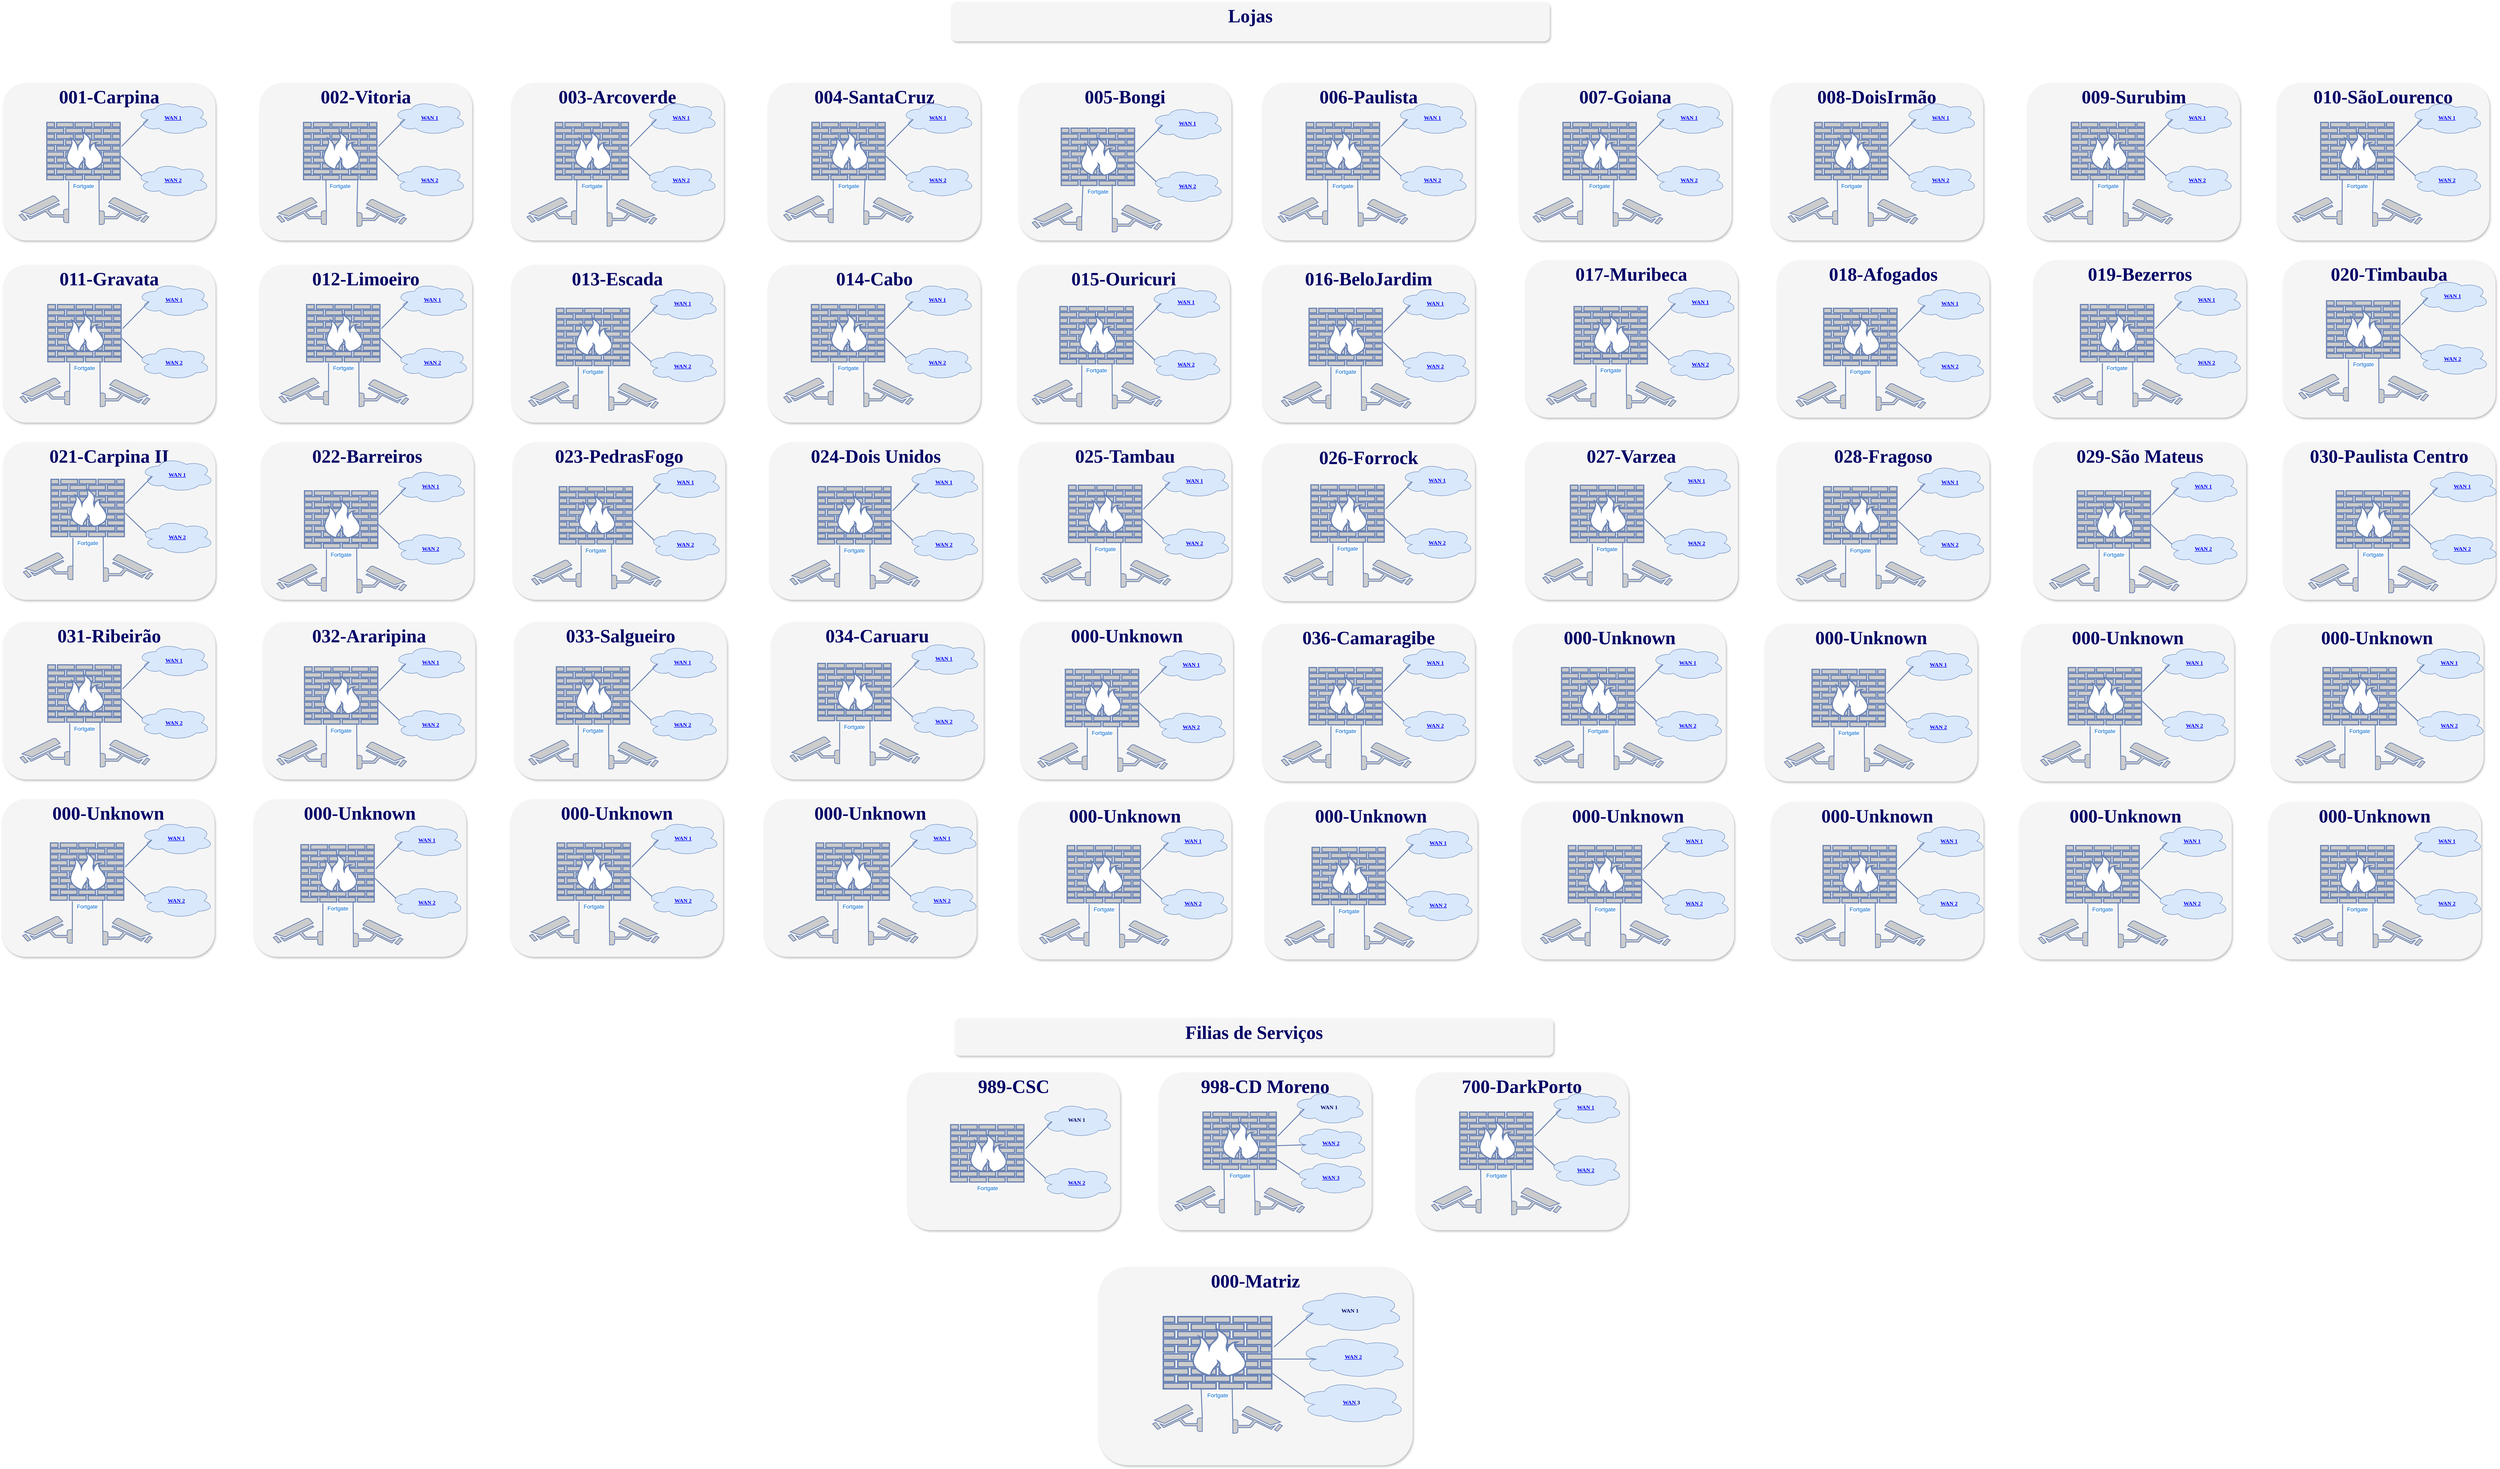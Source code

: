 <mxfile version="26.2.14">
  <diagram name="Página-1" id="IzzMiBcd-BLYrKG3FAKB">
    <mxGraphModel dx="4310" dy="1985" grid="0" gridSize="10" guides="1" tooltips="1" connect="1" arrows="1" fold="1" page="1" pageScale="1" pageWidth="900" pageHeight="1600" math="0" shadow="0">
      <root>
        <mxCell id="0" />
        <mxCell id="1" parent="0" />
        <mxCell id="5Dt8VBxMnrTqHFABNaHB-500" value="&lt;font color=&quot;#000066&quot;&gt;&lt;span style=&quot;font-size: 40px;&quot;&gt;Lojas&lt;/span&gt;&lt;/font&gt;" style="whiteSpace=wrap;html=1;rounded=1;shadow=1;comic=0;strokeWidth=1;fontFamily=Verdana;fontSize=14;fillColor=#f5f5f5;strokeColor=none;verticalAlign=top;fontStyle=1;glass=0;" vertex="1" parent="1">
          <mxGeometry x="2052.28" y="11" width="1285" height="85" as="geometry" />
        </mxCell>
        <mxCell id="5Dt8VBxMnrTqHFABNaHB-501" value="" style="group" vertex="1" connectable="0" parent="1">
          <mxGeometry x="14.14" y="185" width="5361.27" height="2970" as="geometry" />
        </mxCell>
        <mxCell id="u2Tt2Rr5ePJFwNYNA9hs-6" value="&lt;font color=&quot;#000066&quot; style=&quot;font-size: 40px;&quot;&gt;006-Paulista&lt;/font&gt;" style="whiteSpace=wrap;html=1;rounded=1;shadow=1;comic=0;strokeWidth=1;fontFamily=Verdana;fontSize=14;fillColor=#f5f5f5;strokeColor=none;verticalAlign=top;fontStyle=1;glass=0;" parent="5Dt8VBxMnrTqHFABNaHB-501" vertex="1">
          <mxGeometry x="2705.85" y="0.002" width="456.684" height="338.649" as="geometry" />
        </mxCell>
        <mxCell id="u2Tt2Rr5ePJFwNYNA9hs-7" value="&lt;b style=&quot;border-color: var(--border-color); color: rgb(0, 0, 102);&quot;&gt;&lt;a href=&quot;https://187.103.74.249/&quot;&gt;WAN 1&lt;/a&gt;&lt;/b&gt;" style="ellipse;shape=cloud;whiteSpace=wrap;html=1;rounded=1;shadow=0;comic=0;strokeWidth=1;fontFamily=Verdana;fontSize=12;fillColor=#dae8fc;strokeColor=#6c8ebf;" parent="5Dt8VBxMnrTqHFABNaHB-501" vertex="1">
          <mxGeometry x="2992.459" y="38.177" width="157.477" height="73.887" as="geometry" />
        </mxCell>
        <mxCell id="u2Tt2Rr5ePJFwNYNA9hs-8" value="Fortgate" style="fontColor=#0066CC;verticalAlign=top;verticalLabelPosition=bottom;labelPosition=center;align=center;html=1;fillColor=#CCCCCC;strokeColor=#6881B3;gradientColor=none;gradientDirection=north;strokeWidth=2;shape=mxgraph.networks.firewall;rounded=1;shadow=0;comic=0;labelBackgroundColor=#ffffff;" parent="5Dt8VBxMnrTqHFABNaHB-501" vertex="1">
          <mxGeometry x="2800.336" y="84.972" width="157.477" height="123.145" as="geometry" />
        </mxCell>
        <mxCell id="u2Tt2Rr5ePJFwNYNA9hs-9" style="edgeStyle=none;html=1;labelBackgroundColor=none;endArrow=none;strokeWidth=2;fontFamily=Verdana;fontSize=28;fontColor=#0066CC;rounded=0;strokeColor=#6881B3;exitX=1.02;exitY=0.42;exitDx=0;exitDy=0;exitPerimeter=0;entryX=0.16;entryY=0.55;entryDx=0;entryDy=0;entryPerimeter=0;" parent="5Dt8VBxMnrTqHFABNaHB-501" source="u2Tt2Rr5ePJFwNYNA9hs-8" target="u2Tt2Rr5ePJFwNYNA9hs-7" edge="1">
          <mxGeometry relative="1" as="geometry">
            <mxPoint x="3082.221" y="73.889" as="targetPoint" />
            <mxPoint x="2957.814" y="197.034" as="sourcePoint" />
          </mxGeometry>
        </mxCell>
        <mxCell id="u2Tt2Rr5ePJFwNYNA9hs-10" style="edgeStyle=none;html=1;labelBackgroundColor=none;endArrow=none;strokeWidth=2;fontFamily=Verdana;fontSize=28;fontColor=#0066CC;rounded=0;strokeColor=#6881B3;exitX=1.008;exitY=0.587;exitDx=0;exitDy=0;exitPerimeter=0;entryX=0.16;entryY=0.55;entryDx=0;entryDy=0;entryPerimeter=0;" parent="5Dt8VBxMnrTqHFABNaHB-501" source="u2Tt2Rr5ePJFwNYNA9hs-8" target="u2Tt2Rr5ePJFwNYNA9hs-11" edge="1">
          <mxGeometry relative="1" as="geometry">
            <mxPoint x="3030.568" y="224.865" as="targetPoint" />
            <mxPoint x="2894.823" y="203.191" as="sourcePoint" />
          </mxGeometry>
        </mxCell>
        <mxCell id="u2Tt2Rr5ePJFwNYNA9hs-11" value="&lt;b style=&quot;border-color: var(--border-color); color: rgb(0, 0, 102);&quot;&gt;&lt;a href=&quot;https://177.74.111.102/&quot; style=&quot;border-color: var(--border-color);&quot;&gt;WAN 2&lt;/a&gt;&lt;/b&gt;" style="ellipse;shape=cloud;whiteSpace=wrap;html=1;rounded=1;shadow=0;comic=0;strokeWidth=1;fontFamily=Verdana;fontSize=12;fillColor=#dae8fc;strokeColor=#6c8ebf;" parent="5Dt8VBxMnrTqHFABNaHB-501" vertex="1">
          <mxGeometry x="2992.459" y="172.405" width="157.477" height="73.887" as="geometry" />
        </mxCell>
        <mxCell id="u2Tt2Rr5ePJFwNYNA9hs-12" value="&lt;font color=&quot;#000066&quot; style=&quot;font-size: 40px;&quot;&gt;011-Gravata&lt;/font&gt;" style="whiteSpace=wrap;html=1;rounded=1;shadow=1;comic=0;strokeWidth=1;fontFamily=Verdana;fontSize=14;fillColor=#f5f5f5;strokeColor=none;verticalAlign=top;fontStyle=1;glass=0;" parent="5Dt8VBxMnrTqHFABNaHB-501" vertex="1">
          <mxGeometry x="1.855" y="391.279" width="456.684" height="338.649" as="geometry" />
        </mxCell>
        <mxCell id="u2Tt2Rr5ePJFwNYNA9hs-18" value="&lt;font color=&quot;#000066&quot; style=&quot;font-size: 40px;&quot;&gt;016-BeloJardim&lt;/font&gt;" style="whiteSpace=wrap;html=1;rounded=1;shadow=1;comic=0;strokeWidth=1;fontFamily=Verdana;fontSize=14;fillColor=#f5f5f5;strokeColor=none;verticalAlign=top;fontStyle=1;glass=0;" parent="5Dt8VBxMnrTqHFABNaHB-501" vertex="1">
          <mxGeometry x="2705.85" y="391.278" width="456.684" height="338.649" as="geometry" />
        </mxCell>
        <mxCell id="u2Tt2Rr5ePJFwNYNA9hs-24" value="&lt;font color=&quot;#000066&quot; style=&quot;font-size: 40px;&quot;&gt;021-Carpina II&lt;/font&gt;" style="whiteSpace=wrap;html=1;rounded=1;shadow=1;comic=0;strokeWidth=1;fontFamily=Verdana;fontSize=14;fillColor=#f5f5f5;strokeColor=none;verticalAlign=top;fontStyle=1;glass=0;" parent="5Dt8VBxMnrTqHFABNaHB-501" vertex="1">
          <mxGeometry x="1.855" y="772.008" width="456.684" height="338.649" as="geometry" />
        </mxCell>
        <mxCell id="u2Tt2Rr5ePJFwNYNA9hs-30" value="&lt;font color=&quot;#000066&quot; style=&quot;font-size: 40px;&quot;&gt;007-Goiana&lt;/font&gt;" style="whiteSpace=wrap;html=1;rounded=1;shadow=1;comic=0;strokeWidth=1;fontFamily=Verdana;fontSize=14;fillColor=#f5f5f5;strokeColor=none;verticalAlign=top;fontStyle=1;glass=0;" parent="5Dt8VBxMnrTqHFABNaHB-501" vertex="1">
          <mxGeometry x="3257.02" y="0.002" width="456.684" height="338.649" as="geometry" />
        </mxCell>
        <mxCell id="u2Tt2Rr5ePJFwNYNA9hs-31" value="&lt;b style=&quot;border-color: var(--border-color); color: rgb(0, 0, 102);&quot;&gt;&lt;a href=&quot;https://179.124.143.17/&quot;&gt;WAN 1&lt;/a&gt;&lt;/b&gt;" style="ellipse;shape=cloud;whiteSpace=wrap;html=1;rounded=1;shadow=0;comic=0;strokeWidth=1;fontFamily=Verdana;fontSize=12;fillColor=#dae8fc;strokeColor=#6c8ebf;" parent="5Dt8VBxMnrTqHFABNaHB-501" vertex="1">
          <mxGeometry x="3543.629" y="38.177" width="157.477" height="73.887" as="geometry" />
        </mxCell>
        <mxCell id="u2Tt2Rr5ePJFwNYNA9hs-32" value="Fortgate" style="fontColor=#0066CC;verticalAlign=top;verticalLabelPosition=bottom;labelPosition=center;align=center;html=1;fillColor=#CCCCCC;strokeColor=#6881B3;gradientColor=none;gradientDirection=north;strokeWidth=2;shape=mxgraph.networks.firewall;rounded=1;shadow=0;comic=0;labelBackgroundColor=#ffffff;" parent="5Dt8VBxMnrTqHFABNaHB-501" vertex="1">
          <mxGeometry x="3351.506" y="84.972" width="157.477" height="123.145" as="geometry" />
        </mxCell>
        <mxCell id="u2Tt2Rr5ePJFwNYNA9hs-33" style="edgeStyle=none;html=1;labelBackgroundColor=none;endArrow=none;strokeWidth=2;fontFamily=Verdana;fontSize=28;fontColor=#0066CC;rounded=0;strokeColor=#6881B3;exitX=1.02;exitY=0.42;exitDx=0;exitDy=0;exitPerimeter=0;entryX=0.16;entryY=0.55;entryDx=0;entryDy=0;entryPerimeter=0;" parent="5Dt8VBxMnrTqHFABNaHB-501" source="u2Tt2Rr5ePJFwNYNA9hs-32" target="u2Tt2Rr5ePJFwNYNA9hs-31" edge="1">
          <mxGeometry relative="1" as="geometry">
            <mxPoint x="3633.391" y="73.889" as="targetPoint" />
            <mxPoint x="3508.984" y="197.034" as="sourcePoint" />
          </mxGeometry>
        </mxCell>
        <mxCell id="u2Tt2Rr5ePJFwNYNA9hs-34" style="edgeStyle=none;html=1;labelBackgroundColor=none;endArrow=none;strokeWidth=2;fontFamily=Verdana;fontSize=28;fontColor=#0066CC;rounded=0;strokeColor=#6881B3;exitX=1.008;exitY=0.587;exitDx=0;exitDy=0;exitPerimeter=0;entryX=0.16;entryY=0.55;entryDx=0;entryDy=0;entryPerimeter=0;" parent="5Dt8VBxMnrTqHFABNaHB-501" source="u2Tt2Rr5ePJFwNYNA9hs-32" target="u2Tt2Rr5ePJFwNYNA9hs-35" edge="1">
          <mxGeometry relative="1" as="geometry">
            <mxPoint x="3581.738" y="224.865" as="targetPoint" />
            <mxPoint x="3445.993" y="203.191" as="sourcePoint" />
          </mxGeometry>
        </mxCell>
        <mxCell id="u2Tt2Rr5ePJFwNYNA9hs-35" value="&lt;b style=&quot;border-color: var(--border-color); color: rgb(0, 0, 102);&quot;&gt;&lt;a href=&quot;http://138.185.162.61/&quot; style=&quot;border-color: var(--border-color);&quot;&gt;WAN 2&lt;/a&gt;&lt;/b&gt;" style="ellipse;shape=cloud;whiteSpace=wrap;html=1;rounded=1;shadow=0;comic=0;strokeWidth=1;fontFamily=Verdana;fontSize=12;fillColor=#dae8fc;strokeColor=#6c8ebf;" parent="5Dt8VBxMnrTqHFABNaHB-501" vertex="1">
          <mxGeometry x="3543.629" y="172.405" width="157.477" height="73.887" as="geometry" />
        </mxCell>
        <mxCell id="u2Tt2Rr5ePJFwNYNA9hs-36" value="&lt;font color=&quot;#000066&quot; style=&quot;font-size: 40px;&quot;&gt;012-Limoeiro&lt;/font&gt;" style="whiteSpace=wrap;html=1;rounded=1;shadow=1;comic=0;strokeWidth=1;fontFamily=Verdana;fontSize=14;fillColor=#f5f5f5;strokeColor=none;verticalAlign=top;fontStyle=1;glass=0;" parent="5Dt8VBxMnrTqHFABNaHB-501" vertex="1">
          <mxGeometry x="553.025" y="391.279" width="456.684" height="338.649" as="geometry" />
        </mxCell>
        <mxCell id="u2Tt2Rr5ePJFwNYNA9hs-42" value="&lt;font color=&quot;#000066&quot; style=&quot;font-size: 40px;&quot;&gt;017-Muribeca&lt;/font&gt;" style="whiteSpace=wrap;html=1;rounded=1;shadow=1;comic=0;strokeWidth=1;fontFamily=Verdana;fontSize=14;fillColor=#f5f5f5;strokeColor=none;verticalAlign=top;fontStyle=1;glass=0;" parent="5Dt8VBxMnrTqHFABNaHB-501" vertex="1">
          <mxGeometry x="3270.34" y="380.731" width="456.684" height="338.649" as="geometry" />
        </mxCell>
        <mxCell id="u2Tt2Rr5ePJFwNYNA9hs-48" value="&lt;font style=&quot;font-size: 40px;&quot; color=&quot;#000066&quot;&gt;022-Barreiros&lt;/font&gt;" style="whiteSpace=wrap;html=1;rounded=1;shadow=1;comic=0;strokeWidth=1;fontFamily=Verdana;fontSize=14;fillColor=#f5f5f5;strokeColor=none;verticalAlign=top;fontStyle=1;glass=0;" parent="5Dt8VBxMnrTqHFABNaHB-501" vertex="1">
          <mxGeometry x="556.169" y="772.008" width="456.684" height="338.649" as="geometry" />
        </mxCell>
        <mxCell id="u2Tt2Rr5ePJFwNYNA9hs-54" value="&lt;font style=&quot;font-size: 40px;&quot; color=&quot;#000066&quot;&gt;008-DoisIrmão&lt;/font&gt;" style="whiteSpace=wrap;html=1;rounded=1;shadow=1;comic=0;strokeWidth=1;fontFamily=Verdana;fontSize=14;fillColor=#f5f5f5;strokeColor=none;verticalAlign=top;fontStyle=1;glass=0;" parent="5Dt8VBxMnrTqHFABNaHB-501" vertex="1">
          <mxGeometry x="3797.258" y="0.002" width="456.684" height="338.649" as="geometry" />
        </mxCell>
        <mxCell id="u2Tt2Rr5ePJFwNYNA9hs-55" value="&lt;b style=&quot;border-color: var(--border-color); color: rgb(0, 0, 102);&quot;&gt;&lt;a href=&quot;https://187.103.74.41/&quot;&gt;WAN 1&lt;/a&gt;&lt;/b&gt;" style="ellipse;shape=cloud;whiteSpace=wrap;html=1;rounded=1;shadow=0;comic=0;strokeWidth=1;fontFamily=Verdana;fontSize=12;fillColor=#dae8fc;strokeColor=#6c8ebf;" parent="5Dt8VBxMnrTqHFABNaHB-501" vertex="1">
          <mxGeometry x="4083.866" y="38.177" width="157.477" height="73.887" as="geometry" />
        </mxCell>
        <mxCell id="u2Tt2Rr5ePJFwNYNA9hs-56" value="Fortgate" style="fontColor=#0066CC;verticalAlign=top;verticalLabelPosition=bottom;labelPosition=center;align=center;html=1;fillColor=#CCCCCC;strokeColor=#6881B3;gradientColor=none;gradientDirection=north;strokeWidth=2;shape=mxgraph.networks.firewall;rounded=1;shadow=0;comic=0;labelBackgroundColor=#ffffff;" parent="5Dt8VBxMnrTqHFABNaHB-501" vertex="1">
          <mxGeometry x="3891.744" y="84.972" width="157.477" height="123.145" as="geometry" />
        </mxCell>
        <mxCell id="u2Tt2Rr5ePJFwNYNA9hs-57" style="edgeStyle=none;html=1;labelBackgroundColor=none;endArrow=none;strokeWidth=2;fontFamily=Verdana;fontSize=28;fontColor=#0066CC;rounded=0;strokeColor=#6881B3;exitX=1.02;exitY=0.42;exitDx=0;exitDy=0;exitPerimeter=0;entryX=0.16;entryY=0.55;entryDx=0;entryDy=0;entryPerimeter=0;" parent="5Dt8VBxMnrTqHFABNaHB-501" source="u2Tt2Rr5ePJFwNYNA9hs-56" target="u2Tt2Rr5ePJFwNYNA9hs-55" edge="1">
          <mxGeometry relative="1" as="geometry">
            <mxPoint x="4173.628" y="73.889" as="targetPoint" />
            <mxPoint x="4049.221" y="197.034" as="sourcePoint" />
          </mxGeometry>
        </mxCell>
        <mxCell id="u2Tt2Rr5ePJFwNYNA9hs-58" style="edgeStyle=none;html=1;labelBackgroundColor=none;endArrow=none;strokeWidth=2;fontFamily=Verdana;fontSize=28;fontColor=#0066CC;rounded=0;strokeColor=#6881B3;exitX=1.008;exitY=0.587;exitDx=0;exitDy=0;exitPerimeter=0;entryX=0.16;entryY=0.55;entryDx=0;entryDy=0;entryPerimeter=0;" parent="5Dt8VBxMnrTqHFABNaHB-501" source="u2Tt2Rr5ePJFwNYNA9hs-56" target="u2Tt2Rr5ePJFwNYNA9hs-59" edge="1">
          <mxGeometry relative="1" as="geometry">
            <mxPoint x="4121.976" y="224.865" as="targetPoint" />
            <mxPoint x="3986.23" y="203.191" as="sourcePoint" />
          </mxGeometry>
        </mxCell>
        <mxCell id="u2Tt2Rr5ePJFwNYNA9hs-59" value="&lt;b style=&quot;border-color: var(--border-color); color: rgb(0, 0, 102);&quot;&gt;&lt;a href=&quot;https://179.189.245.234/&quot; style=&quot;border-color: var(--border-color);&quot;&gt;WAN 2&lt;/a&gt;&lt;/b&gt;" style="ellipse;shape=cloud;whiteSpace=wrap;html=1;rounded=1;shadow=0;comic=0;strokeWidth=1;fontFamily=Verdana;fontSize=12;fillColor=#dae8fc;strokeColor=#6c8ebf;" parent="5Dt8VBxMnrTqHFABNaHB-501" vertex="1">
          <mxGeometry x="4083.866" y="172.405" width="157.477" height="73.887" as="geometry" />
        </mxCell>
        <mxCell id="u2Tt2Rr5ePJFwNYNA9hs-60" value="&lt;font color=&quot;#000066&quot; style=&quot;font-size: 40px;&quot;&gt;013-Escada&lt;/font&gt;" style="whiteSpace=wrap;html=1;rounded=1;shadow=1;comic=0;strokeWidth=1;fontFamily=Verdana;fontSize=14;fillColor=#f5f5f5;strokeColor=none;verticalAlign=top;fontStyle=1;glass=0;" parent="5Dt8VBxMnrTqHFABNaHB-501" vertex="1">
          <mxGeometry x="1093.263" y="391.279" width="456.684" height="338.649" as="geometry" />
        </mxCell>
        <mxCell id="u2Tt2Rr5ePJFwNYNA9hs-66" value="&lt;font color=&quot;#000066&quot; style=&quot;font-size: 40px;&quot;&gt;018-Afogados&lt;/font&gt;" style="whiteSpace=wrap;html=1;rounded=1;shadow=1;comic=0;strokeWidth=1;fontFamily=Verdana;fontSize=14;fillColor=#f5f5f5;strokeColor=none;verticalAlign=top;fontStyle=1;glass=0;" parent="5Dt8VBxMnrTqHFABNaHB-501" vertex="1">
          <mxGeometry x="3810.578" y="380.731" width="456.684" height="338.649" as="geometry" />
        </mxCell>
        <mxCell id="u2Tt2Rr5ePJFwNYNA9hs-72" value="&lt;font color=&quot;#000066&quot; style=&quot;font-size: 40px;&quot;&gt;023-PedrasFogo&lt;/font&gt;" style="whiteSpace=wrap;html=1;rounded=1;shadow=1;comic=0;strokeWidth=1;fontFamily=Verdana;fontSize=25;fillColor=#f5f5f5;strokeColor=none;verticalAlign=top;fontStyle=1;glass=0;" parent="5Dt8VBxMnrTqHFABNaHB-501" vertex="1">
          <mxGeometry x="1096.406" y="772.008" width="456.684" height="338.649" as="geometry" />
        </mxCell>
        <mxCell id="u2Tt2Rr5ePJFwNYNA9hs-78" value="&lt;font color=&quot;#000066&quot; style=&quot;font-size: 40px;&quot;&gt;009-Surubim&lt;/font&gt;" style="whiteSpace=wrap;html=1;rounded=1;shadow=1;comic=0;strokeWidth=1;fontFamily=Verdana;fontSize=14;fillColor=#f5f5f5;strokeColor=none;verticalAlign=top;fontStyle=1;glass=0;" parent="5Dt8VBxMnrTqHFABNaHB-501" vertex="1">
          <mxGeometry x="4348.428" y="0.002" width="456.684" height="338.649" as="geometry" />
        </mxCell>
        <mxCell id="u2Tt2Rr5ePJFwNYNA9hs-79" value="&lt;b style=&quot;border-color: var(--border-color); color: rgb(0, 0, 102);&quot;&gt;&lt;a href=&quot;https://187.103.79.49/&quot;&gt;WAN 1&lt;/a&gt;&lt;/b&gt;" style="ellipse;shape=cloud;whiteSpace=wrap;html=1;rounded=1;shadow=0;comic=0;strokeWidth=1;fontFamily=Verdana;fontSize=12;fillColor=#dae8fc;strokeColor=#6c8ebf;" parent="5Dt8VBxMnrTqHFABNaHB-501" vertex="1">
          <mxGeometry x="4635.036" y="38.177" width="157.477" height="73.887" as="geometry" />
        </mxCell>
        <mxCell id="u2Tt2Rr5ePJFwNYNA9hs-80" value="Fortgate" style="fontColor=#0066CC;verticalAlign=top;verticalLabelPosition=bottom;labelPosition=center;align=center;html=1;fillColor=#CCCCCC;strokeColor=#6881B3;gradientColor=none;gradientDirection=north;strokeWidth=2;shape=mxgraph.networks.firewall;rounded=1;shadow=0;comic=0;labelBackgroundColor=#ffffff;" parent="5Dt8VBxMnrTqHFABNaHB-501" vertex="1">
          <mxGeometry x="4442.914" y="84.972" width="157.477" height="123.145" as="geometry" />
        </mxCell>
        <mxCell id="u2Tt2Rr5ePJFwNYNA9hs-81" style="edgeStyle=none;html=1;labelBackgroundColor=none;endArrow=none;strokeWidth=2;fontFamily=Verdana;fontSize=28;fontColor=#0066CC;rounded=0;strokeColor=#6881B3;exitX=1.02;exitY=0.42;exitDx=0;exitDy=0;exitPerimeter=0;entryX=0.16;entryY=0.55;entryDx=0;entryDy=0;entryPerimeter=0;" parent="5Dt8VBxMnrTqHFABNaHB-501" source="u2Tt2Rr5ePJFwNYNA9hs-80" target="u2Tt2Rr5ePJFwNYNA9hs-79" edge="1">
          <mxGeometry relative="1" as="geometry">
            <mxPoint x="4724.798" y="73.889" as="targetPoint" />
            <mxPoint x="4600.391" y="197.034" as="sourcePoint" />
          </mxGeometry>
        </mxCell>
        <mxCell id="u2Tt2Rr5ePJFwNYNA9hs-82" style="edgeStyle=none;html=1;labelBackgroundColor=none;endArrow=none;strokeWidth=2;fontFamily=Verdana;fontSize=28;fontColor=#0066CC;rounded=0;strokeColor=#6881B3;exitX=1.008;exitY=0.587;exitDx=0;exitDy=0;exitPerimeter=0;entryX=0.16;entryY=0.55;entryDx=0;entryDy=0;entryPerimeter=0;" parent="5Dt8VBxMnrTqHFABNaHB-501" source="u2Tt2Rr5ePJFwNYNA9hs-80" target="u2Tt2Rr5ePJFwNYNA9hs-83" edge="1">
          <mxGeometry relative="1" as="geometry">
            <mxPoint x="4673.146" y="224.865" as="targetPoint" />
            <mxPoint x="4537.4" y="203.191" as="sourcePoint" />
          </mxGeometry>
        </mxCell>
        <mxCell id="u2Tt2Rr5ePJFwNYNA9hs-83" value="&lt;b style=&quot;border-color: var(--border-color); color: rgb(0, 0, 102);&quot;&gt;&lt;a style=&quot;border-color: var(--border-color);&quot; href=&quot;https://190.109.80.10/&quot;&gt;WAN 2&lt;/a&gt;&lt;/b&gt;" style="ellipse;shape=cloud;whiteSpace=wrap;html=1;rounded=1;shadow=0;comic=0;strokeWidth=1;fontFamily=Verdana;fontSize=12;fillColor=#dae8fc;strokeColor=#6c8ebf;" parent="5Dt8VBxMnrTqHFABNaHB-501" vertex="1">
          <mxGeometry x="4635.036" y="172.405" width="157.477" height="73.887" as="geometry" />
        </mxCell>
        <mxCell id="u2Tt2Rr5ePJFwNYNA9hs-84" value="&lt;font style=&quot;font-size: 40px;&quot; color=&quot;#000066&quot;&gt;014-Cabo&lt;/font&gt;" style="whiteSpace=wrap;html=1;rounded=1;shadow=1;comic=0;strokeWidth=1;fontFamily=Verdana;fontSize=14;fillColor=#f5f5f5;strokeColor=none;verticalAlign=top;fontStyle=1;glass=0;" parent="5Dt8VBxMnrTqHFABNaHB-501" vertex="1">
          <mxGeometry x="1644.433" y="391.279" width="456.684" height="338.649" as="geometry" />
        </mxCell>
        <mxCell id="u2Tt2Rr5ePJFwNYNA9hs-90" value="&lt;font style=&quot;font-size: 40px;&quot; color=&quot;#000066&quot;&gt;019-Bezerros&lt;/font&gt;" style="whiteSpace=wrap;html=1;rounded=1;shadow=1;comic=0;strokeWidth=1;fontFamily=Verdana;fontSize=14;fillColor=#f5f5f5;strokeColor=none;verticalAlign=top;fontStyle=1;glass=0;" parent="5Dt8VBxMnrTqHFABNaHB-501" vertex="1">
          <mxGeometry x="4361.748" y="380.731" width="456.684" height="338.649" as="geometry" />
        </mxCell>
        <mxCell id="u2Tt2Rr5ePJFwNYNA9hs-96" value="&lt;font style=&quot;font-size: 40px;&quot; color=&quot;#000066&quot;&gt;024-Dois Unidos&lt;/font&gt;" style="whiteSpace=wrap;html=1;rounded=1;shadow=1;comic=0;strokeWidth=1;fontFamily=Verdana;fontSize=14;fillColor=#f5f5f5;strokeColor=none;verticalAlign=top;fontStyle=1;glass=0;" parent="5Dt8VBxMnrTqHFABNaHB-501" vertex="1">
          <mxGeometry x="1647.576" y="772.008" width="456.684" height="338.649" as="geometry" />
        </mxCell>
        <mxCell id="u2Tt2Rr5ePJFwNYNA9hs-102" value="&lt;font style=&quot;font-size: 40px;&quot; color=&quot;#000066&quot;&gt;010-SãoLourenço&lt;/font&gt;" style="whiteSpace=wrap;html=1;rounded=1;shadow=1;comic=0;strokeWidth=1;fontFamily=Verdana;fontSize=14;fillColor=#f5f5f5;strokeColor=none;verticalAlign=top;fontStyle=1;glass=0;" parent="5Dt8VBxMnrTqHFABNaHB-501" vertex="1">
          <mxGeometry x="4883.85" y="0.002" width="456.684" height="338.649" as="geometry" />
        </mxCell>
        <mxCell id="u2Tt2Rr5ePJFwNYNA9hs-103" value="&lt;b style=&quot;border-color: var(--border-color); color: rgb(0, 0, 102);&quot;&gt;&lt;a href=&quot;https://177.221.34.161/&quot;&gt;WAN 1&lt;/a&gt;&lt;/b&gt;" style="ellipse;shape=cloud;whiteSpace=wrap;html=1;rounded=1;shadow=0;comic=0;strokeWidth=1;fontFamily=Verdana;fontSize=12;fillColor=#dae8fc;strokeColor=#6c8ebf;" parent="5Dt8VBxMnrTqHFABNaHB-501" vertex="1">
          <mxGeometry x="5170.459" y="38.177" width="157.477" height="73.887" as="geometry" />
        </mxCell>
        <mxCell id="u2Tt2Rr5ePJFwNYNA9hs-104" value="Fortgate" style="fontColor=#0066CC;verticalAlign=top;verticalLabelPosition=bottom;labelPosition=center;align=center;html=1;fillColor=#CCCCCC;strokeColor=#6881B3;gradientColor=none;gradientDirection=north;strokeWidth=2;shape=mxgraph.networks.firewall;rounded=1;shadow=0;comic=0;labelBackgroundColor=#ffffff;" parent="5Dt8VBxMnrTqHFABNaHB-501" vertex="1">
          <mxGeometry x="4978.336" y="84.972" width="157.477" height="123.145" as="geometry" />
        </mxCell>
        <mxCell id="u2Tt2Rr5ePJFwNYNA9hs-105" style="edgeStyle=none;html=1;labelBackgroundColor=none;endArrow=none;strokeWidth=2;fontFamily=Verdana;fontSize=28;fontColor=#0066CC;rounded=0;strokeColor=#6881B3;exitX=1.02;exitY=0.42;exitDx=0;exitDy=0;exitPerimeter=0;entryX=0.16;entryY=0.55;entryDx=0;entryDy=0;entryPerimeter=0;" parent="5Dt8VBxMnrTqHFABNaHB-501" source="u2Tt2Rr5ePJFwNYNA9hs-104" target="u2Tt2Rr5ePJFwNYNA9hs-103" edge="1">
          <mxGeometry relative="1" as="geometry">
            <mxPoint x="5260.22" y="73.889" as="targetPoint" />
            <mxPoint x="5135.814" y="197.034" as="sourcePoint" />
          </mxGeometry>
        </mxCell>
        <mxCell id="u2Tt2Rr5ePJFwNYNA9hs-106" style="edgeStyle=none;html=1;labelBackgroundColor=none;endArrow=none;strokeWidth=2;fontFamily=Verdana;fontSize=28;fontColor=#0066CC;rounded=0;strokeColor=#6881B3;exitX=1.008;exitY=0.587;exitDx=0;exitDy=0;exitPerimeter=0;entryX=0.16;entryY=0.55;entryDx=0;entryDy=0;entryPerimeter=0;" parent="5Dt8VBxMnrTqHFABNaHB-501" source="u2Tt2Rr5ePJFwNYNA9hs-104" target="u2Tt2Rr5ePJFwNYNA9hs-107" edge="1">
          <mxGeometry relative="1" as="geometry">
            <mxPoint x="5208.568" y="224.865" as="targetPoint" />
            <mxPoint x="5072.823" y="203.191" as="sourcePoint" />
          </mxGeometry>
        </mxCell>
        <mxCell id="u2Tt2Rr5ePJFwNYNA9hs-107" value="&lt;b style=&quot;border-color: var(--border-color); color: rgb(0, 0, 102);&quot;&gt;&lt;span style=&quot;border-color: var(--border-color);&quot;&gt;&lt;a href=&quot;https://45.234.101.126/&quot;&gt;WAN 2&lt;/a&gt;&lt;/span&gt;&lt;/b&gt;" style="ellipse;shape=cloud;whiteSpace=wrap;html=1;rounded=1;shadow=0;comic=0;strokeWidth=1;fontFamily=Verdana;fontSize=12;fillColor=#dae8fc;strokeColor=#6c8ebf;" parent="5Dt8VBxMnrTqHFABNaHB-501" vertex="1">
          <mxGeometry x="5170.459" y="172.405" width="157.477" height="73.887" as="geometry" />
        </mxCell>
        <mxCell id="u2Tt2Rr5ePJFwNYNA9hs-108" value="&lt;font style=&quot;font-size: 40px;&quot; color=&quot;#000066&quot;&gt;015-Ouricuri&lt;/font&gt;" style="whiteSpace=wrap;html=1;rounded=1;shadow=1;comic=0;strokeWidth=1;fontFamily=Verdana;fontSize=14;fillColor=#f5f5f5;strokeColor=none;verticalAlign=top;fontStyle=1;glass=0;" parent="5Dt8VBxMnrTqHFABNaHB-501" vertex="1">
          <mxGeometry x="2179.855" y="391.279" width="456.684" height="338.649" as="geometry" />
        </mxCell>
        <mxCell id="u2Tt2Rr5ePJFwNYNA9hs-114" value="&lt;font style=&quot;font-size: 40px;&quot; color=&quot;#000066&quot;&gt;020-Timbauba&lt;/font&gt;" style="whiteSpace=wrap;html=1;rounded=1;shadow=1;comic=0;strokeWidth=1;fontFamily=Verdana;fontSize=14;fillColor=#f5f5f5;strokeColor=none;verticalAlign=top;fontStyle=1;glass=0;" parent="5Dt8VBxMnrTqHFABNaHB-501" vertex="1">
          <mxGeometry x="4897.17" y="380.731" width="456.684" height="338.649" as="geometry" />
        </mxCell>
        <mxCell id="u2Tt2Rr5ePJFwNYNA9hs-120" value="&lt;font color=&quot;#000066&quot; style=&quot;font-size: 40px;&quot;&gt;025-Tambau&lt;/font&gt;" style="whiteSpace=wrap;html=1;rounded=1;shadow=1;comic=0;strokeWidth=1;fontFamily=Verdana;fontSize=14;fillColor=#f5f5f5;strokeColor=none;verticalAlign=top;fontStyle=1;glass=0;" parent="5Dt8VBxMnrTqHFABNaHB-501" vertex="1">
          <mxGeometry x="2182.999" y="772.008" width="456.684" height="338.649" as="geometry" />
        </mxCell>
        <mxCell id="u2Tt2Rr5ePJFwNYNA9hs-127" value="&lt;b style=&quot;border-color: var(--border-color); color: rgb(0, 0, 102);&quot;&gt;WAN 1&lt;/b&gt;" style="ellipse;shape=cloud;whiteSpace=wrap;html=1;rounded=1;shadow=0;comic=0;strokeWidth=1;fontFamily=Verdana;fontSize=12;fillColor=#dae8fc;strokeColor=#6c8ebf;" parent="5Dt8VBxMnrTqHFABNaHB-501" vertex="1">
          <mxGeometry x="2979.138" y="802.798" width="157.477" height="73.887" as="geometry" />
        </mxCell>
        <mxCell id="u2Tt2Rr5ePJFwNYNA9hs-128" value="Fortgate" style="fontColor=#0066CC;verticalAlign=top;verticalLabelPosition=bottom;labelPosition=center;align=center;html=1;fillColor=#CCCCCC;strokeColor=#6881B3;gradientColor=none;gradientDirection=north;strokeWidth=2;shape=mxgraph.networks.firewall;rounded=1;shadow=0;comic=0;labelBackgroundColor=#ffffff;" parent="5Dt8VBxMnrTqHFABNaHB-501" vertex="1">
          <mxGeometry x="2787.016" y="849.593" width="157.477" height="123.145" as="geometry" />
        </mxCell>
        <mxCell id="u2Tt2Rr5ePJFwNYNA9hs-129" style="edgeStyle=none;html=1;labelBackgroundColor=none;endArrow=none;strokeWidth=2;fontFamily=Verdana;fontSize=28;fontColor=#0066CC;rounded=0;strokeColor=#6881B3;exitX=1.02;exitY=0.42;exitDx=0;exitDy=0;exitPerimeter=0;entryX=0.16;entryY=0.55;entryDx=0;entryDy=0;entryPerimeter=0;" parent="5Dt8VBxMnrTqHFABNaHB-501" source="u2Tt2Rr5ePJFwNYNA9hs-128" target="u2Tt2Rr5ePJFwNYNA9hs-127" edge="1">
          <mxGeometry relative="1" as="geometry">
            <mxPoint x="3068.9" y="838.51" as="targetPoint" />
            <mxPoint x="2944.493" y="961.656" as="sourcePoint" />
          </mxGeometry>
        </mxCell>
        <mxCell id="u2Tt2Rr5ePJFwNYNA9hs-130" style="edgeStyle=none;html=1;labelBackgroundColor=none;endArrow=none;strokeWidth=2;fontFamily=Verdana;fontSize=28;fontColor=#0066CC;rounded=0;strokeColor=#6881B3;exitX=1.008;exitY=0.587;exitDx=0;exitDy=0;exitPerimeter=0;entryX=0.16;entryY=0.55;entryDx=0;entryDy=0;entryPerimeter=0;" parent="5Dt8VBxMnrTqHFABNaHB-501" source="u2Tt2Rr5ePJFwNYNA9hs-128" target="u2Tt2Rr5ePJFwNYNA9hs-131" edge="1">
          <mxGeometry relative="1" as="geometry">
            <mxPoint x="3017.248" y="989.486" as="targetPoint" />
            <mxPoint x="2881.503" y="967.813" as="sourcePoint" />
          </mxGeometry>
        </mxCell>
        <mxCell id="u2Tt2Rr5ePJFwNYNA9hs-131" value="&lt;b style=&quot;border-color: var(--border-color); color: rgb(0, 0, 102);&quot;&gt;&lt;a style=&quot;border-color: var(--border-color);&quot; href=&quot;https://190.109.80.10/&quot;&gt;WAN 2&lt;/a&gt;&lt;/b&gt;" style="ellipse;shape=cloud;whiteSpace=wrap;html=1;rounded=1;shadow=0;comic=0;strokeWidth=1;fontFamily=Verdana;fontSize=12;fillColor=#dae8fc;strokeColor=#6c8ebf;" parent="5Dt8VBxMnrTqHFABNaHB-501" vertex="1">
          <mxGeometry x="2979.138" y="937.027" width="157.477" height="73.887" as="geometry" />
        </mxCell>
        <mxCell id="u2Tt2Rr5ePJFwNYNA9hs-133" value="&lt;b style=&quot;border-color: var(--border-color); color: rgb(0, 0, 102);&quot;&gt;WAN 1&lt;/b&gt;" style="ellipse;shape=cloud;whiteSpace=wrap;html=1;rounded=1;shadow=0;comic=0;strokeWidth=1;fontFamily=Verdana;fontSize=12;fillColor=#dae8fc;strokeColor=#6c8ebf;" parent="5Dt8VBxMnrTqHFABNaHB-501" vertex="1">
          <mxGeometry x="3543.629" y="799.634" width="157.477" height="73.887" as="geometry" />
        </mxCell>
        <mxCell id="u2Tt2Rr5ePJFwNYNA9hs-134" value="Fortgate" style="fontColor=#0066CC;verticalAlign=top;verticalLabelPosition=bottom;labelPosition=center;align=center;html=1;fillColor=#CCCCCC;strokeColor=#6881B3;gradientColor=none;gradientDirection=north;strokeWidth=2;shape=mxgraph.networks.firewall;rounded=1;shadow=0;comic=0;labelBackgroundColor=#ffffff;" parent="5Dt8VBxMnrTqHFABNaHB-501" vertex="1">
          <mxGeometry x="3351.506" y="846.43" width="157.477" height="123.145" as="geometry" />
        </mxCell>
        <mxCell id="u2Tt2Rr5ePJFwNYNA9hs-135" style="edgeStyle=none;html=1;labelBackgroundColor=none;endArrow=none;strokeWidth=2;fontFamily=Verdana;fontSize=28;fontColor=#0066CC;rounded=0;strokeColor=#6881B3;exitX=1.02;exitY=0.42;exitDx=0;exitDy=0;exitPerimeter=0;entryX=0.16;entryY=0.55;entryDx=0;entryDy=0;entryPerimeter=0;" parent="5Dt8VBxMnrTqHFABNaHB-501" source="u2Tt2Rr5ePJFwNYNA9hs-134" target="u2Tt2Rr5ePJFwNYNA9hs-133" edge="1">
          <mxGeometry relative="1" as="geometry">
            <mxPoint x="3633.391" y="835.346" as="targetPoint" />
            <mxPoint x="3508.984" y="958.492" as="sourcePoint" />
          </mxGeometry>
        </mxCell>
        <mxCell id="u2Tt2Rr5ePJFwNYNA9hs-136" style="edgeStyle=none;html=1;labelBackgroundColor=none;endArrow=none;strokeWidth=2;fontFamily=Verdana;fontSize=28;fontColor=#0066CC;rounded=0;strokeColor=#6881B3;exitX=1.008;exitY=0.587;exitDx=0;exitDy=0;exitPerimeter=0;entryX=0.16;entryY=0.55;entryDx=0;entryDy=0;entryPerimeter=0;" parent="5Dt8VBxMnrTqHFABNaHB-501" source="u2Tt2Rr5ePJFwNYNA9hs-134" target="u2Tt2Rr5ePJFwNYNA9hs-137" edge="1">
          <mxGeometry relative="1" as="geometry">
            <mxPoint x="3581.738" y="986.322" as="targetPoint" />
            <mxPoint x="3445.993" y="964.649" as="sourcePoint" />
          </mxGeometry>
        </mxCell>
        <mxCell id="u2Tt2Rr5ePJFwNYNA9hs-137" value="&lt;b style=&quot;border-color: var(--border-color); color: rgb(0, 0, 102);&quot;&gt;&lt;a style=&quot;border-color: var(--border-color);&quot; href=&quot;https://190.109.80.10/&quot;&gt;WAN 2&lt;/a&gt;&lt;/b&gt;" style="ellipse;shape=cloud;whiteSpace=wrap;html=1;rounded=1;shadow=0;comic=0;strokeWidth=1;fontFamily=Verdana;fontSize=12;fillColor=#dae8fc;strokeColor=#6c8ebf;" parent="5Dt8VBxMnrTqHFABNaHB-501" vertex="1">
          <mxGeometry x="3543.629" y="933.863" width="157.477" height="73.887" as="geometry" />
        </mxCell>
        <mxCell id="u2Tt2Rr5ePJFwNYNA9hs-139" value="&lt;b style=&quot;border-color: var(--border-color); color: rgb(0, 0, 102);&quot;&gt;WAN 1&lt;/b&gt;" style="ellipse;shape=cloud;whiteSpace=wrap;html=1;rounded=1;shadow=0;comic=0;strokeWidth=1;fontFamily=Verdana;fontSize=12;fillColor=#dae8fc;strokeColor=#6c8ebf;" parent="5Dt8VBxMnrTqHFABNaHB-501" vertex="1">
          <mxGeometry x="4083.866" y="799.634" width="157.477" height="73.887" as="geometry" />
        </mxCell>
        <mxCell id="u2Tt2Rr5ePJFwNYNA9hs-140" value="Fortgate" style="fontColor=#0066CC;verticalAlign=top;verticalLabelPosition=bottom;labelPosition=center;align=center;html=1;fillColor=#CCCCCC;strokeColor=#6881B3;gradientColor=none;gradientDirection=north;strokeWidth=2;shape=mxgraph.networks.firewall;rounded=1;shadow=0;comic=0;labelBackgroundColor=#ffffff;" parent="5Dt8VBxMnrTqHFABNaHB-501" vertex="1">
          <mxGeometry x="3891.744" y="846.43" width="157.477" height="123.145" as="geometry" />
        </mxCell>
        <mxCell id="u2Tt2Rr5ePJFwNYNA9hs-141" style="edgeStyle=none;html=1;labelBackgroundColor=none;endArrow=none;strokeWidth=2;fontFamily=Verdana;fontSize=28;fontColor=#0066CC;rounded=0;strokeColor=#6881B3;exitX=1.02;exitY=0.42;exitDx=0;exitDy=0;exitPerimeter=0;entryX=0.16;entryY=0.55;entryDx=0;entryDy=0;entryPerimeter=0;" parent="5Dt8VBxMnrTqHFABNaHB-501" source="u2Tt2Rr5ePJFwNYNA9hs-140" target="u2Tt2Rr5ePJFwNYNA9hs-139" edge="1">
          <mxGeometry relative="1" as="geometry">
            <mxPoint x="4173.628" y="835.346" as="targetPoint" />
            <mxPoint x="4049.221" y="958.492" as="sourcePoint" />
          </mxGeometry>
        </mxCell>
        <mxCell id="u2Tt2Rr5ePJFwNYNA9hs-142" style="edgeStyle=none;html=1;labelBackgroundColor=none;endArrow=none;strokeWidth=2;fontFamily=Verdana;fontSize=28;fontColor=#0066CC;rounded=0;strokeColor=#6881B3;exitX=1.008;exitY=0.587;exitDx=0;exitDy=0;exitPerimeter=0;entryX=0.16;entryY=0.55;entryDx=0;entryDy=0;entryPerimeter=0;" parent="5Dt8VBxMnrTqHFABNaHB-501" source="u2Tt2Rr5ePJFwNYNA9hs-140" target="u2Tt2Rr5ePJFwNYNA9hs-143" edge="1">
          <mxGeometry relative="1" as="geometry">
            <mxPoint x="4121.976" y="986.322" as="targetPoint" />
            <mxPoint x="3986.23" y="964.649" as="sourcePoint" />
          </mxGeometry>
        </mxCell>
        <mxCell id="u2Tt2Rr5ePJFwNYNA9hs-143" value="&lt;b style=&quot;border-color: var(--border-color); color: rgb(0, 0, 102);&quot;&gt;&lt;a style=&quot;border-color: var(--border-color);&quot; href=&quot;https://190.109.80.10/&quot;&gt;WAN 2&lt;/a&gt;&lt;/b&gt;" style="ellipse;shape=cloud;whiteSpace=wrap;html=1;rounded=1;shadow=0;comic=0;strokeWidth=1;fontFamily=Verdana;fontSize=12;fillColor=#dae8fc;strokeColor=#6c8ebf;" parent="5Dt8VBxMnrTqHFABNaHB-501" vertex="1">
          <mxGeometry x="4083.866" y="933.863" width="157.477" height="73.887" as="geometry" />
        </mxCell>
        <mxCell id="u2Tt2Rr5ePJFwNYNA9hs-145" value="&lt;b style=&quot;border-color: var(--border-color); color: rgb(0, 0, 102);&quot;&gt;&lt;a href=&quot;https://177.221.37.161/&quot;&gt;WAN 1&lt;/a&gt;&lt;/b&gt;" style="ellipse;shape=cloud;whiteSpace=wrap;html=1;rounded=1;shadow=0;comic=0;strokeWidth=1;fontFamily=Verdana;fontSize=12;fillColor=#dae8fc;strokeColor=#6c8ebf;" parent="5Dt8VBxMnrTqHFABNaHB-501" vertex="1">
          <mxGeometry x="4635.036" y="799.634" width="157.477" height="73.887" as="geometry" />
        </mxCell>
        <mxCell id="u2Tt2Rr5ePJFwNYNA9hs-146" value="Fortgate" style="fontColor=#0066CC;verticalAlign=top;verticalLabelPosition=bottom;labelPosition=center;align=center;html=1;fillColor=#CCCCCC;strokeColor=#6881B3;gradientColor=none;gradientDirection=north;strokeWidth=2;shape=mxgraph.networks.firewall;rounded=1;shadow=0;comic=0;labelBackgroundColor=#ffffff;" parent="5Dt8VBxMnrTqHFABNaHB-501" vertex="1">
          <mxGeometry x="4442.914" y="846.43" width="157.477" height="123.145" as="geometry" />
        </mxCell>
        <mxCell id="u2Tt2Rr5ePJFwNYNA9hs-147" style="edgeStyle=none;html=1;labelBackgroundColor=none;endArrow=none;strokeWidth=2;fontFamily=Verdana;fontSize=28;fontColor=#0066CC;rounded=0;strokeColor=#6881B3;exitX=1.02;exitY=0.42;exitDx=0;exitDy=0;exitPerimeter=0;entryX=0.16;entryY=0.55;entryDx=0;entryDy=0;entryPerimeter=0;" parent="5Dt8VBxMnrTqHFABNaHB-501" source="u2Tt2Rr5ePJFwNYNA9hs-146" target="u2Tt2Rr5ePJFwNYNA9hs-145" edge="1">
          <mxGeometry relative="1" as="geometry">
            <mxPoint x="4724.798" y="835.346" as="targetPoint" />
            <mxPoint x="4600.391" y="958.492" as="sourcePoint" />
          </mxGeometry>
        </mxCell>
        <mxCell id="u2Tt2Rr5ePJFwNYNA9hs-148" style="edgeStyle=none;html=1;labelBackgroundColor=none;endArrow=none;strokeWidth=2;fontFamily=Verdana;fontSize=28;fontColor=#0066CC;rounded=0;strokeColor=#6881B3;exitX=1.008;exitY=0.587;exitDx=0;exitDy=0;exitPerimeter=0;entryX=0.16;entryY=0.55;entryDx=0;entryDy=0;entryPerimeter=0;" parent="5Dt8VBxMnrTqHFABNaHB-501" source="u2Tt2Rr5ePJFwNYNA9hs-146" target="u2Tt2Rr5ePJFwNYNA9hs-149" edge="1">
          <mxGeometry relative="1" as="geometry">
            <mxPoint x="4673.146" y="986.322" as="targetPoint" />
            <mxPoint x="4537.4" y="964.649" as="sourcePoint" />
          </mxGeometry>
        </mxCell>
        <mxCell id="u2Tt2Rr5ePJFwNYNA9hs-149" value="&lt;b style=&quot;border-color: var(--border-color); color: rgb(0, 0, 102);&quot;&gt;&lt;a href=&quot;https://200.39.158.59/&quot; style=&quot;border-color: var(--border-color);&quot;&gt;WAN 2&lt;/a&gt;&lt;/b&gt;" style="ellipse;shape=cloud;whiteSpace=wrap;html=1;rounded=1;shadow=0;comic=0;strokeWidth=1;fontFamily=Verdana;fontSize=12;fillColor=#dae8fc;strokeColor=#6c8ebf;" parent="5Dt8VBxMnrTqHFABNaHB-501" vertex="1">
          <mxGeometry x="4635.036" y="933.863" width="157.477" height="73.887" as="geometry" />
        </mxCell>
        <mxCell id="u2Tt2Rr5ePJFwNYNA9hs-151" value="&lt;b style=&quot;border-color: var(--border-color); color: rgb(0, 0, 102);&quot;&gt;WAN 1&lt;/b&gt;" style="ellipse;shape=cloud;whiteSpace=wrap;html=1;rounded=1;shadow=0;comic=0;strokeWidth=1;fontFamily=Verdana;fontSize=12;fillColor=#dae8fc;strokeColor=#6c8ebf;" parent="5Dt8VBxMnrTqHFABNaHB-501" vertex="1">
          <mxGeometry x="5170.459" y="799.634" width="157.477" height="73.887" as="geometry" />
        </mxCell>
        <mxCell id="u2Tt2Rr5ePJFwNYNA9hs-152" value="Fortgate" style="fontColor=#0066CC;verticalAlign=top;verticalLabelPosition=bottom;labelPosition=center;align=center;html=1;fillColor=#CCCCCC;strokeColor=#6881B3;gradientColor=none;gradientDirection=north;strokeWidth=2;shape=mxgraph.networks.firewall;rounded=1;shadow=0;comic=0;labelBackgroundColor=#ffffff;" parent="5Dt8VBxMnrTqHFABNaHB-501" vertex="1">
          <mxGeometry x="4978.336" y="846.43" width="157.477" height="123.145" as="geometry" />
        </mxCell>
        <mxCell id="u2Tt2Rr5ePJFwNYNA9hs-153" style="edgeStyle=none;html=1;labelBackgroundColor=none;endArrow=none;strokeWidth=2;fontFamily=Verdana;fontSize=28;fontColor=#0066CC;rounded=0;strokeColor=#6881B3;exitX=1.02;exitY=0.42;exitDx=0;exitDy=0;exitPerimeter=0;entryX=0.16;entryY=0.55;entryDx=0;entryDy=0;entryPerimeter=0;" parent="5Dt8VBxMnrTqHFABNaHB-501" source="u2Tt2Rr5ePJFwNYNA9hs-152" target="u2Tt2Rr5ePJFwNYNA9hs-151" edge="1">
          <mxGeometry relative="1" as="geometry">
            <mxPoint x="5260.22" y="835.346" as="targetPoint" />
            <mxPoint x="5135.814" y="958.492" as="sourcePoint" />
          </mxGeometry>
        </mxCell>
        <mxCell id="u2Tt2Rr5ePJFwNYNA9hs-154" style="edgeStyle=none;html=1;labelBackgroundColor=none;endArrow=none;strokeWidth=2;fontFamily=Verdana;fontSize=28;fontColor=#0066CC;rounded=0;strokeColor=#6881B3;exitX=1.008;exitY=0.587;exitDx=0;exitDy=0;exitPerimeter=0;entryX=0.16;entryY=0.55;entryDx=0;entryDy=0;entryPerimeter=0;" parent="5Dt8VBxMnrTqHFABNaHB-501" source="u2Tt2Rr5ePJFwNYNA9hs-152" target="u2Tt2Rr5ePJFwNYNA9hs-156" edge="1">
          <mxGeometry relative="1" as="geometry">
            <mxPoint x="5208.568" y="986.322" as="targetPoint" />
            <mxPoint x="5072.823" y="964.649" as="sourcePoint" />
          </mxGeometry>
        </mxCell>
        <mxCell id="u2Tt2Rr5ePJFwNYNA9hs-155" value="&lt;font color=&quot;#000066&quot; style=&quot;font-size: 40px;&quot;&gt;001-Carpina&lt;/font&gt;" style="whiteSpace=wrap;html=1;rounded=1;shadow=1;comic=0;strokeWidth=1;fontFamily=Verdana;fontSize=14;fillColor=#f5f5f5;strokeColor=none;verticalAlign=top;fontStyle=1;glass=0;" parent="5Dt8VBxMnrTqHFABNaHB-501" vertex="1">
          <mxGeometry x="1.855" width="456.684" height="338.649" as="geometry" />
        </mxCell>
        <mxCell id="u2Tt2Rr5ePJFwNYNA9hs-156" value="&lt;b style=&quot;border-color: var(--border-color); color: rgb(0, 0, 102);&quot;&gt;&lt;a style=&quot;border-color: var(--border-color);&quot; href=&quot;https://190.109.80.10/&quot;&gt;WAN 2&lt;/a&gt;&lt;/b&gt;" style="ellipse;shape=cloud;whiteSpace=wrap;html=1;rounded=1;shadow=0;comic=0;strokeWidth=1;fontFamily=Verdana;fontSize=12;fillColor=#dae8fc;strokeColor=#6c8ebf;" parent="5Dt8VBxMnrTqHFABNaHB-501" vertex="1">
          <mxGeometry x="5170.459" y="933.863" width="157.477" height="73.887" as="geometry" />
        </mxCell>
        <mxCell id="u2Tt2Rr5ePJFwNYNA9hs-157" value="&lt;font size=&quot;1&quot; color=&quot;#000066&quot;&gt;&lt;b style=&quot;font-size: 12px;&quot;&gt;&lt;a href=&quot;https://179.124.141.65/&quot;&gt;WAN 1&lt;/a&gt;&lt;/b&gt;&lt;/font&gt;" style="ellipse;shape=cloud;whiteSpace=wrap;html=1;rounded=1;shadow=0;comic=0;strokeWidth=1;fontFamily=Verdana;fontSize=12;fillColor=#dae8fc;strokeColor=#6c8ebf;" parent="5Dt8VBxMnrTqHFABNaHB-501" vertex="1">
          <mxGeometry x="288.464" y="38.175" width="157.477" height="73.887" as="geometry" />
        </mxCell>
        <mxCell id="u2Tt2Rr5ePJFwNYNA9hs-158" value="Fortgate" style="fontColor=#0066CC;verticalAlign=top;verticalLabelPosition=bottom;labelPosition=center;align=center;html=1;fillColor=#CCCCCC;strokeColor=#6881B3;gradientColor=none;gradientDirection=north;strokeWidth=2;shape=mxgraph.networks.firewall;rounded=1;shadow=0;comic=0;labelBackgroundColor=#ffffff;" parent="5Dt8VBxMnrTqHFABNaHB-501" vertex="1">
          <mxGeometry x="96.342" y="84.97" width="157.477" height="123.145" as="geometry" />
        </mxCell>
        <mxCell id="u2Tt2Rr5ePJFwNYNA9hs-159" style="edgeStyle=none;html=1;labelBackgroundColor=none;endArrow=none;strokeWidth=2;fontFamily=Verdana;fontSize=28;fontColor=#0066CC;rounded=0;strokeColor=#6881B3;exitX=1.02;exitY=0.42;exitDx=0;exitDy=0;exitPerimeter=0;entryX=0.16;entryY=0.55;entryDx=0;entryDy=0;entryPerimeter=0;" parent="5Dt8VBxMnrTqHFABNaHB-501" source="u2Tt2Rr5ePJFwNYNA9hs-158" target="u2Tt2Rr5ePJFwNYNA9hs-157" edge="1">
          <mxGeometry relative="1" as="geometry">
            <mxPoint x="378.226" y="73.887" as="targetPoint" />
            <mxPoint x="253.819" y="197.032" as="sourcePoint" />
          </mxGeometry>
        </mxCell>
        <mxCell id="u2Tt2Rr5ePJFwNYNA9hs-160" style="edgeStyle=none;html=1;labelBackgroundColor=none;endArrow=none;strokeWidth=2;fontFamily=Verdana;fontSize=28;fontColor=#0066CC;rounded=0;strokeColor=#6881B3;exitX=1.008;exitY=0.587;exitDx=0;exitDy=0;exitPerimeter=0;entryX=0.16;entryY=0.55;entryDx=0;entryDy=0;entryPerimeter=0;" parent="5Dt8VBxMnrTqHFABNaHB-501" source="u2Tt2Rr5ePJFwNYNA9hs-158" target="u2Tt2Rr5ePJFwNYNA9hs-161" edge="1">
          <mxGeometry relative="1" as="geometry">
            <mxPoint x="326.573" y="224.863" as="targetPoint" />
            <mxPoint x="190.828" y="203.189" as="sourcePoint" />
          </mxGeometry>
        </mxCell>
        <mxCell id="u2Tt2Rr5ePJFwNYNA9hs-161" value="&lt;font color=&quot;#000066&quot; size=&quot;1&quot;&gt;&lt;b style=&quot;font-size: 12px;&quot;&gt;&lt;a href=&quot;https://201.71.61.168/&quot;&gt;WAN 2&lt;/a&gt;&lt;/b&gt;&lt;/font&gt;" style="ellipse;shape=cloud;whiteSpace=wrap;html=1;rounded=1;shadow=0;comic=0;strokeWidth=1;fontFamily=Verdana;fontSize=12;fillColor=#dae8fc;strokeColor=#6c8ebf;" parent="5Dt8VBxMnrTqHFABNaHB-501" vertex="1">
          <mxGeometry x="288.464" y="172.403" width="157.477" height="73.887" as="geometry" />
        </mxCell>
        <mxCell id="u2Tt2Rr5ePJFwNYNA9hs-162" value="&lt;font color=&quot;#000066&quot; style=&quot;font-size: 40px;&quot;&gt;002-Vitoria&lt;/font&gt;" style="whiteSpace=wrap;html=1;rounded=1;shadow=1;comic=0;strokeWidth=1;fontFamily=Verdana;fontSize=14;fillColor=#f5f5f5;strokeColor=none;verticalAlign=top;fontStyle=1;glass=0;" parent="5Dt8VBxMnrTqHFABNaHB-501" vertex="1">
          <mxGeometry x="553.026" width="456.684" height="338.649" as="geometry" />
        </mxCell>
        <mxCell id="u2Tt2Rr5ePJFwNYNA9hs-163" value="&lt;b style=&quot;border-color: var(--border-color); color: rgb(0, 0, 102);&quot;&gt;&lt;a href=&quot;https://177.221.46.17/&quot;&gt;WAN 1&lt;/a&gt;&lt;/b&gt;" style="ellipse;shape=cloud;whiteSpace=wrap;html=1;rounded=1;shadow=0;comic=0;strokeWidth=1;fontFamily=Verdana;fontSize=12;fillColor=#dae8fc;strokeColor=#6c8ebf;" parent="5Dt8VBxMnrTqHFABNaHB-501" vertex="1">
          <mxGeometry x="839.634" y="38.175" width="157.477" height="73.887" as="geometry" />
        </mxCell>
        <mxCell id="u2Tt2Rr5ePJFwNYNA9hs-164" value="Fortgate" style="fontColor=#0066CC;verticalAlign=top;verticalLabelPosition=bottom;labelPosition=center;align=center;html=1;fillColor=#CCCCCC;strokeColor=#6881B3;gradientColor=none;gradientDirection=north;strokeWidth=2;shape=mxgraph.networks.firewall;rounded=1;shadow=0;comic=0;labelBackgroundColor=#ffffff;" parent="5Dt8VBxMnrTqHFABNaHB-501" vertex="1">
          <mxGeometry x="647.512" y="84.97" width="157.477" height="123.145" as="geometry" />
        </mxCell>
        <mxCell id="u2Tt2Rr5ePJFwNYNA9hs-165" style="edgeStyle=none;html=1;labelBackgroundColor=none;endArrow=none;strokeWidth=2;fontFamily=Verdana;fontSize=28;fontColor=#0066CC;rounded=0;strokeColor=#6881B3;exitX=1.02;exitY=0.42;exitDx=0;exitDy=0;exitPerimeter=0;entryX=0.16;entryY=0.55;entryDx=0;entryDy=0;entryPerimeter=0;" parent="5Dt8VBxMnrTqHFABNaHB-501" source="u2Tt2Rr5ePJFwNYNA9hs-164" target="u2Tt2Rr5ePJFwNYNA9hs-163" edge="1">
          <mxGeometry relative="1" as="geometry">
            <mxPoint x="929.396" y="73.887" as="targetPoint" />
            <mxPoint x="804.989" y="197.032" as="sourcePoint" />
          </mxGeometry>
        </mxCell>
        <mxCell id="u2Tt2Rr5ePJFwNYNA9hs-166" style="edgeStyle=none;html=1;labelBackgroundColor=none;endArrow=none;strokeWidth=2;fontFamily=Verdana;fontSize=28;fontColor=#0066CC;rounded=0;strokeColor=#6881B3;exitX=1.008;exitY=0.587;exitDx=0;exitDy=0;exitPerimeter=0;entryX=0.16;entryY=0.55;entryDx=0;entryDy=0;entryPerimeter=0;" parent="5Dt8VBxMnrTqHFABNaHB-501" source="u2Tt2Rr5ePJFwNYNA9hs-164" target="u2Tt2Rr5ePJFwNYNA9hs-167" edge="1">
          <mxGeometry relative="1" as="geometry">
            <mxPoint x="877.743" y="224.863" as="targetPoint" />
            <mxPoint x="741.998" y="203.189" as="sourcePoint" />
          </mxGeometry>
        </mxCell>
        <mxCell id="u2Tt2Rr5ePJFwNYNA9hs-167" value="&lt;b style=&quot;border-color: var(--border-color); color: rgb(0, 0, 102);&quot;&gt;&lt;a href=&quot;https://190.89.90.64/&quot; style=&quot;border-color: var(--border-color);&quot;&gt;WAN 2&lt;/a&gt;&lt;/b&gt;" style="ellipse;shape=cloud;whiteSpace=wrap;html=1;rounded=1;shadow=0;comic=0;strokeWidth=1;fontFamily=Verdana;fontSize=12;fillColor=#dae8fc;strokeColor=#6c8ebf;" parent="5Dt8VBxMnrTqHFABNaHB-501" vertex="1">
          <mxGeometry x="839.634" y="172.403" width="157.477" height="73.887" as="geometry" />
        </mxCell>
        <mxCell id="u2Tt2Rr5ePJFwNYNA9hs-168" value="&lt;font color=&quot;#000066&quot; style=&quot;font-size: 40px;&quot;&gt;003-Arcoverde&lt;/font&gt;" style="whiteSpace=wrap;html=1;rounded=1;shadow=1;comic=0;strokeWidth=1;fontFamily=Verdana;fontSize=14;fillColor=#f5f5f5;strokeColor=none;verticalAlign=top;fontStyle=1;glass=0;" parent="5Dt8VBxMnrTqHFABNaHB-501" vertex="1">
          <mxGeometry x="1093.263" width="456.684" height="338.649" as="geometry" />
        </mxCell>
        <mxCell id="u2Tt2Rr5ePJFwNYNA9hs-169" value="&lt;b style=&quot;border-color: var(--border-color); color: rgb(0, 0, 102);&quot;&gt;&lt;a href=&quot;https://187.103.66.205/&quot;&gt;WAN 1&lt;/a&gt;&lt;/b&gt;" style="ellipse;shape=cloud;whiteSpace=wrap;html=1;rounded=1;shadow=0;comic=0;strokeWidth=1;fontFamily=Verdana;fontSize=12;fillColor=#dae8fc;strokeColor=#6c8ebf;" parent="5Dt8VBxMnrTqHFABNaHB-501" vertex="1">
          <mxGeometry x="1379.871" y="38.175" width="157.477" height="73.887" as="geometry" />
        </mxCell>
        <mxCell id="u2Tt2Rr5ePJFwNYNA9hs-170" value="Fortgate" style="fontColor=#0066CC;verticalAlign=top;verticalLabelPosition=bottom;labelPosition=center;align=center;html=1;fillColor=#CCCCCC;strokeColor=#6881B3;gradientColor=none;gradientDirection=north;strokeWidth=2;shape=mxgraph.networks.firewall;rounded=1;shadow=0;comic=0;labelBackgroundColor=#ffffff;" parent="5Dt8VBxMnrTqHFABNaHB-501" vertex="1">
          <mxGeometry x="1187.749" y="84.97" width="157.477" height="123.145" as="geometry" />
        </mxCell>
        <mxCell id="u2Tt2Rr5ePJFwNYNA9hs-171" style="edgeStyle=none;html=1;labelBackgroundColor=none;endArrow=none;strokeWidth=2;fontFamily=Verdana;fontSize=28;fontColor=#0066CC;rounded=0;strokeColor=#6881B3;exitX=1.02;exitY=0.42;exitDx=0;exitDy=0;exitPerimeter=0;entryX=0.16;entryY=0.55;entryDx=0;entryDy=0;entryPerimeter=0;" parent="5Dt8VBxMnrTqHFABNaHB-501" source="u2Tt2Rr5ePJFwNYNA9hs-170" target="u2Tt2Rr5ePJFwNYNA9hs-169" edge="1">
          <mxGeometry relative="1" as="geometry">
            <mxPoint x="1469.633" y="73.887" as="targetPoint" />
            <mxPoint x="1345.227" y="197.032" as="sourcePoint" />
          </mxGeometry>
        </mxCell>
        <mxCell id="u2Tt2Rr5ePJFwNYNA9hs-172" style="edgeStyle=none;html=1;labelBackgroundColor=none;endArrow=none;strokeWidth=2;fontFamily=Verdana;fontSize=28;fontColor=#0066CC;rounded=0;strokeColor=#6881B3;exitX=1.008;exitY=0.587;exitDx=0;exitDy=0;exitPerimeter=0;entryX=0.16;entryY=0.55;entryDx=0;entryDy=0;entryPerimeter=0;" parent="5Dt8VBxMnrTqHFABNaHB-501" source="u2Tt2Rr5ePJFwNYNA9hs-170" target="u2Tt2Rr5ePJFwNYNA9hs-173" edge="1">
          <mxGeometry relative="1" as="geometry">
            <mxPoint x="1417.981" y="224.863" as="targetPoint" />
            <mxPoint x="1282.236" y="203.189" as="sourcePoint" />
          </mxGeometry>
        </mxCell>
        <mxCell id="u2Tt2Rr5ePJFwNYNA9hs-173" value="&lt;b style=&quot;border-color: var(--border-color); color: rgb(0, 0, 102);&quot;&gt;&lt;a href=&quot;https://177.37.163.196/&quot; style=&quot;border-color: var(--border-color);&quot;&gt;WAN 2&lt;/a&gt;&lt;/b&gt;" style="ellipse;shape=cloud;whiteSpace=wrap;html=1;rounded=1;shadow=0;comic=0;strokeWidth=1;fontFamily=Verdana;fontSize=12;fillColor=#dae8fc;strokeColor=#6c8ebf;" parent="5Dt8VBxMnrTqHFABNaHB-501" vertex="1">
          <mxGeometry x="1379.871" y="172.403" width="157.477" height="73.887" as="geometry" />
        </mxCell>
        <mxCell id="u2Tt2Rr5ePJFwNYNA9hs-174" value="&lt;font color=&quot;#000066&quot; style=&quot;font-size: 40px;&quot;&gt;004-SantaCruz&lt;/font&gt;" style="whiteSpace=wrap;html=1;rounded=1;shadow=1;comic=0;strokeWidth=1;fontFamily=Verdana;fontSize=14;fillColor=#f5f5f5;strokeColor=none;verticalAlign=top;fontStyle=1;glass=0;" parent="5Dt8VBxMnrTqHFABNaHB-501" vertex="1">
          <mxGeometry x="1644.433" width="456.684" height="338.649" as="geometry" />
        </mxCell>
        <mxCell id="u2Tt2Rr5ePJFwNYNA9hs-175" value="&lt;b style=&quot;border-color: var(--border-color); color: rgb(0, 0, 102);&quot;&gt;&lt;a href=&quot;https://177.221.36.237/&quot;&gt;WAN 1&lt;/a&gt;&lt;/b&gt;" style="ellipse;shape=cloud;whiteSpace=wrap;html=1;rounded=1;shadow=0;comic=0;strokeWidth=1;fontFamily=Verdana;fontSize=12;fillColor=#dae8fc;strokeColor=#6c8ebf;" parent="5Dt8VBxMnrTqHFABNaHB-501" vertex="1">
          <mxGeometry x="1931.042" y="38.175" width="157.477" height="73.887" as="geometry" />
        </mxCell>
        <mxCell id="u2Tt2Rr5ePJFwNYNA9hs-176" value="Fortgate" style="fontColor=#0066CC;verticalAlign=top;verticalLabelPosition=bottom;labelPosition=center;align=center;html=1;fillColor=#CCCCCC;strokeColor=#6881B3;gradientColor=none;gradientDirection=north;strokeWidth=2;shape=mxgraph.networks.firewall;rounded=1;shadow=0;comic=0;labelBackgroundColor=#ffffff;" parent="5Dt8VBxMnrTqHFABNaHB-501" vertex="1">
          <mxGeometry x="1738.919" y="84.97" width="157.477" height="123.145" as="geometry" />
        </mxCell>
        <mxCell id="u2Tt2Rr5ePJFwNYNA9hs-177" style="edgeStyle=none;html=1;labelBackgroundColor=none;endArrow=none;strokeWidth=2;fontFamily=Verdana;fontSize=28;fontColor=#0066CC;rounded=0;strokeColor=#6881B3;exitX=1.02;exitY=0.42;exitDx=0;exitDy=0;exitPerimeter=0;entryX=0.16;entryY=0.55;entryDx=0;entryDy=0;entryPerimeter=0;" parent="5Dt8VBxMnrTqHFABNaHB-501" source="u2Tt2Rr5ePJFwNYNA9hs-176" target="u2Tt2Rr5ePJFwNYNA9hs-175" edge="1">
          <mxGeometry relative="1" as="geometry">
            <mxPoint x="2020.804" y="73.887" as="targetPoint" />
            <mxPoint x="1896.397" y="197.032" as="sourcePoint" />
          </mxGeometry>
        </mxCell>
        <mxCell id="u2Tt2Rr5ePJFwNYNA9hs-178" style="edgeStyle=none;html=1;labelBackgroundColor=none;endArrow=none;strokeWidth=2;fontFamily=Verdana;fontSize=28;fontColor=#0066CC;rounded=0;strokeColor=#6881B3;exitX=1.008;exitY=0.587;exitDx=0;exitDy=0;exitPerimeter=0;entryX=0.16;entryY=0.55;entryDx=0;entryDy=0;entryPerimeter=0;" parent="5Dt8VBxMnrTqHFABNaHB-501" source="u2Tt2Rr5ePJFwNYNA9hs-176" target="u2Tt2Rr5ePJFwNYNA9hs-179" edge="1">
          <mxGeometry relative="1" as="geometry">
            <mxPoint x="1969.151" y="224.863" as="targetPoint" />
            <mxPoint x="1833.406" y="203.189" as="sourcePoint" />
          </mxGeometry>
        </mxCell>
        <mxCell id="u2Tt2Rr5ePJFwNYNA9hs-179" value="&lt;b style=&quot;border-color: var(--border-color); color: rgb(0, 0, 102);&quot;&gt;&lt;a href=&quot;https://170.244.232.32/&quot; style=&quot;border-color: var(--border-color);&quot;&gt;WAN 2&lt;/a&gt;&lt;/b&gt;" style="ellipse;shape=cloud;whiteSpace=wrap;html=1;rounded=1;shadow=0;comic=0;strokeWidth=1;fontFamily=Verdana;fontSize=12;fillColor=#dae8fc;strokeColor=#6c8ebf;" parent="5Dt8VBxMnrTqHFABNaHB-501" vertex="1">
          <mxGeometry x="1931.042" y="172.403" width="157.477" height="73.887" as="geometry" />
        </mxCell>
        <mxCell id="u2Tt2Rr5ePJFwNYNA9hs-180" value="&lt;font color=&quot;#000066&quot; style=&quot;font-size: 40px;&quot;&gt;005-Bongi&lt;/font&gt;" style="whiteSpace=wrap;html=1;rounded=1;shadow=1;comic=0;strokeWidth=1;fontFamily=Verdana;fontSize=14;fillColor=#f5f5f5;strokeColor=none;verticalAlign=top;fontStyle=1;glass=0;" parent="5Dt8VBxMnrTqHFABNaHB-501" vertex="1">
          <mxGeometry x="2183.005" width="456.684" height="338.649" as="geometry" />
        </mxCell>
        <mxCell id="u2Tt2Rr5ePJFwNYNA9hs-181" value="&lt;b style=&quot;border-color: var(--border-color); color: rgb(0, 0, 102);&quot;&gt;&lt;a href=&quot;https://131.0.227.1/&quot;&gt;WAN 1&lt;/a&gt;&lt;/b&gt;" style="ellipse;shape=cloud;whiteSpace=wrap;html=1;rounded=1;shadow=0;comic=0;strokeWidth=1;fontFamily=Verdana;fontSize=12;fillColor=#dae8fc;strokeColor=#6c8ebf;" parent="5Dt8VBxMnrTqHFABNaHB-501" vertex="1">
          <mxGeometry x="2466.464" y="50.489" width="157.477" height="73.887" as="geometry" />
        </mxCell>
        <mxCell id="u2Tt2Rr5ePJFwNYNA9hs-182" value="Fortgate" style="fontColor=#0066CC;verticalAlign=top;verticalLabelPosition=bottom;labelPosition=center;align=center;html=1;fillColor=#CCCCCC;strokeColor=#6881B3;gradientColor=none;gradientDirection=north;strokeWidth=2;shape=mxgraph.networks.firewall;rounded=1;shadow=0;comic=0;labelBackgroundColor=#ffffff;" parent="5Dt8VBxMnrTqHFABNaHB-501" vertex="1">
          <mxGeometry x="2274.342" y="97.285" width="157.477" height="123.145" as="geometry" />
        </mxCell>
        <mxCell id="u2Tt2Rr5ePJFwNYNA9hs-183" style="edgeStyle=none;html=1;labelBackgroundColor=none;endArrow=none;strokeWidth=2;fontFamily=Verdana;fontSize=28;fontColor=#0066CC;rounded=0;strokeColor=#6881B3;exitX=1.02;exitY=0.42;exitDx=0;exitDy=0;exitPerimeter=0;entryX=0.16;entryY=0.55;entryDx=0;entryDy=0;entryPerimeter=0;" parent="5Dt8VBxMnrTqHFABNaHB-501" source="u2Tt2Rr5ePJFwNYNA9hs-182" target="u2Tt2Rr5ePJFwNYNA9hs-181" edge="1">
          <mxGeometry relative="1" as="geometry">
            <mxPoint x="2556.226" y="86.202" as="targetPoint" />
            <mxPoint x="2431.819" y="209.347" as="sourcePoint" />
          </mxGeometry>
        </mxCell>
        <mxCell id="u2Tt2Rr5ePJFwNYNA9hs-184" style="edgeStyle=none;html=1;labelBackgroundColor=none;endArrow=none;strokeWidth=2;fontFamily=Verdana;fontSize=28;fontColor=#0066CC;rounded=0;strokeColor=#6881B3;exitX=1.008;exitY=0.587;exitDx=0;exitDy=0;exitPerimeter=0;entryX=0.16;entryY=0.55;entryDx=0;entryDy=0;entryPerimeter=0;" parent="5Dt8VBxMnrTqHFABNaHB-501" source="u2Tt2Rr5ePJFwNYNA9hs-182" target="u2Tt2Rr5ePJFwNYNA9hs-185" edge="1">
          <mxGeometry relative="1" as="geometry">
            <mxPoint x="2504.573" y="237.177" as="targetPoint" />
            <mxPoint x="2368.828" y="215.504" as="sourcePoint" />
          </mxGeometry>
        </mxCell>
        <mxCell id="u2Tt2Rr5ePJFwNYNA9hs-185" value="&lt;b style=&quot;border-color: var(--border-color); color: rgb(0, 0, 102);&quot;&gt;&lt;a style=&quot;border-color: var(--border-color);&quot; href=&quot;https://187.87.139.239/&quot;&gt;WAN 2&lt;/a&gt;&lt;/b&gt;" style="ellipse;shape=cloud;whiteSpace=wrap;html=1;rounded=1;shadow=0;comic=0;strokeWidth=1;fontFamily=Verdana;fontSize=12;fillColor=#dae8fc;strokeColor=#6c8ebf;" parent="5Dt8VBxMnrTqHFABNaHB-501" vertex="1">
          <mxGeometry x="2466.464" y="184.718" width="157.477" height="73.887" as="geometry" />
        </mxCell>
        <mxCell id="u2Tt2Rr5ePJFwNYNA9hs-186" value="&lt;font color=&quot;#000066&quot; style=&quot;font-size: 40px;&quot;&gt;026-Forrock&lt;/font&gt;" style="whiteSpace=wrap;html=1;rounded=1;shadow=1;comic=0;strokeWidth=1;fontFamily=Verdana;fontSize=14;fillColor=#f5f5f5;strokeColor=none;verticalAlign=top;fontStyle=1;glass=0;" parent="5Dt8VBxMnrTqHFABNaHB-501" vertex="1">
          <mxGeometry x="2705.85" y="775.17" width="456.684" height="338.649" as="geometry" />
        </mxCell>
        <mxCell id="u2Tt2Rr5ePJFwNYNA9hs-192" value="&lt;font style=&quot;font-size: 40px;&quot;&gt;&lt;font color=&quot;#000066&quot;&gt;027-&lt;/font&gt;&lt;font color=&quot;#000066&quot;&gt;Varzea&lt;/font&gt;&lt;/font&gt;" style="whiteSpace=wrap;html=1;rounded=1;shadow=1;comic=0;strokeWidth=1;fontFamily=Verdana;fontSize=14;fillColor=#f5f5f5;strokeColor=none;verticalAlign=top;fontStyle=1;glass=0;" parent="5Dt8VBxMnrTqHFABNaHB-501" vertex="1">
          <mxGeometry x="3270.34" y="772.006" width="456.684" height="338.649" as="geometry" />
        </mxCell>
        <mxCell id="u2Tt2Rr5ePJFwNYNA9hs-198" value="&lt;font style=&quot;font-size: 40px;&quot; color=&quot;#000066&quot;&gt;028-Fragoso&lt;/font&gt;" style="whiteSpace=wrap;html=1;rounded=1;shadow=1;comic=0;strokeWidth=1;fontFamily=Verdana;fontSize=14;fillColor=#f5f5f5;strokeColor=none;verticalAlign=top;fontStyle=1;glass=0;" parent="5Dt8VBxMnrTqHFABNaHB-501" vertex="1">
          <mxGeometry x="3810.578" y="772.006" width="456.684" height="338.649" as="geometry" />
        </mxCell>
        <mxCell id="u2Tt2Rr5ePJFwNYNA9hs-204" value="&lt;font color=&quot;#000066&quot; style=&quot;font-size: 40px;&quot;&gt;029-São Mateus&lt;/font&gt;" style="whiteSpace=wrap;html=1;rounded=1;shadow=1;comic=0;strokeWidth=1;fontFamily=Verdana;fontSize=14;fillColor=#f5f5f5;strokeColor=none;verticalAlign=top;fontStyle=1;glass=0;" parent="5Dt8VBxMnrTqHFABNaHB-501" vertex="1">
          <mxGeometry x="4361.748" y="772.006" width="456.684" height="338.649" as="geometry" />
        </mxCell>
        <mxCell id="u2Tt2Rr5ePJFwNYNA9hs-210" value="&lt;font color=&quot;#000066&quot; style=&quot;font-size: 40px;&quot;&gt;030-Paulista Centro&lt;/font&gt;" style="whiteSpace=wrap;html=1;rounded=1;shadow=1;comic=0;strokeWidth=1;fontFamily=Verdana;fontSize=14;fillColor=#f5f5f5;strokeColor=none;verticalAlign=top;fontStyle=1;glass=0;" parent="5Dt8VBxMnrTqHFABNaHB-501" vertex="1">
          <mxGeometry x="4897.17" y="772.006" width="456.684" height="338.649" as="geometry" />
        </mxCell>
        <mxCell id="u2Tt2Rr5ePJFwNYNA9hs-216" value="&lt;font color=&quot;#000066&quot; style=&quot;font-size: 40px;&quot;&gt;031-Ribeirão&lt;/font&gt;" style="whiteSpace=wrap;html=1;rounded=1;shadow=1;comic=0;strokeWidth=1;fontFamily=Verdana;fontSize=14;fillColor=#f5f5f5;strokeColor=none;verticalAlign=top;fontStyle=1;glass=0;" parent="5Dt8VBxMnrTqHFABNaHB-501" vertex="1">
          <mxGeometry x="1.855" y="1158.007" width="456.684" height="338.649" as="geometry" />
        </mxCell>
        <mxCell id="u2Tt2Rr5ePJFwNYNA9hs-222" value="&lt;font color=&quot;#000066&quot; style=&quot;font-size: 40px;&quot;&gt;032-Araripina&lt;/font&gt;" style="whiteSpace=wrap;html=1;rounded=1;shadow=1;comic=0;strokeWidth=1;fontFamily=Verdana;fontSize=14;fillColor=#f5f5f5;strokeColor=none;verticalAlign=top;fontStyle=1;glass=0;" parent="5Dt8VBxMnrTqHFABNaHB-501" vertex="1">
          <mxGeometry x="559.685" y="1158.007" width="456.684" height="338.649" as="geometry" />
        </mxCell>
        <mxCell id="u2Tt2Rr5ePJFwNYNA9hs-228" value="&lt;font style=&quot;font-size: 40px;&quot; color=&quot;#000066&quot;&gt;033-Salgueiro&lt;/font&gt;" style="whiteSpace=wrap;html=1;rounded=1;shadow=1;comic=0;strokeWidth=1;fontFamily=Verdana;fontSize=14;fillColor=#f5f5f5;strokeColor=none;verticalAlign=top;fontStyle=1;glass=0;" parent="5Dt8VBxMnrTqHFABNaHB-501" vertex="1">
          <mxGeometry x="1099.923" y="1158.007" width="456.684" height="338.649" as="geometry" />
        </mxCell>
        <mxCell id="u2Tt2Rr5ePJFwNYNA9hs-234" value="&lt;font color=&quot;#000066&quot; style=&quot;font-size: 40px;&quot;&gt;034-Caruaru&lt;/font&gt;" style="whiteSpace=wrap;html=1;rounded=1;shadow=1;comic=0;strokeWidth=1;fontFamily=Verdana;fontSize=14;fillColor=#f5f5f5;strokeColor=none;verticalAlign=top;fontStyle=1;glass=0;" parent="5Dt8VBxMnrTqHFABNaHB-501" vertex="1">
          <mxGeometry x="1651.093" y="1158.007" width="456.684" height="338.649" as="geometry" />
        </mxCell>
        <mxCell id="u2Tt2Rr5ePJFwNYNA9hs-240" value="&lt;font style=&quot;font-size: 40px;&quot;&gt;&lt;font color=&quot;#000066&quot;&gt;000-&lt;/font&gt;&lt;span style=&quot;color: rgb(0, 0, 102);&quot;&gt;Unknown&lt;/span&gt;&lt;/font&gt;" style="whiteSpace=wrap;html=1;rounded=1;shadow=1;comic=0;strokeWidth=1;fontFamily=Verdana;fontSize=14;fillColor=#f5f5f5;strokeColor=none;verticalAlign=top;fontStyle=1;glass=0;" parent="5Dt8VBxMnrTqHFABNaHB-501" vertex="1">
          <mxGeometry x="2186.515" y="1158.007" width="456.684" height="338.649" as="geometry" />
        </mxCell>
        <mxCell id="u2Tt2Rr5ePJFwNYNA9hs-246" value="&lt;font style=&quot;&quot;&gt;&lt;font color=&quot;#000066&quot; style=&quot;font-size: 40px;&quot;&gt;036-Camaragibe&lt;/font&gt;&lt;/font&gt;" style="whiteSpace=wrap;html=1;rounded=1;shadow=1;comic=0;strokeWidth=1;fontFamily=Verdana;fontSize=14;fillColor=#f5f5f5;strokeColor=none;verticalAlign=top;fontStyle=1;glass=0;" parent="5Dt8VBxMnrTqHFABNaHB-501" vertex="1">
          <mxGeometry x="2705.85" y="1162.226" width="456.684" height="338.649" as="geometry" />
        </mxCell>
        <mxCell id="u2Tt2Rr5ePJFwNYNA9hs-252" value="&lt;font style=&quot;font-size: 40px;&quot;&gt;&lt;font color=&quot;#000066&quot;&gt;000-&lt;/font&gt;&lt;span style=&quot;color: rgb(0, 0, 102);&quot;&gt;Unknown&lt;/span&gt;&lt;/font&gt;" style="whiteSpace=wrap;html=1;rounded=1;shadow=1;comic=0;strokeWidth=1;fontFamily=Verdana;fontSize=14;fillColor=#f5f5f5;strokeColor=none;verticalAlign=top;fontStyle=1;glass=0;" parent="5Dt8VBxMnrTqHFABNaHB-501" vertex="1">
          <mxGeometry x="3244.419" y="1162.226" width="456.684" height="338.649" as="geometry" />
        </mxCell>
        <mxCell id="u2Tt2Rr5ePJFwNYNA9hs-258" value="&lt;font style=&quot;font-size: 40px;&quot;&gt;&lt;font color=&quot;#000066&quot;&gt;000-&lt;/font&gt;&lt;span style=&quot;color: rgb(0, 0, 102);&quot;&gt;Unknown&lt;/span&gt;&lt;/font&gt;" style="whiteSpace=wrap;html=1;rounded=1;shadow=1;comic=0;strokeWidth=1;fontFamily=Verdana;fontSize=14;fillColor=#f5f5f5;strokeColor=none;verticalAlign=top;fontStyle=1;glass=0;" parent="5Dt8VBxMnrTqHFABNaHB-501" vertex="1">
          <mxGeometry x="3784.657" y="1162.226" width="456.684" height="338.649" as="geometry" />
        </mxCell>
        <mxCell id="u2Tt2Rr5ePJFwNYNA9hs-264" value="&lt;font style=&quot;font-size: 40px;&quot;&gt;&lt;font color=&quot;#000066&quot;&gt;000-&lt;/font&gt;&lt;span style=&quot;color: rgb(0, 0, 102);&quot;&gt;Unknown&lt;/span&gt;&lt;/font&gt;" style="whiteSpace=wrap;html=1;rounded=1;shadow=1;comic=0;strokeWidth=1;fontFamily=Verdana;fontSize=14;fillColor=#f5f5f5;strokeColor=none;verticalAlign=top;fontStyle=1;glass=0;" parent="5Dt8VBxMnrTqHFABNaHB-501" vertex="1">
          <mxGeometry x="4335.827" y="1162.226" width="456.684" height="338.649" as="geometry" />
        </mxCell>
        <mxCell id="u2Tt2Rr5ePJFwNYNA9hs-270" value="&lt;font style=&quot;font-size: 40px;&quot;&gt;&lt;font color=&quot;#000066&quot;&gt;000-&lt;/font&gt;&lt;span style=&quot;color: rgb(0, 0, 102);&quot;&gt;Unknown&lt;/span&gt;&lt;/font&gt;" style="whiteSpace=wrap;html=1;rounded=1;shadow=1;comic=0;strokeWidth=1;fontFamily=Verdana;fontSize=14;fillColor=#f5f5f5;strokeColor=none;verticalAlign=top;fontStyle=1;glass=0;" parent="5Dt8VBxMnrTqHFABNaHB-501" vertex="1">
          <mxGeometry x="4871.249" y="1162.226" width="456.684" height="338.649" as="geometry" />
        </mxCell>
        <mxCell id="u2Tt2Rr5ePJFwNYNA9hs-276" value="" style="fontColor=#0066CC;verticalAlign=top;verticalLabelPosition=bottom;labelPosition=center;align=center;html=1;outlineConnect=0;fillColor=#CCCCCC;strokeColor=#6881B3;gradientColor=none;gradientDirection=north;strokeWidth=2;shape=mxgraph.networks.security_camera;" parent="5Dt8VBxMnrTqHFABNaHB-501" vertex="1">
          <mxGeometry x="208.858" y="246.288" width="106.561" height="58.006" as="geometry" />
        </mxCell>
        <mxCell id="u2Tt2Rr5ePJFwNYNA9hs-498" value="&lt;font style=&quot;&quot;&gt;&lt;font style=&quot;font-size: 40px;&quot; color=&quot;#000066&quot;&gt;989-CSC&lt;/font&gt;&lt;/font&gt;" style="whiteSpace=wrap;html=1;rounded=1;shadow=1;comic=0;strokeWidth=1;fontFamily=Verdana;fontSize=14;fillColor=#f5f5f5;strokeColor=none;verticalAlign=top;fontStyle=1;glass=0;" parent="5Dt8VBxMnrTqHFABNaHB-501" vertex="1">
          <mxGeometry x="1943.931" y="2126.174" width="456.684" height="338.649" as="geometry" />
        </mxCell>
        <mxCell id="u2Tt2Rr5ePJFwNYNA9hs-499" value="&lt;b style=&quot;border-color: var(--border-color); color: rgb(0, 0, 102);&quot;&gt;WAN 1&lt;/b&gt;" style="ellipse;shape=cloud;whiteSpace=wrap;html=1;rounded=1;shadow=0;comic=0;strokeWidth=1;fontFamily=Verdana;fontSize=12;fillColor=#dae8fc;strokeColor=#6c8ebf;" parent="5Dt8VBxMnrTqHFABNaHB-501" vertex="1">
          <mxGeometry x="2228.979" y="2191.445" width="157.477" height="73.887" as="geometry" />
        </mxCell>
        <mxCell id="u2Tt2Rr5ePJFwNYNA9hs-500" value="Fortgate" style="fontColor=#0066CC;verticalAlign=top;verticalLabelPosition=bottom;labelPosition=center;align=center;html=1;fillColor=#CCCCCC;strokeColor=#6881B3;gradientColor=none;gradientDirection=north;strokeWidth=2;shape=mxgraph.networks.firewall;rounded=1;shadow=0;comic=0;labelBackgroundColor=#ffffff;" parent="5Dt8VBxMnrTqHFABNaHB-501" vertex="1">
          <mxGeometry x="2036.857" y="2238.24" width="157.477" height="123.145" as="geometry" />
        </mxCell>
        <mxCell id="u2Tt2Rr5ePJFwNYNA9hs-501" style="edgeStyle=none;html=1;labelBackgroundColor=none;endArrow=none;strokeWidth=2;fontFamily=Verdana;fontSize=28;fontColor=#0066CC;rounded=0;strokeColor=#6881B3;exitX=1.02;exitY=0.42;exitDx=0;exitDy=0;exitPerimeter=0;entryX=0.16;entryY=0.55;entryDx=0;entryDy=0;entryPerimeter=0;" parent="5Dt8VBxMnrTqHFABNaHB-501" source="u2Tt2Rr5ePJFwNYNA9hs-500" target="u2Tt2Rr5ePJFwNYNA9hs-499" edge="1">
          <mxGeometry relative="1" as="geometry">
            <mxPoint x="2318.741" y="2227.157" as="targetPoint" />
            <mxPoint x="2194.334" y="2350.302" as="sourcePoint" />
          </mxGeometry>
        </mxCell>
        <mxCell id="u2Tt2Rr5ePJFwNYNA9hs-502" style="edgeStyle=none;html=1;labelBackgroundColor=none;endArrow=none;strokeWidth=2;fontFamily=Verdana;fontSize=28;fontColor=#0066CC;rounded=0;strokeColor=#6881B3;exitX=1.008;exitY=0.587;exitDx=0;exitDy=0;exitPerimeter=0;entryX=0.16;entryY=0.55;entryDx=0;entryDy=0;entryPerimeter=0;" parent="5Dt8VBxMnrTqHFABNaHB-501" source="u2Tt2Rr5ePJFwNYNA9hs-500" target="u2Tt2Rr5ePJFwNYNA9hs-503" edge="1">
          <mxGeometry relative="1" as="geometry">
            <mxPoint x="2267.089" y="2378.133" as="targetPoint" />
            <mxPoint x="2131.344" y="2356.459" as="sourcePoint" />
          </mxGeometry>
        </mxCell>
        <mxCell id="u2Tt2Rr5ePJFwNYNA9hs-503" value="&lt;b style=&quot;border-color: var(--border-color); color: rgb(0, 0, 102);&quot;&gt;&lt;a href=&quot;https://190.109.80.10/&quot; style=&quot;border-color: var(--border-color);&quot;&gt;WAN 2&lt;/a&gt;&lt;/b&gt;" style="ellipse;shape=cloud;whiteSpace=wrap;html=1;rounded=1;shadow=0;comic=0;strokeWidth=1;fontFamily=Verdana;fontSize=12;fillColor=#dae8fc;strokeColor=#6c8ebf;" parent="5Dt8VBxMnrTqHFABNaHB-501" vertex="1">
          <mxGeometry x="2228.979" y="2325.673" width="157.477" height="73.887" as="geometry" />
        </mxCell>
        <mxCell id="u2Tt2Rr5ePJFwNYNA9hs-504" value="&lt;font style=&quot;&quot;&gt;&lt;font style=&quot;font-size: 40px;&quot; color=&quot;#000066&quot;&gt;998-CD Moreno&lt;/font&gt;&lt;/font&gt;" style="whiteSpace=wrap;html=1;rounded=1;shadow=1;comic=0;strokeWidth=1;fontFamily=Verdana;fontSize=14;fillColor=#f5f5f5;strokeColor=none;verticalAlign=top;fontStyle=1;glass=0;" parent="5Dt8VBxMnrTqHFABNaHB-501" vertex="1">
          <mxGeometry x="2484.168" y="2126.174" width="456.684" height="338.649" as="geometry" />
        </mxCell>
        <mxCell id="u2Tt2Rr5ePJFwNYNA9hs-505" value="&lt;b style=&quot;border-color: var(--border-color); color: rgb(0, 0, 102);&quot;&gt;WAN 1&lt;/b&gt;" style="ellipse;shape=cloud;whiteSpace=wrap;html=1;rounded=1;shadow=0;comic=0;strokeWidth=1;fontFamily=Verdana;fontSize=12;fillColor=#dae8fc;strokeColor=#6c8ebf;" parent="5Dt8VBxMnrTqHFABNaHB-501" vertex="1">
          <mxGeometry x="2770.777" y="2164.349" width="157.477" height="73.887" as="geometry" />
        </mxCell>
        <mxCell id="u2Tt2Rr5ePJFwNYNA9hs-506" value="Fortgate" style="fontColor=#0066CC;verticalAlign=top;verticalLabelPosition=bottom;labelPosition=center;align=center;html=1;fillColor=#CCCCCC;strokeColor=#6881B3;gradientColor=none;gradientDirection=north;strokeWidth=2;shape=mxgraph.networks.firewall;rounded=1;shadow=0;comic=0;labelBackgroundColor=#ffffff;" parent="5Dt8VBxMnrTqHFABNaHB-501" vertex="1">
          <mxGeometry x="2578.655" y="2211.145" width="157.477" height="123.145" as="geometry" />
        </mxCell>
        <mxCell id="u2Tt2Rr5ePJFwNYNA9hs-507" style="edgeStyle=none;html=1;labelBackgroundColor=none;endArrow=none;strokeWidth=2;fontFamily=Verdana;fontSize=28;fontColor=#0066CC;rounded=0;strokeColor=#6881B3;exitX=1.02;exitY=0.42;exitDx=0;exitDy=0;exitPerimeter=0;entryX=0.16;entryY=0.55;entryDx=0;entryDy=0;entryPerimeter=0;" parent="5Dt8VBxMnrTqHFABNaHB-501" source="u2Tt2Rr5ePJFwNYNA9hs-506" target="u2Tt2Rr5ePJFwNYNA9hs-505" edge="1">
          <mxGeometry relative="1" as="geometry">
            <mxPoint x="2860.539" y="2200.061" as="targetPoint" />
            <mxPoint x="2736.132" y="2323.207" as="sourcePoint" />
          </mxGeometry>
        </mxCell>
        <mxCell id="u2Tt2Rr5ePJFwNYNA9hs-508" style="edgeStyle=none;html=1;labelBackgroundColor=none;endArrow=none;strokeWidth=2;fontFamily=Verdana;fontSize=28;fontColor=#0066CC;rounded=0;strokeColor=#6881B3;exitX=1.008;exitY=0.587;exitDx=0;exitDy=0;exitPerimeter=0;entryX=0.16;entryY=0.55;entryDx=0;entryDy=0;entryPerimeter=0;" parent="5Dt8VBxMnrTqHFABNaHB-501" source="u2Tt2Rr5ePJFwNYNA9hs-506" target="u2Tt2Rr5ePJFwNYNA9hs-509" edge="1">
          <mxGeometry relative="1" as="geometry">
            <mxPoint x="2808.886" y="2351.037" as="targetPoint" />
            <mxPoint x="2673.141" y="2329.364" as="sourcePoint" />
          </mxGeometry>
        </mxCell>
        <mxCell id="u2Tt2Rr5ePJFwNYNA9hs-509" value="&lt;b style=&quot;border-color: var(--border-color); color: rgb(0, 0, 102);&quot;&gt;&lt;a href=&quot;https://190.109.80.10/&quot; style=&quot;border-color: var(--border-color);&quot;&gt;WAN 2&lt;/a&gt;&lt;/b&gt;" style="ellipse;shape=cloud;whiteSpace=wrap;html=1;rounded=1;shadow=0;comic=0;strokeWidth=1;fontFamily=Verdana;fontSize=12;fillColor=#dae8fc;strokeColor=#6c8ebf;" parent="5Dt8VBxMnrTqHFABNaHB-501" vertex="1">
          <mxGeometry x="2774.857" y="2240.759" width="157.477" height="73.887" as="geometry" />
        </mxCell>
        <mxCell id="u2Tt2Rr5ePJFwNYNA9hs-510" value="&lt;font style=&quot;&quot;&gt;&lt;font style=&quot;font-size: 40px;&quot; color=&quot;#000066&quot;&gt;700-DarkPorto&lt;/font&gt;&lt;/font&gt;" style="whiteSpace=wrap;html=1;rounded=1;shadow=1;comic=0;strokeWidth=1;fontFamily=Verdana;fontSize=14;fillColor=#f5f5f5;strokeColor=none;verticalAlign=top;fontStyle=1;glass=0;" parent="5Dt8VBxMnrTqHFABNaHB-501" vertex="1">
          <mxGeometry x="3035.339" y="2126.174" width="456.684" height="338.649" as="geometry" />
        </mxCell>
        <mxCell id="u2Tt2Rr5ePJFwNYNA9hs-511" value="&lt;b style=&quot;border-color: var(--border-color); color: rgb(0, 0, 102);&quot;&gt;&lt;a href=&quot;https://177.221.37.161/&quot;&gt;WAN 1&lt;/a&gt;&lt;/b&gt;" style="ellipse;shape=cloud;whiteSpace=wrap;html=1;rounded=1;shadow=0;comic=0;strokeWidth=1;fontFamily=Verdana;fontSize=12;fillColor=#dae8fc;strokeColor=#6c8ebf;" parent="5Dt8VBxMnrTqHFABNaHB-501" vertex="1">
          <mxGeometry x="3321.947" y="2164.349" width="157.477" height="73.887" as="geometry" />
        </mxCell>
        <mxCell id="u2Tt2Rr5ePJFwNYNA9hs-512" value="Fortgate" style="fontColor=#0066CC;verticalAlign=top;verticalLabelPosition=bottom;labelPosition=center;align=center;html=1;fillColor=#CCCCCC;strokeColor=#6881B3;gradientColor=none;gradientDirection=north;strokeWidth=2;shape=mxgraph.networks.firewall;rounded=1;shadow=0;comic=0;labelBackgroundColor=#ffffff;" parent="5Dt8VBxMnrTqHFABNaHB-501" vertex="1">
          <mxGeometry x="3129.825" y="2211.145" width="157.477" height="123.145" as="geometry" />
        </mxCell>
        <mxCell id="u2Tt2Rr5ePJFwNYNA9hs-513" style="edgeStyle=none;html=1;labelBackgroundColor=none;endArrow=none;strokeWidth=2;fontFamily=Verdana;fontSize=28;fontColor=#0066CC;rounded=0;strokeColor=#6881B3;exitX=1.02;exitY=0.42;exitDx=0;exitDy=0;exitPerimeter=0;entryX=0.16;entryY=0.55;entryDx=0;entryDy=0;entryPerimeter=0;" parent="5Dt8VBxMnrTqHFABNaHB-501" source="u2Tt2Rr5ePJFwNYNA9hs-512" target="u2Tt2Rr5ePJFwNYNA9hs-511" edge="1">
          <mxGeometry relative="1" as="geometry">
            <mxPoint x="3411.709" y="2200.061" as="targetPoint" />
            <mxPoint x="3287.302" y="2323.207" as="sourcePoint" />
          </mxGeometry>
        </mxCell>
        <mxCell id="u2Tt2Rr5ePJFwNYNA9hs-514" style="edgeStyle=none;html=1;labelBackgroundColor=none;endArrow=none;strokeWidth=2;fontFamily=Verdana;fontSize=28;fontColor=#0066CC;rounded=0;strokeColor=#6881B3;exitX=1.008;exitY=0.587;exitDx=0;exitDy=0;exitPerimeter=0;entryX=0.16;entryY=0.55;entryDx=0;entryDy=0;entryPerimeter=0;" parent="5Dt8VBxMnrTqHFABNaHB-501" source="u2Tt2Rr5ePJFwNYNA9hs-512" target="u2Tt2Rr5ePJFwNYNA9hs-515" edge="1">
          <mxGeometry relative="1" as="geometry">
            <mxPoint x="3360.056" y="2351.037" as="targetPoint" />
            <mxPoint x="3224.311" y="2329.364" as="sourcePoint" />
          </mxGeometry>
        </mxCell>
        <mxCell id="u2Tt2Rr5ePJFwNYNA9hs-515" value="&lt;b style=&quot;border-color: var(--border-color); color: rgb(0, 0, 102);&quot;&gt;&lt;a style=&quot;border-color: var(--border-color);&quot; href=&quot;https://200.39.158.59/&quot;&gt;WAN 2&lt;/a&gt;&lt;/b&gt;" style="ellipse;shape=cloud;whiteSpace=wrap;html=1;rounded=1;shadow=0;comic=0;strokeWidth=1;fontFamily=Verdana;fontSize=12;fillColor=#dae8fc;strokeColor=#6c8ebf;" parent="5Dt8VBxMnrTqHFABNaHB-501" vertex="1">
          <mxGeometry x="3321.947" y="2298.578" width="157.477" height="73.887" as="geometry" />
        </mxCell>
        <mxCell id="u2Tt2Rr5ePJFwNYNA9hs-531" value="" style="group" parent="5Dt8VBxMnrTqHFABNaHB-501" vertex="1" connectable="0">
          <mxGeometry x="2353.855" y="2543.82" width="675.0" height="426.18" as="geometry" />
        </mxCell>
        <mxCell id="u2Tt2Rr5ePJFwNYNA9hs-516" value="&lt;font style=&quot;font-size: 40px;&quot; color=&quot;#000066&quot;&gt;000-Matriz&lt;/font&gt;" style="whiteSpace=wrap;html=1;rounded=1;shadow=1;comic=0;strokeWidth=1;fontFamily=Verdana;fontSize=14;fillColor=#f5f5f5;strokeColor=none;verticalAlign=top;fontStyle=1;glass=0;" parent="u2Tt2Rr5ePJFwNYNA9hs-531" vertex="1">
          <mxGeometry width="675.0" height="426.18" as="geometry" />
        </mxCell>
        <mxCell id="u2Tt2Rr5ePJFwNYNA9hs-517" value="&lt;b style=&quot;border-color: var(--border-color); color: rgb(0, 0, 102);&quot;&gt;WAN 1&lt;/b&gt;" style="ellipse;shape=cloud;whiteSpace=wrap;html=1;rounded=1;shadow=0;comic=0;strokeWidth=1;fontFamily=Verdana;fontSize=12;fillColor=#dae8fc;strokeColor=#6c8ebf;" parent="u2Tt2Rr5ePJFwNYNA9hs-531" vertex="1">
          <mxGeometry x="423.621" y="48.042" width="232.759" height="92.985" as="geometry" />
        </mxCell>
        <mxCell id="u2Tt2Rr5ePJFwNYNA9hs-518" value="Fortgate" style="fontColor=#0066CC;verticalAlign=top;verticalLabelPosition=bottom;labelPosition=center;align=center;html=1;fillColor=#CCCCCC;strokeColor=#6881B3;gradientColor=none;gradientDirection=north;strokeWidth=2;shape=mxgraph.networks.firewall;rounded=1;shadow=0;comic=0;labelBackgroundColor=#ffffff;" parent="u2Tt2Rr5ePJFwNYNA9hs-531" vertex="1">
          <mxGeometry x="139.655" y="106.932" width="232.759" height="154.974" as="geometry" />
        </mxCell>
        <mxCell id="u2Tt2Rr5ePJFwNYNA9hs-519" style="edgeStyle=none;html=1;labelBackgroundColor=none;endArrow=none;strokeWidth=2;fontFamily=Verdana;fontSize=28;fontColor=#0066CC;rounded=0;strokeColor=#6881B3;exitX=1.02;exitY=0.42;exitDx=0;exitDy=0;exitPerimeter=0;entryX=0.16;entryY=0.55;entryDx=0;entryDy=0;entryPerimeter=0;" parent="u2Tt2Rr5ePJFwNYNA9hs-531" source="u2Tt2Rr5ePJFwNYNA9hs-518" target="u2Tt2Rr5ePJFwNYNA9hs-517" edge="1">
          <mxGeometry relative="1" as="geometry">
            <mxPoint x="556.293" y="92.985" as="targetPoint" />
            <mxPoint x="372.414" y="247.959" as="sourcePoint" />
          </mxGeometry>
        </mxCell>
        <mxCell id="u2Tt2Rr5ePJFwNYNA9hs-520" style="edgeStyle=none;html=1;labelBackgroundColor=none;endArrow=none;strokeWidth=2;fontFamily=Verdana;fontSize=28;fontColor=#0066CC;rounded=0;strokeColor=#6881B3;exitX=1.008;exitY=0.587;exitDx=0;exitDy=0;exitPerimeter=0;entryX=0.16;entryY=0.55;entryDx=0;entryDy=0;entryPerimeter=0;" parent="u2Tt2Rr5ePJFwNYNA9hs-531" source="u2Tt2Rr5ePJFwNYNA9hs-518" target="u2Tt2Rr5ePJFwNYNA9hs-521" edge="1">
          <mxGeometry relative="1" as="geometry">
            <mxPoint x="479.948" y="282.983" as="targetPoint" />
            <mxPoint x="279.31" y="255.708" as="sourcePoint" />
          </mxGeometry>
        </mxCell>
        <mxCell id="u2Tt2Rr5ePJFwNYNA9hs-521" value="&lt;b style=&quot;border-color: var(--border-color); color: rgb(0, 0, 102);&quot;&gt;&lt;a href=&quot;https://190.109.80.10/&quot; style=&quot;border-color: var(--border-color);&quot;&gt;WAN 2&lt;/a&gt;&lt;/b&gt;" style="ellipse;shape=cloud;whiteSpace=wrap;html=1;rounded=1;shadow=0;comic=0;strokeWidth=1;fontFamily=Verdana;fontSize=12;fillColor=#dae8fc;strokeColor=#6c8ebf;" parent="u2Tt2Rr5ePJFwNYNA9hs-531" vertex="1">
          <mxGeometry x="431.001" y="146.796" width="232.759" height="92.985" as="geometry" />
        </mxCell>
        <mxCell id="u2Tt2Rr5ePJFwNYNA9hs-532" style="edgeStyle=none;html=1;labelBackgroundColor=none;endArrow=none;strokeWidth=2;fontFamily=Verdana;fontSize=28;fontColor=#0066CC;rounded=0;strokeColor=#6881B3;exitX=1.003;exitY=0.783;exitDx=0;exitDy=0;exitPerimeter=0;entryX=0.16;entryY=0.55;entryDx=0;entryDy=0;entryPerimeter=0;" parent="u2Tt2Rr5ePJFwNYNA9hs-531" source="u2Tt2Rr5ePJFwNYNA9hs-518" target="u2Tt2Rr5ePJFwNYNA9hs-533" edge="1">
          <mxGeometry relative="1" as="geometry">
            <mxPoint x="475.948" y="380.531" as="targetPoint" />
            <mxPoint x="370.0" y="295.485" as="sourcePoint" />
          </mxGeometry>
        </mxCell>
        <mxCell id="u2Tt2Rr5ePJFwNYNA9hs-533" value="&lt;b style=&quot;border-color: var(--border-color); color: rgb(0, 0, 102);&quot;&gt;&lt;a style=&quot;border-color: var(--border-color);&quot; href=&quot;https://190.109.80.10/&quot;&gt;WAN&amp;nbsp;&lt;/a&gt;3&lt;/b&gt;" style="ellipse;shape=cloud;whiteSpace=wrap;html=1;rounded=1;shadow=0;comic=0;strokeWidth=1;fontFamily=Verdana;fontSize=12;fillColor=#dae8fc;strokeColor=#6c8ebf;" parent="u2Tt2Rr5ePJFwNYNA9hs-531" vertex="1">
          <mxGeometry x="427.001" y="244.344" width="232.759" height="92.985" as="geometry" />
        </mxCell>
        <mxCell id="5Dt8VBxMnrTqHFABNaHB-488" value="" style="fontColor=#0066CC;verticalAlign=top;verticalLabelPosition=bottom;labelPosition=center;align=center;html=1;outlineConnect=0;fillColor=#CCCCCC;strokeColor=#6881B3;gradientColor=none;gradientDirection=north;strokeWidth=2;shape=mxgraph.networks.security_camera;" vertex="1" parent="u2Tt2Rr5ePJFwNYNA9hs-531">
          <mxGeometry x="288.753" y="299.324" width="106.561" height="58.006" as="geometry" />
        </mxCell>
        <mxCell id="5Dt8VBxMnrTqHFABNaHB-489" value="" style="fontColor=#0066CC;verticalAlign=top;verticalLabelPosition=bottom;labelPosition=center;align=center;html=1;outlineConnect=0;fillColor=#CCCCCC;strokeColor=#6881B3;gradientColor=none;gradientDirection=north;strokeWidth=2;shape=mxgraph.networks.security_camera;flipH=1;" vertex="1" parent="u2Tt2Rr5ePJFwNYNA9hs-531">
          <mxGeometry x="116.753" y="295.488" width="106.561" height="58.006" as="geometry" />
        </mxCell>
        <mxCell id="5Dt8VBxMnrTqHFABNaHB-490" style="edgeStyle=none;html=1;labelBackgroundColor=none;endArrow=none;strokeWidth=2;fontFamily=Verdana;fontSize=28;fontColor=#0066CC;rounded=0;strokeColor=#6881B3;exitX=0.349;exitY=1.002;exitDx=0;exitDy=0;exitPerimeter=0;entryX=0;entryY=0.5;entryDx=0;entryDy=0;entryPerimeter=0;" edge="1" parent="u2Tt2Rr5ePJFwNYNA9hs-531" target="5Dt8VBxMnrTqHFABNaHB-489" source="u2Tt2Rr5ePJFwNYNA9hs-518">
          <mxGeometry relative="1" as="geometry">
            <mxPoint x="88.75" y="352.317" as="targetPoint" />
            <mxPoint x="223.07" y="263.805" as="sourcePoint" />
            <Array as="points" />
          </mxGeometry>
        </mxCell>
        <mxCell id="5Dt8VBxMnrTqHFABNaHB-491" style="edgeStyle=none;html=1;labelBackgroundColor=none;endArrow=none;strokeWidth=2;fontFamily=Verdana;fontSize=28;fontColor=#0066CC;rounded=0;strokeColor=#6881B3;exitX=0.635;exitY=0.997;exitDx=0;exitDy=0;exitPerimeter=0;entryX=0;entryY=0.5;entryDx=0;entryDy=0;entryPerimeter=0;" edge="1" parent="u2Tt2Rr5ePJFwNYNA9hs-531" target="5Dt8VBxMnrTqHFABNaHB-488" source="u2Tt2Rr5ePJFwNYNA9hs-518">
          <mxGeometry relative="1" as="geometry">
            <mxPoint x="233.75" y="334.314" as="targetPoint" />
            <mxPoint x="288.07" y="261.911" as="sourcePoint" />
            <Array as="points" />
          </mxGeometry>
        </mxCell>
        <mxCell id="5Dt8VBxMnrTqHFABNaHB-1" style="edgeStyle=none;html=1;labelBackgroundColor=none;endArrow=none;strokeWidth=2;fontFamily=Verdana;fontSize=28;fontColor=#0066CC;rounded=0;strokeColor=#6881B3;exitX=1.011;exitY=0.833;exitDx=0;exitDy=0;exitPerimeter=0;entryX=0.16;entryY=0.55;entryDx=0;entryDy=0;entryPerimeter=0;" edge="1" parent="5Dt8VBxMnrTqHFABNaHB-501" target="5Dt8VBxMnrTqHFABNaHB-2" source="u2Tt2Rr5ePJFwNYNA9hs-506">
          <mxGeometry relative="1" as="geometry">
            <mxPoint x="2808.886" y="2424.927" as="targetPoint" />
            <mxPoint x="2737.855" y="2357.267" as="sourcePoint" />
          </mxGeometry>
        </mxCell>
        <mxCell id="5Dt8VBxMnrTqHFABNaHB-2" value="&lt;b style=&quot;border-color: var(--border-color); color: rgb(0, 0, 102);&quot;&gt;&lt;a style=&quot;border-color: var(--border-color);&quot; href=&quot;https://190.109.80.10/&quot;&gt;WAN 3&lt;/a&gt;&lt;/b&gt;" style="ellipse;shape=cloud;whiteSpace=wrap;html=1;rounded=1;shadow=0;comic=0;strokeWidth=1;fontFamily=Verdana;fontSize=12;fillColor=#dae8fc;strokeColor=#6c8ebf;" vertex="1" parent="5Dt8VBxMnrTqHFABNaHB-501">
          <mxGeometry x="2774.857" y="2314.649" width="157.477" height="73.887" as="geometry" />
        </mxCell>
        <mxCell id="5Dt8VBxMnrTqHFABNaHB-5" value="&lt;font style=&quot;&quot;&gt;&lt;font style=&quot;font-size: 40px;&quot; color=&quot;#000066&quot;&gt;Filias de Serviços&lt;/font&gt;&lt;/font&gt;" style="whiteSpace=wrap;html=1;rounded=1;shadow=1;comic=0;strokeWidth=1;fontFamily=Verdana;fontSize=14;fillColor=#f5f5f5;strokeColor=none;verticalAlign=top;fontStyle=1;glass=0;" vertex="1" parent="5Dt8VBxMnrTqHFABNaHB-501">
          <mxGeometry x="2045.855" y="2009.675" width="1285.0" height="80.501" as="geometry" />
        </mxCell>
        <mxCell id="5Dt8VBxMnrTqHFABNaHB-6" value="" style="fontColor=#0066CC;verticalAlign=top;verticalLabelPosition=bottom;labelPosition=center;align=center;html=1;outlineConnect=0;fillColor=#CCCCCC;strokeColor=#6881B3;gradientColor=none;gradientDirection=north;strokeWidth=2;shape=mxgraph.networks.security_camera;flipH=1;" vertex="1" parent="5Dt8VBxMnrTqHFABNaHB-501">
          <mxGeometry x="36.858" y="242.452" width="106.561" height="58.006" as="geometry" />
        </mxCell>
        <mxCell id="5Dt8VBxMnrTqHFABNaHB-7" style="edgeStyle=none;html=1;labelBackgroundColor=none;endArrow=none;strokeWidth=2;fontFamily=Verdana;fontSize=28;fontColor=#0066CC;rounded=0;strokeColor=#6881B3;exitX=0.299;exitY=1.022;exitDx=0;exitDy=0;exitPerimeter=0;entryX=0;entryY=0.5;entryDx=0;entryDy=0;entryPerimeter=0;" edge="1" parent="5Dt8VBxMnrTqHFABNaHB-501" source="u2Tt2Rr5ePJFwNYNA9hs-158" target="5Dt8VBxMnrTqHFABNaHB-6">
          <mxGeometry relative="1" as="geometry">
            <mxPoint x="8.855" y="299.281" as="targetPoint" />
            <mxPoint x="36.258" y="208.118" as="sourcePoint" />
            <Array as="points" />
          </mxGeometry>
        </mxCell>
        <mxCell id="5Dt8VBxMnrTqHFABNaHB-8" style="edgeStyle=none;html=1;labelBackgroundColor=none;endArrow=none;strokeWidth=2;fontFamily=Verdana;fontSize=28;fontColor=#0066CC;rounded=0;strokeColor=#6881B3;exitX=0.712;exitY=1.007;exitDx=0;exitDy=0;exitPerimeter=0;entryX=0;entryY=0.5;entryDx=0;entryDy=0;entryPerimeter=0;" edge="1" parent="5Dt8VBxMnrTqHFABNaHB-501" source="u2Tt2Rr5ePJFwNYNA9hs-158" target="u2Tt2Rr5ePJFwNYNA9hs-276">
          <mxGeometry relative="1" as="geometry">
            <mxPoint x="153.855" y="281.279" as="targetPoint" />
            <mxPoint x="168.855" y="220.666" as="sourcePoint" />
            <Array as="points" />
          </mxGeometry>
        </mxCell>
        <mxCell id="5Dt8VBxMnrTqHFABNaHB-9" value="" style="fontColor=#0066CC;verticalAlign=top;verticalLabelPosition=bottom;labelPosition=center;align=center;html=1;outlineConnect=0;fillColor=#CCCCCC;strokeColor=#6881B3;gradientColor=none;gradientDirection=north;strokeWidth=2;shape=mxgraph.networks.security_camera;" vertex="1" parent="5Dt8VBxMnrTqHFABNaHB-501">
          <mxGeometry x="762.108" y="250.076" width="106.561" height="58.006" as="geometry" />
        </mxCell>
        <mxCell id="5Dt8VBxMnrTqHFABNaHB-10" value="" style="fontColor=#0066CC;verticalAlign=top;verticalLabelPosition=bottom;labelPosition=center;align=center;html=1;outlineConnect=0;fillColor=#CCCCCC;strokeColor=#6881B3;gradientColor=none;gradientDirection=north;strokeWidth=2;shape=mxgraph.networks.security_camera;flipH=1;" vertex="1" parent="5Dt8VBxMnrTqHFABNaHB-501">
          <mxGeometry x="590.108" y="246.241" width="106.561" height="58.006" as="geometry" />
        </mxCell>
        <mxCell id="5Dt8VBxMnrTqHFABNaHB-11" style="edgeStyle=none;html=1;labelBackgroundColor=none;endArrow=none;strokeWidth=2;fontFamily=Verdana;fontSize=28;fontColor=#0066CC;rounded=0;strokeColor=#6881B3;exitX=0.305;exitY=0.994;exitDx=0;exitDy=0;exitPerimeter=0;entryX=0;entryY=0.5;entryDx=0;entryDy=0;entryPerimeter=0;" edge="1" parent="5Dt8VBxMnrTqHFABNaHB-501" target="5Dt8VBxMnrTqHFABNaHB-10" source="u2Tt2Rr5ePJFwNYNA9hs-164">
          <mxGeometry relative="1" as="geometry">
            <mxPoint x="562.105" y="303.069" as="targetPoint" />
            <mxPoint x="697.105" y="214.984" as="sourcePoint" />
            <Array as="points" />
          </mxGeometry>
        </mxCell>
        <mxCell id="5Dt8VBxMnrTqHFABNaHB-12" style="edgeStyle=none;html=1;labelBackgroundColor=none;endArrow=none;strokeWidth=2;fontFamily=Verdana;fontSize=28;fontColor=#0066CC;rounded=0;strokeColor=#6881B3;exitX=0.739;exitY=1.001;exitDx=0;exitDy=0;exitPerimeter=0;entryX=0;entryY=0.5;entryDx=0;entryDy=0;entryPerimeter=0;" edge="1" parent="5Dt8VBxMnrTqHFABNaHB-501" target="5Dt8VBxMnrTqHFABNaHB-9" source="u2Tt2Rr5ePJFwNYNA9hs-164">
          <mxGeometry relative="1" as="geometry">
            <mxPoint x="707.105" y="285.067" as="targetPoint" />
            <mxPoint x="764.105" y="210.249" as="sourcePoint" />
            <Array as="points" />
          </mxGeometry>
        </mxCell>
        <mxCell id="5Dt8VBxMnrTqHFABNaHB-25" value="" style="fontColor=#0066CC;verticalAlign=top;verticalLabelPosition=bottom;labelPosition=center;align=center;html=1;outlineConnect=0;fillColor=#CCCCCC;strokeColor=#6881B3;gradientColor=none;gradientDirection=north;strokeWidth=2;shape=mxgraph.networks.security_camera;" vertex="1" parent="5Dt8VBxMnrTqHFABNaHB-501">
          <mxGeometry x="1299.208" y="250.076" width="106.561" height="58.006" as="geometry" />
        </mxCell>
        <mxCell id="5Dt8VBxMnrTqHFABNaHB-26" value="" style="fontColor=#0066CC;verticalAlign=top;verticalLabelPosition=bottom;labelPosition=center;align=center;html=1;outlineConnect=0;fillColor=#CCCCCC;strokeColor=#6881B3;gradientColor=none;gradientDirection=north;strokeWidth=2;shape=mxgraph.networks.security_camera;flipH=1;" vertex="1" parent="5Dt8VBxMnrTqHFABNaHB-501">
          <mxGeometry x="1127.208" y="246.241" width="106.561" height="58.006" as="geometry" />
        </mxCell>
        <mxCell id="5Dt8VBxMnrTqHFABNaHB-27" style="edgeStyle=none;html=1;labelBackgroundColor=none;endArrow=none;strokeWidth=2;fontFamily=Verdana;fontSize=28;fontColor=#0066CC;rounded=0;strokeColor=#6881B3;exitX=0.296;exitY=1.001;exitDx=0;exitDy=0;exitPerimeter=0;entryX=0;entryY=0.5;entryDx=0;entryDy=0;entryPerimeter=0;" edge="1" parent="5Dt8VBxMnrTqHFABNaHB-501" target="5Dt8VBxMnrTqHFABNaHB-26" source="u2Tt2Rr5ePJFwNYNA9hs-170">
          <mxGeometry relative="1" as="geometry">
            <mxPoint x="1099.205" y="303.069" as="targetPoint" />
            <mxPoint x="1234.205" y="214.984" as="sourcePoint" />
            <Array as="points" />
          </mxGeometry>
        </mxCell>
        <mxCell id="5Dt8VBxMnrTqHFABNaHB-28" style="edgeStyle=none;html=1;labelBackgroundColor=none;endArrow=none;strokeWidth=2;fontFamily=Verdana;fontSize=28;fontColor=#0066CC;rounded=0;strokeColor=#6881B3;exitX=0.707;exitY=1.001;exitDx=0;exitDy=0;exitPerimeter=0;entryX=0;entryY=0.5;entryDx=0;entryDy=0;entryPerimeter=0;" edge="1" parent="5Dt8VBxMnrTqHFABNaHB-501" target="5Dt8VBxMnrTqHFABNaHB-25" source="u2Tt2Rr5ePJFwNYNA9hs-170">
          <mxGeometry relative="1" as="geometry">
            <mxPoint x="1244.205" y="285.067" as="targetPoint" />
            <mxPoint x="1301.205" y="210.249" as="sourcePoint" />
            <Array as="points" />
          </mxGeometry>
        </mxCell>
        <mxCell id="5Dt8VBxMnrTqHFABNaHB-37" value="" style="fontColor=#0066CC;verticalAlign=top;verticalLabelPosition=bottom;labelPosition=center;align=center;html=1;outlineConnect=0;fillColor=#CCCCCC;strokeColor=#6881B3;gradientColor=none;gradientDirection=north;strokeWidth=2;shape=mxgraph.networks.security_camera;" vertex="1" parent="5Dt8VBxMnrTqHFABNaHB-501">
          <mxGeometry x="1850.378" y="246.241" width="106.561" height="58.006" as="geometry" />
        </mxCell>
        <mxCell id="5Dt8VBxMnrTqHFABNaHB-38" value="" style="fontColor=#0066CC;verticalAlign=top;verticalLabelPosition=bottom;labelPosition=center;align=center;html=1;outlineConnect=0;fillColor=#CCCCCC;strokeColor=#6881B3;gradientColor=none;gradientDirection=north;strokeWidth=2;shape=mxgraph.networks.security_camera;flipH=1;" vertex="1" parent="5Dt8VBxMnrTqHFABNaHB-501">
          <mxGeometry x="1678.378" y="242.405" width="106.561" height="58.006" as="geometry" />
        </mxCell>
        <mxCell id="5Dt8VBxMnrTqHFABNaHB-39" style="edgeStyle=none;html=1;labelBackgroundColor=none;endArrow=none;strokeWidth=2;fontFamily=Verdana;fontSize=28;fontColor=#0066CC;rounded=0;strokeColor=#6881B3;exitX=0.292;exitY=0.987;exitDx=0;exitDy=0;exitPerimeter=0;entryX=0;entryY=0.5;entryDx=0;entryDy=0;entryPerimeter=0;" edge="1" parent="5Dt8VBxMnrTqHFABNaHB-501" target="5Dt8VBxMnrTqHFABNaHB-38" source="u2Tt2Rr5ePJFwNYNA9hs-176">
          <mxGeometry relative="1" as="geometry">
            <mxPoint x="1650.375" y="299.234" as="targetPoint" />
            <mxPoint x="1785.375" y="211.148" as="sourcePoint" />
            <Array as="points" />
          </mxGeometry>
        </mxCell>
        <mxCell id="5Dt8VBxMnrTqHFABNaHB-40" style="edgeStyle=none;html=1;labelBackgroundColor=none;endArrow=none;strokeWidth=2;fontFamily=Verdana;fontSize=28;fontColor=#0066CC;rounded=0;strokeColor=#6881B3;exitX=0.725;exitY=0.983;exitDx=0;exitDy=0;exitPerimeter=0;entryX=0;entryY=0.5;entryDx=0;entryDy=0;entryPerimeter=0;" edge="1" parent="5Dt8VBxMnrTqHFABNaHB-501" target="5Dt8VBxMnrTqHFABNaHB-37" source="u2Tt2Rr5ePJFwNYNA9hs-176">
          <mxGeometry relative="1" as="geometry">
            <mxPoint x="1795.375" y="281.231" as="targetPoint" />
            <mxPoint x="1852.375" y="206.413" as="sourcePoint" />
            <Array as="points" />
          </mxGeometry>
        </mxCell>
        <mxCell id="5Dt8VBxMnrTqHFABNaHB-41" value="" style="fontColor=#0066CC;verticalAlign=top;verticalLabelPosition=bottom;labelPosition=center;align=center;html=1;outlineConnect=0;fillColor=#CCCCCC;strokeColor=#6881B3;gradientColor=none;gradientDirection=north;strokeWidth=2;shape=mxgraph.networks.security_camera;" vertex="1" parent="5Dt8VBxMnrTqHFABNaHB-501">
          <mxGeometry x="2383.858" y="262.322" width="106.561" height="58.006" as="geometry" />
        </mxCell>
        <mxCell id="5Dt8VBxMnrTqHFABNaHB-42" value="" style="fontColor=#0066CC;verticalAlign=top;verticalLabelPosition=bottom;labelPosition=center;align=center;html=1;outlineConnect=0;fillColor=#CCCCCC;strokeColor=#6881B3;gradientColor=none;gradientDirection=north;strokeWidth=2;shape=mxgraph.networks.security_camera;flipH=1;" vertex="1" parent="5Dt8VBxMnrTqHFABNaHB-501">
          <mxGeometry x="2211.858" y="258.486" width="106.561" height="58.006" as="geometry" />
        </mxCell>
        <mxCell id="5Dt8VBxMnrTqHFABNaHB-43" style="edgeStyle=none;html=1;labelBackgroundColor=none;endArrow=none;strokeWidth=2;fontFamily=Verdana;fontSize=28;fontColor=#0066CC;rounded=0;strokeColor=#6881B3;exitX=0.295;exitY=1.01;exitDx=0;exitDy=0;exitPerimeter=0;entryX=0;entryY=0.5;entryDx=0;entryDy=0;entryPerimeter=0;" edge="1" parent="5Dt8VBxMnrTqHFABNaHB-501" target="5Dt8VBxMnrTqHFABNaHB-42" source="u2Tt2Rr5ePJFwNYNA9hs-182">
          <mxGeometry relative="1" as="geometry">
            <mxPoint x="2183.855" y="315.315" as="targetPoint" />
            <mxPoint x="2318.855" y="227.23" as="sourcePoint" />
            <Array as="points" />
          </mxGeometry>
        </mxCell>
        <mxCell id="5Dt8VBxMnrTqHFABNaHB-44" style="edgeStyle=none;html=1;labelBackgroundColor=none;endArrow=none;strokeWidth=2;fontFamily=Verdana;fontSize=28;fontColor=#0066CC;rounded=0;strokeColor=#6881B3;exitX=0.695;exitY=0.979;exitDx=0;exitDy=0;exitPerimeter=0;entryX=0;entryY=0.5;entryDx=0;entryDy=0;entryPerimeter=0;" edge="1" parent="5Dt8VBxMnrTqHFABNaHB-501" target="5Dt8VBxMnrTqHFABNaHB-41" source="u2Tt2Rr5ePJFwNYNA9hs-182">
          <mxGeometry relative="1" as="geometry">
            <mxPoint x="2328.855" y="297.313" as="targetPoint" />
            <mxPoint x="2385.855" y="222.494" as="sourcePoint" />
            <Array as="points" />
          </mxGeometry>
        </mxCell>
        <mxCell id="5Dt8VBxMnrTqHFABNaHB-45" value="" style="fontColor=#0066CC;verticalAlign=top;verticalLabelPosition=bottom;labelPosition=center;align=center;html=1;outlineConnect=0;fillColor=#CCCCCC;strokeColor=#6881B3;gradientColor=none;gradientDirection=north;strokeWidth=2;shape=mxgraph.networks.security_camera;" vertex="1" parent="5Dt8VBxMnrTqHFABNaHB-501">
          <mxGeometry x="2911.798" y="250.076" width="106.561" height="58.006" as="geometry" />
        </mxCell>
        <mxCell id="5Dt8VBxMnrTqHFABNaHB-46" value="" style="fontColor=#0066CC;verticalAlign=top;verticalLabelPosition=bottom;labelPosition=center;align=center;html=1;outlineConnect=0;fillColor=#CCCCCC;strokeColor=#6881B3;gradientColor=none;gradientDirection=north;strokeWidth=2;shape=mxgraph.networks.security_camera;flipH=1;" vertex="1" parent="5Dt8VBxMnrTqHFABNaHB-501">
          <mxGeometry x="2739.798" y="246.241" width="106.561" height="58.006" as="geometry" />
        </mxCell>
        <mxCell id="5Dt8VBxMnrTqHFABNaHB-47" style="edgeStyle=none;html=1;labelBackgroundColor=none;endArrow=none;strokeWidth=2;fontFamily=Verdana;fontSize=28;fontColor=#0066CC;rounded=0;strokeColor=#6881B3;exitX=0.292;exitY=0.987;exitDx=0;exitDy=0;exitPerimeter=0;entryX=0;entryY=0.5;entryDx=0;entryDy=0;entryPerimeter=0;" edge="1" parent="5Dt8VBxMnrTqHFABNaHB-501" target="5Dt8VBxMnrTqHFABNaHB-46" source="u2Tt2Rr5ePJFwNYNA9hs-8">
          <mxGeometry relative="1" as="geometry">
            <mxPoint x="2711.795" y="303.069" as="targetPoint" />
            <mxPoint x="2846.795" y="214.984" as="sourcePoint" />
            <Array as="points" />
          </mxGeometry>
        </mxCell>
        <mxCell id="5Dt8VBxMnrTqHFABNaHB-48" style="edgeStyle=none;html=1;labelBackgroundColor=none;endArrow=none;strokeWidth=2;fontFamily=Verdana;fontSize=28;fontColor=#0066CC;rounded=0;strokeColor=#6881B3;exitX=0.701;exitY=0.983;exitDx=0;exitDy=0;exitPerimeter=0;entryX=0;entryY=0.5;entryDx=0;entryDy=0;entryPerimeter=0;" edge="1" parent="5Dt8VBxMnrTqHFABNaHB-501" target="5Dt8VBxMnrTqHFABNaHB-45" source="u2Tt2Rr5ePJFwNYNA9hs-8">
          <mxGeometry relative="1" as="geometry">
            <mxPoint x="2856.795" y="285.067" as="targetPoint" />
            <mxPoint x="2913.795" y="210.249" as="sourcePoint" />
            <Array as="points" />
          </mxGeometry>
        </mxCell>
        <mxCell id="5Dt8VBxMnrTqHFABNaHB-49" value="" style="fontColor=#0066CC;verticalAlign=top;verticalLabelPosition=bottom;labelPosition=center;align=center;html=1;outlineConnect=0;fillColor=#CCCCCC;strokeColor=#6881B3;gradientColor=none;gradientDirection=north;strokeWidth=2;shape=mxgraph.networks.security_camera;" vertex="1" parent="5Dt8VBxMnrTqHFABNaHB-501">
          <mxGeometry x="3459.297" y="250.076" width="106.561" height="58.006" as="geometry" />
        </mxCell>
        <mxCell id="5Dt8VBxMnrTqHFABNaHB-50" value="" style="fontColor=#0066CC;verticalAlign=top;verticalLabelPosition=bottom;labelPosition=center;align=center;html=1;outlineConnect=0;fillColor=#CCCCCC;strokeColor=#6881B3;gradientColor=none;gradientDirection=north;strokeWidth=2;shape=mxgraph.networks.security_camera;flipH=1;" vertex="1" parent="5Dt8VBxMnrTqHFABNaHB-501">
          <mxGeometry x="3287.298" y="246.241" width="106.561" height="58.006" as="geometry" />
        </mxCell>
        <mxCell id="5Dt8VBxMnrTqHFABNaHB-51" style="edgeStyle=none;html=1;labelBackgroundColor=none;endArrow=none;strokeWidth=2;fontFamily=Verdana;fontSize=28;fontColor=#0066CC;rounded=0;strokeColor=#6881B3;exitX=0.269;exitY=0.994;exitDx=0;exitDy=0;exitPerimeter=0;entryX=0;entryY=0.5;entryDx=0;entryDy=0;entryPerimeter=0;" edge="1" parent="5Dt8VBxMnrTqHFABNaHB-501" target="5Dt8VBxMnrTqHFABNaHB-50" source="u2Tt2Rr5ePJFwNYNA9hs-32">
          <mxGeometry relative="1" as="geometry">
            <mxPoint x="3259.294" y="303.069" as="targetPoint" />
            <mxPoint x="3394.294" y="214.984" as="sourcePoint" />
            <Array as="points" />
          </mxGeometry>
        </mxCell>
        <mxCell id="5Dt8VBxMnrTqHFABNaHB-52" style="edgeStyle=none;html=1;labelBackgroundColor=none;endArrow=none;strokeWidth=2;fontFamily=Verdana;fontSize=28;fontColor=#0066CC;rounded=0;strokeColor=#6881B3;entryX=0;entryY=0.5;entryDx=0;entryDy=0;entryPerimeter=0;exitX=0.693;exitY=1.005;exitDx=0;exitDy=0;exitPerimeter=0;" edge="1" parent="5Dt8VBxMnrTqHFABNaHB-501" target="5Dt8VBxMnrTqHFABNaHB-49" source="u2Tt2Rr5ePJFwNYNA9hs-32">
          <mxGeometry relative="1" as="geometry">
            <mxPoint x="3404.294" y="285.067" as="targetPoint" />
            <mxPoint x="3458.854" y="205.513" as="sourcePoint" />
            <Array as="points" />
          </mxGeometry>
        </mxCell>
        <mxCell id="5Dt8VBxMnrTqHFABNaHB-53" value="" style="fontColor=#0066CC;verticalAlign=top;verticalLabelPosition=bottom;labelPosition=center;align=center;html=1;outlineConnect=0;fillColor=#CCCCCC;strokeColor=#6881B3;gradientColor=none;gradientDirection=north;strokeWidth=2;shape=mxgraph.networks.security_camera;" vertex="1" parent="5Dt8VBxMnrTqHFABNaHB-501">
          <mxGeometry x="4006.857" y="250.076" width="106.561" height="58.006" as="geometry" />
        </mxCell>
        <mxCell id="5Dt8VBxMnrTqHFABNaHB-54" value="" style="fontColor=#0066CC;verticalAlign=top;verticalLabelPosition=bottom;labelPosition=center;align=center;html=1;outlineConnect=0;fillColor=#CCCCCC;strokeColor=#6881B3;gradientColor=none;gradientDirection=north;strokeWidth=2;shape=mxgraph.networks.security_camera;flipH=1;" vertex="1" parent="5Dt8VBxMnrTqHFABNaHB-501">
          <mxGeometry x="3834.857" y="246.241" width="106.561" height="58.006" as="geometry" />
        </mxCell>
        <mxCell id="5Dt8VBxMnrTqHFABNaHB-55" style="edgeStyle=none;html=1;labelBackgroundColor=none;endArrow=none;strokeWidth=2;fontFamily=Verdana;fontSize=28;fontColor=#0066CC;rounded=0;strokeColor=#6881B3;exitX=0.31;exitY=1.004;exitDx=0;exitDy=0;exitPerimeter=0;entryX=0;entryY=0.5;entryDx=0;entryDy=0;entryPerimeter=0;" edge="1" parent="5Dt8VBxMnrTqHFABNaHB-501" target="5Dt8VBxMnrTqHFABNaHB-54" source="u2Tt2Rr5ePJFwNYNA9hs-56">
          <mxGeometry relative="1" as="geometry">
            <mxPoint x="3806.854" y="303.069" as="targetPoint" />
            <mxPoint x="3941.854" y="214.984" as="sourcePoint" />
            <Array as="points" />
          </mxGeometry>
        </mxCell>
        <mxCell id="5Dt8VBxMnrTqHFABNaHB-56" style="edgeStyle=none;html=1;labelBackgroundColor=none;endArrow=none;strokeWidth=2;fontFamily=Verdana;fontSize=28;fontColor=#0066CC;rounded=0;strokeColor=#6881B3;exitX=0.731;exitY=0.987;exitDx=0;exitDy=0;exitPerimeter=0;entryX=0;entryY=0.5;entryDx=0;entryDy=0;entryPerimeter=0;" edge="1" parent="5Dt8VBxMnrTqHFABNaHB-501" target="5Dt8VBxMnrTqHFABNaHB-53" source="u2Tt2Rr5ePJFwNYNA9hs-56">
          <mxGeometry relative="1" as="geometry">
            <mxPoint x="3951.854" y="285.067" as="targetPoint" />
            <mxPoint x="4008.854" y="210.249" as="sourcePoint" />
            <Array as="points" />
          </mxGeometry>
        </mxCell>
        <mxCell id="5Dt8VBxMnrTqHFABNaHB-65" value="" style="fontColor=#0066CC;verticalAlign=top;verticalLabelPosition=bottom;labelPosition=center;align=center;html=1;outlineConnect=0;fillColor=#CCCCCC;strokeColor=#6881B3;gradientColor=none;gradientDirection=north;strokeWidth=2;shape=mxgraph.networks.security_camera;" vertex="1" parent="5Dt8VBxMnrTqHFABNaHB-501">
          <mxGeometry x="4554.367" y="250.076" width="106.561" height="58.006" as="geometry" />
        </mxCell>
        <mxCell id="5Dt8VBxMnrTqHFABNaHB-66" value="" style="fontColor=#0066CC;verticalAlign=top;verticalLabelPosition=bottom;labelPosition=center;align=center;html=1;outlineConnect=0;fillColor=#CCCCCC;strokeColor=#6881B3;gradientColor=none;gradientDirection=north;strokeWidth=2;shape=mxgraph.networks.security_camera;flipH=1;" vertex="1" parent="5Dt8VBxMnrTqHFABNaHB-501">
          <mxGeometry x="4382.367" y="246.241" width="106.561" height="58.006" as="geometry" />
        </mxCell>
        <mxCell id="5Dt8VBxMnrTqHFABNaHB-67" style="edgeStyle=none;html=1;labelBackgroundColor=none;endArrow=none;strokeWidth=2;fontFamily=Verdana;fontSize=28;fontColor=#0066CC;rounded=0;strokeColor=#6881B3;exitX=0.294;exitY=0.996;exitDx=0;exitDy=0;exitPerimeter=0;entryX=0;entryY=0.5;entryDx=0;entryDy=0;entryPerimeter=0;" edge="1" parent="5Dt8VBxMnrTqHFABNaHB-501" target="5Dt8VBxMnrTqHFABNaHB-66" source="u2Tt2Rr5ePJFwNYNA9hs-80">
          <mxGeometry relative="1" as="geometry">
            <mxPoint x="4354.364" y="303.069" as="targetPoint" />
            <mxPoint x="4489.364" y="214.984" as="sourcePoint" />
            <Array as="points" />
          </mxGeometry>
        </mxCell>
        <mxCell id="5Dt8VBxMnrTqHFABNaHB-68" style="edgeStyle=none;html=1;labelBackgroundColor=none;endArrow=none;strokeWidth=2;fontFamily=Verdana;fontSize=28;fontColor=#0066CC;rounded=0;strokeColor=#6881B3;exitX=0.72;exitY=0.987;exitDx=0;exitDy=0;exitPerimeter=0;entryX=0;entryY=0.5;entryDx=0;entryDy=0;entryPerimeter=0;" edge="1" parent="5Dt8VBxMnrTqHFABNaHB-501" target="5Dt8VBxMnrTqHFABNaHB-65" source="u2Tt2Rr5ePJFwNYNA9hs-80">
          <mxGeometry relative="1" as="geometry">
            <mxPoint x="4499.364" y="285.067" as="targetPoint" />
            <mxPoint x="4556.364" y="210.249" as="sourcePoint" />
            <Array as="points" />
          </mxGeometry>
        </mxCell>
        <mxCell id="5Dt8VBxMnrTqHFABNaHB-69" value="" style="fontColor=#0066CC;verticalAlign=top;verticalLabelPosition=bottom;labelPosition=center;align=center;html=1;outlineConnect=0;fillColor=#CCCCCC;strokeColor=#6881B3;gradientColor=none;gradientDirection=north;strokeWidth=2;shape=mxgraph.networks.security_camera;" vertex="1" parent="5Dt8VBxMnrTqHFABNaHB-501">
          <mxGeometry x="5089.797" y="250.076" width="106.561" height="58.006" as="geometry" />
        </mxCell>
        <mxCell id="5Dt8VBxMnrTqHFABNaHB-70" value="" style="fontColor=#0066CC;verticalAlign=top;verticalLabelPosition=bottom;labelPosition=center;align=center;html=1;outlineConnect=0;fillColor=#CCCCCC;strokeColor=#6881B3;gradientColor=none;gradientDirection=north;strokeWidth=2;shape=mxgraph.networks.security_camera;flipH=1;" vertex="1" parent="5Dt8VBxMnrTqHFABNaHB-501">
          <mxGeometry x="4917.797" y="246.241" width="106.561" height="58.006" as="geometry" />
        </mxCell>
        <mxCell id="5Dt8VBxMnrTqHFABNaHB-71" style="edgeStyle=none;html=1;labelBackgroundColor=none;endArrow=none;strokeWidth=2;fontFamily=Verdana;fontSize=28;fontColor=#0066CC;rounded=0;strokeColor=#6881B3;exitX=0.294;exitY=1.005;exitDx=0;exitDy=0;exitPerimeter=0;entryX=0;entryY=0.5;entryDx=0;entryDy=0;entryPerimeter=0;" edge="1" parent="5Dt8VBxMnrTqHFABNaHB-501" target="5Dt8VBxMnrTqHFABNaHB-70" source="u2Tt2Rr5ePJFwNYNA9hs-104">
          <mxGeometry relative="1" as="geometry">
            <mxPoint x="4889.794" y="303.069" as="targetPoint" />
            <mxPoint x="5024.794" y="214.984" as="sourcePoint" />
            <Array as="points" />
          </mxGeometry>
        </mxCell>
        <mxCell id="5Dt8VBxMnrTqHFABNaHB-72" style="edgeStyle=none;html=1;labelBackgroundColor=none;endArrow=none;strokeWidth=2;fontFamily=Verdana;fontSize=28;fontColor=#0066CC;rounded=0;strokeColor=#6881B3;exitX=0.725;exitY=0.987;exitDx=0;exitDy=0;exitPerimeter=0;entryX=0;entryY=0.5;entryDx=0;entryDy=0;entryPerimeter=0;" edge="1" parent="5Dt8VBxMnrTqHFABNaHB-501" target="5Dt8VBxMnrTqHFABNaHB-69">
          <mxGeometry relative="1" as="geometry">
            <mxPoint x="5034.794" y="285.067" as="targetPoint" />
            <mxPoint x="5091.794" y="210.249" as="sourcePoint" />
            <Array as="points" />
          </mxGeometry>
        </mxCell>
        <mxCell id="5Dt8VBxMnrTqHFABNaHB-73" value="&lt;font color=&quot;#000066&quot; size=&quot;1&quot;&gt;&lt;b style=&quot;font-size: 12px;&quot;&gt;&lt;a href=&quot;https://179.124.141.65/&quot;&gt;WAN 1&lt;/a&gt;&lt;/b&gt;&lt;/font&gt;" style="ellipse;shape=cloud;whiteSpace=wrap;html=1;rounded=1;shadow=0;comic=0;strokeWidth=1;fontFamily=Verdana;fontSize=12;fillColor=#dae8fc;strokeColor=#6c8ebf;" vertex="1" parent="5Dt8VBxMnrTqHFABNaHB-501">
          <mxGeometry x="290.584" y="429.455" width="157.477" height="73.887" as="geometry" />
        </mxCell>
        <mxCell id="5Dt8VBxMnrTqHFABNaHB-74" value="Fortgate" style="fontColor=#0066CC;verticalAlign=top;verticalLabelPosition=bottom;labelPosition=center;align=center;html=1;fillColor=#CCCCCC;strokeColor=#6881B3;gradientColor=none;gradientDirection=north;strokeWidth=2;shape=mxgraph.networks.firewall;rounded=1;shadow=0;comic=0;labelBackgroundColor=#ffffff;" vertex="1" parent="5Dt8VBxMnrTqHFABNaHB-501">
          <mxGeometry x="98.462" y="476.251" width="157.477" height="123.145" as="geometry" />
        </mxCell>
        <mxCell id="5Dt8VBxMnrTqHFABNaHB-75" style="edgeStyle=none;html=1;labelBackgroundColor=none;endArrow=none;strokeWidth=2;fontFamily=Verdana;fontSize=28;fontColor=#0066CC;rounded=0;strokeColor=#6881B3;exitX=1.02;exitY=0.42;exitDx=0;exitDy=0;exitPerimeter=0;entryX=0.16;entryY=0.55;entryDx=0;entryDy=0;entryPerimeter=0;" edge="1" parent="5Dt8VBxMnrTqHFABNaHB-501" source="5Dt8VBxMnrTqHFABNaHB-74" target="5Dt8VBxMnrTqHFABNaHB-73">
          <mxGeometry relative="1" as="geometry">
            <mxPoint x="380.346" y="465.168" as="targetPoint" />
            <mxPoint x="255.939" y="588.313" as="sourcePoint" />
          </mxGeometry>
        </mxCell>
        <mxCell id="5Dt8VBxMnrTqHFABNaHB-76" style="edgeStyle=none;html=1;labelBackgroundColor=none;endArrow=none;strokeWidth=2;fontFamily=Verdana;fontSize=28;fontColor=#0066CC;rounded=0;strokeColor=#6881B3;exitX=1.008;exitY=0.587;exitDx=0;exitDy=0;exitPerimeter=0;entryX=0.16;entryY=0.55;entryDx=0;entryDy=0;entryPerimeter=0;" edge="1" parent="5Dt8VBxMnrTqHFABNaHB-501" source="5Dt8VBxMnrTqHFABNaHB-74" target="5Dt8VBxMnrTqHFABNaHB-77">
          <mxGeometry relative="1" as="geometry">
            <mxPoint x="328.693" y="616.143" as="targetPoint" />
            <mxPoint x="192.948" y="594.47" as="sourcePoint" />
          </mxGeometry>
        </mxCell>
        <mxCell id="5Dt8VBxMnrTqHFABNaHB-77" value="&lt;font size=&quot;1&quot; color=&quot;#000066&quot;&gt;&lt;b style=&quot;font-size: 12px;&quot;&gt;&lt;a href=&quot;https://201.71.61.168/&quot;&gt;WAN 2&lt;/a&gt;&lt;/b&gt;&lt;/font&gt;" style="ellipse;shape=cloud;whiteSpace=wrap;html=1;rounded=1;shadow=0;comic=0;strokeWidth=1;fontFamily=Verdana;fontSize=12;fillColor=#dae8fc;strokeColor=#6c8ebf;" vertex="1" parent="5Dt8VBxMnrTqHFABNaHB-501">
          <mxGeometry x="290.584" y="563.684" width="157.477" height="73.887" as="geometry" />
        </mxCell>
        <mxCell id="5Dt8VBxMnrTqHFABNaHB-78" value="" style="fontColor=#0066CC;verticalAlign=top;verticalLabelPosition=bottom;labelPosition=center;align=center;html=1;outlineConnect=0;fillColor=#CCCCCC;strokeColor=#6881B3;gradientColor=none;gradientDirection=north;strokeWidth=2;shape=mxgraph.networks.security_camera;" vertex="1" parent="5Dt8VBxMnrTqHFABNaHB-501">
          <mxGeometry x="210.978" y="637.568" width="106.561" height="58.006" as="geometry" />
        </mxCell>
        <mxCell id="5Dt8VBxMnrTqHFABNaHB-79" value="" style="fontColor=#0066CC;verticalAlign=top;verticalLabelPosition=bottom;labelPosition=center;align=center;html=1;outlineConnect=0;fillColor=#CCCCCC;strokeColor=#6881B3;gradientColor=none;gradientDirection=north;strokeWidth=2;shape=mxgraph.networks.security_camera;flipH=1;" vertex="1" parent="5Dt8VBxMnrTqHFABNaHB-501">
          <mxGeometry x="38.978" y="633.733" width="106.561" height="58.006" as="geometry" />
        </mxCell>
        <mxCell id="5Dt8VBxMnrTqHFABNaHB-80" style="edgeStyle=none;html=1;labelBackgroundColor=none;endArrow=none;strokeWidth=2;fontFamily=Verdana;fontSize=28;fontColor=#0066CC;rounded=0;strokeColor=#6881B3;exitX=0.299;exitY=1.022;exitDx=0;exitDy=0;exitPerimeter=0;entryX=0;entryY=0.5;entryDx=0;entryDy=0;entryPerimeter=0;" edge="1" parent="5Dt8VBxMnrTqHFABNaHB-501" source="5Dt8VBxMnrTqHFABNaHB-74" target="5Dt8VBxMnrTqHFABNaHB-79">
          <mxGeometry relative="1" as="geometry">
            <mxPoint x="10.975" y="690.561" as="targetPoint" />
            <mxPoint x="38.378" y="599.398" as="sourcePoint" />
            <Array as="points" />
          </mxGeometry>
        </mxCell>
        <mxCell id="5Dt8VBxMnrTqHFABNaHB-81" style="edgeStyle=none;html=1;labelBackgroundColor=none;endArrow=none;strokeWidth=2;fontFamily=Verdana;fontSize=28;fontColor=#0066CC;rounded=0;strokeColor=#6881B3;exitX=0.712;exitY=1.007;exitDx=0;exitDy=0;exitPerimeter=0;entryX=0;entryY=0.5;entryDx=0;entryDy=0;entryPerimeter=0;" edge="1" parent="5Dt8VBxMnrTqHFABNaHB-501" source="5Dt8VBxMnrTqHFABNaHB-74" target="5Dt8VBxMnrTqHFABNaHB-78">
          <mxGeometry relative="1" as="geometry">
            <mxPoint x="155.975" y="672.559" as="targetPoint" />
            <mxPoint x="170.975" y="611.947" as="sourcePoint" />
            <Array as="points" />
          </mxGeometry>
        </mxCell>
        <mxCell id="5Dt8VBxMnrTqHFABNaHB-82" value="&lt;font color=&quot;#000066&quot; size=&quot;1&quot;&gt;&lt;b style=&quot;font-size: 12px;&quot;&gt;&lt;a href=&quot;https://179.124.141.65/&quot;&gt;WAN 1&lt;/a&gt;&lt;/b&gt;&lt;/font&gt;" style="ellipse;shape=cloud;whiteSpace=wrap;html=1;rounded=1;shadow=0;comic=0;strokeWidth=1;fontFamily=Verdana;fontSize=12;fillColor=#dae8fc;strokeColor=#6c8ebf;" vertex="1" parent="5Dt8VBxMnrTqHFABNaHB-501">
          <mxGeometry x="846.294" y="429.455" width="157.477" height="73.887" as="geometry" />
        </mxCell>
        <mxCell id="5Dt8VBxMnrTqHFABNaHB-83" value="Fortgate" style="fontColor=#0066CC;verticalAlign=top;verticalLabelPosition=bottom;labelPosition=center;align=center;html=1;fillColor=#CCCCCC;strokeColor=#6881B3;gradientColor=none;gradientDirection=north;strokeWidth=2;shape=mxgraph.networks.firewall;rounded=1;shadow=0;comic=0;labelBackgroundColor=#ffffff;" vertex="1" parent="5Dt8VBxMnrTqHFABNaHB-501">
          <mxGeometry x="654.172" y="476.251" width="157.477" height="123.145" as="geometry" />
        </mxCell>
        <mxCell id="5Dt8VBxMnrTqHFABNaHB-84" style="edgeStyle=none;html=1;labelBackgroundColor=none;endArrow=none;strokeWidth=2;fontFamily=Verdana;fontSize=28;fontColor=#0066CC;rounded=0;strokeColor=#6881B3;exitX=1.02;exitY=0.42;exitDx=0;exitDy=0;exitPerimeter=0;entryX=0.16;entryY=0.55;entryDx=0;entryDy=0;entryPerimeter=0;" edge="1" parent="5Dt8VBxMnrTqHFABNaHB-501" source="5Dt8VBxMnrTqHFABNaHB-83" target="5Dt8VBxMnrTqHFABNaHB-82">
          <mxGeometry relative="1" as="geometry">
            <mxPoint x="936.056" y="465.168" as="targetPoint" />
            <mxPoint x="811.649" y="588.313" as="sourcePoint" />
          </mxGeometry>
        </mxCell>
        <mxCell id="5Dt8VBxMnrTqHFABNaHB-85" style="edgeStyle=none;html=1;labelBackgroundColor=none;endArrow=none;strokeWidth=2;fontFamily=Verdana;fontSize=28;fontColor=#0066CC;rounded=0;strokeColor=#6881B3;exitX=1.008;exitY=0.587;exitDx=0;exitDy=0;exitPerimeter=0;entryX=0.16;entryY=0.55;entryDx=0;entryDy=0;entryPerimeter=0;" edge="1" parent="5Dt8VBxMnrTqHFABNaHB-501" source="5Dt8VBxMnrTqHFABNaHB-83" target="5Dt8VBxMnrTqHFABNaHB-86">
          <mxGeometry relative="1" as="geometry">
            <mxPoint x="884.403" y="616.143" as="targetPoint" />
            <mxPoint x="748.658" y="594.47" as="sourcePoint" />
          </mxGeometry>
        </mxCell>
        <mxCell id="5Dt8VBxMnrTqHFABNaHB-86" value="&lt;font size=&quot;1&quot; color=&quot;#000066&quot;&gt;&lt;b style=&quot;font-size: 12px;&quot;&gt;&lt;a href=&quot;https://201.71.61.168/&quot;&gt;WAN 2&lt;/a&gt;&lt;/b&gt;&lt;/font&gt;" style="ellipse;shape=cloud;whiteSpace=wrap;html=1;rounded=1;shadow=0;comic=0;strokeWidth=1;fontFamily=Verdana;fontSize=12;fillColor=#dae8fc;strokeColor=#6c8ebf;" vertex="1" parent="5Dt8VBxMnrTqHFABNaHB-501">
          <mxGeometry x="846.294" y="563.684" width="157.477" height="73.887" as="geometry" />
        </mxCell>
        <mxCell id="5Dt8VBxMnrTqHFABNaHB-87" value="" style="fontColor=#0066CC;verticalAlign=top;verticalLabelPosition=bottom;labelPosition=center;align=center;html=1;outlineConnect=0;fillColor=#CCCCCC;strokeColor=#6881B3;gradientColor=none;gradientDirection=north;strokeWidth=2;shape=mxgraph.networks.security_camera;" vertex="1" parent="5Dt8VBxMnrTqHFABNaHB-501">
          <mxGeometry x="766.688" y="637.568" width="106.561" height="58.006" as="geometry" />
        </mxCell>
        <mxCell id="5Dt8VBxMnrTqHFABNaHB-88" value="" style="fontColor=#0066CC;verticalAlign=top;verticalLabelPosition=bottom;labelPosition=center;align=center;html=1;outlineConnect=0;fillColor=#CCCCCC;strokeColor=#6881B3;gradientColor=none;gradientDirection=north;strokeWidth=2;shape=mxgraph.networks.security_camera;flipH=1;" vertex="1" parent="5Dt8VBxMnrTqHFABNaHB-501">
          <mxGeometry x="594.688" y="633.733" width="106.561" height="58.006" as="geometry" />
        </mxCell>
        <mxCell id="5Dt8VBxMnrTqHFABNaHB-89" style="edgeStyle=none;html=1;labelBackgroundColor=none;endArrow=none;strokeWidth=2;fontFamily=Verdana;fontSize=28;fontColor=#0066CC;rounded=0;strokeColor=#6881B3;exitX=0.299;exitY=1.022;exitDx=0;exitDy=0;exitPerimeter=0;entryX=0;entryY=0.5;entryDx=0;entryDy=0;entryPerimeter=0;" edge="1" parent="5Dt8VBxMnrTqHFABNaHB-501" source="5Dt8VBxMnrTqHFABNaHB-83" target="5Dt8VBxMnrTqHFABNaHB-88">
          <mxGeometry relative="1" as="geometry">
            <mxPoint x="566.685" y="690.561" as="targetPoint" />
            <mxPoint x="594.088" y="599.398" as="sourcePoint" />
            <Array as="points" />
          </mxGeometry>
        </mxCell>
        <mxCell id="5Dt8VBxMnrTqHFABNaHB-90" style="edgeStyle=none;html=1;labelBackgroundColor=none;endArrow=none;strokeWidth=2;fontFamily=Verdana;fontSize=28;fontColor=#0066CC;rounded=0;strokeColor=#6881B3;exitX=0.712;exitY=1.007;exitDx=0;exitDy=0;exitPerimeter=0;entryX=0;entryY=0.5;entryDx=0;entryDy=0;entryPerimeter=0;" edge="1" parent="5Dt8VBxMnrTqHFABNaHB-501" source="5Dt8VBxMnrTqHFABNaHB-83" target="5Dt8VBxMnrTqHFABNaHB-87">
          <mxGeometry relative="1" as="geometry">
            <mxPoint x="711.685" y="672.559" as="targetPoint" />
            <mxPoint x="726.685" y="611.947" as="sourcePoint" />
            <Array as="points" />
          </mxGeometry>
        </mxCell>
        <mxCell id="5Dt8VBxMnrTqHFABNaHB-91" value="&lt;font color=&quot;#000066&quot; size=&quot;1&quot;&gt;&lt;b style=&quot;font-size: 12px;&quot;&gt;&lt;a href=&quot;https://179.124.141.65/&quot;&gt;WAN 1&lt;/a&gt;&lt;/b&gt;&lt;/font&gt;" style="ellipse;shape=cloud;whiteSpace=wrap;html=1;rounded=1;shadow=0;comic=0;strokeWidth=1;fontFamily=Verdana;fontSize=12;fillColor=#dae8fc;strokeColor=#6c8ebf;" vertex="1" parent="5Dt8VBxMnrTqHFABNaHB-501">
          <mxGeometry x="1382.464" y="437.543" width="157.477" height="73.887" as="geometry" />
        </mxCell>
        <mxCell id="5Dt8VBxMnrTqHFABNaHB-92" value="Fortgate" style="fontColor=#0066CC;verticalAlign=top;verticalLabelPosition=bottom;labelPosition=center;align=center;html=1;fillColor=#CCCCCC;strokeColor=#6881B3;gradientColor=none;gradientDirection=north;strokeWidth=2;shape=mxgraph.networks.firewall;rounded=1;shadow=0;comic=0;labelBackgroundColor=#ffffff;" vertex="1" parent="5Dt8VBxMnrTqHFABNaHB-501">
          <mxGeometry x="1190.342" y="484.339" width="157.477" height="123.145" as="geometry" />
        </mxCell>
        <mxCell id="5Dt8VBxMnrTqHFABNaHB-93" style="edgeStyle=none;html=1;labelBackgroundColor=none;endArrow=none;strokeWidth=2;fontFamily=Verdana;fontSize=28;fontColor=#0066CC;rounded=0;strokeColor=#6881B3;exitX=1.02;exitY=0.42;exitDx=0;exitDy=0;exitPerimeter=0;entryX=0.16;entryY=0.55;entryDx=0;entryDy=0;entryPerimeter=0;" edge="1" parent="5Dt8VBxMnrTqHFABNaHB-501" source="5Dt8VBxMnrTqHFABNaHB-92" target="5Dt8VBxMnrTqHFABNaHB-91">
          <mxGeometry relative="1" as="geometry">
            <mxPoint x="1472.226" y="473.255" as="targetPoint" />
            <mxPoint x="1347.819" y="596.401" as="sourcePoint" />
          </mxGeometry>
        </mxCell>
        <mxCell id="5Dt8VBxMnrTqHFABNaHB-94" style="edgeStyle=none;html=1;labelBackgroundColor=none;endArrow=none;strokeWidth=2;fontFamily=Verdana;fontSize=28;fontColor=#0066CC;rounded=0;strokeColor=#6881B3;exitX=1.008;exitY=0.587;exitDx=0;exitDy=0;exitPerimeter=0;entryX=0.16;entryY=0.55;entryDx=0;entryDy=0;entryPerimeter=0;" edge="1" parent="5Dt8VBxMnrTqHFABNaHB-501" source="5Dt8VBxMnrTqHFABNaHB-92" target="5Dt8VBxMnrTqHFABNaHB-95">
          <mxGeometry relative="1" as="geometry">
            <mxPoint x="1420.573" y="624.231" as="targetPoint" />
            <mxPoint x="1284.828" y="602.558" as="sourcePoint" />
          </mxGeometry>
        </mxCell>
        <mxCell id="5Dt8VBxMnrTqHFABNaHB-95" value="&lt;font size=&quot;1&quot; color=&quot;#000066&quot;&gt;&lt;b style=&quot;font-size: 12px;&quot;&gt;&lt;a href=&quot;https://201.71.61.168/&quot;&gt;WAN 2&lt;/a&gt;&lt;/b&gt;&lt;/font&gt;" style="ellipse;shape=cloud;whiteSpace=wrap;html=1;rounded=1;shadow=0;comic=0;strokeWidth=1;fontFamily=Verdana;fontSize=12;fillColor=#dae8fc;strokeColor=#6c8ebf;" vertex="1" parent="5Dt8VBxMnrTqHFABNaHB-501">
          <mxGeometry x="1382.464" y="571.772" width="157.477" height="73.887" as="geometry" />
        </mxCell>
        <mxCell id="5Dt8VBxMnrTqHFABNaHB-96" value="" style="fontColor=#0066CC;verticalAlign=top;verticalLabelPosition=bottom;labelPosition=center;align=center;html=1;outlineConnect=0;fillColor=#CCCCCC;strokeColor=#6881B3;gradientColor=none;gradientDirection=north;strokeWidth=2;shape=mxgraph.networks.security_camera;" vertex="1" parent="5Dt8VBxMnrTqHFABNaHB-501">
          <mxGeometry x="1302.858" y="645.656" width="106.561" height="58.006" as="geometry" />
        </mxCell>
        <mxCell id="5Dt8VBxMnrTqHFABNaHB-97" value="" style="fontColor=#0066CC;verticalAlign=top;verticalLabelPosition=bottom;labelPosition=center;align=center;html=1;outlineConnect=0;fillColor=#CCCCCC;strokeColor=#6881B3;gradientColor=none;gradientDirection=north;strokeWidth=2;shape=mxgraph.networks.security_camera;flipH=1;" vertex="1" parent="5Dt8VBxMnrTqHFABNaHB-501">
          <mxGeometry x="1130.858" y="641.821" width="106.561" height="58.006" as="geometry" />
        </mxCell>
        <mxCell id="5Dt8VBxMnrTqHFABNaHB-98" style="edgeStyle=none;html=1;labelBackgroundColor=none;endArrow=none;strokeWidth=2;fontFamily=Verdana;fontSize=28;fontColor=#0066CC;rounded=0;strokeColor=#6881B3;exitX=0.299;exitY=1.022;exitDx=0;exitDy=0;exitPerimeter=0;entryX=0;entryY=0.5;entryDx=0;entryDy=0;entryPerimeter=0;" edge="1" parent="5Dt8VBxMnrTqHFABNaHB-501" source="5Dt8VBxMnrTqHFABNaHB-92" target="5Dt8VBxMnrTqHFABNaHB-97">
          <mxGeometry relative="1" as="geometry">
            <mxPoint x="1102.855" y="698.649" as="targetPoint" />
            <mxPoint x="1130.258" y="607.486" as="sourcePoint" />
            <Array as="points" />
          </mxGeometry>
        </mxCell>
        <mxCell id="5Dt8VBxMnrTqHFABNaHB-99" style="edgeStyle=none;html=1;labelBackgroundColor=none;endArrow=none;strokeWidth=2;fontFamily=Verdana;fontSize=28;fontColor=#0066CC;rounded=0;strokeColor=#6881B3;exitX=0.712;exitY=1.007;exitDx=0;exitDy=0;exitPerimeter=0;entryX=0;entryY=0.5;entryDx=0;entryDy=0;entryPerimeter=0;" edge="1" parent="5Dt8VBxMnrTqHFABNaHB-501" source="5Dt8VBxMnrTqHFABNaHB-92" target="5Dt8VBxMnrTqHFABNaHB-96">
          <mxGeometry relative="1" as="geometry">
            <mxPoint x="1247.855" y="680.647" as="targetPoint" />
            <mxPoint x="1262.855" y="620.035" as="sourcePoint" />
            <Array as="points" />
          </mxGeometry>
        </mxCell>
        <mxCell id="5Dt8VBxMnrTqHFABNaHB-100" value="&lt;font color=&quot;#000066&quot; size=&quot;1&quot;&gt;&lt;b style=&quot;font-size: 12px;&quot;&gt;&lt;a href=&quot;https://179.124.141.65/&quot;&gt;WAN 1&lt;/a&gt;&lt;/b&gt;&lt;/font&gt;" style="ellipse;shape=cloud;whiteSpace=wrap;html=1;rounded=1;shadow=0;comic=0;strokeWidth=1;fontFamily=Verdana;fontSize=12;fillColor=#dae8fc;strokeColor=#6c8ebf;" vertex="1" parent="5Dt8VBxMnrTqHFABNaHB-501">
          <mxGeometry x="1929.984" y="429.455" width="157.477" height="73.887" as="geometry" />
        </mxCell>
        <mxCell id="5Dt8VBxMnrTqHFABNaHB-101" value="Fortgate" style="fontColor=#0066CC;verticalAlign=top;verticalLabelPosition=bottom;labelPosition=center;align=center;html=1;fillColor=#CCCCCC;strokeColor=#6881B3;gradientColor=none;gradientDirection=north;strokeWidth=2;shape=mxgraph.networks.firewall;rounded=1;shadow=0;comic=0;labelBackgroundColor=#ffffff;" vertex="1" parent="5Dt8VBxMnrTqHFABNaHB-501">
          <mxGeometry x="1737.861" y="476.251" width="157.477" height="123.145" as="geometry" />
        </mxCell>
        <mxCell id="5Dt8VBxMnrTqHFABNaHB-102" style="edgeStyle=none;html=1;labelBackgroundColor=none;endArrow=none;strokeWidth=2;fontFamily=Verdana;fontSize=28;fontColor=#0066CC;rounded=0;strokeColor=#6881B3;exitX=1.02;exitY=0.42;exitDx=0;exitDy=0;exitPerimeter=0;entryX=0.16;entryY=0.55;entryDx=0;entryDy=0;entryPerimeter=0;" edge="1" parent="5Dt8VBxMnrTqHFABNaHB-501" source="5Dt8VBxMnrTqHFABNaHB-101" target="5Dt8VBxMnrTqHFABNaHB-100">
          <mxGeometry relative="1" as="geometry">
            <mxPoint x="2019.746" y="465.168" as="targetPoint" />
            <mxPoint x="1895.339" y="588.313" as="sourcePoint" />
          </mxGeometry>
        </mxCell>
        <mxCell id="5Dt8VBxMnrTqHFABNaHB-103" style="edgeStyle=none;html=1;labelBackgroundColor=none;endArrow=none;strokeWidth=2;fontFamily=Verdana;fontSize=28;fontColor=#0066CC;rounded=0;strokeColor=#6881B3;exitX=1.008;exitY=0.587;exitDx=0;exitDy=0;exitPerimeter=0;entryX=0.16;entryY=0.55;entryDx=0;entryDy=0;entryPerimeter=0;" edge="1" parent="5Dt8VBxMnrTqHFABNaHB-501" source="5Dt8VBxMnrTqHFABNaHB-101" target="5Dt8VBxMnrTqHFABNaHB-104">
          <mxGeometry relative="1" as="geometry">
            <mxPoint x="1968.093" y="616.143" as="targetPoint" />
            <mxPoint x="1832.348" y="594.47" as="sourcePoint" />
          </mxGeometry>
        </mxCell>
        <mxCell id="5Dt8VBxMnrTqHFABNaHB-104" value="&lt;font size=&quot;1&quot; color=&quot;#000066&quot;&gt;&lt;b style=&quot;font-size: 12px;&quot;&gt;&lt;a href=&quot;https://201.71.61.168/&quot;&gt;WAN 2&lt;/a&gt;&lt;/b&gt;&lt;/font&gt;" style="ellipse;shape=cloud;whiteSpace=wrap;html=1;rounded=1;shadow=0;comic=0;strokeWidth=1;fontFamily=Verdana;fontSize=12;fillColor=#dae8fc;strokeColor=#6c8ebf;" vertex="1" parent="5Dt8VBxMnrTqHFABNaHB-501">
          <mxGeometry x="1929.984" y="563.684" width="157.477" height="73.887" as="geometry" />
        </mxCell>
        <mxCell id="5Dt8VBxMnrTqHFABNaHB-105" value="" style="fontColor=#0066CC;verticalAlign=top;verticalLabelPosition=bottom;labelPosition=center;align=center;html=1;outlineConnect=0;fillColor=#CCCCCC;strokeColor=#6881B3;gradientColor=none;gradientDirection=north;strokeWidth=2;shape=mxgraph.networks.security_camera;" vertex="1" parent="5Dt8VBxMnrTqHFABNaHB-501">
          <mxGeometry x="1850.378" y="637.568" width="106.561" height="58.006" as="geometry" />
        </mxCell>
        <mxCell id="5Dt8VBxMnrTqHFABNaHB-106" value="" style="fontColor=#0066CC;verticalAlign=top;verticalLabelPosition=bottom;labelPosition=center;align=center;html=1;outlineConnect=0;fillColor=#CCCCCC;strokeColor=#6881B3;gradientColor=none;gradientDirection=north;strokeWidth=2;shape=mxgraph.networks.security_camera;flipH=1;" vertex="1" parent="5Dt8VBxMnrTqHFABNaHB-501">
          <mxGeometry x="1678.378" y="633.733" width="106.561" height="58.006" as="geometry" />
        </mxCell>
        <mxCell id="5Dt8VBxMnrTqHFABNaHB-107" style="edgeStyle=none;html=1;labelBackgroundColor=none;endArrow=none;strokeWidth=2;fontFamily=Verdana;fontSize=28;fontColor=#0066CC;rounded=0;strokeColor=#6881B3;exitX=0.299;exitY=1.022;exitDx=0;exitDy=0;exitPerimeter=0;entryX=0;entryY=0.5;entryDx=0;entryDy=0;entryPerimeter=0;" edge="1" parent="5Dt8VBxMnrTqHFABNaHB-501" source="5Dt8VBxMnrTqHFABNaHB-101" target="5Dt8VBxMnrTqHFABNaHB-106">
          <mxGeometry relative="1" as="geometry">
            <mxPoint x="1650.375" y="690.561" as="targetPoint" />
            <mxPoint x="1677.778" y="599.398" as="sourcePoint" />
            <Array as="points" />
          </mxGeometry>
        </mxCell>
        <mxCell id="5Dt8VBxMnrTqHFABNaHB-108" style="edgeStyle=none;html=1;labelBackgroundColor=none;endArrow=none;strokeWidth=2;fontFamily=Verdana;fontSize=28;fontColor=#0066CC;rounded=0;strokeColor=#6881B3;exitX=0.712;exitY=1.007;exitDx=0;exitDy=0;exitPerimeter=0;entryX=0;entryY=0.5;entryDx=0;entryDy=0;entryPerimeter=0;" edge="1" parent="5Dt8VBxMnrTqHFABNaHB-501" source="5Dt8VBxMnrTqHFABNaHB-101" target="5Dt8VBxMnrTqHFABNaHB-105">
          <mxGeometry relative="1" as="geometry">
            <mxPoint x="1795.375" y="672.559" as="targetPoint" />
            <mxPoint x="1810.375" y="611.947" as="sourcePoint" />
            <Array as="points" />
          </mxGeometry>
        </mxCell>
        <mxCell id="5Dt8VBxMnrTqHFABNaHB-109" value="&lt;font color=&quot;#000066&quot; size=&quot;1&quot;&gt;&lt;b style=&quot;font-size: 12px;&quot;&gt;&lt;a href=&quot;https://179.124.141.65/&quot;&gt;WAN 1&lt;/a&gt;&lt;/b&gt;&lt;/font&gt;" style="ellipse;shape=cloud;whiteSpace=wrap;html=1;rounded=1;shadow=0;comic=0;strokeWidth=1;fontFamily=Verdana;fontSize=12;fillColor=#dae8fc;strokeColor=#6c8ebf;" vertex="1" parent="5Dt8VBxMnrTqHFABNaHB-501">
          <mxGeometry x="2463.463" y="433.708" width="157.477" height="73.887" as="geometry" />
        </mxCell>
        <mxCell id="5Dt8VBxMnrTqHFABNaHB-110" value="Fortgate" style="fontColor=#0066CC;verticalAlign=top;verticalLabelPosition=bottom;labelPosition=center;align=center;html=1;fillColor=#CCCCCC;strokeColor=#6881B3;gradientColor=none;gradientDirection=north;strokeWidth=2;shape=mxgraph.networks.firewall;rounded=1;shadow=0;comic=0;labelBackgroundColor=#ffffff;" vertex="1" parent="5Dt8VBxMnrTqHFABNaHB-501">
          <mxGeometry x="2271.341" y="480.503" width="157.477" height="123.145" as="geometry" />
        </mxCell>
        <mxCell id="5Dt8VBxMnrTqHFABNaHB-111" style="edgeStyle=none;html=1;labelBackgroundColor=none;endArrow=none;strokeWidth=2;fontFamily=Verdana;fontSize=28;fontColor=#0066CC;rounded=0;strokeColor=#6881B3;exitX=1.02;exitY=0.42;exitDx=0;exitDy=0;exitPerimeter=0;entryX=0.16;entryY=0.55;entryDx=0;entryDy=0;entryPerimeter=0;" edge="1" parent="5Dt8VBxMnrTqHFABNaHB-501" source="5Dt8VBxMnrTqHFABNaHB-110" target="5Dt8VBxMnrTqHFABNaHB-109">
          <mxGeometry relative="1" as="geometry">
            <mxPoint x="2553.225" y="469.42" as="targetPoint" />
            <mxPoint x="2428.818" y="592.565" as="sourcePoint" />
          </mxGeometry>
        </mxCell>
        <mxCell id="5Dt8VBxMnrTqHFABNaHB-112" style="edgeStyle=none;html=1;labelBackgroundColor=none;endArrow=none;strokeWidth=2;fontFamily=Verdana;fontSize=28;fontColor=#0066CC;rounded=0;strokeColor=#6881B3;exitX=1.008;exitY=0.587;exitDx=0;exitDy=0;exitPerimeter=0;entryX=0.16;entryY=0.55;entryDx=0;entryDy=0;entryPerimeter=0;" edge="1" parent="5Dt8VBxMnrTqHFABNaHB-501" source="5Dt8VBxMnrTqHFABNaHB-110" target="5Dt8VBxMnrTqHFABNaHB-113">
          <mxGeometry relative="1" as="geometry">
            <mxPoint x="2501.573" y="620.396" as="targetPoint" />
            <mxPoint x="2365.828" y="598.722" as="sourcePoint" />
          </mxGeometry>
        </mxCell>
        <mxCell id="5Dt8VBxMnrTqHFABNaHB-113" value="&lt;font size=&quot;1&quot; color=&quot;#000066&quot;&gt;&lt;b style=&quot;font-size: 12px;&quot;&gt;&lt;a href=&quot;https://201.71.61.168/&quot;&gt;WAN 2&lt;/a&gt;&lt;/b&gt;&lt;/font&gt;" style="ellipse;shape=cloud;whiteSpace=wrap;html=1;rounded=1;shadow=0;comic=0;strokeWidth=1;fontFamily=Verdana;fontSize=12;fillColor=#dae8fc;strokeColor=#6c8ebf;" vertex="1" parent="5Dt8VBxMnrTqHFABNaHB-501">
          <mxGeometry x="2463.463" y="567.936" width="157.477" height="73.887" as="geometry" />
        </mxCell>
        <mxCell id="5Dt8VBxMnrTqHFABNaHB-114" value="" style="fontColor=#0066CC;verticalAlign=top;verticalLabelPosition=bottom;labelPosition=center;align=center;html=1;outlineConnect=0;fillColor=#CCCCCC;strokeColor=#6881B3;gradientColor=none;gradientDirection=north;strokeWidth=2;shape=mxgraph.networks.security_camera;" vertex="1" parent="5Dt8VBxMnrTqHFABNaHB-501">
          <mxGeometry x="2383.858" y="641.821" width="106.561" height="58.006" as="geometry" />
        </mxCell>
        <mxCell id="5Dt8VBxMnrTqHFABNaHB-115" value="" style="fontColor=#0066CC;verticalAlign=top;verticalLabelPosition=bottom;labelPosition=center;align=center;html=1;outlineConnect=0;fillColor=#CCCCCC;strokeColor=#6881B3;gradientColor=none;gradientDirection=north;strokeWidth=2;shape=mxgraph.networks.security_camera;flipH=1;" vertex="1" parent="5Dt8VBxMnrTqHFABNaHB-501">
          <mxGeometry x="2211.858" y="637.985" width="106.561" height="58.006" as="geometry" />
        </mxCell>
        <mxCell id="5Dt8VBxMnrTqHFABNaHB-116" style="edgeStyle=none;html=1;labelBackgroundColor=none;endArrow=none;strokeWidth=2;fontFamily=Verdana;fontSize=28;fontColor=#0066CC;rounded=0;strokeColor=#6881B3;exitX=0.299;exitY=1.022;exitDx=0;exitDy=0;exitPerimeter=0;entryX=0;entryY=0.5;entryDx=0;entryDy=0;entryPerimeter=0;" edge="1" parent="5Dt8VBxMnrTqHFABNaHB-501" source="5Dt8VBxMnrTqHFABNaHB-110" target="5Dt8VBxMnrTqHFABNaHB-115">
          <mxGeometry relative="1" as="geometry">
            <mxPoint x="2183.855" y="694.814" as="targetPoint" />
            <mxPoint x="2211.258" y="603.651" as="sourcePoint" />
            <Array as="points" />
          </mxGeometry>
        </mxCell>
        <mxCell id="5Dt8VBxMnrTqHFABNaHB-117" style="edgeStyle=none;html=1;labelBackgroundColor=none;endArrow=none;strokeWidth=2;fontFamily=Verdana;fontSize=28;fontColor=#0066CC;rounded=0;strokeColor=#6881B3;exitX=0.712;exitY=1.007;exitDx=0;exitDy=0;exitPerimeter=0;entryX=0;entryY=0.5;entryDx=0;entryDy=0;entryPerimeter=0;" edge="1" parent="5Dt8VBxMnrTqHFABNaHB-501" source="5Dt8VBxMnrTqHFABNaHB-110" target="5Dt8VBxMnrTqHFABNaHB-114">
          <mxGeometry relative="1" as="geometry">
            <mxPoint x="2328.855" y="676.811" as="targetPoint" />
            <mxPoint x="2343.855" y="616.199" as="sourcePoint" />
            <Array as="points" />
          </mxGeometry>
        </mxCell>
        <mxCell id="5Dt8VBxMnrTqHFABNaHB-118" value="&lt;font color=&quot;#000066&quot; size=&quot;1&quot;&gt;&lt;b style=&quot;font-size: 12px;&quot;&gt;&lt;a href=&quot;https://179.124.141.65/&quot;&gt;WAN 1&lt;/a&gt;&lt;/b&gt;&lt;/font&gt;" style="ellipse;shape=cloud;whiteSpace=wrap;html=1;rounded=1;shadow=0;comic=0;strokeWidth=1;fontFamily=Verdana;fontSize=12;fillColor=#dae8fc;strokeColor=#6c8ebf;" vertex="1" parent="5Dt8VBxMnrTqHFABNaHB-501">
          <mxGeometry x="2998.463" y="437.543" width="157.477" height="73.887" as="geometry" />
        </mxCell>
        <mxCell id="5Dt8VBxMnrTqHFABNaHB-119" value="Fortgate" style="fontColor=#0066CC;verticalAlign=top;verticalLabelPosition=bottom;labelPosition=center;align=center;html=1;fillColor=#CCCCCC;strokeColor=#6881B3;gradientColor=none;gradientDirection=north;strokeWidth=2;shape=mxgraph.networks.firewall;rounded=1;shadow=0;comic=0;labelBackgroundColor=#ffffff;" vertex="1" parent="5Dt8VBxMnrTqHFABNaHB-501">
          <mxGeometry x="2806.341" y="484.339" width="157.477" height="123.145" as="geometry" />
        </mxCell>
        <mxCell id="5Dt8VBxMnrTqHFABNaHB-120" style="edgeStyle=none;html=1;labelBackgroundColor=none;endArrow=none;strokeWidth=2;fontFamily=Verdana;fontSize=28;fontColor=#0066CC;rounded=0;strokeColor=#6881B3;exitX=1.02;exitY=0.42;exitDx=0;exitDy=0;exitPerimeter=0;entryX=0.16;entryY=0.55;entryDx=0;entryDy=0;entryPerimeter=0;" edge="1" parent="5Dt8VBxMnrTqHFABNaHB-501" source="5Dt8VBxMnrTqHFABNaHB-119" target="5Dt8VBxMnrTqHFABNaHB-118">
          <mxGeometry relative="1" as="geometry">
            <mxPoint x="3088.225" y="473.255" as="targetPoint" />
            <mxPoint x="2963.818" y="596.401" as="sourcePoint" />
          </mxGeometry>
        </mxCell>
        <mxCell id="5Dt8VBxMnrTqHFABNaHB-121" style="edgeStyle=none;html=1;labelBackgroundColor=none;endArrow=none;strokeWidth=2;fontFamily=Verdana;fontSize=28;fontColor=#0066CC;rounded=0;strokeColor=#6881B3;exitX=1.008;exitY=0.587;exitDx=0;exitDy=0;exitPerimeter=0;entryX=0.16;entryY=0.55;entryDx=0;entryDy=0;entryPerimeter=0;" edge="1" parent="5Dt8VBxMnrTqHFABNaHB-501" source="5Dt8VBxMnrTqHFABNaHB-119" target="5Dt8VBxMnrTqHFABNaHB-122">
          <mxGeometry relative="1" as="geometry">
            <mxPoint x="3036.573" y="624.231" as="targetPoint" />
            <mxPoint x="2900.827" y="602.558" as="sourcePoint" />
          </mxGeometry>
        </mxCell>
        <mxCell id="5Dt8VBxMnrTqHFABNaHB-122" value="&lt;font size=&quot;1&quot; color=&quot;#000066&quot;&gt;&lt;b style=&quot;font-size: 12px;&quot;&gt;&lt;a href=&quot;https://201.71.61.168/&quot;&gt;WAN 2&lt;/a&gt;&lt;/b&gt;&lt;/font&gt;" style="ellipse;shape=cloud;whiteSpace=wrap;html=1;rounded=1;shadow=0;comic=0;strokeWidth=1;fontFamily=Verdana;fontSize=12;fillColor=#dae8fc;strokeColor=#6c8ebf;" vertex="1" parent="5Dt8VBxMnrTqHFABNaHB-501">
          <mxGeometry x="2998.463" y="571.772" width="157.477" height="73.887" as="geometry" />
        </mxCell>
        <mxCell id="5Dt8VBxMnrTqHFABNaHB-123" value="" style="fontColor=#0066CC;verticalAlign=top;verticalLabelPosition=bottom;labelPosition=center;align=center;html=1;outlineConnect=0;fillColor=#CCCCCC;strokeColor=#6881B3;gradientColor=none;gradientDirection=north;strokeWidth=2;shape=mxgraph.networks.security_camera;" vertex="1" parent="5Dt8VBxMnrTqHFABNaHB-501">
          <mxGeometry x="2918.858" y="645.656" width="106.561" height="58.006" as="geometry" />
        </mxCell>
        <mxCell id="5Dt8VBxMnrTqHFABNaHB-124" value="" style="fontColor=#0066CC;verticalAlign=top;verticalLabelPosition=bottom;labelPosition=center;align=center;html=1;outlineConnect=0;fillColor=#CCCCCC;strokeColor=#6881B3;gradientColor=none;gradientDirection=north;strokeWidth=2;shape=mxgraph.networks.security_camera;flipH=1;" vertex="1" parent="5Dt8VBxMnrTqHFABNaHB-501">
          <mxGeometry x="2746.858" y="641.821" width="106.561" height="58.006" as="geometry" />
        </mxCell>
        <mxCell id="5Dt8VBxMnrTqHFABNaHB-125" style="edgeStyle=none;html=1;labelBackgroundColor=none;endArrow=none;strokeWidth=2;fontFamily=Verdana;fontSize=28;fontColor=#0066CC;rounded=0;strokeColor=#6881B3;exitX=0.299;exitY=1.022;exitDx=0;exitDy=0;exitPerimeter=0;entryX=0;entryY=0.5;entryDx=0;entryDy=0;entryPerimeter=0;" edge="1" parent="5Dt8VBxMnrTqHFABNaHB-501" source="5Dt8VBxMnrTqHFABNaHB-119" target="5Dt8VBxMnrTqHFABNaHB-124">
          <mxGeometry relative="1" as="geometry">
            <mxPoint x="2718.855" y="698.649" as="targetPoint" />
            <mxPoint x="2746.258" y="607.486" as="sourcePoint" />
            <Array as="points" />
          </mxGeometry>
        </mxCell>
        <mxCell id="5Dt8VBxMnrTqHFABNaHB-126" style="edgeStyle=none;html=1;labelBackgroundColor=none;endArrow=none;strokeWidth=2;fontFamily=Verdana;fontSize=28;fontColor=#0066CC;rounded=0;strokeColor=#6881B3;exitX=0.712;exitY=1.007;exitDx=0;exitDy=0;exitPerimeter=0;entryX=0;entryY=0.5;entryDx=0;entryDy=0;entryPerimeter=0;" edge="1" parent="5Dt8VBxMnrTqHFABNaHB-501" source="5Dt8VBxMnrTqHFABNaHB-119" target="5Dt8VBxMnrTqHFABNaHB-123">
          <mxGeometry relative="1" as="geometry">
            <mxPoint x="2863.855" y="680.647" as="targetPoint" />
            <mxPoint x="2878.855" y="620.035" as="sourcePoint" />
            <Array as="points" />
          </mxGeometry>
        </mxCell>
        <mxCell id="5Dt8VBxMnrTqHFABNaHB-127" value="&lt;font color=&quot;#000066&quot; size=&quot;1&quot;&gt;&lt;b style=&quot;font-size: 12px;&quot;&gt;&lt;a href=&quot;https://179.124.141.65/&quot;&gt;WAN 1&lt;/a&gt;&lt;/b&gt;&lt;/font&gt;" style="ellipse;shape=cloud;whiteSpace=wrap;html=1;rounded=1;shadow=0;comic=0;strokeWidth=1;fontFamily=Verdana;fontSize=12;fillColor=#dae8fc;strokeColor=#6c8ebf;" vertex="1" parent="5Dt8VBxMnrTqHFABNaHB-501">
          <mxGeometry x="297.464" y="805.005" width="157.477" height="73.887" as="geometry" />
        </mxCell>
        <mxCell id="5Dt8VBxMnrTqHFABNaHB-128" value="Fortgate" style="fontColor=#0066CC;verticalAlign=top;verticalLabelPosition=bottom;labelPosition=center;align=center;html=1;fillColor=#CCCCCC;strokeColor=#6881B3;gradientColor=none;gradientDirection=north;strokeWidth=2;shape=mxgraph.networks.firewall;rounded=1;shadow=0;comic=0;labelBackgroundColor=#ffffff;" vertex="1" parent="5Dt8VBxMnrTqHFABNaHB-501">
          <mxGeometry x="105.342" y="851.8" width="157.477" height="123.145" as="geometry" />
        </mxCell>
        <mxCell id="5Dt8VBxMnrTqHFABNaHB-129" style="edgeStyle=none;html=1;labelBackgroundColor=none;endArrow=none;strokeWidth=2;fontFamily=Verdana;fontSize=28;fontColor=#0066CC;rounded=0;strokeColor=#6881B3;exitX=1.02;exitY=0.42;exitDx=0;exitDy=0;exitPerimeter=0;entryX=0.16;entryY=0.55;entryDx=0;entryDy=0;entryPerimeter=0;" edge="1" parent="5Dt8VBxMnrTqHFABNaHB-501" source="5Dt8VBxMnrTqHFABNaHB-128" target="5Dt8VBxMnrTqHFABNaHB-127">
          <mxGeometry relative="1" as="geometry">
            <mxPoint x="387.226" y="840.717" as="targetPoint" />
            <mxPoint x="262.819" y="963.862" as="sourcePoint" />
          </mxGeometry>
        </mxCell>
        <mxCell id="5Dt8VBxMnrTqHFABNaHB-130" style="edgeStyle=none;html=1;labelBackgroundColor=none;endArrow=none;strokeWidth=2;fontFamily=Verdana;fontSize=28;fontColor=#0066CC;rounded=0;strokeColor=#6881B3;exitX=1.008;exitY=0.587;exitDx=0;exitDy=0;exitPerimeter=0;entryX=0.16;entryY=0.55;entryDx=0;entryDy=0;entryPerimeter=0;" edge="1" parent="5Dt8VBxMnrTqHFABNaHB-501" source="5Dt8VBxMnrTqHFABNaHB-128" target="5Dt8VBxMnrTqHFABNaHB-131">
          <mxGeometry relative="1" as="geometry">
            <mxPoint x="335.573" y="991.693" as="targetPoint" />
            <mxPoint x="199.828" y="970.02" as="sourcePoint" />
          </mxGeometry>
        </mxCell>
        <mxCell id="5Dt8VBxMnrTqHFABNaHB-131" value="&lt;font size=&quot;1&quot; color=&quot;#000066&quot;&gt;&lt;b style=&quot;font-size: 12px;&quot;&gt;&lt;a href=&quot;https://201.71.61.168/&quot;&gt;WAN 2&lt;/a&gt;&lt;/b&gt;&lt;/font&gt;" style="ellipse;shape=cloud;whiteSpace=wrap;html=1;rounded=1;shadow=0;comic=0;strokeWidth=1;fontFamily=Verdana;fontSize=12;fillColor=#dae8fc;strokeColor=#6c8ebf;" vertex="1" parent="5Dt8VBxMnrTqHFABNaHB-501">
          <mxGeometry x="297.464" y="939.233" width="157.477" height="73.887" as="geometry" />
        </mxCell>
        <mxCell id="5Dt8VBxMnrTqHFABNaHB-132" value="" style="fontColor=#0066CC;verticalAlign=top;verticalLabelPosition=bottom;labelPosition=center;align=center;html=1;outlineConnect=0;fillColor=#CCCCCC;strokeColor=#6881B3;gradientColor=none;gradientDirection=north;strokeWidth=2;shape=mxgraph.networks.security_camera;" vertex="1" parent="5Dt8VBxMnrTqHFABNaHB-501">
          <mxGeometry x="217.858" y="1013.118" width="106.561" height="58.006" as="geometry" />
        </mxCell>
        <mxCell id="5Dt8VBxMnrTqHFABNaHB-133" value="" style="fontColor=#0066CC;verticalAlign=top;verticalLabelPosition=bottom;labelPosition=center;align=center;html=1;outlineConnect=0;fillColor=#CCCCCC;strokeColor=#6881B3;gradientColor=none;gradientDirection=north;strokeWidth=2;shape=mxgraph.networks.security_camera;flipH=1;" vertex="1" parent="5Dt8VBxMnrTqHFABNaHB-501">
          <mxGeometry x="45.858" y="1009.282" width="106.561" height="58.006" as="geometry" />
        </mxCell>
        <mxCell id="5Dt8VBxMnrTqHFABNaHB-134" style="edgeStyle=none;html=1;labelBackgroundColor=none;endArrow=none;strokeWidth=2;fontFamily=Verdana;fontSize=28;fontColor=#0066CC;rounded=0;strokeColor=#6881B3;exitX=0.299;exitY=1.022;exitDx=0;exitDy=0;exitPerimeter=0;entryX=0;entryY=0.5;entryDx=0;entryDy=0;entryPerimeter=0;" edge="1" parent="5Dt8VBxMnrTqHFABNaHB-501" source="5Dt8VBxMnrTqHFABNaHB-128" target="5Dt8VBxMnrTqHFABNaHB-133">
          <mxGeometry relative="1" as="geometry">
            <mxPoint x="17.855" y="1066.111" as="targetPoint" />
            <mxPoint x="45.258" y="974.948" as="sourcePoint" />
            <Array as="points" />
          </mxGeometry>
        </mxCell>
        <mxCell id="5Dt8VBxMnrTqHFABNaHB-135" style="edgeStyle=none;html=1;labelBackgroundColor=none;endArrow=none;strokeWidth=2;fontFamily=Verdana;fontSize=28;fontColor=#0066CC;rounded=0;strokeColor=#6881B3;exitX=0.712;exitY=1.007;exitDx=0;exitDy=0;exitPerimeter=0;entryX=0;entryY=0.5;entryDx=0;entryDy=0;entryPerimeter=0;" edge="1" parent="5Dt8VBxMnrTqHFABNaHB-501" source="5Dt8VBxMnrTqHFABNaHB-128" target="5Dt8VBxMnrTqHFABNaHB-132">
          <mxGeometry relative="1" as="geometry">
            <mxPoint x="162.855" y="1048.109" as="targetPoint" />
            <mxPoint x="177.855" y="987.497" as="sourcePoint" />
            <Array as="points" />
          </mxGeometry>
        </mxCell>
        <mxCell id="5Dt8VBxMnrTqHFABNaHB-145" value="&lt;font size=&quot;1&quot; color=&quot;#000066&quot;&gt;&lt;b style=&quot;font-size: 12px;&quot;&gt;&lt;a href=&quot;https://179.124.141.65/&quot;&gt;WAN 1&lt;/a&gt;&lt;/b&gt;&lt;/font&gt;" style="ellipse;shape=cloud;whiteSpace=wrap;html=1;rounded=1;shadow=0;comic=0;strokeWidth=1;fontFamily=Verdana;fontSize=12;fillColor=#dae8fc;strokeColor=#6c8ebf;" vertex="1" parent="5Dt8VBxMnrTqHFABNaHB-501">
          <mxGeometry x="3567.463" y="433.708" width="157.477" height="73.887" as="geometry" />
        </mxCell>
        <mxCell id="5Dt8VBxMnrTqHFABNaHB-146" value="Fortgate" style="fontColor=#0066CC;verticalAlign=top;verticalLabelPosition=bottom;labelPosition=center;align=center;html=1;fillColor=#CCCCCC;strokeColor=#6881B3;gradientColor=none;gradientDirection=north;strokeWidth=2;shape=mxgraph.networks.firewall;rounded=1;shadow=0;comic=0;labelBackgroundColor=#ffffff;" vertex="1" parent="5Dt8VBxMnrTqHFABNaHB-501">
          <mxGeometry x="3375.341" y="480.503" width="157.477" height="123.145" as="geometry" />
        </mxCell>
        <mxCell id="5Dt8VBxMnrTqHFABNaHB-147" style="edgeStyle=none;html=1;labelBackgroundColor=none;endArrow=none;strokeWidth=2;fontFamily=Verdana;fontSize=28;fontColor=#0066CC;rounded=0;strokeColor=#6881B3;exitX=1.02;exitY=0.42;exitDx=0;exitDy=0;exitPerimeter=0;entryX=0.16;entryY=0.55;entryDx=0;entryDy=0;entryPerimeter=0;" edge="1" parent="5Dt8VBxMnrTqHFABNaHB-501" source="5Dt8VBxMnrTqHFABNaHB-146" target="5Dt8VBxMnrTqHFABNaHB-145">
          <mxGeometry relative="1" as="geometry">
            <mxPoint x="3657.225" y="469.42" as="targetPoint" />
            <mxPoint x="3532.818" y="592.565" as="sourcePoint" />
          </mxGeometry>
        </mxCell>
        <mxCell id="5Dt8VBxMnrTqHFABNaHB-148" style="edgeStyle=none;html=1;labelBackgroundColor=none;endArrow=none;strokeWidth=2;fontFamily=Verdana;fontSize=28;fontColor=#0066CC;rounded=0;strokeColor=#6881B3;exitX=1.008;exitY=0.587;exitDx=0;exitDy=0;exitPerimeter=0;entryX=0.16;entryY=0.55;entryDx=0;entryDy=0;entryPerimeter=0;" edge="1" parent="5Dt8VBxMnrTqHFABNaHB-501" source="5Dt8VBxMnrTqHFABNaHB-146" target="5Dt8VBxMnrTqHFABNaHB-149">
          <mxGeometry relative="1" as="geometry">
            <mxPoint x="3605.573" y="620.396" as="targetPoint" />
            <mxPoint x="3469.827" y="598.722" as="sourcePoint" />
          </mxGeometry>
        </mxCell>
        <mxCell id="5Dt8VBxMnrTqHFABNaHB-149" value="&lt;font color=&quot;#000066&quot; size=&quot;1&quot;&gt;&lt;b style=&quot;font-size: 12px;&quot;&gt;&lt;a href=&quot;https://201.71.61.168/&quot;&gt;WAN 2&lt;/a&gt;&lt;/b&gt;&lt;/font&gt;" style="ellipse;shape=cloud;whiteSpace=wrap;html=1;rounded=1;shadow=0;comic=0;strokeWidth=1;fontFamily=Verdana;fontSize=12;fillColor=#dae8fc;strokeColor=#6c8ebf;" vertex="1" parent="5Dt8VBxMnrTqHFABNaHB-501">
          <mxGeometry x="3567.463" y="567.936" width="157.477" height="73.887" as="geometry" />
        </mxCell>
        <mxCell id="5Dt8VBxMnrTqHFABNaHB-150" value="" style="fontColor=#0066CC;verticalAlign=top;verticalLabelPosition=bottom;labelPosition=center;align=center;html=1;outlineConnect=0;fillColor=#CCCCCC;strokeColor=#6881B3;gradientColor=none;gradientDirection=north;strokeWidth=2;shape=mxgraph.networks.security_camera;" vertex="1" parent="5Dt8VBxMnrTqHFABNaHB-501">
          <mxGeometry x="3487.857" y="641.821" width="106.561" height="58.006" as="geometry" />
        </mxCell>
        <mxCell id="5Dt8VBxMnrTqHFABNaHB-151" value="" style="fontColor=#0066CC;verticalAlign=top;verticalLabelPosition=bottom;labelPosition=center;align=center;html=1;outlineConnect=0;fillColor=#CCCCCC;strokeColor=#6881B3;gradientColor=none;gradientDirection=north;strokeWidth=2;shape=mxgraph.networks.security_camera;flipH=1;" vertex="1" parent="5Dt8VBxMnrTqHFABNaHB-501">
          <mxGeometry x="3315.858" y="637.985" width="106.561" height="58.006" as="geometry" />
        </mxCell>
        <mxCell id="5Dt8VBxMnrTqHFABNaHB-152" style="edgeStyle=none;html=1;labelBackgroundColor=none;endArrow=none;strokeWidth=2;fontFamily=Verdana;fontSize=28;fontColor=#0066CC;rounded=0;strokeColor=#6881B3;exitX=0.299;exitY=1.022;exitDx=0;exitDy=0;exitPerimeter=0;entryX=0;entryY=0.5;entryDx=0;entryDy=0;entryPerimeter=0;" edge="1" parent="5Dt8VBxMnrTqHFABNaHB-501" source="5Dt8VBxMnrTqHFABNaHB-146" target="5Dt8VBxMnrTqHFABNaHB-151">
          <mxGeometry relative="1" as="geometry">
            <mxPoint x="3287.854" y="694.814" as="targetPoint" />
            <mxPoint x="3315.258" y="603.651" as="sourcePoint" />
            <Array as="points" />
          </mxGeometry>
        </mxCell>
        <mxCell id="5Dt8VBxMnrTqHFABNaHB-153" style="edgeStyle=none;html=1;labelBackgroundColor=none;endArrow=none;strokeWidth=2;fontFamily=Verdana;fontSize=28;fontColor=#0066CC;rounded=0;strokeColor=#6881B3;exitX=0.712;exitY=1.007;exitDx=0;exitDy=0;exitPerimeter=0;entryX=0;entryY=0.5;entryDx=0;entryDy=0;entryPerimeter=0;" edge="1" parent="5Dt8VBxMnrTqHFABNaHB-501" source="5Dt8VBxMnrTqHFABNaHB-146" target="5Dt8VBxMnrTqHFABNaHB-150">
          <mxGeometry relative="1" as="geometry">
            <mxPoint x="3432.854" y="676.811" as="targetPoint" />
            <mxPoint x="3447.854" y="616.199" as="sourcePoint" />
            <Array as="points" />
          </mxGeometry>
        </mxCell>
        <mxCell id="5Dt8VBxMnrTqHFABNaHB-154" value="&lt;font size=&quot;1&quot; color=&quot;#000066&quot;&gt;&lt;b style=&quot;font-size: 12px;&quot;&gt;&lt;a href=&quot;https://179.124.141.65/&quot;&gt;WAN 1&lt;/a&gt;&lt;/b&gt;&lt;/font&gt;" style="ellipse;shape=cloud;whiteSpace=wrap;html=1;rounded=1;shadow=0;comic=0;strokeWidth=1;fontFamily=Verdana;fontSize=12;fillColor=#dae8fc;strokeColor=#6c8ebf;" vertex="1" parent="5Dt8VBxMnrTqHFABNaHB-501">
          <mxGeometry x="4103.463" y="437.543" width="157.477" height="73.887" as="geometry" />
        </mxCell>
        <mxCell id="5Dt8VBxMnrTqHFABNaHB-155" value="Fortgate" style="fontColor=#0066CC;verticalAlign=top;verticalLabelPosition=bottom;labelPosition=center;align=center;html=1;fillColor=#CCCCCC;strokeColor=#6881B3;gradientColor=none;gradientDirection=north;strokeWidth=2;shape=mxgraph.networks.firewall;rounded=1;shadow=0;comic=0;labelBackgroundColor=#ffffff;" vertex="1" parent="5Dt8VBxMnrTqHFABNaHB-501">
          <mxGeometry x="3911.341" y="484.339" width="157.477" height="123.145" as="geometry" />
        </mxCell>
        <mxCell id="5Dt8VBxMnrTqHFABNaHB-156" style="edgeStyle=none;html=1;labelBackgroundColor=none;endArrow=none;strokeWidth=2;fontFamily=Verdana;fontSize=28;fontColor=#0066CC;rounded=0;strokeColor=#6881B3;exitX=1.02;exitY=0.42;exitDx=0;exitDy=0;exitPerimeter=0;entryX=0.16;entryY=0.55;entryDx=0;entryDy=0;entryPerimeter=0;" edge="1" parent="5Dt8VBxMnrTqHFABNaHB-501" source="5Dt8VBxMnrTqHFABNaHB-155" target="5Dt8VBxMnrTqHFABNaHB-154">
          <mxGeometry relative="1" as="geometry">
            <mxPoint x="4193.225" y="473.255" as="targetPoint" />
            <mxPoint x="4068.818" y="596.401" as="sourcePoint" />
          </mxGeometry>
        </mxCell>
        <mxCell id="5Dt8VBxMnrTqHFABNaHB-157" style="edgeStyle=none;html=1;labelBackgroundColor=none;endArrow=none;strokeWidth=2;fontFamily=Verdana;fontSize=28;fontColor=#0066CC;rounded=0;strokeColor=#6881B3;exitX=1.008;exitY=0.587;exitDx=0;exitDy=0;exitPerimeter=0;entryX=0.16;entryY=0.55;entryDx=0;entryDy=0;entryPerimeter=0;" edge="1" parent="5Dt8VBxMnrTqHFABNaHB-501" source="5Dt8VBxMnrTqHFABNaHB-155" target="5Dt8VBxMnrTqHFABNaHB-158">
          <mxGeometry relative="1" as="geometry">
            <mxPoint x="4141.573" y="624.231" as="targetPoint" />
            <mxPoint x="4005.827" y="602.558" as="sourcePoint" />
          </mxGeometry>
        </mxCell>
        <mxCell id="5Dt8VBxMnrTqHFABNaHB-158" value="&lt;font color=&quot;#000066&quot; size=&quot;1&quot;&gt;&lt;b style=&quot;font-size: 12px;&quot;&gt;&lt;a href=&quot;https://201.71.61.168/&quot;&gt;WAN 2&lt;/a&gt;&lt;/b&gt;&lt;/font&gt;" style="ellipse;shape=cloud;whiteSpace=wrap;html=1;rounded=1;shadow=0;comic=0;strokeWidth=1;fontFamily=Verdana;fontSize=12;fillColor=#dae8fc;strokeColor=#6c8ebf;" vertex="1" parent="5Dt8VBxMnrTqHFABNaHB-501">
          <mxGeometry x="4103.463" y="571.772" width="157.477" height="73.887" as="geometry" />
        </mxCell>
        <mxCell id="5Dt8VBxMnrTqHFABNaHB-159" value="" style="fontColor=#0066CC;verticalAlign=top;verticalLabelPosition=bottom;labelPosition=center;align=center;html=1;outlineConnect=0;fillColor=#CCCCCC;strokeColor=#6881B3;gradientColor=none;gradientDirection=north;strokeWidth=2;shape=mxgraph.networks.security_camera;" vertex="1" parent="5Dt8VBxMnrTqHFABNaHB-501">
          <mxGeometry x="4023.857" y="645.656" width="106.561" height="58.006" as="geometry" />
        </mxCell>
        <mxCell id="5Dt8VBxMnrTqHFABNaHB-160" value="" style="fontColor=#0066CC;verticalAlign=top;verticalLabelPosition=bottom;labelPosition=center;align=center;html=1;outlineConnect=0;fillColor=#CCCCCC;strokeColor=#6881B3;gradientColor=none;gradientDirection=north;strokeWidth=2;shape=mxgraph.networks.security_camera;flipH=1;" vertex="1" parent="5Dt8VBxMnrTqHFABNaHB-501">
          <mxGeometry x="3851.857" y="641.821" width="106.561" height="58.006" as="geometry" />
        </mxCell>
        <mxCell id="5Dt8VBxMnrTqHFABNaHB-161" style="edgeStyle=none;html=1;labelBackgroundColor=none;endArrow=none;strokeWidth=2;fontFamily=Verdana;fontSize=28;fontColor=#0066CC;rounded=0;strokeColor=#6881B3;exitX=0.299;exitY=1.022;exitDx=0;exitDy=0;exitPerimeter=0;entryX=0;entryY=0.5;entryDx=0;entryDy=0;entryPerimeter=0;" edge="1" parent="5Dt8VBxMnrTqHFABNaHB-501" source="5Dt8VBxMnrTqHFABNaHB-155" target="5Dt8VBxMnrTqHFABNaHB-160">
          <mxGeometry relative="1" as="geometry">
            <mxPoint x="3823.854" y="698.649" as="targetPoint" />
            <mxPoint x="3851.257" y="607.486" as="sourcePoint" />
            <Array as="points" />
          </mxGeometry>
        </mxCell>
        <mxCell id="5Dt8VBxMnrTqHFABNaHB-162" style="edgeStyle=none;html=1;labelBackgroundColor=none;endArrow=none;strokeWidth=2;fontFamily=Verdana;fontSize=28;fontColor=#0066CC;rounded=0;strokeColor=#6881B3;exitX=0.712;exitY=1.007;exitDx=0;exitDy=0;exitPerimeter=0;entryX=0;entryY=0.5;entryDx=0;entryDy=0;entryPerimeter=0;" edge="1" parent="5Dt8VBxMnrTqHFABNaHB-501" source="5Dt8VBxMnrTqHFABNaHB-155" target="5Dt8VBxMnrTqHFABNaHB-159">
          <mxGeometry relative="1" as="geometry">
            <mxPoint x="3968.854" y="680.647" as="targetPoint" />
            <mxPoint x="3983.854" y="620.035" as="sourcePoint" />
            <Array as="points" />
          </mxGeometry>
        </mxCell>
        <mxCell id="5Dt8VBxMnrTqHFABNaHB-163" value="&lt;font size=&quot;1&quot; color=&quot;#000066&quot;&gt;&lt;b style=&quot;font-size: 12px;&quot;&gt;&lt;a href=&quot;https://179.124.141.65/&quot;&gt;WAN 1&lt;/a&gt;&lt;/b&gt;&lt;/font&gt;" style="ellipse;shape=cloud;whiteSpace=wrap;html=1;rounded=1;shadow=0;comic=0;strokeWidth=1;fontFamily=Verdana;fontSize=12;fillColor=#dae8fc;strokeColor=#6c8ebf;" vertex="1" parent="5Dt8VBxMnrTqHFABNaHB-501">
          <mxGeometry x="4654.713" y="429.455" width="157.477" height="73.887" as="geometry" />
        </mxCell>
        <mxCell id="5Dt8VBxMnrTqHFABNaHB-164" value="Fortgate" style="fontColor=#0066CC;verticalAlign=top;verticalLabelPosition=bottom;labelPosition=center;align=center;html=1;fillColor=#CCCCCC;strokeColor=#6881B3;gradientColor=none;gradientDirection=north;strokeWidth=2;shape=mxgraph.networks.firewall;rounded=1;shadow=0;comic=0;labelBackgroundColor=#ffffff;" vertex="1" parent="5Dt8VBxMnrTqHFABNaHB-501">
          <mxGeometry x="4462.591" y="476.251" width="157.477" height="123.145" as="geometry" />
        </mxCell>
        <mxCell id="5Dt8VBxMnrTqHFABNaHB-165" style="edgeStyle=none;html=1;labelBackgroundColor=none;endArrow=none;strokeWidth=2;fontFamily=Verdana;fontSize=28;fontColor=#0066CC;rounded=0;strokeColor=#6881B3;exitX=1.02;exitY=0.42;exitDx=0;exitDy=0;exitPerimeter=0;entryX=0.16;entryY=0.55;entryDx=0;entryDy=0;entryPerimeter=0;" edge="1" parent="5Dt8VBxMnrTqHFABNaHB-501" source="5Dt8VBxMnrTqHFABNaHB-164" target="5Dt8VBxMnrTqHFABNaHB-163">
          <mxGeometry relative="1" as="geometry">
            <mxPoint x="4744.475" y="465.168" as="targetPoint" />
            <mxPoint x="4620.068" y="588.313" as="sourcePoint" />
          </mxGeometry>
        </mxCell>
        <mxCell id="5Dt8VBxMnrTqHFABNaHB-166" style="edgeStyle=none;html=1;labelBackgroundColor=none;endArrow=none;strokeWidth=2;fontFamily=Verdana;fontSize=28;fontColor=#0066CC;rounded=0;strokeColor=#6881B3;exitX=1.008;exitY=0.587;exitDx=0;exitDy=0;exitPerimeter=0;entryX=0.16;entryY=0.55;entryDx=0;entryDy=0;entryPerimeter=0;" edge="1" parent="5Dt8VBxMnrTqHFABNaHB-501" source="5Dt8VBxMnrTqHFABNaHB-164" target="5Dt8VBxMnrTqHFABNaHB-167">
          <mxGeometry relative="1" as="geometry">
            <mxPoint x="4692.822" y="616.143" as="targetPoint" />
            <mxPoint x="4557.077" y="594.47" as="sourcePoint" />
          </mxGeometry>
        </mxCell>
        <mxCell id="5Dt8VBxMnrTqHFABNaHB-167" value="&lt;font color=&quot;#000066&quot; size=&quot;1&quot;&gt;&lt;b style=&quot;font-size: 12px;&quot;&gt;&lt;a href=&quot;https://201.71.61.168/&quot;&gt;WAN 2&lt;/a&gt;&lt;/b&gt;&lt;/font&gt;" style="ellipse;shape=cloud;whiteSpace=wrap;html=1;rounded=1;shadow=0;comic=0;strokeWidth=1;fontFamily=Verdana;fontSize=12;fillColor=#dae8fc;strokeColor=#6c8ebf;" vertex="1" parent="5Dt8VBxMnrTqHFABNaHB-501">
          <mxGeometry x="4654.713" y="563.684" width="157.477" height="73.887" as="geometry" />
        </mxCell>
        <mxCell id="5Dt8VBxMnrTqHFABNaHB-168" value="" style="fontColor=#0066CC;verticalAlign=top;verticalLabelPosition=bottom;labelPosition=center;align=center;html=1;outlineConnect=0;fillColor=#CCCCCC;strokeColor=#6881B3;gradientColor=none;gradientDirection=north;strokeWidth=2;shape=mxgraph.networks.security_camera;" vertex="1" parent="5Dt8VBxMnrTqHFABNaHB-501">
          <mxGeometry x="4575.107" y="637.568" width="106.561" height="58.006" as="geometry" />
        </mxCell>
        <mxCell id="5Dt8VBxMnrTqHFABNaHB-169" value="" style="fontColor=#0066CC;verticalAlign=top;verticalLabelPosition=bottom;labelPosition=center;align=center;html=1;outlineConnect=0;fillColor=#CCCCCC;strokeColor=#6881B3;gradientColor=none;gradientDirection=north;strokeWidth=2;shape=mxgraph.networks.security_camera;flipH=1;" vertex="1" parent="5Dt8VBxMnrTqHFABNaHB-501">
          <mxGeometry x="4403.107" y="633.733" width="106.561" height="58.006" as="geometry" />
        </mxCell>
        <mxCell id="5Dt8VBxMnrTqHFABNaHB-170" style="edgeStyle=none;html=1;labelBackgroundColor=none;endArrow=none;strokeWidth=2;fontFamily=Verdana;fontSize=28;fontColor=#0066CC;rounded=0;strokeColor=#6881B3;exitX=0.299;exitY=1.022;exitDx=0;exitDy=0;exitPerimeter=0;entryX=0;entryY=0.5;entryDx=0;entryDy=0;entryPerimeter=0;" edge="1" parent="5Dt8VBxMnrTqHFABNaHB-501" source="5Dt8VBxMnrTqHFABNaHB-164" target="5Dt8VBxMnrTqHFABNaHB-169">
          <mxGeometry relative="1" as="geometry">
            <mxPoint x="4375.104" y="690.561" as="targetPoint" />
            <mxPoint x="4402.507" y="599.398" as="sourcePoint" />
            <Array as="points" />
          </mxGeometry>
        </mxCell>
        <mxCell id="5Dt8VBxMnrTqHFABNaHB-171" style="edgeStyle=none;html=1;labelBackgroundColor=none;endArrow=none;strokeWidth=2;fontFamily=Verdana;fontSize=28;fontColor=#0066CC;rounded=0;strokeColor=#6881B3;exitX=0.712;exitY=1.007;exitDx=0;exitDy=0;exitPerimeter=0;entryX=0;entryY=0.5;entryDx=0;entryDy=0;entryPerimeter=0;" edge="1" parent="5Dt8VBxMnrTqHFABNaHB-501" source="5Dt8VBxMnrTqHFABNaHB-164" target="5Dt8VBxMnrTqHFABNaHB-168">
          <mxGeometry relative="1" as="geometry">
            <mxPoint x="4520.104" y="672.559" as="targetPoint" />
            <mxPoint x="4535.104" y="611.947" as="sourcePoint" />
            <Array as="points" />
          </mxGeometry>
        </mxCell>
        <mxCell id="5Dt8VBxMnrTqHFABNaHB-172" value="&lt;font size=&quot;1&quot; color=&quot;#000066&quot;&gt;&lt;b style=&quot;font-size: 12px;&quot;&gt;&lt;a href=&quot;https://179.124.141.65/&quot;&gt;WAN 1&lt;/a&gt;&lt;/b&gt;&lt;/font&gt;" style="ellipse;shape=cloud;whiteSpace=wrap;html=1;rounded=1;shadow=0;comic=0;strokeWidth=1;fontFamily=Verdana;fontSize=12;fillColor=#dae8fc;strokeColor=#6c8ebf;" vertex="1" parent="5Dt8VBxMnrTqHFABNaHB-501">
          <mxGeometry x="5183.053" y="421.443" width="157.477" height="73.887" as="geometry" />
        </mxCell>
        <mxCell id="5Dt8VBxMnrTqHFABNaHB-173" value="Fortgate" style="fontColor=#0066CC;verticalAlign=top;verticalLabelPosition=bottom;labelPosition=center;align=center;html=1;fillColor=#CCCCCC;strokeColor=#6881B3;gradientColor=none;gradientDirection=north;strokeWidth=2;shape=mxgraph.networks.firewall;rounded=1;shadow=0;comic=0;labelBackgroundColor=#ffffff;" vertex="1" parent="5Dt8VBxMnrTqHFABNaHB-501">
          <mxGeometry x="4990.931" y="468.238" width="157.477" height="123.145" as="geometry" />
        </mxCell>
        <mxCell id="5Dt8VBxMnrTqHFABNaHB-174" style="edgeStyle=none;html=1;labelBackgroundColor=none;endArrow=none;strokeWidth=2;fontFamily=Verdana;fontSize=28;fontColor=#0066CC;rounded=0;strokeColor=#6881B3;exitX=1.02;exitY=0.42;exitDx=0;exitDy=0;exitPerimeter=0;entryX=0.16;entryY=0.55;entryDx=0;entryDy=0;entryPerimeter=0;" edge="1" parent="5Dt8VBxMnrTqHFABNaHB-501" source="5Dt8VBxMnrTqHFABNaHB-173" target="5Dt8VBxMnrTqHFABNaHB-172">
          <mxGeometry relative="1" as="geometry">
            <mxPoint x="5272.815" y="457.155" as="targetPoint" />
            <mxPoint x="5148.408" y="580.3" as="sourcePoint" />
          </mxGeometry>
        </mxCell>
        <mxCell id="5Dt8VBxMnrTqHFABNaHB-175" style="edgeStyle=none;html=1;labelBackgroundColor=none;endArrow=none;strokeWidth=2;fontFamily=Verdana;fontSize=28;fontColor=#0066CC;rounded=0;strokeColor=#6881B3;exitX=1.008;exitY=0.587;exitDx=0;exitDy=0;exitPerimeter=0;entryX=0.16;entryY=0.55;entryDx=0;entryDy=0;entryPerimeter=0;" edge="1" parent="5Dt8VBxMnrTqHFABNaHB-501" source="5Dt8VBxMnrTqHFABNaHB-173" target="5Dt8VBxMnrTqHFABNaHB-176">
          <mxGeometry relative="1" as="geometry">
            <mxPoint x="5221.162" y="608.131" as="targetPoint" />
            <mxPoint x="5085.417" y="586.458" as="sourcePoint" />
          </mxGeometry>
        </mxCell>
        <mxCell id="5Dt8VBxMnrTqHFABNaHB-176" value="&lt;font color=&quot;#000066&quot; size=&quot;1&quot;&gt;&lt;b style=&quot;font-size: 12px;&quot;&gt;&lt;a href=&quot;https://201.71.61.168/&quot;&gt;WAN 2&lt;/a&gt;&lt;/b&gt;&lt;/font&gt;" style="ellipse;shape=cloud;whiteSpace=wrap;html=1;rounded=1;shadow=0;comic=0;strokeWidth=1;fontFamily=Verdana;fontSize=12;fillColor=#dae8fc;strokeColor=#6c8ebf;" vertex="1" parent="5Dt8VBxMnrTqHFABNaHB-501">
          <mxGeometry x="5183.053" y="555.671" width="157.477" height="73.887" as="geometry" />
        </mxCell>
        <mxCell id="5Dt8VBxMnrTqHFABNaHB-177" value="" style="fontColor=#0066CC;verticalAlign=top;verticalLabelPosition=bottom;labelPosition=center;align=center;html=1;outlineConnect=0;fillColor=#CCCCCC;strokeColor=#6881B3;gradientColor=none;gradientDirection=north;strokeWidth=2;shape=mxgraph.networks.security_camera;" vertex="1" parent="5Dt8VBxMnrTqHFABNaHB-501">
          <mxGeometry x="5103.447" y="629.556" width="106.561" height="58.006" as="geometry" />
        </mxCell>
        <mxCell id="5Dt8VBxMnrTqHFABNaHB-178" value="" style="fontColor=#0066CC;verticalAlign=top;verticalLabelPosition=bottom;labelPosition=center;align=center;html=1;outlineConnect=0;fillColor=#CCCCCC;strokeColor=#6881B3;gradientColor=none;gradientDirection=north;strokeWidth=2;shape=mxgraph.networks.security_camera;flipH=1;" vertex="1" parent="5Dt8VBxMnrTqHFABNaHB-501">
          <mxGeometry x="4931.447" y="625.721" width="106.561" height="58.006" as="geometry" />
        </mxCell>
        <mxCell id="5Dt8VBxMnrTqHFABNaHB-179" style="edgeStyle=none;html=1;labelBackgroundColor=none;endArrow=none;strokeWidth=2;fontFamily=Verdana;fontSize=28;fontColor=#0066CC;rounded=0;strokeColor=#6881B3;exitX=0.299;exitY=1.022;exitDx=0;exitDy=0;exitPerimeter=0;entryX=0;entryY=0.5;entryDx=0;entryDy=0;entryPerimeter=0;" edge="1" parent="5Dt8VBxMnrTqHFABNaHB-501" source="5Dt8VBxMnrTqHFABNaHB-173" target="5Dt8VBxMnrTqHFABNaHB-178">
          <mxGeometry relative="1" as="geometry">
            <mxPoint x="4903.444" y="682.549" as="targetPoint" />
            <mxPoint x="4930.847" y="591.386" as="sourcePoint" />
            <Array as="points" />
          </mxGeometry>
        </mxCell>
        <mxCell id="5Dt8VBxMnrTqHFABNaHB-180" style="edgeStyle=none;html=1;labelBackgroundColor=none;endArrow=none;strokeWidth=2;fontFamily=Verdana;fontSize=28;fontColor=#0066CC;rounded=0;strokeColor=#6881B3;exitX=0.712;exitY=1.007;exitDx=0;exitDy=0;exitPerimeter=0;entryX=0;entryY=0.5;entryDx=0;entryDy=0;entryPerimeter=0;" edge="1" parent="5Dt8VBxMnrTqHFABNaHB-501" source="5Dt8VBxMnrTqHFABNaHB-173" target="5Dt8VBxMnrTqHFABNaHB-177">
          <mxGeometry relative="1" as="geometry">
            <mxPoint x="5048.444" y="664.547" as="targetPoint" />
            <mxPoint x="5063.444" y="603.935" as="sourcePoint" />
            <Array as="points" />
          </mxGeometry>
        </mxCell>
        <mxCell id="5Dt8VBxMnrTqHFABNaHB-199" value="&lt;font size=&quot;1&quot; color=&quot;#000066&quot;&gt;&lt;b style=&quot;font-size: 12px;&quot;&gt;&lt;a href=&quot;https://179.124.141.65/&quot;&gt;WAN 1&lt;/a&gt;&lt;/b&gt;&lt;/font&gt;" style="ellipse;shape=cloud;whiteSpace=wrap;html=1;rounded=1;shadow=0;comic=0;strokeWidth=1;fontFamily=Verdana;fontSize=12;fillColor=#dae8fc;strokeColor=#6c8ebf;" vertex="1" parent="5Dt8VBxMnrTqHFABNaHB-501">
          <mxGeometry x="841.714" y="829.629" width="157.477" height="73.887" as="geometry" />
        </mxCell>
        <mxCell id="5Dt8VBxMnrTqHFABNaHB-200" value="Fortgate" style="fontColor=#0066CC;verticalAlign=top;verticalLabelPosition=bottom;labelPosition=center;align=center;html=1;fillColor=#CCCCCC;strokeColor=#6881B3;gradientColor=none;gradientDirection=north;strokeWidth=2;shape=mxgraph.networks.firewall;rounded=1;shadow=0;comic=0;labelBackgroundColor=#ffffff;" vertex="1" parent="5Dt8VBxMnrTqHFABNaHB-501">
          <mxGeometry x="649.592" y="876.424" width="157.477" height="123.145" as="geometry" />
        </mxCell>
        <mxCell id="5Dt8VBxMnrTqHFABNaHB-201" style="edgeStyle=none;html=1;labelBackgroundColor=none;endArrow=none;strokeWidth=2;fontFamily=Verdana;fontSize=28;fontColor=#0066CC;rounded=0;strokeColor=#6881B3;exitX=1.02;exitY=0.42;exitDx=0;exitDy=0;exitPerimeter=0;entryX=0.16;entryY=0.55;entryDx=0;entryDy=0;entryPerimeter=0;" edge="1" parent="5Dt8VBxMnrTqHFABNaHB-501" source="5Dt8VBxMnrTqHFABNaHB-200" target="5Dt8VBxMnrTqHFABNaHB-199">
          <mxGeometry relative="1" as="geometry">
            <mxPoint x="931.476" y="865.341" as="targetPoint" />
            <mxPoint x="807.069" y="988.486" as="sourcePoint" />
          </mxGeometry>
        </mxCell>
        <mxCell id="5Dt8VBxMnrTqHFABNaHB-202" style="edgeStyle=none;html=1;labelBackgroundColor=none;endArrow=none;strokeWidth=2;fontFamily=Verdana;fontSize=28;fontColor=#0066CC;rounded=0;strokeColor=#6881B3;exitX=1.008;exitY=0.587;exitDx=0;exitDy=0;exitPerimeter=0;entryX=0.16;entryY=0.55;entryDx=0;entryDy=0;entryPerimeter=0;" edge="1" parent="5Dt8VBxMnrTqHFABNaHB-501" source="5Dt8VBxMnrTqHFABNaHB-200" target="5Dt8VBxMnrTqHFABNaHB-203">
          <mxGeometry relative="1" as="geometry">
            <mxPoint x="879.823" y="1016.317" as="targetPoint" />
            <mxPoint x="744.078" y="994.643" as="sourcePoint" />
          </mxGeometry>
        </mxCell>
        <mxCell id="5Dt8VBxMnrTqHFABNaHB-203" value="&lt;font color=&quot;#000066&quot; size=&quot;1&quot;&gt;&lt;b style=&quot;font-size: 12px;&quot;&gt;&lt;a href=&quot;https://201.71.61.168/&quot;&gt;WAN 2&lt;/a&gt;&lt;/b&gt;&lt;/font&gt;" style="ellipse;shape=cloud;whiteSpace=wrap;html=1;rounded=1;shadow=0;comic=0;strokeWidth=1;fontFamily=Verdana;fontSize=12;fillColor=#dae8fc;strokeColor=#6c8ebf;" vertex="1" parent="5Dt8VBxMnrTqHFABNaHB-501">
          <mxGeometry x="841.714" y="963.857" width="157.477" height="73.887" as="geometry" />
        </mxCell>
        <mxCell id="5Dt8VBxMnrTqHFABNaHB-204" value="" style="fontColor=#0066CC;verticalAlign=top;verticalLabelPosition=bottom;labelPosition=center;align=center;html=1;outlineConnect=0;fillColor=#CCCCCC;strokeColor=#6881B3;gradientColor=none;gradientDirection=north;strokeWidth=2;shape=mxgraph.networks.security_camera;" vertex="1" parent="5Dt8VBxMnrTqHFABNaHB-501">
          <mxGeometry x="762.108" y="1037.742" width="106.561" height="58.006" as="geometry" />
        </mxCell>
        <mxCell id="5Dt8VBxMnrTqHFABNaHB-205" value="" style="fontColor=#0066CC;verticalAlign=top;verticalLabelPosition=bottom;labelPosition=center;align=center;html=1;outlineConnect=0;fillColor=#CCCCCC;strokeColor=#6881B3;gradientColor=none;gradientDirection=north;strokeWidth=2;shape=mxgraph.networks.security_camera;flipH=1;" vertex="1" parent="5Dt8VBxMnrTqHFABNaHB-501">
          <mxGeometry x="590.108" y="1033.906" width="106.561" height="58.006" as="geometry" />
        </mxCell>
        <mxCell id="5Dt8VBxMnrTqHFABNaHB-206" style="edgeStyle=none;html=1;labelBackgroundColor=none;endArrow=none;strokeWidth=2;fontFamily=Verdana;fontSize=28;fontColor=#0066CC;rounded=0;strokeColor=#6881B3;exitX=0.299;exitY=1.022;exitDx=0;exitDy=0;exitPerimeter=0;entryX=0;entryY=0.5;entryDx=0;entryDy=0;entryPerimeter=0;" edge="1" parent="5Dt8VBxMnrTqHFABNaHB-501" source="5Dt8VBxMnrTqHFABNaHB-200" target="5Dt8VBxMnrTqHFABNaHB-205">
          <mxGeometry relative="1" as="geometry">
            <mxPoint x="562.105" y="1090.735" as="targetPoint" />
            <mxPoint x="589.508" y="999.572" as="sourcePoint" />
            <Array as="points" />
          </mxGeometry>
        </mxCell>
        <mxCell id="5Dt8VBxMnrTqHFABNaHB-207" style="edgeStyle=none;html=1;labelBackgroundColor=none;endArrow=none;strokeWidth=2;fontFamily=Verdana;fontSize=28;fontColor=#0066CC;rounded=0;strokeColor=#6881B3;exitX=0.712;exitY=1.007;exitDx=0;exitDy=0;exitPerimeter=0;entryX=0;entryY=0.5;entryDx=0;entryDy=0;entryPerimeter=0;" edge="1" parent="5Dt8VBxMnrTqHFABNaHB-501" source="5Dt8VBxMnrTqHFABNaHB-200" target="5Dt8VBxMnrTqHFABNaHB-204">
          <mxGeometry relative="1" as="geometry">
            <mxPoint x="707.105" y="1072.733" as="targetPoint" />
            <mxPoint x="722.105" y="1012.12" as="sourcePoint" />
            <Array as="points" />
          </mxGeometry>
        </mxCell>
        <mxCell id="5Dt8VBxMnrTqHFABNaHB-208" value="&lt;font size=&quot;1&quot; color=&quot;#000066&quot;&gt;&lt;b style=&quot;font-size: 12px;&quot;&gt;&lt;a href=&quot;https://179.124.141.65/&quot;&gt;WAN 1&lt;/a&gt;&lt;/b&gt;&lt;/font&gt;" style="ellipse;shape=cloud;whiteSpace=wrap;html=1;rounded=1;shadow=0;comic=0;strokeWidth=1;fontFamily=Verdana;fontSize=12;fillColor=#dae8fc;strokeColor=#6c8ebf;" vertex="1" parent="5Dt8VBxMnrTqHFABNaHB-501">
          <mxGeometry x="1388.654" y="820.726" width="157.477" height="73.887" as="geometry" />
        </mxCell>
        <mxCell id="5Dt8VBxMnrTqHFABNaHB-209" value="Fortgate" style="fontColor=#0066CC;verticalAlign=top;verticalLabelPosition=bottom;labelPosition=center;align=center;html=1;fillColor=#CCCCCC;strokeColor=#6881B3;gradientColor=none;gradientDirection=north;strokeWidth=2;shape=mxgraph.networks.firewall;rounded=1;shadow=0;comic=0;labelBackgroundColor=#ffffff;" vertex="1" parent="5Dt8VBxMnrTqHFABNaHB-501">
          <mxGeometry x="1196.532" y="867.522" width="157.477" height="123.145" as="geometry" />
        </mxCell>
        <mxCell id="5Dt8VBxMnrTqHFABNaHB-210" style="edgeStyle=none;html=1;labelBackgroundColor=none;endArrow=none;strokeWidth=2;fontFamily=Verdana;fontSize=28;fontColor=#0066CC;rounded=0;strokeColor=#6881B3;exitX=1.02;exitY=0.42;exitDx=0;exitDy=0;exitPerimeter=0;entryX=0.16;entryY=0.55;entryDx=0;entryDy=0;entryPerimeter=0;" edge="1" parent="5Dt8VBxMnrTqHFABNaHB-501" source="5Dt8VBxMnrTqHFABNaHB-209" target="5Dt8VBxMnrTqHFABNaHB-208">
          <mxGeometry relative="1" as="geometry">
            <mxPoint x="1478.416" y="856.438" as="targetPoint" />
            <mxPoint x="1354.009" y="979.584" as="sourcePoint" />
          </mxGeometry>
        </mxCell>
        <mxCell id="5Dt8VBxMnrTqHFABNaHB-211" style="edgeStyle=none;html=1;labelBackgroundColor=none;endArrow=none;strokeWidth=2;fontFamily=Verdana;fontSize=28;fontColor=#0066CC;rounded=0;strokeColor=#6881B3;exitX=1.008;exitY=0.587;exitDx=0;exitDy=0;exitPerimeter=0;entryX=0.16;entryY=0.55;entryDx=0;entryDy=0;entryPerimeter=0;" edge="1" parent="5Dt8VBxMnrTqHFABNaHB-501" source="5Dt8VBxMnrTqHFABNaHB-209" target="5Dt8VBxMnrTqHFABNaHB-212">
          <mxGeometry relative="1" as="geometry">
            <mxPoint x="1426.763" y="1007.414" as="targetPoint" />
            <mxPoint x="1291.018" y="985.741" as="sourcePoint" />
          </mxGeometry>
        </mxCell>
        <mxCell id="5Dt8VBxMnrTqHFABNaHB-212" value="&lt;font color=&quot;#000066&quot; size=&quot;1&quot;&gt;&lt;b style=&quot;font-size: 12px;&quot;&gt;&lt;a href=&quot;https://201.71.61.168/&quot;&gt;WAN 2&lt;/a&gt;&lt;/b&gt;&lt;/font&gt;" style="ellipse;shape=cloud;whiteSpace=wrap;html=1;rounded=1;shadow=0;comic=0;strokeWidth=1;fontFamily=Verdana;fontSize=12;fillColor=#dae8fc;strokeColor=#6c8ebf;" vertex="1" parent="5Dt8VBxMnrTqHFABNaHB-501">
          <mxGeometry x="1388.654" y="954.955" width="157.477" height="73.887" as="geometry" />
        </mxCell>
        <mxCell id="5Dt8VBxMnrTqHFABNaHB-213" value="" style="fontColor=#0066CC;verticalAlign=top;verticalLabelPosition=bottom;labelPosition=center;align=center;html=1;outlineConnect=0;fillColor=#CCCCCC;strokeColor=#6881B3;gradientColor=none;gradientDirection=north;strokeWidth=2;shape=mxgraph.networks.security_camera;" vertex="1" parent="5Dt8VBxMnrTqHFABNaHB-501">
          <mxGeometry x="1309.048" y="1028.839" width="106.561" height="58.006" as="geometry" />
        </mxCell>
        <mxCell id="5Dt8VBxMnrTqHFABNaHB-214" value="" style="fontColor=#0066CC;verticalAlign=top;verticalLabelPosition=bottom;labelPosition=center;align=center;html=1;outlineConnect=0;fillColor=#CCCCCC;strokeColor=#6881B3;gradientColor=none;gradientDirection=north;strokeWidth=2;shape=mxgraph.networks.security_camera;flipH=1;" vertex="1" parent="5Dt8VBxMnrTqHFABNaHB-501">
          <mxGeometry x="1137.048" y="1025.004" width="106.561" height="58.006" as="geometry" />
        </mxCell>
        <mxCell id="5Dt8VBxMnrTqHFABNaHB-215" style="edgeStyle=none;html=1;labelBackgroundColor=none;endArrow=none;strokeWidth=2;fontFamily=Verdana;fontSize=28;fontColor=#0066CC;rounded=0;strokeColor=#6881B3;exitX=0.299;exitY=1.022;exitDx=0;exitDy=0;exitPerimeter=0;entryX=0;entryY=0.5;entryDx=0;entryDy=0;entryPerimeter=0;" edge="1" parent="5Dt8VBxMnrTqHFABNaHB-501" source="5Dt8VBxMnrTqHFABNaHB-209" target="5Dt8VBxMnrTqHFABNaHB-214">
          <mxGeometry relative="1" as="geometry">
            <mxPoint x="1109.045" y="1081.832" as="targetPoint" />
            <mxPoint x="1136.448" y="990.669" as="sourcePoint" />
            <Array as="points" />
          </mxGeometry>
        </mxCell>
        <mxCell id="5Dt8VBxMnrTqHFABNaHB-216" style="edgeStyle=none;html=1;labelBackgroundColor=none;endArrow=none;strokeWidth=2;fontFamily=Verdana;fontSize=28;fontColor=#0066CC;rounded=0;strokeColor=#6881B3;exitX=0.712;exitY=1.007;exitDx=0;exitDy=0;exitPerimeter=0;entryX=0;entryY=0.5;entryDx=0;entryDy=0;entryPerimeter=0;" edge="1" parent="5Dt8VBxMnrTqHFABNaHB-501" source="5Dt8VBxMnrTqHFABNaHB-209" target="5Dt8VBxMnrTqHFABNaHB-213">
          <mxGeometry relative="1" as="geometry">
            <mxPoint x="1254.045" y="1063.83" as="targetPoint" />
            <mxPoint x="1269.045" y="1003.218" as="sourcePoint" />
            <Array as="points" />
          </mxGeometry>
        </mxCell>
        <mxCell id="5Dt8VBxMnrTqHFABNaHB-217" value="&lt;font size=&quot;1&quot; color=&quot;#000066&quot;&gt;&lt;b style=&quot;font-size: 12px;&quot;&gt;&lt;a href=&quot;https://179.124.141.65/&quot;&gt;WAN 1&lt;/a&gt;&lt;/b&gt;&lt;/font&gt;" style="ellipse;shape=cloud;whiteSpace=wrap;html=1;rounded=1;shadow=0;comic=0;strokeWidth=1;fontFamily=Verdana;fontSize=12;fillColor=#dae8fc;strokeColor=#6c8ebf;" vertex="1" parent="5Dt8VBxMnrTqHFABNaHB-501">
          <mxGeometry x="1943.644" y="820.726" width="157.477" height="73.887" as="geometry" />
        </mxCell>
        <mxCell id="5Dt8VBxMnrTqHFABNaHB-218" value="Fortgate" style="fontColor=#0066CC;verticalAlign=top;verticalLabelPosition=bottom;labelPosition=center;align=center;html=1;fillColor=#CCCCCC;strokeColor=#6881B3;gradientColor=none;gradientDirection=north;strokeWidth=2;shape=mxgraph.networks.firewall;rounded=1;shadow=0;comic=0;labelBackgroundColor=#ffffff;" vertex="1" parent="5Dt8VBxMnrTqHFABNaHB-501">
          <mxGeometry x="1751.521" y="867.522" width="157.477" height="123.145" as="geometry" />
        </mxCell>
        <mxCell id="5Dt8VBxMnrTqHFABNaHB-219" style="edgeStyle=none;html=1;labelBackgroundColor=none;endArrow=none;strokeWidth=2;fontFamily=Verdana;fontSize=28;fontColor=#0066CC;rounded=0;strokeColor=#6881B3;exitX=1.02;exitY=0.42;exitDx=0;exitDy=0;exitPerimeter=0;entryX=0.16;entryY=0.55;entryDx=0;entryDy=0;entryPerimeter=0;" edge="1" parent="5Dt8VBxMnrTqHFABNaHB-501" source="5Dt8VBxMnrTqHFABNaHB-218" target="5Dt8VBxMnrTqHFABNaHB-217">
          <mxGeometry relative="1" as="geometry">
            <mxPoint x="2033.406" y="856.438" as="targetPoint" />
            <mxPoint x="1908.999" y="979.584" as="sourcePoint" />
          </mxGeometry>
        </mxCell>
        <mxCell id="5Dt8VBxMnrTqHFABNaHB-220" style="edgeStyle=none;html=1;labelBackgroundColor=none;endArrow=none;strokeWidth=2;fontFamily=Verdana;fontSize=28;fontColor=#0066CC;rounded=0;strokeColor=#6881B3;exitX=1.008;exitY=0.587;exitDx=0;exitDy=0;exitPerimeter=0;entryX=0.16;entryY=0.55;entryDx=0;entryDy=0;entryPerimeter=0;" edge="1" parent="5Dt8VBxMnrTqHFABNaHB-501" source="5Dt8VBxMnrTqHFABNaHB-218" target="5Dt8VBxMnrTqHFABNaHB-221">
          <mxGeometry relative="1" as="geometry">
            <mxPoint x="1981.753" y="1007.414" as="targetPoint" />
            <mxPoint x="1846.008" y="985.741" as="sourcePoint" />
          </mxGeometry>
        </mxCell>
        <mxCell id="5Dt8VBxMnrTqHFABNaHB-221" value="&lt;font color=&quot;#000066&quot; size=&quot;1&quot;&gt;&lt;b style=&quot;font-size: 12px;&quot;&gt;&lt;a href=&quot;https://201.71.61.168/&quot;&gt;WAN 2&lt;/a&gt;&lt;/b&gt;&lt;/font&gt;" style="ellipse;shape=cloud;whiteSpace=wrap;html=1;rounded=1;shadow=0;comic=0;strokeWidth=1;fontFamily=Verdana;fontSize=12;fillColor=#dae8fc;strokeColor=#6c8ebf;" vertex="1" parent="5Dt8VBxMnrTqHFABNaHB-501">
          <mxGeometry x="1943.644" y="954.955" width="157.477" height="73.887" as="geometry" />
        </mxCell>
        <mxCell id="5Dt8VBxMnrTqHFABNaHB-222" value="" style="fontColor=#0066CC;verticalAlign=top;verticalLabelPosition=bottom;labelPosition=center;align=center;html=1;outlineConnect=0;fillColor=#CCCCCC;strokeColor=#6881B3;gradientColor=none;gradientDirection=north;strokeWidth=2;shape=mxgraph.networks.security_camera;" vertex="1" parent="5Dt8VBxMnrTqHFABNaHB-501">
          <mxGeometry x="1864.038" y="1028.839" width="106.561" height="58.006" as="geometry" />
        </mxCell>
        <mxCell id="5Dt8VBxMnrTqHFABNaHB-223" value="" style="fontColor=#0066CC;verticalAlign=top;verticalLabelPosition=bottom;labelPosition=center;align=center;html=1;outlineConnect=0;fillColor=#CCCCCC;strokeColor=#6881B3;gradientColor=none;gradientDirection=north;strokeWidth=2;shape=mxgraph.networks.security_camera;flipH=1;" vertex="1" parent="5Dt8VBxMnrTqHFABNaHB-501">
          <mxGeometry x="1692.038" y="1025.004" width="106.561" height="58.006" as="geometry" />
        </mxCell>
        <mxCell id="5Dt8VBxMnrTqHFABNaHB-224" style="edgeStyle=none;html=1;labelBackgroundColor=none;endArrow=none;strokeWidth=2;fontFamily=Verdana;fontSize=28;fontColor=#0066CC;rounded=0;strokeColor=#6881B3;exitX=0.299;exitY=1.022;exitDx=0;exitDy=0;exitPerimeter=0;entryX=0;entryY=0.5;entryDx=0;entryDy=0;entryPerimeter=0;" edge="1" parent="5Dt8VBxMnrTqHFABNaHB-501" source="5Dt8VBxMnrTqHFABNaHB-218" target="5Dt8VBxMnrTqHFABNaHB-223">
          <mxGeometry relative="1" as="geometry">
            <mxPoint x="1664.035" y="1081.832" as="targetPoint" />
            <mxPoint x="1691.438" y="990.669" as="sourcePoint" />
            <Array as="points" />
          </mxGeometry>
        </mxCell>
        <mxCell id="5Dt8VBxMnrTqHFABNaHB-225" style="edgeStyle=none;html=1;labelBackgroundColor=none;endArrow=none;strokeWidth=2;fontFamily=Verdana;fontSize=28;fontColor=#0066CC;rounded=0;strokeColor=#6881B3;exitX=0.712;exitY=1.007;exitDx=0;exitDy=0;exitPerimeter=0;entryX=0;entryY=0.5;entryDx=0;entryDy=0;entryPerimeter=0;" edge="1" parent="5Dt8VBxMnrTqHFABNaHB-501" source="5Dt8VBxMnrTqHFABNaHB-218" target="5Dt8VBxMnrTqHFABNaHB-222">
          <mxGeometry relative="1" as="geometry">
            <mxPoint x="1809.035" y="1063.83" as="targetPoint" />
            <mxPoint x="1824.035" y="1003.218" as="sourcePoint" />
            <Array as="points" />
          </mxGeometry>
        </mxCell>
        <mxCell id="5Dt8VBxMnrTqHFABNaHB-226" value="&lt;font size=&quot;1&quot; color=&quot;#000066&quot;&gt;&lt;b style=&quot;font-size: 12px;&quot;&gt;&lt;a href=&quot;https://179.124.141.65/&quot;&gt;WAN 1&lt;/a&gt;&lt;/b&gt;&lt;/font&gt;" style="ellipse;shape=cloud;whiteSpace=wrap;html=1;rounded=1;shadow=0;comic=0;strokeWidth=1;fontFamily=Verdana;fontSize=12;fillColor=#dae8fc;strokeColor=#6c8ebf;" vertex="1" parent="5Dt8VBxMnrTqHFABNaHB-501">
          <mxGeometry x="2482.143" y="817.563" width="157.477" height="73.887" as="geometry" />
        </mxCell>
        <mxCell id="5Dt8VBxMnrTqHFABNaHB-227" value="Fortgate" style="fontColor=#0066CC;verticalAlign=top;verticalLabelPosition=bottom;labelPosition=center;align=center;html=1;fillColor=#CCCCCC;strokeColor=#6881B3;gradientColor=none;gradientDirection=north;strokeWidth=2;shape=mxgraph.networks.firewall;rounded=1;shadow=0;comic=0;labelBackgroundColor=#ffffff;" vertex="1" parent="5Dt8VBxMnrTqHFABNaHB-501">
          <mxGeometry x="2290.021" y="864.358" width="157.477" height="123.145" as="geometry" />
        </mxCell>
        <mxCell id="5Dt8VBxMnrTqHFABNaHB-228" style="edgeStyle=none;html=1;labelBackgroundColor=none;endArrow=none;strokeWidth=2;fontFamily=Verdana;fontSize=28;fontColor=#0066CC;rounded=0;strokeColor=#6881B3;exitX=1.02;exitY=0.42;exitDx=0;exitDy=0;exitPerimeter=0;entryX=0.16;entryY=0.55;entryDx=0;entryDy=0;entryPerimeter=0;" edge="1" parent="5Dt8VBxMnrTqHFABNaHB-501" source="5Dt8VBxMnrTqHFABNaHB-227" target="5Dt8VBxMnrTqHFABNaHB-226">
          <mxGeometry relative="1" as="geometry">
            <mxPoint x="2571.905" y="853.275" as="targetPoint" />
            <mxPoint x="2447.498" y="976.42" as="sourcePoint" />
          </mxGeometry>
        </mxCell>
        <mxCell id="5Dt8VBxMnrTqHFABNaHB-229" style="edgeStyle=none;html=1;labelBackgroundColor=none;endArrow=none;strokeWidth=2;fontFamily=Verdana;fontSize=28;fontColor=#0066CC;rounded=0;strokeColor=#6881B3;exitX=1.008;exitY=0.587;exitDx=0;exitDy=0;exitPerimeter=0;entryX=0.16;entryY=0.55;entryDx=0;entryDy=0;entryPerimeter=0;" edge="1" parent="5Dt8VBxMnrTqHFABNaHB-501" source="5Dt8VBxMnrTqHFABNaHB-227" target="5Dt8VBxMnrTqHFABNaHB-230">
          <mxGeometry relative="1" as="geometry">
            <mxPoint x="2520.253" y="1004.251" as="targetPoint" />
            <mxPoint x="2384.508" y="982.578" as="sourcePoint" />
          </mxGeometry>
        </mxCell>
        <mxCell id="5Dt8VBxMnrTqHFABNaHB-230" value="&lt;font color=&quot;#000066&quot; size=&quot;1&quot;&gt;&lt;b style=&quot;font-size: 12px;&quot;&gt;&lt;a href=&quot;https://201.71.61.168/&quot;&gt;WAN 2&lt;/a&gt;&lt;/b&gt;&lt;/font&gt;" style="ellipse;shape=cloud;whiteSpace=wrap;html=1;rounded=1;shadow=0;comic=0;strokeWidth=1;fontFamily=Verdana;fontSize=12;fillColor=#dae8fc;strokeColor=#6c8ebf;" vertex="1" parent="5Dt8VBxMnrTqHFABNaHB-501">
          <mxGeometry x="2482.143" y="951.791" width="157.477" height="73.887" as="geometry" />
        </mxCell>
        <mxCell id="5Dt8VBxMnrTqHFABNaHB-231" value="" style="fontColor=#0066CC;verticalAlign=top;verticalLabelPosition=bottom;labelPosition=center;align=center;html=1;outlineConnect=0;fillColor=#CCCCCC;strokeColor=#6881B3;gradientColor=none;gradientDirection=north;strokeWidth=2;shape=mxgraph.networks.security_camera;" vertex="1" parent="5Dt8VBxMnrTqHFABNaHB-501">
          <mxGeometry x="2402.538" y="1025.676" width="106.561" height="58.006" as="geometry" />
        </mxCell>
        <mxCell id="5Dt8VBxMnrTqHFABNaHB-232" value="" style="fontColor=#0066CC;verticalAlign=top;verticalLabelPosition=bottom;labelPosition=center;align=center;html=1;outlineConnect=0;fillColor=#CCCCCC;strokeColor=#6881B3;gradientColor=none;gradientDirection=north;strokeWidth=2;shape=mxgraph.networks.security_camera;flipH=1;" vertex="1" parent="5Dt8VBxMnrTqHFABNaHB-501">
          <mxGeometry x="2230.538" y="1021.841" width="106.561" height="58.006" as="geometry" />
        </mxCell>
        <mxCell id="5Dt8VBxMnrTqHFABNaHB-233" style="edgeStyle=none;html=1;labelBackgroundColor=none;endArrow=none;strokeWidth=2;fontFamily=Verdana;fontSize=28;fontColor=#0066CC;rounded=0;strokeColor=#6881B3;exitX=0.299;exitY=1.022;exitDx=0;exitDy=0;exitPerimeter=0;entryX=0;entryY=0.5;entryDx=0;entryDy=0;entryPerimeter=0;" edge="1" parent="5Dt8VBxMnrTqHFABNaHB-501" source="5Dt8VBxMnrTqHFABNaHB-227" target="5Dt8VBxMnrTqHFABNaHB-232">
          <mxGeometry relative="1" as="geometry">
            <mxPoint x="2202.535" y="1078.669" as="targetPoint" />
            <mxPoint x="2229.938" y="987.506" as="sourcePoint" />
            <Array as="points" />
          </mxGeometry>
        </mxCell>
        <mxCell id="5Dt8VBxMnrTqHFABNaHB-234" style="edgeStyle=none;html=1;labelBackgroundColor=none;endArrow=none;strokeWidth=2;fontFamily=Verdana;fontSize=28;fontColor=#0066CC;rounded=0;strokeColor=#6881B3;exitX=0.712;exitY=1.007;exitDx=0;exitDy=0;exitPerimeter=0;entryX=0;entryY=0.5;entryDx=0;entryDy=0;entryPerimeter=0;" edge="1" parent="5Dt8VBxMnrTqHFABNaHB-501" source="5Dt8VBxMnrTqHFABNaHB-227" target="5Dt8VBxMnrTqHFABNaHB-231">
          <mxGeometry relative="1" as="geometry">
            <mxPoint x="2347.535" y="1060.667" as="targetPoint" />
            <mxPoint x="2362.535" y="1000.055" as="sourcePoint" />
            <Array as="points" />
          </mxGeometry>
        </mxCell>
        <mxCell id="5Dt8VBxMnrTqHFABNaHB-244" value="&lt;font color=&quot;#000066&quot; size=&quot;1&quot;&gt;&lt;b style=&quot;font-size: 12px;&quot;&gt;&lt;a href=&quot;https://179.124.141.65/&quot;&gt;WAN 1&lt;/a&gt;&lt;/b&gt;&lt;/font&gt;" style="ellipse;shape=cloud;whiteSpace=wrap;html=1;rounded=1;shadow=0;comic=0;strokeWidth=1;fontFamily=Verdana;fontSize=12;fillColor=#dae8fc;strokeColor=#6c8ebf;" vertex="1" parent="5Dt8VBxMnrTqHFABNaHB-501">
          <mxGeometry x="3002.463" y="816.891" width="157.477" height="73.887" as="geometry" />
        </mxCell>
        <mxCell id="5Dt8VBxMnrTqHFABNaHB-245" value="Fortgate" style="fontColor=#0066CC;verticalAlign=top;verticalLabelPosition=bottom;labelPosition=center;align=center;html=1;fillColor=#CCCCCC;strokeColor=#6881B3;gradientColor=none;gradientDirection=north;strokeWidth=2;shape=mxgraph.networks.firewall;rounded=1;shadow=0;comic=0;labelBackgroundColor=#ffffff;" vertex="1" parent="5Dt8VBxMnrTqHFABNaHB-501">
          <mxGeometry x="2810.341" y="863.686" width="157.477" height="123.145" as="geometry" />
        </mxCell>
        <mxCell id="5Dt8VBxMnrTqHFABNaHB-246" style="edgeStyle=none;html=1;labelBackgroundColor=none;endArrow=none;strokeWidth=2;fontFamily=Verdana;fontSize=28;fontColor=#0066CC;rounded=0;strokeColor=#6881B3;exitX=1.02;exitY=0.42;exitDx=0;exitDy=0;exitPerimeter=0;entryX=0.16;entryY=0.55;entryDx=0;entryDy=0;entryPerimeter=0;" edge="1" parent="5Dt8VBxMnrTqHFABNaHB-501" source="5Dt8VBxMnrTqHFABNaHB-245" target="5Dt8VBxMnrTqHFABNaHB-244">
          <mxGeometry relative="1" as="geometry">
            <mxPoint x="3092.225" y="852.603" as="targetPoint" />
            <mxPoint x="2967.818" y="975.748" as="sourcePoint" />
          </mxGeometry>
        </mxCell>
        <mxCell id="5Dt8VBxMnrTqHFABNaHB-247" style="edgeStyle=none;html=1;labelBackgroundColor=none;endArrow=none;strokeWidth=2;fontFamily=Verdana;fontSize=28;fontColor=#0066CC;rounded=0;strokeColor=#6881B3;exitX=1.008;exitY=0.587;exitDx=0;exitDy=0;exitPerimeter=0;entryX=0.16;entryY=0.55;entryDx=0;entryDy=0;entryPerimeter=0;" edge="1" parent="5Dt8VBxMnrTqHFABNaHB-501" source="5Dt8VBxMnrTqHFABNaHB-245" target="5Dt8VBxMnrTqHFABNaHB-248">
          <mxGeometry relative="1" as="geometry">
            <mxPoint x="3040.573" y="1003.579" as="targetPoint" />
            <mxPoint x="2904.827" y="981.905" as="sourcePoint" />
          </mxGeometry>
        </mxCell>
        <mxCell id="5Dt8VBxMnrTqHFABNaHB-248" value="&lt;font size=&quot;1&quot; color=&quot;#000066&quot;&gt;&lt;b style=&quot;font-size: 12px;&quot;&gt;&lt;a href=&quot;https://201.71.61.168/&quot;&gt;WAN 2&lt;/a&gt;&lt;/b&gt;&lt;/font&gt;" style="ellipse;shape=cloud;whiteSpace=wrap;html=1;rounded=1;shadow=0;comic=0;strokeWidth=1;fontFamily=Verdana;fontSize=12;fillColor=#dae8fc;strokeColor=#6c8ebf;" vertex="1" parent="5Dt8VBxMnrTqHFABNaHB-501">
          <mxGeometry x="3002.463" y="951.119" width="157.477" height="73.887" as="geometry" />
        </mxCell>
        <mxCell id="5Dt8VBxMnrTqHFABNaHB-249" value="" style="fontColor=#0066CC;verticalAlign=top;verticalLabelPosition=bottom;labelPosition=center;align=center;html=1;outlineConnect=0;fillColor=#CCCCCC;strokeColor=#6881B3;gradientColor=none;gradientDirection=north;strokeWidth=2;shape=mxgraph.networks.security_camera;" vertex="1" parent="5Dt8VBxMnrTqHFABNaHB-501">
          <mxGeometry x="2922.858" y="1025.004" width="106.561" height="58.006" as="geometry" />
        </mxCell>
        <mxCell id="5Dt8VBxMnrTqHFABNaHB-250" value="" style="fontColor=#0066CC;verticalAlign=top;verticalLabelPosition=bottom;labelPosition=center;align=center;html=1;outlineConnect=0;fillColor=#CCCCCC;strokeColor=#6881B3;gradientColor=none;gradientDirection=north;strokeWidth=2;shape=mxgraph.networks.security_camera;flipH=1;" vertex="1" parent="5Dt8VBxMnrTqHFABNaHB-501">
          <mxGeometry x="2750.858" y="1021.168" width="106.561" height="58.006" as="geometry" />
        </mxCell>
        <mxCell id="5Dt8VBxMnrTqHFABNaHB-251" style="edgeStyle=none;html=1;labelBackgroundColor=none;endArrow=none;strokeWidth=2;fontFamily=Verdana;fontSize=28;fontColor=#0066CC;rounded=0;strokeColor=#6881B3;exitX=0.299;exitY=1.022;exitDx=0;exitDy=0;exitPerimeter=0;entryX=0;entryY=0.5;entryDx=0;entryDy=0;entryPerimeter=0;" edge="1" parent="5Dt8VBxMnrTqHFABNaHB-501" source="5Dt8VBxMnrTqHFABNaHB-245" target="5Dt8VBxMnrTqHFABNaHB-250">
          <mxGeometry relative="1" as="geometry">
            <mxPoint x="2722.855" y="1077.997" as="targetPoint" />
            <mxPoint x="2750.258" y="986.834" as="sourcePoint" />
            <Array as="points" />
          </mxGeometry>
        </mxCell>
        <mxCell id="5Dt8VBxMnrTqHFABNaHB-252" style="edgeStyle=none;html=1;labelBackgroundColor=none;endArrow=none;strokeWidth=2;fontFamily=Verdana;fontSize=28;fontColor=#0066CC;rounded=0;strokeColor=#6881B3;exitX=0.712;exitY=1.007;exitDx=0;exitDy=0;exitPerimeter=0;entryX=0;entryY=0.5;entryDx=0;entryDy=0;entryPerimeter=0;" edge="1" parent="5Dt8VBxMnrTqHFABNaHB-501" source="5Dt8VBxMnrTqHFABNaHB-245" target="5Dt8VBxMnrTqHFABNaHB-249">
          <mxGeometry relative="1" as="geometry">
            <mxPoint x="2867.855" y="1059.995" as="targetPoint" />
            <mxPoint x="2882.855" y="999.382" as="sourcePoint" />
            <Array as="points" />
          </mxGeometry>
        </mxCell>
        <mxCell id="5Dt8VBxMnrTqHFABNaHB-253" value="&lt;font color=&quot;#000066&quot; size=&quot;1&quot;&gt;&lt;b style=&quot;font-size: 12px;&quot;&gt;&lt;a href=&quot;https://179.124.141.65/&quot;&gt;WAN 1&lt;/a&gt;&lt;/b&gt;&lt;/font&gt;" style="ellipse;shape=cloud;whiteSpace=wrap;html=1;rounded=1;shadow=0;comic=0;strokeWidth=1;fontFamily=Verdana;fontSize=12;fillColor=#dae8fc;strokeColor=#6c8ebf;" vertex="1" parent="5Dt8VBxMnrTqHFABNaHB-501">
          <mxGeometry x="3559.643" y="817.563" width="157.477" height="73.887" as="geometry" />
        </mxCell>
        <mxCell id="5Dt8VBxMnrTqHFABNaHB-254" value="Fortgate" style="fontColor=#0066CC;verticalAlign=top;verticalLabelPosition=bottom;labelPosition=center;align=center;html=1;fillColor=#CCCCCC;strokeColor=#6881B3;gradientColor=none;gradientDirection=north;strokeWidth=2;shape=mxgraph.networks.firewall;rounded=1;shadow=0;comic=0;labelBackgroundColor=#ffffff;" vertex="1" parent="5Dt8VBxMnrTqHFABNaHB-501">
          <mxGeometry x="3367.521" y="864.358" width="157.477" height="123.145" as="geometry" />
        </mxCell>
        <mxCell id="5Dt8VBxMnrTqHFABNaHB-255" style="edgeStyle=none;html=1;labelBackgroundColor=none;endArrow=none;strokeWidth=2;fontFamily=Verdana;fontSize=28;fontColor=#0066CC;rounded=0;strokeColor=#6881B3;exitX=1.02;exitY=0.42;exitDx=0;exitDy=0;exitPerimeter=0;entryX=0.16;entryY=0.55;entryDx=0;entryDy=0;entryPerimeter=0;" edge="1" parent="5Dt8VBxMnrTqHFABNaHB-501" source="5Dt8VBxMnrTqHFABNaHB-254" target="5Dt8VBxMnrTqHFABNaHB-253">
          <mxGeometry relative="1" as="geometry">
            <mxPoint x="3649.405" y="853.275" as="targetPoint" />
            <mxPoint x="3524.998" y="976.42" as="sourcePoint" />
          </mxGeometry>
        </mxCell>
        <mxCell id="5Dt8VBxMnrTqHFABNaHB-256" style="edgeStyle=none;html=1;labelBackgroundColor=none;endArrow=none;strokeWidth=2;fontFamily=Verdana;fontSize=28;fontColor=#0066CC;rounded=0;strokeColor=#6881B3;exitX=1.008;exitY=0.587;exitDx=0;exitDy=0;exitPerimeter=0;entryX=0.16;entryY=0.55;entryDx=0;entryDy=0;entryPerimeter=0;" edge="1" parent="5Dt8VBxMnrTqHFABNaHB-501" source="5Dt8VBxMnrTqHFABNaHB-254" target="5Dt8VBxMnrTqHFABNaHB-257">
          <mxGeometry relative="1" as="geometry">
            <mxPoint x="3597.753" y="1004.251" as="targetPoint" />
            <mxPoint x="3462.007" y="982.578" as="sourcePoint" />
          </mxGeometry>
        </mxCell>
        <mxCell id="5Dt8VBxMnrTqHFABNaHB-257" value="&lt;font size=&quot;1&quot; color=&quot;#000066&quot;&gt;&lt;b style=&quot;font-size: 12px;&quot;&gt;&lt;a href=&quot;https://201.71.61.168/&quot;&gt;WAN 2&lt;/a&gt;&lt;/b&gt;&lt;/font&gt;" style="ellipse;shape=cloud;whiteSpace=wrap;html=1;rounded=1;shadow=0;comic=0;strokeWidth=1;fontFamily=Verdana;fontSize=12;fillColor=#dae8fc;strokeColor=#6c8ebf;" vertex="1" parent="5Dt8VBxMnrTqHFABNaHB-501">
          <mxGeometry x="3559.643" y="951.791" width="157.477" height="73.887" as="geometry" />
        </mxCell>
        <mxCell id="5Dt8VBxMnrTqHFABNaHB-258" value="" style="fontColor=#0066CC;verticalAlign=top;verticalLabelPosition=bottom;labelPosition=center;align=center;html=1;outlineConnect=0;fillColor=#CCCCCC;strokeColor=#6881B3;gradientColor=none;gradientDirection=north;strokeWidth=2;shape=mxgraph.networks.security_camera;" vertex="1" parent="5Dt8VBxMnrTqHFABNaHB-501">
          <mxGeometry x="3480.037" y="1025.676" width="106.561" height="58.006" as="geometry" />
        </mxCell>
        <mxCell id="5Dt8VBxMnrTqHFABNaHB-259" value="" style="fontColor=#0066CC;verticalAlign=top;verticalLabelPosition=bottom;labelPosition=center;align=center;html=1;outlineConnect=0;fillColor=#CCCCCC;strokeColor=#6881B3;gradientColor=none;gradientDirection=north;strokeWidth=2;shape=mxgraph.networks.security_camera;flipH=1;" vertex="1" parent="5Dt8VBxMnrTqHFABNaHB-501">
          <mxGeometry x="3308.038" y="1021.841" width="106.561" height="58.006" as="geometry" />
        </mxCell>
        <mxCell id="5Dt8VBxMnrTqHFABNaHB-260" style="edgeStyle=none;html=1;labelBackgroundColor=none;endArrow=none;strokeWidth=2;fontFamily=Verdana;fontSize=28;fontColor=#0066CC;rounded=0;strokeColor=#6881B3;exitX=0.299;exitY=1.022;exitDx=0;exitDy=0;exitPerimeter=0;entryX=0;entryY=0.5;entryDx=0;entryDy=0;entryPerimeter=0;" edge="1" parent="5Dt8VBxMnrTqHFABNaHB-501" source="5Dt8VBxMnrTqHFABNaHB-254" target="5Dt8VBxMnrTqHFABNaHB-259">
          <mxGeometry relative="1" as="geometry">
            <mxPoint x="3280.034" y="1078.669" as="targetPoint" />
            <mxPoint x="3307.438" y="987.506" as="sourcePoint" />
            <Array as="points" />
          </mxGeometry>
        </mxCell>
        <mxCell id="5Dt8VBxMnrTqHFABNaHB-261" style="edgeStyle=none;html=1;labelBackgroundColor=none;endArrow=none;strokeWidth=2;fontFamily=Verdana;fontSize=28;fontColor=#0066CC;rounded=0;strokeColor=#6881B3;exitX=0.712;exitY=1.007;exitDx=0;exitDy=0;exitPerimeter=0;entryX=0;entryY=0.5;entryDx=0;entryDy=0;entryPerimeter=0;" edge="1" parent="5Dt8VBxMnrTqHFABNaHB-501" source="5Dt8VBxMnrTqHFABNaHB-254" target="5Dt8VBxMnrTqHFABNaHB-258">
          <mxGeometry relative="1" as="geometry">
            <mxPoint x="3425.034" y="1060.667" as="targetPoint" />
            <mxPoint x="3440.034" y="1000.055" as="sourcePoint" />
            <Array as="points" />
          </mxGeometry>
        </mxCell>
        <mxCell id="5Dt8VBxMnrTqHFABNaHB-262" value="&lt;font color=&quot;#000066&quot; size=&quot;1&quot;&gt;&lt;b style=&quot;font-size: 12px;&quot;&gt;&lt;a href=&quot;https://179.124.141.65/&quot;&gt;WAN 1&lt;/a&gt;&lt;/b&gt;&lt;/font&gt;" style="ellipse;shape=cloud;whiteSpace=wrap;html=1;rounded=1;shadow=0;comic=0;strokeWidth=1;fontFamily=Verdana;fontSize=12;fillColor=#dae8fc;strokeColor=#6c8ebf;" vertex="1" parent="5Dt8VBxMnrTqHFABNaHB-501">
          <mxGeometry x="4103.463" y="820.726" width="157.477" height="73.887" as="geometry" />
        </mxCell>
        <mxCell id="5Dt8VBxMnrTqHFABNaHB-263" value="Fortgate" style="fontColor=#0066CC;verticalAlign=top;verticalLabelPosition=bottom;labelPosition=center;align=center;html=1;fillColor=#CCCCCC;strokeColor=#6881B3;gradientColor=none;gradientDirection=north;strokeWidth=2;shape=mxgraph.networks.firewall;rounded=1;shadow=0;comic=0;labelBackgroundColor=#ffffff;" vertex="1" parent="5Dt8VBxMnrTqHFABNaHB-501">
          <mxGeometry x="3911.341" y="867.522" width="157.477" height="123.145" as="geometry" />
        </mxCell>
        <mxCell id="5Dt8VBxMnrTqHFABNaHB-264" style="edgeStyle=none;html=1;labelBackgroundColor=none;endArrow=none;strokeWidth=2;fontFamily=Verdana;fontSize=28;fontColor=#0066CC;rounded=0;strokeColor=#6881B3;exitX=1.02;exitY=0.42;exitDx=0;exitDy=0;exitPerimeter=0;entryX=0.16;entryY=0.55;entryDx=0;entryDy=0;entryPerimeter=0;" edge="1" parent="5Dt8VBxMnrTqHFABNaHB-501" source="5Dt8VBxMnrTqHFABNaHB-263" target="5Dt8VBxMnrTqHFABNaHB-262">
          <mxGeometry relative="1" as="geometry">
            <mxPoint x="4193.225" y="856.438" as="targetPoint" />
            <mxPoint x="4068.818" y="979.584" as="sourcePoint" />
          </mxGeometry>
        </mxCell>
        <mxCell id="5Dt8VBxMnrTqHFABNaHB-265" style="edgeStyle=none;html=1;labelBackgroundColor=none;endArrow=none;strokeWidth=2;fontFamily=Verdana;fontSize=28;fontColor=#0066CC;rounded=0;strokeColor=#6881B3;exitX=1.008;exitY=0.587;exitDx=0;exitDy=0;exitPerimeter=0;entryX=0.16;entryY=0.55;entryDx=0;entryDy=0;entryPerimeter=0;" edge="1" parent="5Dt8VBxMnrTqHFABNaHB-501" source="5Dt8VBxMnrTqHFABNaHB-263" target="5Dt8VBxMnrTqHFABNaHB-266">
          <mxGeometry relative="1" as="geometry">
            <mxPoint x="4141.573" y="1007.414" as="targetPoint" />
            <mxPoint x="4005.827" y="985.741" as="sourcePoint" />
          </mxGeometry>
        </mxCell>
        <mxCell id="5Dt8VBxMnrTqHFABNaHB-266" value="&lt;font size=&quot;1&quot; color=&quot;#000066&quot;&gt;&lt;b style=&quot;font-size: 12px;&quot;&gt;&lt;a href=&quot;https://201.71.61.168/&quot;&gt;WAN 2&lt;/a&gt;&lt;/b&gt;&lt;/font&gt;" style="ellipse;shape=cloud;whiteSpace=wrap;html=1;rounded=1;shadow=0;comic=0;strokeWidth=1;fontFamily=Verdana;fontSize=12;fillColor=#dae8fc;strokeColor=#6c8ebf;" vertex="1" parent="5Dt8VBxMnrTqHFABNaHB-501">
          <mxGeometry x="4103.463" y="954.955" width="157.477" height="73.887" as="geometry" />
        </mxCell>
        <mxCell id="5Dt8VBxMnrTqHFABNaHB-267" value="" style="fontColor=#0066CC;verticalAlign=top;verticalLabelPosition=bottom;labelPosition=center;align=center;html=1;outlineConnect=0;fillColor=#CCCCCC;strokeColor=#6881B3;gradientColor=none;gradientDirection=north;strokeWidth=2;shape=mxgraph.networks.security_camera;" vertex="1" parent="5Dt8VBxMnrTqHFABNaHB-501">
          <mxGeometry x="4023.857" y="1028.839" width="106.561" height="58.006" as="geometry" />
        </mxCell>
        <mxCell id="5Dt8VBxMnrTqHFABNaHB-268" value="" style="fontColor=#0066CC;verticalAlign=top;verticalLabelPosition=bottom;labelPosition=center;align=center;html=1;outlineConnect=0;fillColor=#CCCCCC;strokeColor=#6881B3;gradientColor=none;gradientDirection=north;strokeWidth=2;shape=mxgraph.networks.security_camera;flipH=1;" vertex="1" parent="5Dt8VBxMnrTqHFABNaHB-501">
          <mxGeometry x="3851.857" y="1025.004" width="106.561" height="58.006" as="geometry" />
        </mxCell>
        <mxCell id="5Dt8VBxMnrTqHFABNaHB-269" style="edgeStyle=none;html=1;labelBackgroundColor=none;endArrow=none;strokeWidth=2;fontFamily=Verdana;fontSize=28;fontColor=#0066CC;rounded=0;strokeColor=#6881B3;exitX=0.299;exitY=1.022;exitDx=0;exitDy=0;exitPerimeter=0;entryX=0;entryY=0.5;entryDx=0;entryDy=0;entryPerimeter=0;" edge="1" parent="5Dt8VBxMnrTqHFABNaHB-501" source="5Dt8VBxMnrTqHFABNaHB-263" target="5Dt8VBxMnrTqHFABNaHB-268">
          <mxGeometry relative="1" as="geometry">
            <mxPoint x="3823.854" y="1081.832" as="targetPoint" />
            <mxPoint x="3851.257" y="990.669" as="sourcePoint" />
            <Array as="points" />
          </mxGeometry>
        </mxCell>
        <mxCell id="5Dt8VBxMnrTqHFABNaHB-270" style="edgeStyle=none;html=1;labelBackgroundColor=none;endArrow=none;strokeWidth=2;fontFamily=Verdana;fontSize=28;fontColor=#0066CC;rounded=0;strokeColor=#6881B3;exitX=0.712;exitY=1.007;exitDx=0;exitDy=0;exitPerimeter=0;entryX=0;entryY=0.5;entryDx=0;entryDy=0;entryPerimeter=0;" edge="1" parent="5Dt8VBxMnrTqHFABNaHB-501" source="5Dt8VBxMnrTqHFABNaHB-263" target="5Dt8VBxMnrTqHFABNaHB-267">
          <mxGeometry relative="1" as="geometry">
            <mxPoint x="3968.854" y="1063.83" as="targetPoint" />
            <mxPoint x="3983.854" y="1003.218" as="sourcePoint" />
            <Array as="points" />
          </mxGeometry>
        </mxCell>
        <mxCell id="5Dt8VBxMnrTqHFABNaHB-271" value="&lt;font color=&quot;#000066&quot; size=&quot;1&quot;&gt;&lt;b style=&quot;font-size: 12px;&quot;&gt;&lt;a href=&quot;https://179.124.141.65/&quot;&gt;WAN 1&lt;/a&gt;&lt;/b&gt;&lt;/font&gt;" style="ellipse;shape=cloud;whiteSpace=wrap;html=1;rounded=1;shadow=0;comic=0;strokeWidth=1;fontFamily=Verdana;fontSize=12;fillColor=#dae8fc;strokeColor=#6c8ebf;" vertex="1" parent="5Dt8VBxMnrTqHFABNaHB-501">
          <mxGeometry x="4647.633" y="829.629" width="157.477" height="73.887" as="geometry" />
        </mxCell>
        <mxCell id="5Dt8VBxMnrTqHFABNaHB-272" value="Fortgate" style="fontColor=#0066CC;verticalAlign=top;verticalLabelPosition=bottom;labelPosition=center;align=center;html=1;fillColor=#CCCCCC;strokeColor=#6881B3;gradientColor=none;gradientDirection=north;strokeWidth=2;shape=mxgraph.networks.firewall;rounded=1;shadow=0;comic=0;labelBackgroundColor=#ffffff;" vertex="1" parent="5Dt8VBxMnrTqHFABNaHB-501">
          <mxGeometry x="4455.511" y="876.424" width="157.477" height="123.145" as="geometry" />
        </mxCell>
        <mxCell id="5Dt8VBxMnrTqHFABNaHB-273" style="edgeStyle=none;html=1;labelBackgroundColor=none;endArrow=none;strokeWidth=2;fontFamily=Verdana;fontSize=28;fontColor=#0066CC;rounded=0;strokeColor=#6881B3;exitX=1.02;exitY=0.42;exitDx=0;exitDy=0;exitPerimeter=0;entryX=0.16;entryY=0.55;entryDx=0;entryDy=0;entryPerimeter=0;" edge="1" parent="5Dt8VBxMnrTqHFABNaHB-501" source="5Dt8VBxMnrTqHFABNaHB-272" target="5Dt8VBxMnrTqHFABNaHB-271">
          <mxGeometry relative="1" as="geometry">
            <mxPoint x="4737.395" y="865.341" as="targetPoint" />
            <mxPoint x="4612.988" y="988.486" as="sourcePoint" />
          </mxGeometry>
        </mxCell>
        <mxCell id="5Dt8VBxMnrTqHFABNaHB-274" style="edgeStyle=none;html=1;labelBackgroundColor=none;endArrow=none;strokeWidth=2;fontFamily=Verdana;fontSize=28;fontColor=#0066CC;rounded=0;strokeColor=#6881B3;exitX=1.008;exitY=0.587;exitDx=0;exitDy=0;exitPerimeter=0;entryX=0.16;entryY=0.55;entryDx=0;entryDy=0;entryPerimeter=0;" edge="1" parent="5Dt8VBxMnrTqHFABNaHB-501" source="5Dt8VBxMnrTqHFABNaHB-272" target="5Dt8VBxMnrTqHFABNaHB-275">
          <mxGeometry relative="1" as="geometry">
            <mxPoint x="4685.742" y="1016.317" as="targetPoint" />
            <mxPoint x="4549.997" y="994.643" as="sourcePoint" />
          </mxGeometry>
        </mxCell>
        <mxCell id="5Dt8VBxMnrTqHFABNaHB-275" value="&lt;font size=&quot;1&quot; color=&quot;#000066&quot;&gt;&lt;b style=&quot;font-size: 12px;&quot;&gt;&lt;a href=&quot;https://201.71.61.168/&quot;&gt;WAN 2&lt;/a&gt;&lt;/b&gt;&lt;/font&gt;" style="ellipse;shape=cloud;whiteSpace=wrap;html=1;rounded=1;shadow=0;comic=0;strokeWidth=1;fontFamily=Verdana;fontSize=12;fillColor=#dae8fc;strokeColor=#6c8ebf;" vertex="1" parent="5Dt8VBxMnrTqHFABNaHB-501">
          <mxGeometry x="4647.633" y="963.857" width="157.477" height="73.887" as="geometry" />
        </mxCell>
        <mxCell id="5Dt8VBxMnrTqHFABNaHB-276" value="" style="fontColor=#0066CC;verticalAlign=top;verticalLabelPosition=bottom;labelPosition=center;align=center;html=1;outlineConnect=0;fillColor=#CCCCCC;strokeColor=#6881B3;gradientColor=none;gradientDirection=north;strokeWidth=2;shape=mxgraph.networks.security_camera;" vertex="1" parent="5Dt8VBxMnrTqHFABNaHB-501">
          <mxGeometry x="4568.027" y="1037.742" width="106.561" height="58.006" as="geometry" />
        </mxCell>
        <mxCell id="5Dt8VBxMnrTqHFABNaHB-277" value="" style="fontColor=#0066CC;verticalAlign=top;verticalLabelPosition=bottom;labelPosition=center;align=center;html=1;outlineConnect=0;fillColor=#CCCCCC;strokeColor=#6881B3;gradientColor=none;gradientDirection=north;strokeWidth=2;shape=mxgraph.networks.security_camera;flipH=1;" vertex="1" parent="5Dt8VBxMnrTqHFABNaHB-501">
          <mxGeometry x="4396.027" y="1033.906" width="106.561" height="58.006" as="geometry" />
        </mxCell>
        <mxCell id="5Dt8VBxMnrTqHFABNaHB-278" style="edgeStyle=none;html=1;labelBackgroundColor=none;endArrow=none;strokeWidth=2;fontFamily=Verdana;fontSize=28;fontColor=#0066CC;rounded=0;strokeColor=#6881B3;exitX=0.299;exitY=1.022;exitDx=0;exitDy=0;exitPerimeter=0;entryX=0;entryY=0.5;entryDx=0;entryDy=0;entryPerimeter=0;" edge="1" parent="5Dt8VBxMnrTqHFABNaHB-501" source="5Dt8VBxMnrTqHFABNaHB-272" target="5Dt8VBxMnrTqHFABNaHB-277">
          <mxGeometry relative="1" as="geometry">
            <mxPoint x="4368.024" y="1090.735" as="targetPoint" />
            <mxPoint x="4395.427" y="999.572" as="sourcePoint" />
            <Array as="points" />
          </mxGeometry>
        </mxCell>
        <mxCell id="5Dt8VBxMnrTqHFABNaHB-279" style="edgeStyle=none;html=1;labelBackgroundColor=none;endArrow=none;strokeWidth=2;fontFamily=Verdana;fontSize=28;fontColor=#0066CC;rounded=0;strokeColor=#6881B3;exitX=0.712;exitY=1.007;exitDx=0;exitDy=0;exitPerimeter=0;entryX=0;entryY=0.5;entryDx=0;entryDy=0;entryPerimeter=0;" edge="1" parent="5Dt8VBxMnrTqHFABNaHB-501" source="5Dt8VBxMnrTqHFABNaHB-272" target="5Dt8VBxMnrTqHFABNaHB-276">
          <mxGeometry relative="1" as="geometry">
            <mxPoint x="4513.024" y="1072.733" as="targetPoint" />
            <mxPoint x="4528.024" y="1012.12" as="sourcePoint" />
            <Array as="points" />
          </mxGeometry>
        </mxCell>
        <mxCell id="5Dt8VBxMnrTqHFABNaHB-280" value="&lt;font color=&quot;#000066&quot; size=&quot;1&quot;&gt;&lt;b style=&quot;font-size: 12px;&quot;&gt;&lt;a href=&quot;https://179.124.141.65/&quot;&gt;WAN 1&lt;/a&gt;&lt;/b&gt;&lt;/font&gt;" style="ellipse;shape=cloud;whiteSpace=wrap;html=1;rounded=1;shadow=0;comic=0;strokeWidth=1;fontFamily=Verdana;fontSize=12;fillColor=#dae8fc;strokeColor=#6c8ebf;" vertex="1" parent="5Dt8VBxMnrTqHFABNaHB-501">
          <mxGeometry x="5203.793" y="829.629" width="157.477" height="73.887" as="geometry" />
        </mxCell>
        <mxCell id="5Dt8VBxMnrTqHFABNaHB-281" value="Fortgate" style="fontColor=#0066CC;verticalAlign=top;verticalLabelPosition=bottom;labelPosition=center;align=center;html=1;fillColor=#CCCCCC;strokeColor=#6881B3;gradientColor=none;gradientDirection=north;strokeWidth=2;shape=mxgraph.networks.firewall;rounded=1;shadow=0;comic=0;labelBackgroundColor=#ffffff;" vertex="1" parent="5Dt8VBxMnrTqHFABNaHB-501">
          <mxGeometry x="5011.671" y="876.424" width="157.477" height="123.145" as="geometry" />
        </mxCell>
        <mxCell id="5Dt8VBxMnrTqHFABNaHB-282" style="edgeStyle=none;html=1;labelBackgroundColor=none;endArrow=none;strokeWidth=2;fontFamily=Verdana;fontSize=28;fontColor=#0066CC;rounded=0;strokeColor=#6881B3;exitX=1.02;exitY=0.42;exitDx=0;exitDy=0;exitPerimeter=0;entryX=0.16;entryY=0.55;entryDx=0;entryDy=0;entryPerimeter=0;" edge="1" parent="5Dt8VBxMnrTqHFABNaHB-501" source="5Dt8VBxMnrTqHFABNaHB-281" target="5Dt8VBxMnrTqHFABNaHB-280">
          <mxGeometry relative="1" as="geometry">
            <mxPoint x="5293.555" y="865.341" as="targetPoint" />
            <mxPoint x="5169.148" y="988.486" as="sourcePoint" />
          </mxGeometry>
        </mxCell>
        <mxCell id="5Dt8VBxMnrTqHFABNaHB-283" style="edgeStyle=none;html=1;labelBackgroundColor=none;endArrow=none;strokeWidth=2;fontFamily=Verdana;fontSize=28;fontColor=#0066CC;rounded=0;strokeColor=#6881B3;exitX=1.008;exitY=0.587;exitDx=0;exitDy=0;exitPerimeter=0;entryX=0.16;entryY=0.55;entryDx=0;entryDy=0;entryPerimeter=0;" edge="1" parent="5Dt8VBxMnrTqHFABNaHB-501" source="5Dt8VBxMnrTqHFABNaHB-281" target="5Dt8VBxMnrTqHFABNaHB-284">
          <mxGeometry relative="1" as="geometry">
            <mxPoint x="5241.902" y="1016.317" as="targetPoint" />
            <mxPoint x="5106.157" y="994.643" as="sourcePoint" />
          </mxGeometry>
        </mxCell>
        <mxCell id="5Dt8VBxMnrTqHFABNaHB-284" value="&lt;font size=&quot;1&quot; color=&quot;#000066&quot;&gt;&lt;b style=&quot;font-size: 12px;&quot;&gt;&lt;a href=&quot;https://201.71.61.168/&quot;&gt;WAN 2&lt;/a&gt;&lt;/b&gt;&lt;/font&gt;" style="ellipse;shape=cloud;whiteSpace=wrap;html=1;rounded=1;shadow=0;comic=0;strokeWidth=1;fontFamily=Verdana;fontSize=12;fillColor=#dae8fc;strokeColor=#6c8ebf;" vertex="1" parent="5Dt8VBxMnrTqHFABNaHB-501">
          <mxGeometry x="5203.793" y="963.857" width="157.477" height="73.887" as="geometry" />
        </mxCell>
        <mxCell id="5Dt8VBxMnrTqHFABNaHB-285" value="" style="fontColor=#0066CC;verticalAlign=top;verticalLabelPosition=bottom;labelPosition=center;align=center;html=1;outlineConnect=0;fillColor=#CCCCCC;strokeColor=#6881B3;gradientColor=none;gradientDirection=north;strokeWidth=2;shape=mxgraph.networks.security_camera;" vertex="1" parent="5Dt8VBxMnrTqHFABNaHB-501">
          <mxGeometry x="5124.187" y="1037.742" width="106.561" height="58.006" as="geometry" />
        </mxCell>
        <mxCell id="5Dt8VBxMnrTqHFABNaHB-286" value="" style="fontColor=#0066CC;verticalAlign=top;verticalLabelPosition=bottom;labelPosition=center;align=center;html=1;outlineConnect=0;fillColor=#CCCCCC;strokeColor=#6881B3;gradientColor=none;gradientDirection=north;strokeWidth=2;shape=mxgraph.networks.security_camera;flipH=1;" vertex="1" parent="5Dt8VBxMnrTqHFABNaHB-501">
          <mxGeometry x="4952.187" y="1033.906" width="106.561" height="58.006" as="geometry" />
        </mxCell>
        <mxCell id="5Dt8VBxMnrTqHFABNaHB-287" style="edgeStyle=none;html=1;labelBackgroundColor=none;endArrow=none;strokeWidth=2;fontFamily=Verdana;fontSize=28;fontColor=#0066CC;rounded=0;strokeColor=#6881B3;exitX=0.299;exitY=1.022;exitDx=0;exitDy=0;exitPerimeter=0;entryX=0;entryY=0.5;entryDx=0;entryDy=0;entryPerimeter=0;" edge="1" parent="5Dt8VBxMnrTqHFABNaHB-501" source="5Dt8VBxMnrTqHFABNaHB-281" target="5Dt8VBxMnrTqHFABNaHB-286">
          <mxGeometry relative="1" as="geometry">
            <mxPoint x="4924.184" y="1090.735" as="targetPoint" />
            <mxPoint x="4951.587" y="999.572" as="sourcePoint" />
            <Array as="points" />
          </mxGeometry>
        </mxCell>
        <mxCell id="5Dt8VBxMnrTqHFABNaHB-288" style="edgeStyle=none;html=1;labelBackgroundColor=none;endArrow=none;strokeWidth=2;fontFamily=Verdana;fontSize=28;fontColor=#0066CC;rounded=0;strokeColor=#6881B3;exitX=0.712;exitY=1.007;exitDx=0;exitDy=0;exitPerimeter=0;entryX=0;entryY=0.5;entryDx=0;entryDy=0;entryPerimeter=0;" edge="1" parent="5Dt8VBxMnrTqHFABNaHB-501" source="5Dt8VBxMnrTqHFABNaHB-281" target="5Dt8VBxMnrTqHFABNaHB-285">
          <mxGeometry relative="1" as="geometry">
            <mxPoint x="5069.184" y="1072.733" as="targetPoint" />
            <mxPoint x="5084.184" y="1012.12" as="sourcePoint" />
            <Array as="points" />
          </mxGeometry>
        </mxCell>
        <mxCell id="5Dt8VBxMnrTqHFABNaHB-289" value="&lt;font color=&quot;#000066&quot; size=&quot;1&quot;&gt;&lt;b style=&quot;font-size: 12px;&quot;&gt;&lt;a href=&quot;https://179.124.141.65/&quot;&gt;WAN 1&lt;/a&gt;&lt;/b&gt;&lt;/font&gt;" style="ellipse;shape=cloud;whiteSpace=wrap;html=1;rounded=1;shadow=0;comic=0;strokeWidth=1;fontFamily=Verdana;fontSize=12;fillColor=#dae8fc;strokeColor=#6c8ebf;" vertex="1" parent="5Dt8VBxMnrTqHFABNaHB-501">
          <mxGeometry x="290.584" y="1203.569" width="157.477" height="73.887" as="geometry" />
        </mxCell>
        <mxCell id="5Dt8VBxMnrTqHFABNaHB-290" value="Fortgate" style="fontColor=#0066CC;verticalAlign=top;verticalLabelPosition=bottom;labelPosition=center;align=center;html=1;fillColor=#CCCCCC;strokeColor=#6881B3;gradientColor=none;gradientDirection=north;strokeWidth=2;shape=mxgraph.networks.firewall;rounded=1;shadow=0;comic=0;labelBackgroundColor=#ffffff;" vertex="1" parent="5Dt8VBxMnrTqHFABNaHB-501">
          <mxGeometry x="98.462" y="1250.364" width="157.477" height="123.145" as="geometry" />
        </mxCell>
        <mxCell id="5Dt8VBxMnrTqHFABNaHB-291" style="edgeStyle=none;html=1;labelBackgroundColor=none;endArrow=none;strokeWidth=2;fontFamily=Verdana;fontSize=28;fontColor=#0066CC;rounded=0;strokeColor=#6881B3;exitX=1.02;exitY=0.42;exitDx=0;exitDy=0;exitPerimeter=0;entryX=0.16;entryY=0.55;entryDx=0;entryDy=0;entryPerimeter=0;" edge="1" parent="5Dt8VBxMnrTqHFABNaHB-501" source="5Dt8VBxMnrTqHFABNaHB-290" target="5Dt8VBxMnrTqHFABNaHB-289">
          <mxGeometry relative="1" as="geometry">
            <mxPoint x="380.346" y="1239.281" as="targetPoint" />
            <mxPoint x="255.939" y="1362.426" as="sourcePoint" />
          </mxGeometry>
        </mxCell>
        <mxCell id="5Dt8VBxMnrTqHFABNaHB-292" style="edgeStyle=none;html=1;labelBackgroundColor=none;endArrow=none;strokeWidth=2;fontFamily=Verdana;fontSize=28;fontColor=#0066CC;rounded=0;strokeColor=#6881B3;exitX=1.008;exitY=0.587;exitDx=0;exitDy=0;exitPerimeter=0;entryX=0.16;entryY=0.55;entryDx=0;entryDy=0;entryPerimeter=0;" edge="1" parent="5Dt8VBxMnrTqHFABNaHB-501" source="5Dt8VBxMnrTqHFABNaHB-290" target="5Dt8VBxMnrTqHFABNaHB-293">
          <mxGeometry relative="1" as="geometry">
            <mxPoint x="328.693" y="1390.256" as="targetPoint" />
            <mxPoint x="192.948" y="1368.583" as="sourcePoint" />
          </mxGeometry>
        </mxCell>
        <mxCell id="5Dt8VBxMnrTqHFABNaHB-293" value="&lt;font size=&quot;1&quot; color=&quot;#000066&quot;&gt;&lt;b style=&quot;font-size: 12px;&quot;&gt;&lt;a href=&quot;https://201.71.61.168/&quot;&gt;WAN 2&lt;/a&gt;&lt;/b&gt;&lt;/font&gt;" style="ellipse;shape=cloud;whiteSpace=wrap;html=1;rounded=1;shadow=0;comic=0;strokeWidth=1;fontFamily=Verdana;fontSize=12;fillColor=#dae8fc;strokeColor=#6c8ebf;" vertex="1" parent="5Dt8VBxMnrTqHFABNaHB-501">
          <mxGeometry x="290.584" y="1337.797" width="157.477" height="73.887" as="geometry" />
        </mxCell>
        <mxCell id="5Dt8VBxMnrTqHFABNaHB-294" value="" style="fontColor=#0066CC;verticalAlign=top;verticalLabelPosition=bottom;labelPosition=center;align=center;html=1;outlineConnect=0;fillColor=#CCCCCC;strokeColor=#6881B3;gradientColor=none;gradientDirection=north;strokeWidth=2;shape=mxgraph.networks.security_camera;" vertex="1" parent="5Dt8VBxMnrTqHFABNaHB-501">
          <mxGeometry x="210.978" y="1411.681" width="106.561" height="58.006" as="geometry" />
        </mxCell>
        <mxCell id="5Dt8VBxMnrTqHFABNaHB-295" value="" style="fontColor=#0066CC;verticalAlign=top;verticalLabelPosition=bottom;labelPosition=center;align=center;html=1;outlineConnect=0;fillColor=#CCCCCC;strokeColor=#6881B3;gradientColor=none;gradientDirection=north;strokeWidth=2;shape=mxgraph.networks.security_camera;flipH=1;" vertex="1" parent="5Dt8VBxMnrTqHFABNaHB-501">
          <mxGeometry x="38.978" y="1407.846" width="106.561" height="58.006" as="geometry" />
        </mxCell>
        <mxCell id="5Dt8VBxMnrTqHFABNaHB-296" style="edgeStyle=none;html=1;labelBackgroundColor=none;endArrow=none;strokeWidth=2;fontFamily=Verdana;fontSize=28;fontColor=#0066CC;rounded=0;strokeColor=#6881B3;exitX=0.299;exitY=1.022;exitDx=0;exitDy=0;exitPerimeter=0;entryX=0;entryY=0.5;entryDx=0;entryDy=0;entryPerimeter=0;" edge="1" parent="5Dt8VBxMnrTqHFABNaHB-501" source="5Dt8VBxMnrTqHFABNaHB-290" target="5Dt8VBxMnrTqHFABNaHB-295">
          <mxGeometry relative="1" as="geometry">
            <mxPoint x="10.975" y="1464.675" as="targetPoint" />
            <mxPoint x="38.378" y="1373.511" as="sourcePoint" />
            <Array as="points" />
          </mxGeometry>
        </mxCell>
        <mxCell id="5Dt8VBxMnrTqHFABNaHB-297" style="edgeStyle=none;html=1;labelBackgroundColor=none;endArrow=none;strokeWidth=2;fontFamily=Verdana;fontSize=28;fontColor=#0066CC;rounded=0;strokeColor=#6881B3;exitX=0.712;exitY=1.007;exitDx=0;exitDy=0;exitPerimeter=0;entryX=0;entryY=0.5;entryDx=0;entryDy=0;entryPerimeter=0;" edge="1" parent="5Dt8VBxMnrTqHFABNaHB-501" source="5Dt8VBxMnrTqHFABNaHB-290" target="5Dt8VBxMnrTqHFABNaHB-294">
          <mxGeometry relative="1" as="geometry">
            <mxPoint x="155.975" y="1446.672" as="targetPoint" />
            <mxPoint x="170.975" y="1386.06" as="sourcePoint" />
            <Array as="points" />
          </mxGeometry>
        </mxCell>
        <mxCell id="5Dt8VBxMnrTqHFABNaHB-307" value="&lt;font color=&quot;#000066&quot; size=&quot;1&quot;&gt;&lt;b style=&quot;font-size: 12px;&quot;&gt;&lt;a href=&quot;https://179.124.141.65/&quot;&gt;WAN 1&lt;/a&gt;&lt;/b&gt;&lt;/font&gt;" style="ellipse;shape=cloud;whiteSpace=wrap;html=1;rounded=1;shadow=0;comic=0;strokeWidth=1;fontFamily=Verdana;fontSize=12;fillColor=#dae8fc;strokeColor=#6c8ebf;" vertex="1" parent="5Dt8VBxMnrTqHFABNaHB-501">
          <mxGeometry x="841.714" y="1207.783" width="157.477" height="73.887" as="geometry" />
        </mxCell>
        <mxCell id="5Dt8VBxMnrTqHFABNaHB-308" value="Fortgate" style="fontColor=#0066CC;verticalAlign=top;verticalLabelPosition=bottom;labelPosition=center;align=center;html=1;fillColor=#CCCCCC;strokeColor=#6881B3;gradientColor=none;gradientDirection=north;strokeWidth=2;shape=mxgraph.networks.firewall;rounded=1;shadow=0;comic=0;labelBackgroundColor=#ffffff;" vertex="1" parent="5Dt8VBxMnrTqHFABNaHB-501">
          <mxGeometry x="649.592" y="1254.578" width="157.477" height="123.145" as="geometry" />
        </mxCell>
        <mxCell id="5Dt8VBxMnrTqHFABNaHB-309" style="edgeStyle=none;html=1;labelBackgroundColor=none;endArrow=none;strokeWidth=2;fontFamily=Verdana;fontSize=28;fontColor=#0066CC;rounded=0;strokeColor=#6881B3;exitX=1.02;exitY=0.42;exitDx=0;exitDy=0;exitPerimeter=0;entryX=0.16;entryY=0.55;entryDx=0;entryDy=0;entryPerimeter=0;" edge="1" parent="5Dt8VBxMnrTqHFABNaHB-501" source="5Dt8VBxMnrTqHFABNaHB-308" target="5Dt8VBxMnrTqHFABNaHB-307">
          <mxGeometry relative="1" as="geometry">
            <mxPoint x="931.476" y="1243.495" as="targetPoint" />
            <mxPoint x="807.069" y="1366.64" as="sourcePoint" />
          </mxGeometry>
        </mxCell>
        <mxCell id="5Dt8VBxMnrTqHFABNaHB-310" style="edgeStyle=none;html=1;labelBackgroundColor=none;endArrow=none;strokeWidth=2;fontFamily=Verdana;fontSize=28;fontColor=#0066CC;rounded=0;strokeColor=#6881B3;exitX=1.008;exitY=0.587;exitDx=0;exitDy=0;exitPerimeter=0;entryX=0.16;entryY=0.55;entryDx=0;entryDy=0;entryPerimeter=0;" edge="1" parent="5Dt8VBxMnrTqHFABNaHB-501" source="5Dt8VBxMnrTqHFABNaHB-308" target="5Dt8VBxMnrTqHFABNaHB-311">
          <mxGeometry relative="1" as="geometry">
            <mxPoint x="879.823" y="1394.471" as="targetPoint" />
            <mxPoint x="744.078" y="1372.797" as="sourcePoint" />
          </mxGeometry>
        </mxCell>
        <mxCell id="5Dt8VBxMnrTqHFABNaHB-311" value="&lt;font size=&quot;1&quot; color=&quot;#000066&quot;&gt;&lt;b style=&quot;font-size: 12px;&quot;&gt;&lt;a href=&quot;https://201.71.61.168/&quot;&gt;WAN 2&lt;/a&gt;&lt;/b&gt;&lt;/font&gt;" style="ellipse;shape=cloud;whiteSpace=wrap;html=1;rounded=1;shadow=0;comic=0;strokeWidth=1;fontFamily=Verdana;fontSize=12;fillColor=#dae8fc;strokeColor=#6c8ebf;" vertex="1" parent="5Dt8VBxMnrTqHFABNaHB-501">
          <mxGeometry x="841.714" y="1342.011" width="157.477" height="73.887" as="geometry" />
        </mxCell>
        <mxCell id="5Dt8VBxMnrTqHFABNaHB-312" value="" style="fontColor=#0066CC;verticalAlign=top;verticalLabelPosition=bottom;labelPosition=center;align=center;html=1;outlineConnect=0;fillColor=#CCCCCC;strokeColor=#6881B3;gradientColor=none;gradientDirection=north;strokeWidth=2;shape=mxgraph.networks.security_camera;" vertex="1" parent="5Dt8VBxMnrTqHFABNaHB-501">
          <mxGeometry x="762.108" y="1415.896" width="106.561" height="58.006" as="geometry" />
        </mxCell>
        <mxCell id="5Dt8VBxMnrTqHFABNaHB-313" value="" style="fontColor=#0066CC;verticalAlign=top;verticalLabelPosition=bottom;labelPosition=center;align=center;html=1;outlineConnect=0;fillColor=#CCCCCC;strokeColor=#6881B3;gradientColor=none;gradientDirection=north;strokeWidth=2;shape=mxgraph.networks.security_camera;flipH=1;" vertex="1" parent="5Dt8VBxMnrTqHFABNaHB-501">
          <mxGeometry x="590.108" y="1412.06" width="106.561" height="58.006" as="geometry" />
        </mxCell>
        <mxCell id="5Dt8VBxMnrTqHFABNaHB-314" style="edgeStyle=none;html=1;labelBackgroundColor=none;endArrow=none;strokeWidth=2;fontFamily=Verdana;fontSize=28;fontColor=#0066CC;rounded=0;strokeColor=#6881B3;exitX=0.299;exitY=1.022;exitDx=0;exitDy=0;exitPerimeter=0;entryX=0;entryY=0.5;entryDx=0;entryDy=0;entryPerimeter=0;" edge="1" parent="5Dt8VBxMnrTqHFABNaHB-501" source="5Dt8VBxMnrTqHFABNaHB-308" target="5Dt8VBxMnrTqHFABNaHB-313">
          <mxGeometry relative="1" as="geometry">
            <mxPoint x="562.105" y="1468.889" as="targetPoint" />
            <mxPoint x="589.508" y="1377.726" as="sourcePoint" />
            <Array as="points" />
          </mxGeometry>
        </mxCell>
        <mxCell id="5Dt8VBxMnrTqHFABNaHB-315" style="edgeStyle=none;html=1;labelBackgroundColor=none;endArrow=none;strokeWidth=2;fontFamily=Verdana;fontSize=28;fontColor=#0066CC;rounded=0;strokeColor=#6881B3;exitX=0.712;exitY=1.007;exitDx=0;exitDy=0;exitPerimeter=0;entryX=0;entryY=0.5;entryDx=0;entryDy=0;entryPerimeter=0;" edge="1" parent="5Dt8VBxMnrTqHFABNaHB-501" source="5Dt8VBxMnrTqHFABNaHB-308" target="5Dt8VBxMnrTqHFABNaHB-312">
          <mxGeometry relative="1" as="geometry">
            <mxPoint x="707.105" y="1450.887" as="targetPoint" />
            <mxPoint x="722.105" y="1390.274" as="sourcePoint" />
            <Array as="points" />
          </mxGeometry>
        </mxCell>
        <mxCell id="5Dt8VBxMnrTqHFABNaHB-316" value="&lt;font color=&quot;#000066&quot; size=&quot;1&quot;&gt;&lt;b style=&quot;font-size: 12px;&quot;&gt;&lt;a href=&quot;https://179.124.141.65/&quot;&gt;WAN 1&lt;/a&gt;&lt;/b&gt;&lt;/font&gt;" style="ellipse;shape=cloud;whiteSpace=wrap;html=1;rounded=1;shadow=0;comic=0;strokeWidth=1;fontFamily=Verdana;fontSize=12;fillColor=#dae8fc;strokeColor=#6c8ebf;" vertex="1" parent="5Dt8VBxMnrTqHFABNaHB-501">
          <mxGeometry x="1382.464" y="1207.783" width="157.477" height="73.887" as="geometry" />
        </mxCell>
        <mxCell id="5Dt8VBxMnrTqHFABNaHB-317" value="Fortgate" style="fontColor=#0066CC;verticalAlign=top;verticalLabelPosition=bottom;labelPosition=center;align=center;html=1;fillColor=#CCCCCC;strokeColor=#6881B3;gradientColor=none;gradientDirection=north;strokeWidth=2;shape=mxgraph.networks.firewall;rounded=1;shadow=0;comic=0;labelBackgroundColor=#ffffff;" vertex="1" parent="5Dt8VBxMnrTqHFABNaHB-501">
          <mxGeometry x="1190.342" y="1254.578" width="157.477" height="123.145" as="geometry" />
        </mxCell>
        <mxCell id="5Dt8VBxMnrTqHFABNaHB-318" style="edgeStyle=none;html=1;labelBackgroundColor=none;endArrow=none;strokeWidth=2;fontFamily=Verdana;fontSize=28;fontColor=#0066CC;rounded=0;strokeColor=#6881B3;exitX=1.02;exitY=0.42;exitDx=0;exitDy=0;exitPerimeter=0;entryX=0.16;entryY=0.55;entryDx=0;entryDy=0;entryPerimeter=0;" edge="1" parent="5Dt8VBxMnrTqHFABNaHB-501" source="5Dt8VBxMnrTqHFABNaHB-317" target="5Dt8VBxMnrTqHFABNaHB-316">
          <mxGeometry relative="1" as="geometry">
            <mxPoint x="1472.226" y="1243.495" as="targetPoint" />
            <mxPoint x="1347.819" y="1366.64" as="sourcePoint" />
          </mxGeometry>
        </mxCell>
        <mxCell id="5Dt8VBxMnrTqHFABNaHB-319" style="edgeStyle=none;html=1;labelBackgroundColor=none;endArrow=none;strokeWidth=2;fontFamily=Verdana;fontSize=28;fontColor=#0066CC;rounded=0;strokeColor=#6881B3;exitX=1.008;exitY=0.587;exitDx=0;exitDy=0;exitPerimeter=0;entryX=0.16;entryY=0.55;entryDx=0;entryDy=0;entryPerimeter=0;" edge="1" parent="5Dt8VBxMnrTqHFABNaHB-501" source="5Dt8VBxMnrTqHFABNaHB-317" target="5Dt8VBxMnrTqHFABNaHB-320">
          <mxGeometry relative="1" as="geometry">
            <mxPoint x="1420.573" y="1394.471" as="targetPoint" />
            <mxPoint x="1284.828" y="1372.797" as="sourcePoint" />
          </mxGeometry>
        </mxCell>
        <mxCell id="5Dt8VBxMnrTqHFABNaHB-320" value="&lt;font size=&quot;1&quot; color=&quot;#000066&quot;&gt;&lt;b style=&quot;font-size: 12px;&quot;&gt;&lt;a href=&quot;https://201.71.61.168/&quot;&gt;WAN 2&lt;/a&gt;&lt;/b&gt;&lt;/font&gt;" style="ellipse;shape=cloud;whiteSpace=wrap;html=1;rounded=1;shadow=0;comic=0;strokeWidth=1;fontFamily=Verdana;fontSize=12;fillColor=#dae8fc;strokeColor=#6c8ebf;" vertex="1" parent="5Dt8VBxMnrTqHFABNaHB-501">
          <mxGeometry x="1382.464" y="1342.011" width="157.477" height="73.887" as="geometry" />
        </mxCell>
        <mxCell id="5Dt8VBxMnrTqHFABNaHB-321" value="" style="fontColor=#0066CC;verticalAlign=top;verticalLabelPosition=bottom;labelPosition=center;align=center;html=1;outlineConnect=0;fillColor=#CCCCCC;strokeColor=#6881B3;gradientColor=none;gradientDirection=north;strokeWidth=2;shape=mxgraph.networks.security_camera;" vertex="1" parent="5Dt8VBxMnrTqHFABNaHB-501">
          <mxGeometry x="1302.858" y="1415.896" width="106.561" height="58.006" as="geometry" />
        </mxCell>
        <mxCell id="5Dt8VBxMnrTqHFABNaHB-322" value="" style="fontColor=#0066CC;verticalAlign=top;verticalLabelPosition=bottom;labelPosition=center;align=center;html=1;outlineConnect=0;fillColor=#CCCCCC;strokeColor=#6881B3;gradientColor=none;gradientDirection=north;strokeWidth=2;shape=mxgraph.networks.security_camera;flipH=1;" vertex="1" parent="5Dt8VBxMnrTqHFABNaHB-501">
          <mxGeometry x="1130.858" y="1412.06" width="106.561" height="58.006" as="geometry" />
        </mxCell>
        <mxCell id="5Dt8VBxMnrTqHFABNaHB-323" style="edgeStyle=none;html=1;labelBackgroundColor=none;endArrow=none;strokeWidth=2;fontFamily=Verdana;fontSize=28;fontColor=#0066CC;rounded=0;strokeColor=#6881B3;exitX=0.299;exitY=1.022;exitDx=0;exitDy=0;exitPerimeter=0;entryX=0;entryY=0.5;entryDx=0;entryDy=0;entryPerimeter=0;" edge="1" parent="5Dt8VBxMnrTqHFABNaHB-501" source="5Dt8VBxMnrTqHFABNaHB-317" target="5Dt8VBxMnrTqHFABNaHB-322">
          <mxGeometry relative="1" as="geometry">
            <mxPoint x="1102.855" y="1468.889" as="targetPoint" />
            <mxPoint x="1130.258" y="1377.726" as="sourcePoint" />
            <Array as="points" />
          </mxGeometry>
        </mxCell>
        <mxCell id="5Dt8VBxMnrTqHFABNaHB-324" style="edgeStyle=none;html=1;labelBackgroundColor=none;endArrow=none;strokeWidth=2;fontFamily=Verdana;fontSize=28;fontColor=#0066CC;rounded=0;strokeColor=#6881B3;exitX=0.712;exitY=1.007;exitDx=0;exitDy=0;exitPerimeter=0;entryX=0;entryY=0.5;entryDx=0;entryDy=0;entryPerimeter=0;" edge="1" parent="5Dt8VBxMnrTqHFABNaHB-501" source="5Dt8VBxMnrTqHFABNaHB-317" target="5Dt8VBxMnrTqHFABNaHB-321">
          <mxGeometry relative="1" as="geometry">
            <mxPoint x="1247.855" y="1450.887" as="targetPoint" />
            <mxPoint x="1262.855" y="1390.274" as="sourcePoint" />
            <Array as="points" />
          </mxGeometry>
        </mxCell>
        <mxCell id="5Dt8VBxMnrTqHFABNaHB-325" value="&lt;font color=&quot;#000066&quot; size=&quot;1&quot;&gt;&lt;b style=&quot;font-size: 12px;&quot;&gt;&lt;a href=&quot;https://179.124.141.65/&quot;&gt;WAN 1&lt;/a&gt;&lt;/b&gt;&lt;/font&gt;" style="ellipse;shape=cloud;whiteSpace=wrap;html=1;rounded=1;shadow=0;comic=0;strokeWidth=1;fontFamily=Verdana;fontSize=12;fillColor=#dae8fc;strokeColor=#6c8ebf;" vertex="1" parent="5Dt8VBxMnrTqHFABNaHB-501">
          <mxGeometry x="1943.644" y="1200.405" width="157.477" height="73.887" as="geometry" />
        </mxCell>
        <mxCell id="5Dt8VBxMnrTqHFABNaHB-326" value="Fortgate" style="fontColor=#0066CC;verticalAlign=top;verticalLabelPosition=bottom;labelPosition=center;align=center;html=1;fillColor=#CCCCCC;strokeColor=#6881B3;gradientColor=none;gradientDirection=north;strokeWidth=2;shape=mxgraph.networks.firewall;rounded=1;shadow=0;comic=0;labelBackgroundColor=#ffffff;" vertex="1" parent="5Dt8VBxMnrTqHFABNaHB-501">
          <mxGeometry x="1751.521" y="1247.2" width="157.477" height="123.145" as="geometry" />
        </mxCell>
        <mxCell id="5Dt8VBxMnrTqHFABNaHB-327" style="edgeStyle=none;html=1;labelBackgroundColor=none;endArrow=none;strokeWidth=2;fontFamily=Verdana;fontSize=28;fontColor=#0066CC;rounded=0;strokeColor=#6881B3;exitX=1.02;exitY=0.42;exitDx=0;exitDy=0;exitPerimeter=0;entryX=0.16;entryY=0.55;entryDx=0;entryDy=0;entryPerimeter=0;" edge="1" parent="5Dt8VBxMnrTqHFABNaHB-501" source="5Dt8VBxMnrTqHFABNaHB-326" target="5Dt8VBxMnrTqHFABNaHB-325">
          <mxGeometry relative="1" as="geometry">
            <mxPoint x="2033.406" y="1236.117" as="targetPoint" />
            <mxPoint x="1908.999" y="1359.262" as="sourcePoint" />
          </mxGeometry>
        </mxCell>
        <mxCell id="5Dt8VBxMnrTqHFABNaHB-328" style="edgeStyle=none;html=1;labelBackgroundColor=none;endArrow=none;strokeWidth=2;fontFamily=Verdana;fontSize=28;fontColor=#0066CC;rounded=0;strokeColor=#6881B3;exitX=1.008;exitY=0.587;exitDx=0;exitDy=0;exitPerimeter=0;entryX=0.16;entryY=0.55;entryDx=0;entryDy=0;entryPerimeter=0;" edge="1" parent="5Dt8VBxMnrTqHFABNaHB-501" source="5Dt8VBxMnrTqHFABNaHB-326" target="5Dt8VBxMnrTqHFABNaHB-329">
          <mxGeometry relative="1" as="geometry">
            <mxPoint x="1981.753" y="1387.093" as="targetPoint" />
            <mxPoint x="1846.008" y="1365.42" as="sourcePoint" />
          </mxGeometry>
        </mxCell>
        <mxCell id="5Dt8VBxMnrTqHFABNaHB-329" value="&lt;font size=&quot;1&quot; color=&quot;#000066&quot;&gt;&lt;b style=&quot;font-size: 12px;&quot;&gt;&lt;a href=&quot;https://201.71.61.168/&quot;&gt;WAN 2&lt;/a&gt;&lt;/b&gt;&lt;/font&gt;" style="ellipse;shape=cloud;whiteSpace=wrap;html=1;rounded=1;shadow=0;comic=0;strokeWidth=1;fontFamily=Verdana;fontSize=12;fillColor=#dae8fc;strokeColor=#6c8ebf;" vertex="1" parent="5Dt8VBxMnrTqHFABNaHB-501">
          <mxGeometry x="1943.644" y="1334.633" width="157.477" height="73.887" as="geometry" />
        </mxCell>
        <mxCell id="5Dt8VBxMnrTqHFABNaHB-330" value="" style="fontColor=#0066CC;verticalAlign=top;verticalLabelPosition=bottom;labelPosition=center;align=center;html=1;outlineConnect=0;fillColor=#CCCCCC;strokeColor=#6881B3;gradientColor=none;gradientDirection=north;strokeWidth=2;shape=mxgraph.networks.security_camera;" vertex="1" parent="5Dt8VBxMnrTqHFABNaHB-501">
          <mxGeometry x="1864.038" y="1408.518" width="106.561" height="58.006" as="geometry" />
        </mxCell>
        <mxCell id="5Dt8VBxMnrTqHFABNaHB-331" value="" style="fontColor=#0066CC;verticalAlign=top;verticalLabelPosition=bottom;labelPosition=center;align=center;html=1;outlineConnect=0;fillColor=#CCCCCC;strokeColor=#6881B3;gradientColor=none;gradientDirection=north;strokeWidth=2;shape=mxgraph.networks.security_camera;flipH=1;" vertex="1" parent="5Dt8VBxMnrTqHFABNaHB-501">
          <mxGeometry x="1692.038" y="1404.683" width="106.561" height="58.006" as="geometry" />
        </mxCell>
        <mxCell id="5Dt8VBxMnrTqHFABNaHB-332" style="edgeStyle=none;html=1;labelBackgroundColor=none;endArrow=none;strokeWidth=2;fontFamily=Verdana;fontSize=28;fontColor=#0066CC;rounded=0;strokeColor=#6881B3;exitX=0.299;exitY=1.022;exitDx=0;exitDy=0;exitPerimeter=0;entryX=0;entryY=0.5;entryDx=0;entryDy=0;entryPerimeter=0;" edge="1" parent="5Dt8VBxMnrTqHFABNaHB-501" source="5Dt8VBxMnrTqHFABNaHB-326" target="5Dt8VBxMnrTqHFABNaHB-331">
          <mxGeometry relative="1" as="geometry">
            <mxPoint x="1664.035" y="1461.511" as="targetPoint" />
            <mxPoint x="1691.438" y="1370.348" as="sourcePoint" />
            <Array as="points" />
          </mxGeometry>
        </mxCell>
        <mxCell id="5Dt8VBxMnrTqHFABNaHB-333" style="edgeStyle=none;html=1;labelBackgroundColor=none;endArrow=none;strokeWidth=2;fontFamily=Verdana;fontSize=28;fontColor=#0066CC;rounded=0;strokeColor=#6881B3;exitX=0.712;exitY=1.007;exitDx=0;exitDy=0;exitPerimeter=0;entryX=0;entryY=0.5;entryDx=0;entryDy=0;entryPerimeter=0;" edge="1" parent="5Dt8VBxMnrTqHFABNaHB-501" source="5Dt8VBxMnrTqHFABNaHB-326" target="5Dt8VBxMnrTqHFABNaHB-330">
          <mxGeometry relative="1" as="geometry">
            <mxPoint x="1809.035" y="1443.509" as="targetPoint" />
            <mxPoint x="1824.035" y="1382.897" as="sourcePoint" />
            <Array as="points" />
          </mxGeometry>
        </mxCell>
        <mxCell id="5Dt8VBxMnrTqHFABNaHB-334" value="&lt;font color=&quot;#000066&quot; size=&quot;1&quot;&gt;&lt;b style=&quot;font-size: 12px;&quot;&gt;&lt;a href=&quot;https://179.124.141.65/&quot;&gt;WAN 1&lt;/a&gt;&lt;/b&gt;&lt;/font&gt;" style="ellipse;shape=cloud;whiteSpace=wrap;html=1;rounded=1;shadow=0;comic=0;strokeWidth=1;fontFamily=Verdana;fontSize=12;fillColor=#dae8fc;strokeColor=#6c8ebf;" vertex="1" parent="5Dt8VBxMnrTqHFABNaHB-501">
          <mxGeometry x="2475.243" y="1213.191" width="157.477" height="73.887" as="geometry" />
        </mxCell>
        <mxCell id="5Dt8VBxMnrTqHFABNaHB-335" value="Fortgate" style="fontColor=#0066CC;verticalAlign=top;verticalLabelPosition=bottom;labelPosition=center;align=center;html=1;fillColor=#CCCCCC;strokeColor=#6881B3;gradientColor=none;gradientDirection=north;strokeWidth=2;shape=mxgraph.networks.firewall;rounded=1;shadow=0;comic=0;labelBackgroundColor=#ffffff;" vertex="1" parent="5Dt8VBxMnrTqHFABNaHB-501">
          <mxGeometry x="2283.121" y="1259.986" width="157.477" height="123.145" as="geometry" />
        </mxCell>
        <mxCell id="5Dt8VBxMnrTqHFABNaHB-336" style="edgeStyle=none;html=1;labelBackgroundColor=none;endArrow=none;strokeWidth=2;fontFamily=Verdana;fontSize=28;fontColor=#0066CC;rounded=0;strokeColor=#6881B3;exitX=1.02;exitY=0.42;exitDx=0;exitDy=0;exitPerimeter=0;entryX=0.16;entryY=0.55;entryDx=0;entryDy=0;entryPerimeter=0;" edge="1" parent="5Dt8VBxMnrTqHFABNaHB-501" source="5Dt8VBxMnrTqHFABNaHB-335" target="5Dt8VBxMnrTqHFABNaHB-334">
          <mxGeometry relative="1" as="geometry">
            <mxPoint x="2565.005" y="1248.903" as="targetPoint" />
            <mxPoint x="2440.598" y="1372.048" as="sourcePoint" />
          </mxGeometry>
        </mxCell>
        <mxCell id="5Dt8VBxMnrTqHFABNaHB-337" style="edgeStyle=none;html=1;labelBackgroundColor=none;endArrow=none;strokeWidth=2;fontFamily=Verdana;fontSize=28;fontColor=#0066CC;rounded=0;strokeColor=#6881B3;exitX=1.008;exitY=0.587;exitDx=0;exitDy=0;exitPerimeter=0;entryX=0.16;entryY=0.55;entryDx=0;entryDy=0;entryPerimeter=0;" edge="1" parent="5Dt8VBxMnrTqHFABNaHB-501" source="5Dt8VBxMnrTqHFABNaHB-335" target="5Dt8VBxMnrTqHFABNaHB-338">
          <mxGeometry relative="1" as="geometry">
            <mxPoint x="2513.353" y="1399.879" as="targetPoint" />
            <mxPoint x="2377.608" y="1378.205" as="sourcePoint" />
          </mxGeometry>
        </mxCell>
        <mxCell id="5Dt8VBxMnrTqHFABNaHB-338" value="&lt;font size=&quot;1&quot; color=&quot;#000066&quot;&gt;&lt;b style=&quot;font-size: 12px;&quot;&gt;&lt;a href=&quot;https://201.71.61.168/&quot;&gt;WAN 2&lt;/a&gt;&lt;/b&gt;&lt;/font&gt;" style="ellipse;shape=cloud;whiteSpace=wrap;html=1;rounded=1;shadow=0;comic=0;strokeWidth=1;fontFamily=Verdana;fontSize=12;fillColor=#dae8fc;strokeColor=#6c8ebf;" vertex="1" parent="5Dt8VBxMnrTqHFABNaHB-501">
          <mxGeometry x="2475.243" y="1347.419" width="157.477" height="73.887" as="geometry" />
        </mxCell>
        <mxCell id="5Dt8VBxMnrTqHFABNaHB-339" value="" style="fontColor=#0066CC;verticalAlign=top;verticalLabelPosition=bottom;labelPosition=center;align=center;html=1;outlineConnect=0;fillColor=#CCCCCC;strokeColor=#6881B3;gradientColor=none;gradientDirection=north;strokeWidth=2;shape=mxgraph.networks.security_camera;" vertex="1" parent="5Dt8VBxMnrTqHFABNaHB-501">
          <mxGeometry x="2395.638" y="1421.304" width="106.561" height="58.006" as="geometry" />
        </mxCell>
        <mxCell id="5Dt8VBxMnrTqHFABNaHB-340" value="" style="fontColor=#0066CC;verticalAlign=top;verticalLabelPosition=bottom;labelPosition=center;align=center;html=1;outlineConnect=0;fillColor=#CCCCCC;strokeColor=#6881B3;gradientColor=none;gradientDirection=north;strokeWidth=2;shape=mxgraph.networks.security_camera;flipH=1;" vertex="1" parent="5Dt8VBxMnrTqHFABNaHB-501">
          <mxGeometry x="2223.638" y="1417.468" width="106.561" height="58.006" as="geometry" />
        </mxCell>
        <mxCell id="5Dt8VBxMnrTqHFABNaHB-341" style="edgeStyle=none;html=1;labelBackgroundColor=none;endArrow=none;strokeWidth=2;fontFamily=Verdana;fontSize=28;fontColor=#0066CC;rounded=0;strokeColor=#6881B3;exitX=0.299;exitY=1.022;exitDx=0;exitDy=0;exitPerimeter=0;entryX=0;entryY=0.5;entryDx=0;entryDy=0;entryPerimeter=0;" edge="1" parent="5Dt8VBxMnrTqHFABNaHB-501" source="5Dt8VBxMnrTqHFABNaHB-335" target="5Dt8VBxMnrTqHFABNaHB-340">
          <mxGeometry relative="1" as="geometry">
            <mxPoint x="2195.635" y="1474.297" as="targetPoint" />
            <mxPoint x="2223.038" y="1383.134" as="sourcePoint" />
            <Array as="points" />
          </mxGeometry>
        </mxCell>
        <mxCell id="5Dt8VBxMnrTqHFABNaHB-342" style="edgeStyle=none;html=1;labelBackgroundColor=none;endArrow=none;strokeWidth=2;fontFamily=Verdana;fontSize=28;fontColor=#0066CC;rounded=0;strokeColor=#6881B3;exitX=0.712;exitY=1.007;exitDx=0;exitDy=0;exitPerimeter=0;entryX=0;entryY=0.5;entryDx=0;entryDy=0;entryPerimeter=0;" edge="1" parent="5Dt8VBxMnrTqHFABNaHB-501" source="5Dt8VBxMnrTqHFABNaHB-335" target="5Dt8VBxMnrTqHFABNaHB-339">
          <mxGeometry relative="1" as="geometry">
            <mxPoint x="2340.635" y="1456.294" as="targetPoint" />
            <mxPoint x="2355.635" y="1395.682" as="sourcePoint" />
            <Array as="points" />
          </mxGeometry>
        </mxCell>
        <mxCell id="5Dt8VBxMnrTqHFABNaHB-343" value="&lt;font color=&quot;#000066&quot; size=&quot;1&quot;&gt;&lt;b style=&quot;font-size: 12px;&quot;&gt;&lt;a href=&quot;https://179.124.141.65/&quot;&gt;WAN 1&lt;/a&gt;&lt;/b&gt;&lt;/font&gt;" style="ellipse;shape=cloud;whiteSpace=wrap;html=1;rounded=1;shadow=0;comic=0;strokeWidth=1;fontFamily=Verdana;fontSize=12;fillColor=#dae8fc;strokeColor=#6c8ebf;" vertex="1" parent="5Dt8VBxMnrTqHFABNaHB-501">
          <mxGeometry x="2998.463" y="1209.355" width="157.477" height="73.887" as="geometry" />
        </mxCell>
        <mxCell id="5Dt8VBxMnrTqHFABNaHB-344" value="Fortgate" style="fontColor=#0066CC;verticalAlign=top;verticalLabelPosition=bottom;labelPosition=center;align=center;html=1;fillColor=#CCCCCC;strokeColor=#6881B3;gradientColor=none;gradientDirection=north;strokeWidth=2;shape=mxgraph.networks.firewall;rounded=1;shadow=0;comic=0;labelBackgroundColor=#ffffff;" vertex="1" parent="5Dt8VBxMnrTqHFABNaHB-501">
          <mxGeometry x="2806.341" y="1256.15" width="157.477" height="123.145" as="geometry" />
        </mxCell>
        <mxCell id="5Dt8VBxMnrTqHFABNaHB-345" style="edgeStyle=none;html=1;labelBackgroundColor=none;endArrow=none;strokeWidth=2;fontFamily=Verdana;fontSize=28;fontColor=#0066CC;rounded=0;strokeColor=#6881B3;exitX=1.02;exitY=0.42;exitDx=0;exitDy=0;exitPerimeter=0;entryX=0.16;entryY=0.55;entryDx=0;entryDy=0;entryPerimeter=0;" edge="1" parent="5Dt8VBxMnrTqHFABNaHB-501" source="5Dt8VBxMnrTqHFABNaHB-344" target="5Dt8VBxMnrTqHFABNaHB-343">
          <mxGeometry relative="1" as="geometry">
            <mxPoint x="3088.225" y="1245.067" as="targetPoint" />
            <mxPoint x="2963.818" y="1368.212" as="sourcePoint" />
          </mxGeometry>
        </mxCell>
        <mxCell id="5Dt8VBxMnrTqHFABNaHB-346" style="edgeStyle=none;html=1;labelBackgroundColor=none;endArrow=none;strokeWidth=2;fontFamily=Verdana;fontSize=28;fontColor=#0066CC;rounded=0;strokeColor=#6881B3;exitX=1.008;exitY=0.587;exitDx=0;exitDy=0;exitPerimeter=0;entryX=0.16;entryY=0.55;entryDx=0;entryDy=0;entryPerimeter=0;" edge="1" parent="5Dt8VBxMnrTqHFABNaHB-501" source="5Dt8VBxMnrTqHFABNaHB-344" target="5Dt8VBxMnrTqHFABNaHB-347">
          <mxGeometry relative="1" as="geometry">
            <mxPoint x="3036.573" y="1396.043" as="targetPoint" />
            <mxPoint x="2900.827" y="1374.37" as="sourcePoint" />
          </mxGeometry>
        </mxCell>
        <mxCell id="5Dt8VBxMnrTqHFABNaHB-347" value="&lt;font size=&quot;1&quot; color=&quot;#000066&quot;&gt;&lt;b style=&quot;font-size: 12px;&quot;&gt;&lt;a href=&quot;https://201.71.61.168/&quot;&gt;WAN 2&lt;/a&gt;&lt;/b&gt;&lt;/font&gt;" style="ellipse;shape=cloud;whiteSpace=wrap;html=1;rounded=1;shadow=0;comic=0;strokeWidth=1;fontFamily=Verdana;fontSize=12;fillColor=#dae8fc;strokeColor=#6c8ebf;" vertex="1" parent="5Dt8VBxMnrTqHFABNaHB-501">
          <mxGeometry x="2998.463" y="1343.583" width="157.477" height="73.887" as="geometry" />
        </mxCell>
        <mxCell id="5Dt8VBxMnrTqHFABNaHB-348" value="" style="fontColor=#0066CC;verticalAlign=top;verticalLabelPosition=bottom;labelPosition=center;align=center;html=1;outlineConnect=0;fillColor=#CCCCCC;strokeColor=#6881B3;gradientColor=none;gradientDirection=north;strokeWidth=2;shape=mxgraph.networks.security_camera;" vertex="1" parent="5Dt8VBxMnrTqHFABNaHB-501">
          <mxGeometry x="2918.858" y="1417.468" width="106.561" height="58.006" as="geometry" />
        </mxCell>
        <mxCell id="5Dt8VBxMnrTqHFABNaHB-349" value="" style="fontColor=#0066CC;verticalAlign=top;verticalLabelPosition=bottom;labelPosition=center;align=center;html=1;outlineConnect=0;fillColor=#CCCCCC;strokeColor=#6881B3;gradientColor=none;gradientDirection=north;strokeWidth=2;shape=mxgraph.networks.security_camera;flipH=1;" vertex="1" parent="5Dt8VBxMnrTqHFABNaHB-501">
          <mxGeometry x="2746.858" y="1413.632" width="106.561" height="58.006" as="geometry" />
        </mxCell>
        <mxCell id="5Dt8VBxMnrTqHFABNaHB-350" style="edgeStyle=none;html=1;labelBackgroundColor=none;endArrow=none;strokeWidth=2;fontFamily=Verdana;fontSize=28;fontColor=#0066CC;rounded=0;strokeColor=#6881B3;exitX=0.299;exitY=1.022;exitDx=0;exitDy=0;exitPerimeter=0;entryX=0;entryY=0.5;entryDx=0;entryDy=0;entryPerimeter=0;" edge="1" parent="5Dt8VBxMnrTqHFABNaHB-501" source="5Dt8VBxMnrTqHFABNaHB-344" target="5Dt8VBxMnrTqHFABNaHB-349">
          <mxGeometry relative="1" as="geometry">
            <mxPoint x="2718.855" y="1470.461" as="targetPoint" />
            <mxPoint x="2746.258" y="1379.298" as="sourcePoint" />
            <Array as="points" />
          </mxGeometry>
        </mxCell>
        <mxCell id="5Dt8VBxMnrTqHFABNaHB-351" style="edgeStyle=none;html=1;labelBackgroundColor=none;endArrow=none;strokeWidth=2;fontFamily=Verdana;fontSize=28;fontColor=#0066CC;rounded=0;strokeColor=#6881B3;exitX=0.712;exitY=1.007;exitDx=0;exitDy=0;exitPerimeter=0;entryX=0;entryY=0.5;entryDx=0;entryDy=0;entryPerimeter=0;" edge="1" parent="5Dt8VBxMnrTqHFABNaHB-501" source="5Dt8VBxMnrTqHFABNaHB-344" target="5Dt8VBxMnrTqHFABNaHB-348">
          <mxGeometry relative="1" as="geometry">
            <mxPoint x="2863.855" y="1452.459" as="targetPoint" />
            <mxPoint x="2878.855" y="1391.847" as="sourcePoint" />
            <Array as="points" />
          </mxGeometry>
        </mxCell>
        <mxCell id="5Dt8VBxMnrTqHFABNaHB-352" value="&lt;font color=&quot;#000066&quot; size=&quot;1&quot;&gt;&lt;b style=&quot;font-size: 12px;&quot;&gt;&lt;a href=&quot;https://179.124.141.65/&quot;&gt;WAN 1&lt;/a&gt;&lt;/b&gt;&lt;/font&gt;" style="ellipse;shape=cloud;whiteSpace=wrap;html=1;rounded=1;shadow=0;comic=0;strokeWidth=1;fontFamily=Verdana;fontSize=12;fillColor=#dae8fc;strokeColor=#6c8ebf;" vertex="1" parent="5Dt8VBxMnrTqHFABNaHB-501">
          <mxGeometry x="3540.623" y="1209.355" width="157.477" height="73.887" as="geometry" />
        </mxCell>
        <mxCell id="5Dt8VBxMnrTqHFABNaHB-353" value="Fortgate" style="fontColor=#0066CC;verticalAlign=top;verticalLabelPosition=bottom;labelPosition=center;align=center;html=1;fillColor=#CCCCCC;strokeColor=#6881B3;gradientColor=none;gradientDirection=north;strokeWidth=2;shape=mxgraph.networks.firewall;rounded=1;shadow=0;comic=0;labelBackgroundColor=#ffffff;" vertex="1" parent="5Dt8VBxMnrTqHFABNaHB-501">
          <mxGeometry x="3348.501" y="1256.15" width="157.477" height="123.145" as="geometry" />
        </mxCell>
        <mxCell id="5Dt8VBxMnrTqHFABNaHB-354" style="edgeStyle=none;html=1;labelBackgroundColor=none;endArrow=none;strokeWidth=2;fontFamily=Verdana;fontSize=28;fontColor=#0066CC;rounded=0;strokeColor=#6881B3;exitX=1.02;exitY=0.42;exitDx=0;exitDy=0;exitPerimeter=0;entryX=0.16;entryY=0.55;entryDx=0;entryDy=0;entryPerimeter=0;" edge="1" parent="5Dt8VBxMnrTqHFABNaHB-501" source="5Dt8VBxMnrTqHFABNaHB-353" target="5Dt8VBxMnrTqHFABNaHB-352">
          <mxGeometry relative="1" as="geometry">
            <mxPoint x="3630.385" y="1245.067" as="targetPoint" />
            <mxPoint x="3505.978" y="1368.212" as="sourcePoint" />
          </mxGeometry>
        </mxCell>
        <mxCell id="5Dt8VBxMnrTqHFABNaHB-355" style="edgeStyle=none;html=1;labelBackgroundColor=none;endArrow=none;strokeWidth=2;fontFamily=Verdana;fontSize=28;fontColor=#0066CC;rounded=0;strokeColor=#6881B3;exitX=1.008;exitY=0.587;exitDx=0;exitDy=0;exitPerimeter=0;entryX=0.16;entryY=0.55;entryDx=0;entryDy=0;entryPerimeter=0;" edge="1" parent="5Dt8VBxMnrTqHFABNaHB-501" source="5Dt8VBxMnrTqHFABNaHB-353" target="5Dt8VBxMnrTqHFABNaHB-356">
          <mxGeometry relative="1" as="geometry">
            <mxPoint x="3578.733" y="1396.043" as="targetPoint" />
            <mxPoint x="3442.987" y="1374.37" as="sourcePoint" />
          </mxGeometry>
        </mxCell>
        <mxCell id="5Dt8VBxMnrTqHFABNaHB-356" value="&lt;font size=&quot;1&quot; color=&quot;#000066&quot;&gt;&lt;b style=&quot;font-size: 12px;&quot;&gt;&lt;a href=&quot;https://201.71.61.168/&quot;&gt;WAN 2&lt;/a&gt;&lt;/b&gt;&lt;/font&gt;" style="ellipse;shape=cloud;whiteSpace=wrap;html=1;rounded=1;shadow=0;comic=0;strokeWidth=1;fontFamily=Verdana;fontSize=12;fillColor=#dae8fc;strokeColor=#6c8ebf;" vertex="1" parent="5Dt8VBxMnrTqHFABNaHB-501">
          <mxGeometry x="3540.623" y="1343.583" width="157.477" height="73.887" as="geometry" />
        </mxCell>
        <mxCell id="5Dt8VBxMnrTqHFABNaHB-357" value="" style="fontColor=#0066CC;verticalAlign=top;verticalLabelPosition=bottom;labelPosition=center;align=center;html=1;outlineConnect=0;fillColor=#CCCCCC;strokeColor=#6881B3;gradientColor=none;gradientDirection=north;strokeWidth=2;shape=mxgraph.networks.security_camera;" vertex="1" parent="5Dt8VBxMnrTqHFABNaHB-501">
          <mxGeometry x="3461.017" y="1417.468" width="106.561" height="58.006" as="geometry" />
        </mxCell>
        <mxCell id="5Dt8VBxMnrTqHFABNaHB-358" value="" style="fontColor=#0066CC;verticalAlign=top;verticalLabelPosition=bottom;labelPosition=center;align=center;html=1;outlineConnect=0;fillColor=#CCCCCC;strokeColor=#6881B3;gradientColor=none;gradientDirection=north;strokeWidth=2;shape=mxgraph.networks.security_camera;flipH=1;" vertex="1" parent="5Dt8VBxMnrTqHFABNaHB-501">
          <mxGeometry x="3289.018" y="1413.632" width="106.561" height="58.006" as="geometry" />
        </mxCell>
        <mxCell id="5Dt8VBxMnrTqHFABNaHB-359" style="edgeStyle=none;html=1;labelBackgroundColor=none;endArrow=none;strokeWidth=2;fontFamily=Verdana;fontSize=28;fontColor=#0066CC;rounded=0;strokeColor=#6881B3;exitX=0.299;exitY=1.022;exitDx=0;exitDy=0;exitPerimeter=0;entryX=0;entryY=0.5;entryDx=0;entryDy=0;entryPerimeter=0;" edge="1" parent="5Dt8VBxMnrTqHFABNaHB-501" source="5Dt8VBxMnrTqHFABNaHB-353" target="5Dt8VBxMnrTqHFABNaHB-358">
          <mxGeometry relative="1" as="geometry">
            <mxPoint x="3261.014" y="1470.461" as="targetPoint" />
            <mxPoint x="3288.418" y="1379.298" as="sourcePoint" />
            <Array as="points" />
          </mxGeometry>
        </mxCell>
        <mxCell id="5Dt8VBxMnrTqHFABNaHB-360" style="edgeStyle=none;html=1;labelBackgroundColor=none;endArrow=none;strokeWidth=2;fontFamily=Verdana;fontSize=28;fontColor=#0066CC;rounded=0;strokeColor=#6881B3;exitX=0.712;exitY=1.007;exitDx=0;exitDy=0;exitPerimeter=0;entryX=0;entryY=0.5;entryDx=0;entryDy=0;entryPerimeter=0;" edge="1" parent="5Dt8VBxMnrTqHFABNaHB-501" source="5Dt8VBxMnrTqHFABNaHB-353" target="5Dt8VBxMnrTqHFABNaHB-357">
          <mxGeometry relative="1" as="geometry">
            <mxPoint x="3406.014" y="1452.459" as="targetPoint" />
            <mxPoint x="3421.014" y="1391.847" as="sourcePoint" />
            <Array as="points" />
          </mxGeometry>
        </mxCell>
        <mxCell id="5Dt8VBxMnrTqHFABNaHB-361" value="&lt;font color=&quot;#000066&quot; size=&quot;1&quot;&gt;&lt;b style=&quot;font-size: 12px;&quot;&gt;&lt;a href=&quot;https://179.124.141.65/&quot;&gt;WAN 1&lt;/a&gt;&lt;/b&gt;&lt;/font&gt;" style="ellipse;shape=cloud;whiteSpace=wrap;html=1;rounded=1;shadow=0;comic=0;strokeWidth=1;fontFamily=Verdana;fontSize=12;fillColor=#dae8fc;strokeColor=#6c8ebf;" vertex="1" parent="5Dt8VBxMnrTqHFABNaHB-501">
          <mxGeometry x="4078.463" y="1213.191" width="157.477" height="73.887" as="geometry" />
        </mxCell>
        <mxCell id="5Dt8VBxMnrTqHFABNaHB-362" value="Fortgate" style="fontColor=#0066CC;verticalAlign=top;verticalLabelPosition=bottom;labelPosition=center;align=center;html=1;fillColor=#CCCCCC;strokeColor=#6881B3;gradientColor=none;gradientDirection=north;strokeWidth=2;shape=mxgraph.networks.firewall;rounded=1;shadow=0;comic=0;labelBackgroundColor=#ffffff;" vertex="1" parent="5Dt8VBxMnrTqHFABNaHB-501">
          <mxGeometry x="3886.341" y="1259.986" width="157.477" height="123.145" as="geometry" />
        </mxCell>
        <mxCell id="5Dt8VBxMnrTqHFABNaHB-363" style="edgeStyle=none;html=1;labelBackgroundColor=none;endArrow=none;strokeWidth=2;fontFamily=Verdana;fontSize=28;fontColor=#0066CC;rounded=0;strokeColor=#6881B3;exitX=1.02;exitY=0.42;exitDx=0;exitDy=0;exitPerimeter=0;entryX=0.16;entryY=0.55;entryDx=0;entryDy=0;entryPerimeter=0;" edge="1" parent="5Dt8VBxMnrTqHFABNaHB-501" source="5Dt8VBxMnrTqHFABNaHB-362" target="5Dt8VBxMnrTqHFABNaHB-361">
          <mxGeometry relative="1" as="geometry">
            <mxPoint x="4168.225" y="1248.903" as="targetPoint" />
            <mxPoint x="4043.818" y="1372.048" as="sourcePoint" />
          </mxGeometry>
        </mxCell>
        <mxCell id="5Dt8VBxMnrTqHFABNaHB-364" style="edgeStyle=none;html=1;labelBackgroundColor=none;endArrow=none;strokeWidth=2;fontFamily=Verdana;fontSize=28;fontColor=#0066CC;rounded=0;strokeColor=#6881B3;exitX=1.008;exitY=0.587;exitDx=0;exitDy=0;exitPerimeter=0;entryX=0.16;entryY=0.55;entryDx=0;entryDy=0;entryPerimeter=0;" edge="1" parent="5Dt8VBxMnrTqHFABNaHB-501" source="5Dt8VBxMnrTqHFABNaHB-362" target="5Dt8VBxMnrTqHFABNaHB-365">
          <mxGeometry relative="1" as="geometry">
            <mxPoint x="4116.573" y="1399.879" as="targetPoint" />
            <mxPoint x="3980.827" y="1378.205" as="sourcePoint" />
          </mxGeometry>
        </mxCell>
        <mxCell id="5Dt8VBxMnrTqHFABNaHB-365" value="&lt;font size=&quot;1&quot; color=&quot;#000066&quot;&gt;&lt;b style=&quot;font-size: 12px;&quot;&gt;&lt;a href=&quot;https://201.71.61.168/&quot;&gt;WAN 2&lt;/a&gt;&lt;/b&gt;&lt;/font&gt;" style="ellipse;shape=cloud;whiteSpace=wrap;html=1;rounded=1;shadow=0;comic=0;strokeWidth=1;fontFamily=Verdana;fontSize=12;fillColor=#dae8fc;strokeColor=#6c8ebf;" vertex="1" parent="5Dt8VBxMnrTqHFABNaHB-501">
          <mxGeometry x="4078.463" y="1347.419" width="157.477" height="73.887" as="geometry" />
        </mxCell>
        <mxCell id="5Dt8VBxMnrTqHFABNaHB-366" value="" style="fontColor=#0066CC;verticalAlign=top;verticalLabelPosition=bottom;labelPosition=center;align=center;html=1;outlineConnect=0;fillColor=#CCCCCC;strokeColor=#6881B3;gradientColor=none;gradientDirection=north;strokeWidth=2;shape=mxgraph.networks.security_camera;" vertex="1" parent="5Dt8VBxMnrTqHFABNaHB-501">
          <mxGeometry x="3998.857" y="1421.304" width="106.561" height="58.006" as="geometry" />
        </mxCell>
        <mxCell id="5Dt8VBxMnrTqHFABNaHB-367" value="" style="fontColor=#0066CC;verticalAlign=top;verticalLabelPosition=bottom;labelPosition=center;align=center;html=1;outlineConnect=0;fillColor=#CCCCCC;strokeColor=#6881B3;gradientColor=none;gradientDirection=north;strokeWidth=2;shape=mxgraph.networks.security_camera;flipH=1;" vertex="1" parent="5Dt8VBxMnrTqHFABNaHB-501">
          <mxGeometry x="3826.857" y="1417.468" width="106.561" height="58.006" as="geometry" />
        </mxCell>
        <mxCell id="5Dt8VBxMnrTqHFABNaHB-368" style="edgeStyle=none;html=1;labelBackgroundColor=none;endArrow=none;strokeWidth=2;fontFamily=Verdana;fontSize=28;fontColor=#0066CC;rounded=0;strokeColor=#6881B3;exitX=0.299;exitY=1.022;exitDx=0;exitDy=0;exitPerimeter=0;entryX=0;entryY=0.5;entryDx=0;entryDy=0;entryPerimeter=0;" edge="1" parent="5Dt8VBxMnrTqHFABNaHB-501" source="5Dt8VBxMnrTqHFABNaHB-362" target="5Dt8VBxMnrTqHFABNaHB-367">
          <mxGeometry relative="1" as="geometry">
            <mxPoint x="3798.854" y="1474.297" as="targetPoint" />
            <mxPoint x="3826.257" y="1383.134" as="sourcePoint" />
            <Array as="points" />
          </mxGeometry>
        </mxCell>
        <mxCell id="5Dt8VBxMnrTqHFABNaHB-369" style="edgeStyle=none;html=1;labelBackgroundColor=none;endArrow=none;strokeWidth=2;fontFamily=Verdana;fontSize=28;fontColor=#0066CC;rounded=0;strokeColor=#6881B3;exitX=0.712;exitY=1.007;exitDx=0;exitDy=0;exitPerimeter=0;entryX=0;entryY=0.5;entryDx=0;entryDy=0;entryPerimeter=0;" edge="1" parent="5Dt8VBxMnrTqHFABNaHB-501" source="5Dt8VBxMnrTqHFABNaHB-362" target="5Dt8VBxMnrTqHFABNaHB-366">
          <mxGeometry relative="1" as="geometry">
            <mxPoint x="3943.854" y="1456.294" as="targetPoint" />
            <mxPoint x="3958.854" y="1395.682" as="sourcePoint" />
            <Array as="points" />
          </mxGeometry>
        </mxCell>
        <mxCell id="5Dt8VBxMnrTqHFABNaHB-370" value="&lt;font color=&quot;#000066&quot; size=&quot;1&quot;&gt;&lt;b style=&quot;font-size: 12px;&quot;&gt;&lt;a href=&quot;https://179.124.141.65/&quot;&gt;WAN 1&lt;/a&gt;&lt;/b&gt;&lt;/font&gt;" style="ellipse;shape=cloud;whiteSpace=wrap;html=1;rounded=1;shadow=0;comic=0;strokeWidth=1;fontFamily=Verdana;fontSize=12;fillColor=#dae8fc;strokeColor=#6c8ebf;" vertex="1" parent="5Dt8VBxMnrTqHFABNaHB-501">
          <mxGeometry x="4628.463" y="1209.355" width="157.477" height="73.887" as="geometry" />
        </mxCell>
        <mxCell id="5Dt8VBxMnrTqHFABNaHB-371" value="Fortgate" style="fontColor=#0066CC;verticalAlign=top;verticalLabelPosition=bottom;labelPosition=center;align=center;html=1;fillColor=#CCCCCC;strokeColor=#6881B3;gradientColor=none;gradientDirection=north;strokeWidth=2;shape=mxgraph.networks.firewall;rounded=1;shadow=0;comic=0;labelBackgroundColor=#ffffff;" vertex="1" parent="5Dt8VBxMnrTqHFABNaHB-501">
          <mxGeometry x="4436.341" y="1256.15" width="157.477" height="123.145" as="geometry" />
        </mxCell>
        <mxCell id="5Dt8VBxMnrTqHFABNaHB-372" style="edgeStyle=none;html=1;labelBackgroundColor=none;endArrow=none;strokeWidth=2;fontFamily=Verdana;fontSize=28;fontColor=#0066CC;rounded=0;strokeColor=#6881B3;exitX=1.02;exitY=0.42;exitDx=0;exitDy=0;exitPerimeter=0;entryX=0.16;entryY=0.55;entryDx=0;entryDy=0;entryPerimeter=0;" edge="1" parent="5Dt8VBxMnrTqHFABNaHB-501" source="5Dt8VBxMnrTqHFABNaHB-371" target="5Dt8VBxMnrTqHFABNaHB-370">
          <mxGeometry relative="1" as="geometry">
            <mxPoint x="4718.225" y="1245.067" as="targetPoint" />
            <mxPoint x="4593.818" y="1368.212" as="sourcePoint" />
          </mxGeometry>
        </mxCell>
        <mxCell id="5Dt8VBxMnrTqHFABNaHB-373" style="edgeStyle=none;html=1;labelBackgroundColor=none;endArrow=none;strokeWidth=2;fontFamily=Verdana;fontSize=28;fontColor=#0066CC;rounded=0;strokeColor=#6881B3;exitX=1.008;exitY=0.587;exitDx=0;exitDy=0;exitPerimeter=0;entryX=0.16;entryY=0.55;entryDx=0;entryDy=0;entryPerimeter=0;" edge="1" parent="5Dt8VBxMnrTqHFABNaHB-501" source="5Dt8VBxMnrTqHFABNaHB-371" target="5Dt8VBxMnrTqHFABNaHB-374">
          <mxGeometry relative="1" as="geometry">
            <mxPoint x="4666.572" y="1396.043" as="targetPoint" />
            <mxPoint x="4530.827" y="1374.37" as="sourcePoint" />
          </mxGeometry>
        </mxCell>
        <mxCell id="5Dt8VBxMnrTqHFABNaHB-374" value="&lt;font size=&quot;1&quot; color=&quot;#000066&quot;&gt;&lt;b style=&quot;font-size: 12px;&quot;&gt;&lt;a href=&quot;https://201.71.61.168/&quot;&gt;WAN 2&lt;/a&gt;&lt;/b&gt;&lt;/font&gt;" style="ellipse;shape=cloud;whiteSpace=wrap;html=1;rounded=1;shadow=0;comic=0;strokeWidth=1;fontFamily=Verdana;fontSize=12;fillColor=#dae8fc;strokeColor=#6c8ebf;" vertex="1" parent="5Dt8VBxMnrTqHFABNaHB-501">
          <mxGeometry x="4628.463" y="1343.583" width="157.477" height="73.887" as="geometry" />
        </mxCell>
        <mxCell id="5Dt8VBxMnrTqHFABNaHB-375" value="" style="fontColor=#0066CC;verticalAlign=top;verticalLabelPosition=bottom;labelPosition=center;align=center;html=1;outlineConnect=0;fillColor=#CCCCCC;strokeColor=#6881B3;gradientColor=none;gradientDirection=north;strokeWidth=2;shape=mxgraph.networks.security_camera;" vertex="1" parent="5Dt8VBxMnrTqHFABNaHB-501">
          <mxGeometry x="4548.857" y="1417.468" width="106.561" height="58.006" as="geometry" />
        </mxCell>
        <mxCell id="5Dt8VBxMnrTqHFABNaHB-376" value="" style="fontColor=#0066CC;verticalAlign=top;verticalLabelPosition=bottom;labelPosition=center;align=center;html=1;outlineConnect=0;fillColor=#CCCCCC;strokeColor=#6881B3;gradientColor=none;gradientDirection=north;strokeWidth=2;shape=mxgraph.networks.security_camera;flipH=1;" vertex="1" parent="5Dt8VBxMnrTqHFABNaHB-501">
          <mxGeometry x="4376.857" y="1413.632" width="106.561" height="58.006" as="geometry" />
        </mxCell>
        <mxCell id="5Dt8VBxMnrTqHFABNaHB-377" style="edgeStyle=none;html=1;labelBackgroundColor=none;endArrow=none;strokeWidth=2;fontFamily=Verdana;fontSize=28;fontColor=#0066CC;rounded=0;strokeColor=#6881B3;exitX=0.299;exitY=1.022;exitDx=0;exitDy=0;exitPerimeter=0;entryX=0;entryY=0.5;entryDx=0;entryDy=0;entryPerimeter=0;" edge="1" parent="5Dt8VBxMnrTqHFABNaHB-501" source="5Dt8VBxMnrTqHFABNaHB-371" target="5Dt8VBxMnrTqHFABNaHB-376">
          <mxGeometry relative="1" as="geometry">
            <mxPoint x="4348.854" y="1470.461" as="targetPoint" />
            <mxPoint x="4376.257" y="1379.298" as="sourcePoint" />
            <Array as="points" />
          </mxGeometry>
        </mxCell>
        <mxCell id="5Dt8VBxMnrTqHFABNaHB-378" style="edgeStyle=none;html=1;labelBackgroundColor=none;endArrow=none;strokeWidth=2;fontFamily=Verdana;fontSize=28;fontColor=#0066CC;rounded=0;strokeColor=#6881B3;exitX=0.712;exitY=1.007;exitDx=0;exitDy=0;exitPerimeter=0;entryX=0;entryY=0.5;entryDx=0;entryDy=0;entryPerimeter=0;" edge="1" parent="5Dt8VBxMnrTqHFABNaHB-501" source="5Dt8VBxMnrTqHFABNaHB-371" target="5Dt8VBxMnrTqHFABNaHB-375">
          <mxGeometry relative="1" as="geometry">
            <mxPoint x="4493.854" y="1452.459" as="targetPoint" />
            <mxPoint x="4508.854" y="1391.847" as="sourcePoint" />
            <Array as="points" />
          </mxGeometry>
        </mxCell>
        <mxCell id="5Dt8VBxMnrTqHFABNaHB-379" value="&lt;font color=&quot;#000066&quot; size=&quot;1&quot;&gt;&lt;b style=&quot;font-size: 12px;&quot;&gt;&lt;a href=&quot;https://179.124.141.65/&quot;&gt;WAN 1&lt;/a&gt;&lt;/b&gt;&lt;/font&gt;" style="ellipse;shape=cloud;whiteSpace=wrap;html=1;rounded=1;shadow=0;comic=0;strokeWidth=1;fontFamily=Verdana;fontSize=12;fillColor=#dae8fc;strokeColor=#6c8ebf;" vertex="1" parent="5Dt8VBxMnrTqHFABNaHB-501">
          <mxGeometry x="5175.463" y="1209.355" width="157.477" height="73.887" as="geometry" />
        </mxCell>
        <mxCell id="5Dt8VBxMnrTqHFABNaHB-380" value="Fortgate" style="fontColor=#0066CC;verticalAlign=top;verticalLabelPosition=bottom;labelPosition=center;align=center;html=1;fillColor=#CCCCCC;strokeColor=#6881B3;gradientColor=none;gradientDirection=north;strokeWidth=2;shape=mxgraph.networks.firewall;rounded=1;shadow=0;comic=0;labelBackgroundColor=#ffffff;" vertex="1" parent="5Dt8VBxMnrTqHFABNaHB-501">
          <mxGeometry x="4983.341" y="1256.15" width="157.477" height="123.145" as="geometry" />
        </mxCell>
        <mxCell id="5Dt8VBxMnrTqHFABNaHB-381" style="edgeStyle=none;html=1;labelBackgroundColor=none;endArrow=none;strokeWidth=2;fontFamily=Verdana;fontSize=28;fontColor=#0066CC;rounded=0;strokeColor=#6881B3;exitX=1.02;exitY=0.42;exitDx=0;exitDy=0;exitPerimeter=0;entryX=0.16;entryY=0.55;entryDx=0;entryDy=0;entryPerimeter=0;" edge="1" parent="5Dt8VBxMnrTqHFABNaHB-501" source="5Dt8VBxMnrTqHFABNaHB-380" target="5Dt8VBxMnrTqHFABNaHB-379">
          <mxGeometry relative="1" as="geometry">
            <mxPoint x="5265.225" y="1245.067" as="targetPoint" />
            <mxPoint x="5140.818" y="1368.212" as="sourcePoint" />
          </mxGeometry>
        </mxCell>
        <mxCell id="5Dt8VBxMnrTqHFABNaHB-382" style="edgeStyle=none;html=1;labelBackgroundColor=none;endArrow=none;strokeWidth=2;fontFamily=Verdana;fontSize=28;fontColor=#0066CC;rounded=0;strokeColor=#6881B3;exitX=1.008;exitY=0.587;exitDx=0;exitDy=0;exitPerimeter=0;entryX=0.16;entryY=0.55;entryDx=0;entryDy=0;entryPerimeter=0;" edge="1" parent="5Dt8VBxMnrTqHFABNaHB-501" source="5Dt8VBxMnrTqHFABNaHB-380" target="5Dt8VBxMnrTqHFABNaHB-383">
          <mxGeometry relative="1" as="geometry">
            <mxPoint x="5213.572" y="1396.043" as="targetPoint" />
            <mxPoint x="5077.827" y="1374.37" as="sourcePoint" />
          </mxGeometry>
        </mxCell>
        <mxCell id="5Dt8VBxMnrTqHFABNaHB-383" value="&lt;font size=&quot;1&quot; color=&quot;#000066&quot;&gt;&lt;b style=&quot;font-size: 12px;&quot;&gt;&lt;a href=&quot;https://201.71.61.168/&quot;&gt;WAN 2&lt;/a&gt;&lt;/b&gt;&lt;/font&gt;" style="ellipse;shape=cloud;whiteSpace=wrap;html=1;rounded=1;shadow=0;comic=0;strokeWidth=1;fontFamily=Verdana;fontSize=12;fillColor=#dae8fc;strokeColor=#6c8ebf;" vertex="1" parent="5Dt8VBxMnrTqHFABNaHB-501">
          <mxGeometry x="5175.463" y="1343.583" width="157.477" height="73.887" as="geometry" />
        </mxCell>
        <mxCell id="5Dt8VBxMnrTqHFABNaHB-384" value="" style="fontColor=#0066CC;verticalAlign=top;verticalLabelPosition=bottom;labelPosition=center;align=center;html=1;outlineConnect=0;fillColor=#CCCCCC;strokeColor=#6881B3;gradientColor=none;gradientDirection=north;strokeWidth=2;shape=mxgraph.networks.security_camera;" vertex="1" parent="5Dt8VBxMnrTqHFABNaHB-501">
          <mxGeometry x="5095.857" y="1417.468" width="106.561" height="58.006" as="geometry" />
        </mxCell>
        <mxCell id="5Dt8VBxMnrTqHFABNaHB-385" value="" style="fontColor=#0066CC;verticalAlign=top;verticalLabelPosition=bottom;labelPosition=center;align=center;html=1;outlineConnect=0;fillColor=#CCCCCC;strokeColor=#6881B3;gradientColor=none;gradientDirection=north;strokeWidth=2;shape=mxgraph.networks.security_camera;flipH=1;" vertex="1" parent="5Dt8VBxMnrTqHFABNaHB-501">
          <mxGeometry x="4923.857" y="1413.632" width="106.561" height="58.006" as="geometry" />
        </mxCell>
        <mxCell id="5Dt8VBxMnrTqHFABNaHB-386" style="edgeStyle=none;html=1;labelBackgroundColor=none;endArrow=none;strokeWidth=2;fontFamily=Verdana;fontSize=28;fontColor=#0066CC;rounded=0;strokeColor=#6881B3;exitX=0.299;exitY=1.022;exitDx=0;exitDy=0;exitPerimeter=0;entryX=0;entryY=0.5;entryDx=0;entryDy=0;entryPerimeter=0;" edge="1" parent="5Dt8VBxMnrTqHFABNaHB-501" source="5Dt8VBxMnrTqHFABNaHB-380" target="5Dt8VBxMnrTqHFABNaHB-385">
          <mxGeometry relative="1" as="geometry">
            <mxPoint x="4895.854" y="1470.461" as="targetPoint" />
            <mxPoint x="4923.257" y="1379.298" as="sourcePoint" />
            <Array as="points" />
          </mxGeometry>
        </mxCell>
        <mxCell id="5Dt8VBxMnrTqHFABNaHB-387" style="edgeStyle=none;html=1;labelBackgroundColor=none;endArrow=none;strokeWidth=2;fontFamily=Verdana;fontSize=28;fontColor=#0066CC;rounded=0;strokeColor=#6881B3;exitX=0.712;exitY=1.007;exitDx=0;exitDy=0;exitPerimeter=0;entryX=0;entryY=0.5;entryDx=0;entryDy=0;entryPerimeter=0;" edge="1" parent="5Dt8VBxMnrTqHFABNaHB-501" source="5Dt8VBxMnrTqHFABNaHB-380" target="5Dt8VBxMnrTqHFABNaHB-384">
          <mxGeometry relative="1" as="geometry">
            <mxPoint x="5040.854" y="1452.459" as="targetPoint" />
            <mxPoint x="5055.854" y="1391.847" as="sourcePoint" />
            <Array as="points" />
          </mxGeometry>
        </mxCell>
        <mxCell id="5Dt8VBxMnrTqHFABNaHB-388" value="&lt;font style=&quot;font-size: 40px;&quot;&gt;&lt;font color=&quot;#000066&quot;&gt;000-&lt;/font&gt;&lt;span style=&quot;color: rgb(0, 0, 102);&quot;&gt;Unknown&lt;/span&gt;&lt;/font&gt;" style="whiteSpace=wrap;html=1;rounded=1;shadow=1;comic=0;strokeWidth=1;fontFamily=Verdana;fontSize=14;fillColor=#f5f5f5;strokeColor=none;verticalAlign=top;fontStyle=1;glass=0;" vertex="1" parent="5Dt8VBxMnrTqHFABNaHB-501">
          <mxGeometry y="1538.978" width="456.684" height="338.649" as="geometry" />
        </mxCell>
        <mxCell id="5Dt8VBxMnrTqHFABNaHB-389" value="&lt;font style=&quot;font-size: 40px;&quot;&gt;&lt;font color=&quot;#000066&quot;&gt;000-&lt;/font&gt;&lt;span style=&quot;color: rgb(0, 0, 102);&quot;&gt;Unknown&lt;/span&gt;&lt;/font&gt;" style="whiteSpace=wrap;html=1;rounded=1;shadow=1;comic=0;strokeWidth=1;fontFamily=Verdana;fontSize=14;fillColor=#f5f5f5;strokeColor=none;verticalAlign=top;fontStyle=1;glass=0;" vertex="1" parent="5Dt8VBxMnrTqHFABNaHB-501">
          <mxGeometry x="540.237" y="1538.978" width="456.684" height="338.649" as="geometry" />
        </mxCell>
        <mxCell id="5Dt8VBxMnrTqHFABNaHB-390" value="&lt;font style=&quot;font-size: 40px;&quot;&gt;&lt;font color=&quot;#000066&quot;&gt;000-&lt;/font&gt;&lt;span style=&quot;color: rgb(0, 0, 102);&quot;&gt;Unknown&lt;/span&gt;&lt;/font&gt;" style="whiteSpace=wrap;html=1;rounded=1;shadow=1;comic=0;strokeWidth=1;fontFamily=Verdana;fontSize=14;fillColor=#f5f5f5;strokeColor=none;verticalAlign=top;fontStyle=1;glass=0;" vertex="1" parent="5Dt8VBxMnrTqHFABNaHB-501">
          <mxGeometry x="1091.408" y="1538.978" width="456.684" height="338.649" as="geometry" />
        </mxCell>
        <mxCell id="5Dt8VBxMnrTqHFABNaHB-391" value="&lt;font style=&quot;font-size: 40px;&quot;&gt;&lt;font color=&quot;#000066&quot;&gt;000-&lt;/font&gt;&lt;span style=&quot;color: rgb(0, 0, 102);&quot;&gt;Unknown&lt;/span&gt;&lt;/font&gt;" style="whiteSpace=wrap;html=1;rounded=1;shadow=1;comic=0;strokeWidth=1;fontFamily=Verdana;fontSize=14;fillColor=#f5f5f5;strokeColor=none;verticalAlign=top;fontStyle=1;glass=0;" vertex="1" parent="5Dt8VBxMnrTqHFABNaHB-501">
          <mxGeometry x="1635.85" y="1538.978" width="456.684" height="338.649" as="geometry" />
        </mxCell>
        <mxCell id="5Dt8VBxMnrTqHFABNaHB-392" value="&lt;font size=&quot;1&quot; color=&quot;#000066&quot;&gt;&lt;b style=&quot;font-size: 12px;&quot;&gt;&lt;a href=&quot;https://179.124.141.65/&quot;&gt;WAN 1&lt;/a&gt;&lt;/b&gt;&lt;/font&gt;" style="ellipse;shape=cloud;whiteSpace=wrap;html=1;rounded=1;shadow=0;comic=0;strokeWidth=1;fontFamily=Verdana;fontSize=12;fillColor=#dae8fc;strokeColor=#6c8ebf;" vertex="1" parent="5Dt8VBxMnrTqHFABNaHB-501">
          <mxGeometry x="296.204" y="1586.108" width="157.477" height="73.887" as="geometry" />
        </mxCell>
        <mxCell id="5Dt8VBxMnrTqHFABNaHB-393" value="Fortgate" style="fontColor=#0066CC;verticalAlign=top;verticalLabelPosition=bottom;labelPosition=center;align=center;html=1;fillColor=#CCCCCC;strokeColor=#6881B3;gradientColor=none;gradientDirection=north;strokeWidth=2;shape=mxgraph.networks.firewall;rounded=1;shadow=0;comic=0;labelBackgroundColor=#ffffff;" vertex="1" parent="5Dt8VBxMnrTqHFABNaHB-501">
          <mxGeometry x="104.082" y="1632.903" width="157.477" height="123.145" as="geometry" />
        </mxCell>
        <mxCell id="5Dt8VBxMnrTqHFABNaHB-394" style="edgeStyle=none;html=1;labelBackgroundColor=none;endArrow=none;strokeWidth=2;fontFamily=Verdana;fontSize=28;fontColor=#0066CC;rounded=0;strokeColor=#6881B3;exitX=1.02;exitY=0.42;exitDx=0;exitDy=0;exitPerimeter=0;entryX=0.16;entryY=0.55;entryDx=0;entryDy=0;entryPerimeter=0;" edge="1" parent="5Dt8VBxMnrTqHFABNaHB-501" source="5Dt8VBxMnrTqHFABNaHB-393" target="5Dt8VBxMnrTqHFABNaHB-392">
          <mxGeometry relative="1" as="geometry">
            <mxPoint x="385.966" y="1621.82" as="targetPoint" />
            <mxPoint x="261.559" y="1744.965" as="sourcePoint" />
          </mxGeometry>
        </mxCell>
        <mxCell id="5Dt8VBxMnrTqHFABNaHB-395" style="edgeStyle=none;html=1;labelBackgroundColor=none;endArrow=none;strokeWidth=2;fontFamily=Verdana;fontSize=28;fontColor=#0066CC;rounded=0;strokeColor=#6881B3;exitX=1.008;exitY=0.587;exitDx=0;exitDy=0;exitPerimeter=0;entryX=0.16;entryY=0.55;entryDx=0;entryDy=0;entryPerimeter=0;" edge="1" parent="5Dt8VBxMnrTqHFABNaHB-501" source="5Dt8VBxMnrTqHFABNaHB-393" target="5Dt8VBxMnrTqHFABNaHB-396">
          <mxGeometry relative="1" as="geometry">
            <mxPoint x="334.313" y="1772.796" as="targetPoint" />
            <mxPoint x="198.568" y="1751.122" as="sourcePoint" />
          </mxGeometry>
        </mxCell>
        <mxCell id="5Dt8VBxMnrTqHFABNaHB-396" value="&lt;font color=&quot;#000066&quot; size=&quot;1&quot;&gt;&lt;b style=&quot;font-size: 12px;&quot;&gt;&lt;a href=&quot;https://201.71.61.168/&quot;&gt;WAN 2&lt;/a&gt;&lt;/b&gt;&lt;/font&gt;" style="ellipse;shape=cloud;whiteSpace=wrap;html=1;rounded=1;shadow=0;comic=0;strokeWidth=1;fontFamily=Verdana;fontSize=12;fillColor=#dae8fc;strokeColor=#6c8ebf;" vertex="1" parent="5Dt8VBxMnrTqHFABNaHB-501">
          <mxGeometry x="296.204" y="1720.336" width="157.477" height="73.887" as="geometry" />
        </mxCell>
        <mxCell id="5Dt8VBxMnrTqHFABNaHB-397" value="" style="fontColor=#0066CC;verticalAlign=top;verticalLabelPosition=bottom;labelPosition=center;align=center;html=1;outlineConnect=0;fillColor=#CCCCCC;strokeColor=#6881B3;gradientColor=none;gradientDirection=north;strokeWidth=2;shape=mxgraph.networks.security_camera;" vertex="1" parent="5Dt8VBxMnrTqHFABNaHB-501">
          <mxGeometry x="216.598" y="1794.22" width="106.561" height="58.006" as="geometry" />
        </mxCell>
        <mxCell id="5Dt8VBxMnrTqHFABNaHB-398" value="" style="fontColor=#0066CC;verticalAlign=top;verticalLabelPosition=bottom;labelPosition=center;align=center;html=1;outlineConnect=0;fillColor=#CCCCCC;strokeColor=#6881B3;gradientColor=none;gradientDirection=north;strokeWidth=2;shape=mxgraph.networks.security_camera;flipH=1;" vertex="1" parent="5Dt8VBxMnrTqHFABNaHB-501">
          <mxGeometry x="44.598" y="1790.385" width="106.561" height="58.006" as="geometry" />
        </mxCell>
        <mxCell id="5Dt8VBxMnrTqHFABNaHB-399" style="edgeStyle=none;html=1;labelBackgroundColor=none;endArrow=none;strokeWidth=2;fontFamily=Verdana;fontSize=28;fontColor=#0066CC;rounded=0;strokeColor=#6881B3;exitX=0.299;exitY=1.022;exitDx=0;exitDy=0;exitPerimeter=0;entryX=0;entryY=0.5;entryDx=0;entryDy=0;entryPerimeter=0;" edge="1" parent="5Dt8VBxMnrTqHFABNaHB-501" source="5Dt8VBxMnrTqHFABNaHB-393" target="5Dt8VBxMnrTqHFABNaHB-398">
          <mxGeometry relative="1" as="geometry">
            <mxPoint x="16.595" y="1847.214" as="targetPoint" />
            <mxPoint x="43.998" y="1756.05" as="sourcePoint" />
            <Array as="points" />
          </mxGeometry>
        </mxCell>
        <mxCell id="5Dt8VBxMnrTqHFABNaHB-400" style="edgeStyle=none;html=1;labelBackgroundColor=none;endArrow=none;strokeWidth=2;fontFamily=Verdana;fontSize=28;fontColor=#0066CC;rounded=0;strokeColor=#6881B3;exitX=0.712;exitY=1.007;exitDx=0;exitDy=0;exitPerimeter=0;entryX=0;entryY=0.5;entryDx=0;entryDy=0;entryPerimeter=0;" edge="1" parent="5Dt8VBxMnrTqHFABNaHB-501" source="5Dt8VBxMnrTqHFABNaHB-393" target="5Dt8VBxMnrTqHFABNaHB-397">
          <mxGeometry relative="1" as="geometry">
            <mxPoint x="161.595" y="1829.211" as="targetPoint" />
            <mxPoint x="176.595" y="1768.599" as="sourcePoint" />
            <Array as="points" />
          </mxGeometry>
        </mxCell>
        <mxCell id="5Dt8VBxMnrTqHFABNaHB-401" value="&lt;font size=&quot;1&quot; color=&quot;#000066&quot;&gt;&lt;b style=&quot;font-size: 12px;&quot;&gt;&lt;a href=&quot;https://179.124.141.65/&quot;&gt;WAN 1&lt;/a&gt;&lt;/b&gt;&lt;/font&gt;" style="ellipse;shape=cloud;whiteSpace=wrap;html=1;rounded=1;shadow=0;comic=0;strokeWidth=1;fontFamily=Verdana;fontSize=12;fillColor=#dae8fc;strokeColor=#6c8ebf;" vertex="1" parent="5Dt8VBxMnrTqHFABNaHB-501">
          <mxGeometry x="834.044" y="1589.943" width="157.477" height="73.887" as="geometry" />
        </mxCell>
        <mxCell id="5Dt8VBxMnrTqHFABNaHB-402" value="Fortgate" style="fontColor=#0066CC;verticalAlign=top;verticalLabelPosition=bottom;labelPosition=center;align=center;html=1;fillColor=#CCCCCC;strokeColor=#6881B3;gradientColor=none;gradientDirection=north;strokeWidth=2;shape=mxgraph.networks.firewall;rounded=1;shadow=0;comic=0;labelBackgroundColor=#ffffff;" vertex="1" parent="5Dt8VBxMnrTqHFABNaHB-501">
          <mxGeometry x="641.922" y="1636.738" width="157.477" height="123.145" as="geometry" />
        </mxCell>
        <mxCell id="5Dt8VBxMnrTqHFABNaHB-403" style="edgeStyle=none;html=1;labelBackgroundColor=none;endArrow=none;strokeWidth=2;fontFamily=Verdana;fontSize=28;fontColor=#0066CC;rounded=0;strokeColor=#6881B3;exitX=1.02;exitY=0.42;exitDx=0;exitDy=0;exitPerimeter=0;entryX=0.16;entryY=0.55;entryDx=0;entryDy=0;entryPerimeter=0;" edge="1" parent="5Dt8VBxMnrTqHFABNaHB-501" source="5Dt8VBxMnrTqHFABNaHB-402" target="5Dt8VBxMnrTqHFABNaHB-401">
          <mxGeometry relative="1" as="geometry">
            <mxPoint x="923.806" y="1625.655" as="targetPoint" />
            <mxPoint x="799.399" y="1748.8" as="sourcePoint" />
          </mxGeometry>
        </mxCell>
        <mxCell id="5Dt8VBxMnrTqHFABNaHB-404" style="edgeStyle=none;html=1;labelBackgroundColor=none;endArrow=none;strokeWidth=2;fontFamily=Verdana;fontSize=28;fontColor=#0066CC;rounded=0;strokeColor=#6881B3;exitX=1.008;exitY=0.587;exitDx=0;exitDy=0;exitPerimeter=0;entryX=0.16;entryY=0.55;entryDx=0;entryDy=0;entryPerimeter=0;" edge="1" parent="5Dt8VBxMnrTqHFABNaHB-501" source="5Dt8VBxMnrTqHFABNaHB-402" target="5Dt8VBxMnrTqHFABNaHB-405">
          <mxGeometry relative="1" as="geometry">
            <mxPoint x="872.153" y="1776.631" as="targetPoint" />
            <mxPoint x="736.408" y="1754.958" as="sourcePoint" />
          </mxGeometry>
        </mxCell>
        <mxCell id="5Dt8VBxMnrTqHFABNaHB-405" value="&lt;font color=&quot;#000066&quot; size=&quot;1&quot;&gt;&lt;b style=&quot;font-size: 12px;&quot;&gt;&lt;a href=&quot;https://201.71.61.168/&quot;&gt;WAN 2&lt;/a&gt;&lt;/b&gt;&lt;/font&gt;" style="ellipse;shape=cloud;whiteSpace=wrap;html=1;rounded=1;shadow=0;comic=0;strokeWidth=1;fontFamily=Verdana;fontSize=12;fillColor=#dae8fc;strokeColor=#6c8ebf;" vertex="1" parent="5Dt8VBxMnrTqHFABNaHB-501">
          <mxGeometry x="834.044" y="1724.171" width="157.477" height="73.887" as="geometry" />
        </mxCell>
        <mxCell id="5Dt8VBxMnrTqHFABNaHB-406" value="" style="fontColor=#0066CC;verticalAlign=top;verticalLabelPosition=bottom;labelPosition=center;align=center;html=1;outlineConnect=0;fillColor=#CCCCCC;strokeColor=#6881B3;gradientColor=none;gradientDirection=north;strokeWidth=2;shape=mxgraph.networks.security_camera;" vertex="1" parent="5Dt8VBxMnrTqHFABNaHB-501">
          <mxGeometry x="754.438" y="1798.056" width="106.561" height="58.006" as="geometry" />
        </mxCell>
        <mxCell id="5Dt8VBxMnrTqHFABNaHB-407" value="" style="fontColor=#0066CC;verticalAlign=top;verticalLabelPosition=bottom;labelPosition=center;align=center;html=1;outlineConnect=0;fillColor=#CCCCCC;strokeColor=#6881B3;gradientColor=none;gradientDirection=north;strokeWidth=2;shape=mxgraph.networks.security_camera;flipH=1;" vertex="1" parent="5Dt8VBxMnrTqHFABNaHB-501">
          <mxGeometry x="582.438" y="1794.22" width="106.561" height="58.006" as="geometry" />
        </mxCell>
        <mxCell id="5Dt8VBxMnrTqHFABNaHB-408" style="edgeStyle=none;html=1;labelBackgroundColor=none;endArrow=none;strokeWidth=2;fontFamily=Verdana;fontSize=28;fontColor=#0066CC;rounded=0;strokeColor=#6881B3;exitX=0.299;exitY=1.022;exitDx=0;exitDy=0;exitPerimeter=0;entryX=0;entryY=0.5;entryDx=0;entryDy=0;entryPerimeter=0;" edge="1" parent="5Dt8VBxMnrTqHFABNaHB-501" source="5Dt8VBxMnrTqHFABNaHB-402" target="5Dt8VBxMnrTqHFABNaHB-407">
          <mxGeometry relative="1" as="geometry">
            <mxPoint x="554.435" y="1851.049" as="targetPoint" />
            <mxPoint x="581.838" y="1759.886" as="sourcePoint" />
            <Array as="points" />
          </mxGeometry>
        </mxCell>
        <mxCell id="5Dt8VBxMnrTqHFABNaHB-409" style="edgeStyle=none;html=1;labelBackgroundColor=none;endArrow=none;strokeWidth=2;fontFamily=Verdana;fontSize=28;fontColor=#0066CC;rounded=0;strokeColor=#6881B3;exitX=0.712;exitY=1.007;exitDx=0;exitDy=0;exitPerimeter=0;entryX=0;entryY=0.5;entryDx=0;entryDy=0;entryPerimeter=0;" edge="1" parent="5Dt8VBxMnrTqHFABNaHB-501" source="5Dt8VBxMnrTqHFABNaHB-402" target="5Dt8VBxMnrTqHFABNaHB-406">
          <mxGeometry relative="1" as="geometry">
            <mxPoint x="699.435" y="1833.047" as="targetPoint" />
            <mxPoint x="714.435" y="1772.435" as="sourcePoint" />
            <Array as="points" />
          </mxGeometry>
        </mxCell>
        <mxCell id="5Dt8VBxMnrTqHFABNaHB-410" value="&lt;font size=&quot;1&quot; color=&quot;#000066&quot;&gt;&lt;b style=&quot;font-size: 12px;&quot;&gt;&lt;a href=&quot;https://179.124.141.65/&quot;&gt;WAN 1&lt;/a&gt;&lt;/b&gt;&lt;/font&gt;" style="ellipse;shape=cloud;whiteSpace=wrap;html=1;rounded=1;shadow=0;comic=0;strokeWidth=1;fontFamily=Verdana;fontSize=12;fillColor=#dae8fc;strokeColor=#6c8ebf;" vertex="1" parent="5Dt8VBxMnrTqHFABNaHB-501">
          <mxGeometry x="1384.044" y="1586.108" width="157.477" height="73.887" as="geometry" />
        </mxCell>
        <mxCell id="5Dt8VBxMnrTqHFABNaHB-411" value="Fortgate" style="fontColor=#0066CC;verticalAlign=top;verticalLabelPosition=bottom;labelPosition=center;align=center;html=1;fillColor=#CCCCCC;strokeColor=#6881B3;gradientColor=none;gradientDirection=north;strokeWidth=2;shape=mxgraph.networks.firewall;rounded=1;shadow=0;comic=0;labelBackgroundColor=#ffffff;" vertex="1" parent="5Dt8VBxMnrTqHFABNaHB-501">
          <mxGeometry x="1191.922" y="1632.903" width="157.477" height="123.145" as="geometry" />
        </mxCell>
        <mxCell id="5Dt8VBxMnrTqHFABNaHB-412" style="edgeStyle=none;html=1;labelBackgroundColor=none;endArrow=none;strokeWidth=2;fontFamily=Verdana;fontSize=28;fontColor=#0066CC;rounded=0;strokeColor=#6881B3;exitX=1.02;exitY=0.42;exitDx=0;exitDy=0;exitPerimeter=0;entryX=0.16;entryY=0.55;entryDx=0;entryDy=0;entryPerimeter=0;" edge="1" parent="5Dt8VBxMnrTqHFABNaHB-501" source="5Dt8VBxMnrTqHFABNaHB-411" target="5Dt8VBxMnrTqHFABNaHB-410">
          <mxGeometry relative="1" as="geometry">
            <mxPoint x="1473.806" y="1621.82" as="targetPoint" />
            <mxPoint x="1349.399" y="1744.965" as="sourcePoint" />
          </mxGeometry>
        </mxCell>
        <mxCell id="5Dt8VBxMnrTqHFABNaHB-413" style="edgeStyle=none;html=1;labelBackgroundColor=none;endArrow=none;strokeWidth=2;fontFamily=Verdana;fontSize=28;fontColor=#0066CC;rounded=0;strokeColor=#6881B3;exitX=1.008;exitY=0.587;exitDx=0;exitDy=0;exitPerimeter=0;entryX=0.16;entryY=0.55;entryDx=0;entryDy=0;entryPerimeter=0;" edge="1" parent="5Dt8VBxMnrTqHFABNaHB-501" source="5Dt8VBxMnrTqHFABNaHB-411" target="5Dt8VBxMnrTqHFABNaHB-414">
          <mxGeometry relative="1" as="geometry">
            <mxPoint x="1422.153" y="1772.796" as="targetPoint" />
            <mxPoint x="1286.408" y="1751.122" as="sourcePoint" />
          </mxGeometry>
        </mxCell>
        <mxCell id="5Dt8VBxMnrTqHFABNaHB-414" value="&lt;font color=&quot;#000066&quot; size=&quot;1&quot;&gt;&lt;b style=&quot;font-size: 12px;&quot;&gt;&lt;a href=&quot;https://201.71.61.168/&quot;&gt;WAN 2&lt;/a&gt;&lt;/b&gt;&lt;/font&gt;" style="ellipse;shape=cloud;whiteSpace=wrap;html=1;rounded=1;shadow=0;comic=0;strokeWidth=1;fontFamily=Verdana;fontSize=12;fillColor=#dae8fc;strokeColor=#6c8ebf;" vertex="1" parent="5Dt8VBxMnrTqHFABNaHB-501">
          <mxGeometry x="1384.044" y="1720.336" width="157.477" height="73.887" as="geometry" />
        </mxCell>
        <mxCell id="5Dt8VBxMnrTqHFABNaHB-415" value="" style="fontColor=#0066CC;verticalAlign=top;verticalLabelPosition=bottom;labelPosition=center;align=center;html=1;outlineConnect=0;fillColor=#CCCCCC;strokeColor=#6881B3;gradientColor=none;gradientDirection=north;strokeWidth=2;shape=mxgraph.networks.security_camera;" vertex="1" parent="5Dt8VBxMnrTqHFABNaHB-501">
          <mxGeometry x="1304.438" y="1794.22" width="106.561" height="58.006" as="geometry" />
        </mxCell>
        <mxCell id="5Dt8VBxMnrTqHFABNaHB-416" value="" style="fontColor=#0066CC;verticalAlign=top;verticalLabelPosition=bottom;labelPosition=center;align=center;html=1;outlineConnect=0;fillColor=#CCCCCC;strokeColor=#6881B3;gradientColor=none;gradientDirection=north;strokeWidth=2;shape=mxgraph.networks.security_camera;flipH=1;" vertex="1" parent="5Dt8VBxMnrTqHFABNaHB-501">
          <mxGeometry x="1132.438" y="1790.385" width="106.561" height="58.006" as="geometry" />
        </mxCell>
        <mxCell id="5Dt8VBxMnrTqHFABNaHB-417" style="edgeStyle=none;html=1;labelBackgroundColor=none;endArrow=none;strokeWidth=2;fontFamily=Verdana;fontSize=28;fontColor=#0066CC;rounded=0;strokeColor=#6881B3;exitX=0.299;exitY=1.022;exitDx=0;exitDy=0;exitPerimeter=0;entryX=0;entryY=0.5;entryDx=0;entryDy=0;entryPerimeter=0;" edge="1" parent="5Dt8VBxMnrTqHFABNaHB-501" source="5Dt8VBxMnrTqHFABNaHB-411" target="5Dt8VBxMnrTqHFABNaHB-416">
          <mxGeometry relative="1" as="geometry">
            <mxPoint x="1104.435" y="1847.214" as="targetPoint" />
            <mxPoint x="1131.838" y="1756.05" as="sourcePoint" />
            <Array as="points" />
          </mxGeometry>
        </mxCell>
        <mxCell id="5Dt8VBxMnrTqHFABNaHB-418" style="edgeStyle=none;html=1;labelBackgroundColor=none;endArrow=none;strokeWidth=2;fontFamily=Verdana;fontSize=28;fontColor=#0066CC;rounded=0;strokeColor=#6881B3;exitX=0.712;exitY=1.007;exitDx=0;exitDy=0;exitPerimeter=0;entryX=0;entryY=0.5;entryDx=0;entryDy=0;entryPerimeter=0;" edge="1" parent="5Dt8VBxMnrTqHFABNaHB-501" source="5Dt8VBxMnrTqHFABNaHB-411" target="5Dt8VBxMnrTqHFABNaHB-415">
          <mxGeometry relative="1" as="geometry">
            <mxPoint x="1249.435" y="1829.211" as="targetPoint" />
            <mxPoint x="1264.435" y="1768.599" as="sourcePoint" />
            <Array as="points" />
          </mxGeometry>
        </mxCell>
        <mxCell id="5Dt8VBxMnrTqHFABNaHB-419" value="&lt;font size=&quot;1&quot; color=&quot;#000066&quot;&gt;&lt;b style=&quot;font-size: 12px;&quot;&gt;&lt;a href=&quot;https://179.124.141.65/&quot;&gt;WAN 1&lt;/a&gt;&lt;/b&gt;&lt;/font&gt;" style="ellipse;shape=cloud;whiteSpace=wrap;html=1;rounded=1;shadow=0;comic=0;strokeWidth=1;fontFamily=Verdana;fontSize=12;fillColor=#dae8fc;strokeColor=#6c8ebf;" vertex="1" parent="5Dt8VBxMnrTqHFABNaHB-501">
          <mxGeometry x="1940.064" y="1586.108" width="157.477" height="73.887" as="geometry" />
        </mxCell>
        <mxCell id="5Dt8VBxMnrTqHFABNaHB-420" value="Fortgate" style="fontColor=#0066CC;verticalAlign=top;verticalLabelPosition=bottom;labelPosition=center;align=center;html=1;fillColor=#CCCCCC;strokeColor=#6881B3;gradientColor=none;gradientDirection=north;strokeWidth=2;shape=mxgraph.networks.firewall;rounded=1;shadow=0;comic=0;labelBackgroundColor=#ffffff;" vertex="1" parent="5Dt8VBxMnrTqHFABNaHB-501">
          <mxGeometry x="1747.941" y="1632.903" width="157.477" height="123.145" as="geometry" />
        </mxCell>
        <mxCell id="5Dt8VBxMnrTqHFABNaHB-421" style="edgeStyle=none;html=1;labelBackgroundColor=none;endArrow=none;strokeWidth=2;fontFamily=Verdana;fontSize=28;fontColor=#0066CC;rounded=0;strokeColor=#6881B3;exitX=1.02;exitY=0.42;exitDx=0;exitDy=0;exitPerimeter=0;entryX=0.16;entryY=0.55;entryDx=0;entryDy=0;entryPerimeter=0;" edge="1" parent="5Dt8VBxMnrTqHFABNaHB-501" source="5Dt8VBxMnrTqHFABNaHB-420" target="5Dt8VBxMnrTqHFABNaHB-419">
          <mxGeometry relative="1" as="geometry">
            <mxPoint x="2029.826" y="1621.82" as="targetPoint" />
            <mxPoint x="1905.419" y="1744.965" as="sourcePoint" />
          </mxGeometry>
        </mxCell>
        <mxCell id="5Dt8VBxMnrTqHFABNaHB-422" style="edgeStyle=none;html=1;labelBackgroundColor=none;endArrow=none;strokeWidth=2;fontFamily=Verdana;fontSize=28;fontColor=#0066CC;rounded=0;strokeColor=#6881B3;exitX=1.008;exitY=0.587;exitDx=0;exitDy=0;exitPerimeter=0;entryX=0.16;entryY=0.55;entryDx=0;entryDy=0;entryPerimeter=0;" edge="1" parent="5Dt8VBxMnrTqHFABNaHB-501" source="5Dt8VBxMnrTqHFABNaHB-420" target="5Dt8VBxMnrTqHFABNaHB-423">
          <mxGeometry relative="1" as="geometry">
            <mxPoint x="1978.173" y="1772.796" as="targetPoint" />
            <mxPoint x="1842.428" y="1751.122" as="sourcePoint" />
          </mxGeometry>
        </mxCell>
        <mxCell id="5Dt8VBxMnrTqHFABNaHB-423" value="&lt;font color=&quot;#000066&quot; size=&quot;1&quot;&gt;&lt;b style=&quot;font-size: 12px;&quot;&gt;&lt;a href=&quot;https://201.71.61.168/&quot;&gt;WAN 2&lt;/a&gt;&lt;/b&gt;&lt;/font&gt;" style="ellipse;shape=cloud;whiteSpace=wrap;html=1;rounded=1;shadow=0;comic=0;strokeWidth=1;fontFamily=Verdana;fontSize=12;fillColor=#dae8fc;strokeColor=#6c8ebf;" vertex="1" parent="5Dt8VBxMnrTqHFABNaHB-501">
          <mxGeometry x="1940.064" y="1720.336" width="157.477" height="73.887" as="geometry" />
        </mxCell>
        <mxCell id="5Dt8VBxMnrTqHFABNaHB-424" value="" style="fontColor=#0066CC;verticalAlign=top;verticalLabelPosition=bottom;labelPosition=center;align=center;html=1;outlineConnect=0;fillColor=#CCCCCC;strokeColor=#6881B3;gradientColor=none;gradientDirection=north;strokeWidth=2;shape=mxgraph.networks.security_camera;" vertex="1" parent="5Dt8VBxMnrTqHFABNaHB-501">
          <mxGeometry x="1860.458" y="1794.22" width="106.561" height="58.006" as="geometry" />
        </mxCell>
        <mxCell id="5Dt8VBxMnrTqHFABNaHB-425" value="" style="fontColor=#0066CC;verticalAlign=top;verticalLabelPosition=bottom;labelPosition=center;align=center;html=1;outlineConnect=0;fillColor=#CCCCCC;strokeColor=#6881B3;gradientColor=none;gradientDirection=north;strokeWidth=2;shape=mxgraph.networks.security_camera;flipH=1;" vertex="1" parent="5Dt8VBxMnrTqHFABNaHB-501">
          <mxGeometry x="1688.458" y="1790.385" width="106.561" height="58.006" as="geometry" />
        </mxCell>
        <mxCell id="5Dt8VBxMnrTqHFABNaHB-426" style="edgeStyle=none;html=1;labelBackgroundColor=none;endArrow=none;strokeWidth=2;fontFamily=Verdana;fontSize=28;fontColor=#0066CC;rounded=0;strokeColor=#6881B3;exitX=0.299;exitY=1.022;exitDx=0;exitDy=0;exitPerimeter=0;entryX=0;entryY=0.5;entryDx=0;entryDy=0;entryPerimeter=0;" edge="1" parent="5Dt8VBxMnrTqHFABNaHB-501" source="5Dt8VBxMnrTqHFABNaHB-420" target="5Dt8VBxMnrTqHFABNaHB-425">
          <mxGeometry relative="1" as="geometry">
            <mxPoint x="1660.455" y="1847.214" as="targetPoint" />
            <mxPoint x="1687.858" y="1756.05" as="sourcePoint" />
            <Array as="points" />
          </mxGeometry>
        </mxCell>
        <mxCell id="5Dt8VBxMnrTqHFABNaHB-427" style="edgeStyle=none;html=1;labelBackgroundColor=none;endArrow=none;strokeWidth=2;fontFamily=Verdana;fontSize=28;fontColor=#0066CC;rounded=0;strokeColor=#6881B3;exitX=0.712;exitY=1.007;exitDx=0;exitDy=0;exitPerimeter=0;entryX=0;entryY=0.5;entryDx=0;entryDy=0;entryPerimeter=0;" edge="1" parent="5Dt8VBxMnrTqHFABNaHB-501" source="5Dt8VBxMnrTqHFABNaHB-420" target="5Dt8VBxMnrTqHFABNaHB-424">
          <mxGeometry relative="1" as="geometry">
            <mxPoint x="1805.455" y="1829.211" as="targetPoint" />
            <mxPoint x="1820.455" y="1768.599" as="sourcePoint" />
            <Array as="points" />
          </mxGeometry>
        </mxCell>
        <mxCell id="5Dt8VBxMnrTqHFABNaHB-428" value="&lt;font style=&quot;font-size: 40px;&quot;&gt;&lt;font color=&quot;#000066&quot;&gt;000-&lt;/font&gt;&lt;span style=&quot;color: rgb(0, 0, 102);&quot;&gt;Unknown&lt;/span&gt;&lt;/font&gt;" style="whiteSpace=wrap;html=1;rounded=1;shadow=1;comic=0;strokeWidth=1;fontFamily=Verdana;fontSize=14;fillColor=#f5f5f5;strokeColor=none;verticalAlign=top;fontStyle=1;glass=0;" vertex="1" parent="5Dt8VBxMnrTqHFABNaHB-501">
          <mxGeometry x="2182.94" y="1544.661" width="456.684" height="338.649" as="geometry" />
        </mxCell>
        <mxCell id="5Dt8VBxMnrTqHFABNaHB-429" value="&lt;font style=&quot;font-size: 40px;&quot;&gt;&lt;font color=&quot;#000066&quot;&gt;000-&lt;/font&gt;&lt;span style=&quot;color: rgb(0, 0, 102);&quot;&gt;Unknown&lt;/span&gt;&lt;/font&gt;" style="whiteSpace=wrap;html=1;rounded=1;shadow=1;comic=0;strokeWidth=1;fontFamily=Verdana;fontSize=14;fillColor=#f5f5f5;strokeColor=none;verticalAlign=top;fontStyle=1;glass=0;" vertex="1" parent="5Dt8VBxMnrTqHFABNaHB-501">
          <mxGeometry x="2711.217" y="1544.661" width="456.684" height="338.649" as="geometry" />
        </mxCell>
        <mxCell id="5Dt8VBxMnrTqHFABNaHB-430" value="&lt;font style=&quot;font-size: 40px;&quot;&gt;&lt;font color=&quot;#000066&quot;&gt;000-&lt;/font&gt;&lt;span style=&quot;color: rgb(0, 0, 102);&quot;&gt;Unknown&lt;/span&gt;&lt;/font&gt;" style="whiteSpace=wrap;html=1;rounded=1;shadow=1;comic=0;strokeWidth=1;fontFamily=Verdana;fontSize=14;fillColor=#f5f5f5;strokeColor=none;verticalAlign=top;fontStyle=1;glass=0;" vertex="1" parent="5Dt8VBxMnrTqHFABNaHB-501">
          <mxGeometry x="3262.387" y="1544.661" width="456.684" height="338.649" as="geometry" />
        </mxCell>
        <mxCell id="5Dt8VBxMnrTqHFABNaHB-431" value="&lt;font style=&quot;font-size: 40px;&quot;&gt;&lt;font color=&quot;#000066&quot;&gt;000-&lt;/font&gt;&lt;span style=&quot;color: rgb(0, 0, 102);&quot;&gt;Unknown&lt;/span&gt;&lt;/font&gt;" style="whiteSpace=wrap;html=1;rounded=1;shadow=1;comic=0;strokeWidth=1;fontFamily=Verdana;fontSize=14;fillColor=#f5f5f5;strokeColor=none;verticalAlign=top;fontStyle=1;glass=0;" vertex="1" parent="5Dt8VBxMnrTqHFABNaHB-501">
          <mxGeometry x="3797.809" y="1544.661" width="456.684" height="338.649" as="geometry" />
        </mxCell>
        <mxCell id="5Dt8VBxMnrTqHFABNaHB-432" value="&lt;font color=&quot;#000066&quot; size=&quot;1&quot;&gt;&lt;b style=&quot;font-size: 12px;&quot;&gt;&lt;a href=&quot;https://179.124.141.65/&quot;&gt;WAN 1&lt;/a&gt;&lt;/b&gt;&lt;/font&gt;" style="ellipse;shape=cloud;whiteSpace=wrap;html=1;rounded=1;shadow=0;comic=0;strokeWidth=1;fontFamily=Verdana;fontSize=12;fillColor=#dae8fc;strokeColor=#6c8ebf;" vertex="1" parent="5Dt8VBxMnrTqHFABNaHB-501">
          <mxGeometry x="2479.143" y="1591.79" width="157.477" height="73.887" as="geometry" />
        </mxCell>
        <mxCell id="5Dt8VBxMnrTqHFABNaHB-433" value="Fortgate" style="fontColor=#0066CC;verticalAlign=top;verticalLabelPosition=bottom;labelPosition=center;align=center;html=1;fillColor=#CCCCCC;strokeColor=#6881B3;gradientColor=none;gradientDirection=north;strokeWidth=2;shape=mxgraph.networks.firewall;rounded=1;shadow=0;comic=0;labelBackgroundColor=#ffffff;" vertex="1" parent="5Dt8VBxMnrTqHFABNaHB-501">
          <mxGeometry x="2287.021" y="1638.585" width="157.477" height="123.145" as="geometry" />
        </mxCell>
        <mxCell id="5Dt8VBxMnrTqHFABNaHB-434" style="edgeStyle=none;html=1;labelBackgroundColor=none;endArrow=none;strokeWidth=2;fontFamily=Verdana;fontSize=28;fontColor=#0066CC;rounded=0;strokeColor=#6881B3;exitX=1.02;exitY=0.42;exitDx=0;exitDy=0;exitPerimeter=0;entryX=0.16;entryY=0.55;entryDx=0;entryDy=0;entryPerimeter=0;" edge="1" parent="5Dt8VBxMnrTqHFABNaHB-501" source="5Dt8VBxMnrTqHFABNaHB-433" target="5Dt8VBxMnrTqHFABNaHB-432">
          <mxGeometry relative="1" as="geometry">
            <mxPoint x="2568.905" y="1627.502" as="targetPoint" />
            <mxPoint x="2444.498" y="1750.647" as="sourcePoint" />
          </mxGeometry>
        </mxCell>
        <mxCell id="5Dt8VBxMnrTqHFABNaHB-435" style="edgeStyle=none;html=1;labelBackgroundColor=none;endArrow=none;strokeWidth=2;fontFamily=Verdana;fontSize=28;fontColor=#0066CC;rounded=0;strokeColor=#6881B3;exitX=1.008;exitY=0.587;exitDx=0;exitDy=0;exitPerimeter=0;entryX=0.16;entryY=0.55;entryDx=0;entryDy=0;entryPerimeter=0;" edge="1" parent="5Dt8VBxMnrTqHFABNaHB-501" source="5Dt8VBxMnrTqHFABNaHB-433" target="5Dt8VBxMnrTqHFABNaHB-436">
          <mxGeometry relative="1" as="geometry">
            <mxPoint x="2517.253" y="1778.478" as="targetPoint" />
            <mxPoint x="2381.508" y="1756.804" as="sourcePoint" />
          </mxGeometry>
        </mxCell>
        <mxCell id="5Dt8VBxMnrTqHFABNaHB-436" value="&lt;font size=&quot;1&quot; color=&quot;#000066&quot;&gt;&lt;b style=&quot;font-size: 12px;&quot;&gt;&lt;a href=&quot;https://201.71.61.168/&quot;&gt;WAN 2&lt;/a&gt;&lt;/b&gt;&lt;/font&gt;" style="ellipse;shape=cloud;whiteSpace=wrap;html=1;rounded=1;shadow=0;comic=0;strokeWidth=1;fontFamily=Verdana;fontSize=12;fillColor=#dae8fc;strokeColor=#6c8ebf;" vertex="1" parent="5Dt8VBxMnrTqHFABNaHB-501">
          <mxGeometry x="2479.143" y="1726.018" width="157.477" height="73.887" as="geometry" />
        </mxCell>
        <mxCell id="5Dt8VBxMnrTqHFABNaHB-437" value="" style="fontColor=#0066CC;verticalAlign=top;verticalLabelPosition=bottom;labelPosition=center;align=center;html=1;outlineConnect=0;fillColor=#CCCCCC;strokeColor=#6881B3;gradientColor=none;gradientDirection=north;strokeWidth=2;shape=mxgraph.networks.security_camera;" vertex="1" parent="5Dt8VBxMnrTqHFABNaHB-501">
          <mxGeometry x="2399.538" y="1799.903" width="106.561" height="58.006" as="geometry" />
        </mxCell>
        <mxCell id="5Dt8VBxMnrTqHFABNaHB-438" value="" style="fontColor=#0066CC;verticalAlign=top;verticalLabelPosition=bottom;labelPosition=center;align=center;html=1;outlineConnect=0;fillColor=#CCCCCC;strokeColor=#6881B3;gradientColor=none;gradientDirection=north;strokeWidth=2;shape=mxgraph.networks.security_camera;flipH=1;" vertex="1" parent="5Dt8VBxMnrTqHFABNaHB-501">
          <mxGeometry x="2227.538" y="1796.067" width="106.561" height="58.006" as="geometry" />
        </mxCell>
        <mxCell id="5Dt8VBxMnrTqHFABNaHB-439" style="edgeStyle=none;html=1;labelBackgroundColor=none;endArrow=none;strokeWidth=2;fontFamily=Verdana;fontSize=28;fontColor=#0066CC;rounded=0;strokeColor=#6881B3;exitX=0.299;exitY=1.022;exitDx=0;exitDy=0;exitPerimeter=0;entryX=0;entryY=0.5;entryDx=0;entryDy=0;entryPerimeter=0;" edge="1" parent="5Dt8VBxMnrTqHFABNaHB-501" source="5Dt8VBxMnrTqHFABNaHB-433" target="5Dt8VBxMnrTqHFABNaHB-438">
          <mxGeometry relative="1" as="geometry">
            <mxPoint x="2199.535" y="1852.896" as="targetPoint" />
            <mxPoint x="2226.938" y="1761.733" as="sourcePoint" />
            <Array as="points" />
          </mxGeometry>
        </mxCell>
        <mxCell id="5Dt8VBxMnrTqHFABNaHB-440" style="edgeStyle=none;html=1;labelBackgroundColor=none;endArrow=none;strokeWidth=2;fontFamily=Verdana;fontSize=28;fontColor=#0066CC;rounded=0;strokeColor=#6881B3;exitX=0.712;exitY=1.007;exitDx=0;exitDy=0;exitPerimeter=0;entryX=0;entryY=0.5;entryDx=0;entryDy=0;entryPerimeter=0;" edge="1" parent="5Dt8VBxMnrTqHFABNaHB-501" source="5Dt8VBxMnrTqHFABNaHB-433" target="5Dt8VBxMnrTqHFABNaHB-437">
          <mxGeometry relative="1" as="geometry">
            <mxPoint x="2344.535" y="1834.894" as="targetPoint" />
            <mxPoint x="2359.535" y="1774.281" as="sourcePoint" />
            <Array as="points" />
          </mxGeometry>
        </mxCell>
        <mxCell id="5Dt8VBxMnrTqHFABNaHB-441" value="&lt;font color=&quot;#000066&quot; size=&quot;1&quot;&gt;&lt;b style=&quot;font-size: 12px;&quot;&gt;&lt;a href=&quot;https://179.124.141.65/&quot;&gt;WAN 1&lt;/a&gt;&lt;/b&gt;&lt;/font&gt;" style="ellipse;shape=cloud;whiteSpace=wrap;html=1;rounded=1;shadow=0;comic=0;strokeWidth=1;fontFamily=Verdana;fontSize=12;fillColor=#dae8fc;strokeColor=#6c8ebf;" vertex="1" parent="5Dt8VBxMnrTqHFABNaHB-501">
          <mxGeometry x="3005.023" y="1595.626" width="157.477" height="73.887" as="geometry" />
        </mxCell>
        <mxCell id="5Dt8VBxMnrTqHFABNaHB-442" value="Fortgate" style="fontColor=#0066CC;verticalAlign=top;verticalLabelPosition=bottom;labelPosition=center;align=center;html=1;fillColor=#CCCCCC;strokeColor=#6881B3;gradientColor=none;gradientDirection=north;strokeWidth=2;shape=mxgraph.networks.firewall;rounded=1;shadow=0;comic=0;labelBackgroundColor=#ffffff;" vertex="1" parent="5Dt8VBxMnrTqHFABNaHB-501">
          <mxGeometry x="2812.901" y="1642.421" width="157.477" height="123.145" as="geometry" />
        </mxCell>
        <mxCell id="5Dt8VBxMnrTqHFABNaHB-443" style="edgeStyle=none;html=1;labelBackgroundColor=none;endArrow=none;strokeWidth=2;fontFamily=Verdana;fontSize=28;fontColor=#0066CC;rounded=0;strokeColor=#6881B3;exitX=1.02;exitY=0.42;exitDx=0;exitDy=0;exitPerimeter=0;entryX=0.16;entryY=0.55;entryDx=0;entryDy=0;entryPerimeter=0;" edge="1" parent="5Dt8VBxMnrTqHFABNaHB-501" source="5Dt8VBxMnrTqHFABNaHB-442" target="5Dt8VBxMnrTqHFABNaHB-441">
          <mxGeometry relative="1" as="geometry">
            <mxPoint x="3094.785" y="1631.338" as="targetPoint" />
            <mxPoint x="2970.378" y="1754.483" as="sourcePoint" />
          </mxGeometry>
        </mxCell>
        <mxCell id="5Dt8VBxMnrTqHFABNaHB-444" style="edgeStyle=none;html=1;labelBackgroundColor=none;endArrow=none;strokeWidth=2;fontFamily=Verdana;fontSize=28;fontColor=#0066CC;rounded=0;strokeColor=#6881B3;exitX=1.008;exitY=0.587;exitDx=0;exitDy=0;exitPerimeter=0;entryX=0.16;entryY=0.55;entryDx=0;entryDy=0;entryPerimeter=0;" edge="1" parent="5Dt8VBxMnrTqHFABNaHB-501" source="5Dt8VBxMnrTqHFABNaHB-442" target="5Dt8VBxMnrTqHFABNaHB-445">
          <mxGeometry relative="1" as="geometry">
            <mxPoint x="3043.133" y="1782.314" as="targetPoint" />
            <mxPoint x="2907.387" y="1760.64" as="sourcePoint" />
          </mxGeometry>
        </mxCell>
        <mxCell id="5Dt8VBxMnrTqHFABNaHB-445" value="&lt;font size=&quot;1&quot; color=&quot;#000066&quot;&gt;&lt;b style=&quot;font-size: 12px;&quot;&gt;&lt;a href=&quot;https://201.71.61.168/&quot;&gt;WAN 2&lt;/a&gt;&lt;/b&gt;&lt;/font&gt;" style="ellipse;shape=cloud;whiteSpace=wrap;html=1;rounded=1;shadow=0;comic=0;strokeWidth=1;fontFamily=Verdana;fontSize=12;fillColor=#dae8fc;strokeColor=#6c8ebf;" vertex="1" parent="5Dt8VBxMnrTqHFABNaHB-501">
          <mxGeometry x="3005.023" y="1729.854" width="157.477" height="73.887" as="geometry" />
        </mxCell>
        <mxCell id="5Dt8VBxMnrTqHFABNaHB-446" value="" style="fontColor=#0066CC;verticalAlign=top;verticalLabelPosition=bottom;labelPosition=center;align=center;html=1;outlineConnect=0;fillColor=#CCCCCC;strokeColor=#6881B3;gradientColor=none;gradientDirection=north;strokeWidth=2;shape=mxgraph.networks.security_camera;" vertex="1" parent="5Dt8VBxMnrTqHFABNaHB-501">
          <mxGeometry x="2925.418" y="1803.738" width="106.561" height="58.006" as="geometry" />
        </mxCell>
        <mxCell id="5Dt8VBxMnrTqHFABNaHB-447" value="" style="fontColor=#0066CC;verticalAlign=top;verticalLabelPosition=bottom;labelPosition=center;align=center;html=1;outlineConnect=0;fillColor=#CCCCCC;strokeColor=#6881B3;gradientColor=none;gradientDirection=north;strokeWidth=2;shape=mxgraph.networks.security_camera;flipH=1;" vertex="1" parent="5Dt8VBxMnrTqHFABNaHB-501">
          <mxGeometry x="2753.418" y="1799.903" width="106.561" height="58.006" as="geometry" />
        </mxCell>
        <mxCell id="5Dt8VBxMnrTqHFABNaHB-448" style="edgeStyle=none;html=1;labelBackgroundColor=none;endArrow=none;strokeWidth=2;fontFamily=Verdana;fontSize=28;fontColor=#0066CC;rounded=0;strokeColor=#6881B3;exitX=0.299;exitY=1.022;exitDx=0;exitDy=0;exitPerimeter=0;entryX=0;entryY=0.5;entryDx=0;entryDy=0;entryPerimeter=0;" edge="1" parent="5Dt8VBxMnrTqHFABNaHB-501" source="5Dt8VBxMnrTqHFABNaHB-442" target="5Dt8VBxMnrTqHFABNaHB-447">
          <mxGeometry relative="1" as="geometry">
            <mxPoint x="2725.415" y="1856.732" as="targetPoint" />
            <mxPoint x="2752.818" y="1765.568" as="sourcePoint" />
            <Array as="points" />
          </mxGeometry>
        </mxCell>
        <mxCell id="5Dt8VBxMnrTqHFABNaHB-449" style="edgeStyle=none;html=1;labelBackgroundColor=none;endArrow=none;strokeWidth=2;fontFamily=Verdana;fontSize=28;fontColor=#0066CC;rounded=0;strokeColor=#6881B3;exitX=0.712;exitY=1.007;exitDx=0;exitDy=0;exitPerimeter=0;entryX=0;entryY=0.5;entryDx=0;entryDy=0;entryPerimeter=0;" edge="1" parent="5Dt8VBxMnrTqHFABNaHB-501" source="5Dt8VBxMnrTqHFABNaHB-442" target="5Dt8VBxMnrTqHFABNaHB-446">
          <mxGeometry relative="1" as="geometry">
            <mxPoint x="2870.415" y="1838.729" as="targetPoint" />
            <mxPoint x="2885.415" y="1778.117" as="sourcePoint" />
            <Array as="points" />
          </mxGeometry>
        </mxCell>
        <mxCell id="5Dt8VBxMnrTqHFABNaHB-450" value="&lt;font color=&quot;#000066&quot; size=&quot;1&quot;&gt;&lt;b style=&quot;font-size: 12px;&quot;&gt;&lt;a href=&quot;https://179.124.141.65/&quot;&gt;WAN 1&lt;/a&gt;&lt;/b&gt;&lt;/font&gt;" style="ellipse;shape=cloud;whiteSpace=wrap;html=1;rounded=1;shadow=0;comic=0;strokeWidth=1;fontFamily=Verdana;fontSize=12;fillColor=#dae8fc;strokeColor=#6c8ebf;" vertex="1" parent="5Dt8VBxMnrTqHFABNaHB-501">
          <mxGeometry x="3555.023" y="1591.79" width="157.477" height="73.887" as="geometry" />
        </mxCell>
        <mxCell id="5Dt8VBxMnrTqHFABNaHB-451" value="Fortgate" style="fontColor=#0066CC;verticalAlign=top;verticalLabelPosition=bottom;labelPosition=center;align=center;html=1;fillColor=#CCCCCC;strokeColor=#6881B3;gradientColor=none;gradientDirection=north;strokeWidth=2;shape=mxgraph.networks.firewall;rounded=1;shadow=0;comic=0;labelBackgroundColor=#ffffff;" vertex="1" parent="5Dt8VBxMnrTqHFABNaHB-501">
          <mxGeometry x="3362.901" y="1638.585" width="157.477" height="123.145" as="geometry" />
        </mxCell>
        <mxCell id="5Dt8VBxMnrTqHFABNaHB-452" style="edgeStyle=none;html=1;labelBackgroundColor=none;endArrow=none;strokeWidth=2;fontFamily=Verdana;fontSize=28;fontColor=#0066CC;rounded=0;strokeColor=#6881B3;exitX=1.02;exitY=0.42;exitDx=0;exitDy=0;exitPerimeter=0;entryX=0.16;entryY=0.55;entryDx=0;entryDy=0;entryPerimeter=0;" edge="1" parent="5Dt8VBxMnrTqHFABNaHB-501" source="5Dt8VBxMnrTqHFABNaHB-451" target="5Dt8VBxMnrTqHFABNaHB-450">
          <mxGeometry relative="1" as="geometry">
            <mxPoint x="3644.785" y="1627.502" as="targetPoint" />
            <mxPoint x="3520.378" y="1750.647" as="sourcePoint" />
          </mxGeometry>
        </mxCell>
        <mxCell id="5Dt8VBxMnrTqHFABNaHB-453" style="edgeStyle=none;html=1;labelBackgroundColor=none;endArrow=none;strokeWidth=2;fontFamily=Verdana;fontSize=28;fontColor=#0066CC;rounded=0;strokeColor=#6881B3;exitX=1.008;exitY=0.587;exitDx=0;exitDy=0;exitPerimeter=0;entryX=0.16;entryY=0.55;entryDx=0;entryDy=0;entryPerimeter=0;" edge="1" parent="5Dt8VBxMnrTqHFABNaHB-501" source="5Dt8VBxMnrTqHFABNaHB-451" target="5Dt8VBxMnrTqHFABNaHB-454">
          <mxGeometry relative="1" as="geometry">
            <mxPoint x="3593.133" y="1778.478" as="targetPoint" />
            <mxPoint x="3457.387" y="1756.804" as="sourcePoint" />
          </mxGeometry>
        </mxCell>
        <mxCell id="5Dt8VBxMnrTqHFABNaHB-454" value="&lt;font size=&quot;1&quot; color=&quot;#000066&quot;&gt;&lt;b style=&quot;font-size: 12px;&quot;&gt;&lt;a href=&quot;https://201.71.61.168/&quot;&gt;WAN 2&lt;/a&gt;&lt;/b&gt;&lt;/font&gt;" style="ellipse;shape=cloud;whiteSpace=wrap;html=1;rounded=1;shadow=0;comic=0;strokeWidth=1;fontFamily=Verdana;fontSize=12;fillColor=#dae8fc;strokeColor=#6c8ebf;" vertex="1" parent="5Dt8VBxMnrTqHFABNaHB-501">
          <mxGeometry x="3555.023" y="1726.018" width="157.477" height="73.887" as="geometry" />
        </mxCell>
        <mxCell id="5Dt8VBxMnrTqHFABNaHB-455" value="" style="fontColor=#0066CC;verticalAlign=top;verticalLabelPosition=bottom;labelPosition=center;align=center;html=1;outlineConnect=0;fillColor=#CCCCCC;strokeColor=#6881B3;gradientColor=none;gradientDirection=north;strokeWidth=2;shape=mxgraph.networks.security_camera;" vertex="1" parent="5Dt8VBxMnrTqHFABNaHB-501">
          <mxGeometry x="3475.417" y="1799.903" width="106.561" height="58.006" as="geometry" />
        </mxCell>
        <mxCell id="5Dt8VBxMnrTqHFABNaHB-456" value="" style="fontColor=#0066CC;verticalAlign=top;verticalLabelPosition=bottom;labelPosition=center;align=center;html=1;outlineConnect=0;fillColor=#CCCCCC;strokeColor=#6881B3;gradientColor=none;gradientDirection=north;strokeWidth=2;shape=mxgraph.networks.security_camera;flipH=1;" vertex="1" parent="5Dt8VBxMnrTqHFABNaHB-501">
          <mxGeometry x="3303.418" y="1796.067" width="106.561" height="58.006" as="geometry" />
        </mxCell>
        <mxCell id="5Dt8VBxMnrTqHFABNaHB-457" style="edgeStyle=none;html=1;labelBackgroundColor=none;endArrow=none;strokeWidth=2;fontFamily=Verdana;fontSize=28;fontColor=#0066CC;rounded=0;strokeColor=#6881B3;exitX=0.299;exitY=1.022;exitDx=0;exitDy=0;exitPerimeter=0;entryX=0;entryY=0.5;entryDx=0;entryDy=0;entryPerimeter=0;" edge="1" parent="5Dt8VBxMnrTqHFABNaHB-501" source="5Dt8VBxMnrTqHFABNaHB-451" target="5Dt8VBxMnrTqHFABNaHB-456">
          <mxGeometry relative="1" as="geometry">
            <mxPoint x="3275.414" y="1852.896" as="targetPoint" />
            <mxPoint x="3302.818" y="1761.733" as="sourcePoint" />
            <Array as="points" />
          </mxGeometry>
        </mxCell>
        <mxCell id="5Dt8VBxMnrTqHFABNaHB-458" style="edgeStyle=none;html=1;labelBackgroundColor=none;endArrow=none;strokeWidth=2;fontFamily=Verdana;fontSize=28;fontColor=#0066CC;rounded=0;strokeColor=#6881B3;exitX=0.712;exitY=1.007;exitDx=0;exitDy=0;exitPerimeter=0;entryX=0;entryY=0.5;entryDx=0;entryDy=0;entryPerimeter=0;" edge="1" parent="5Dt8VBxMnrTqHFABNaHB-501" source="5Dt8VBxMnrTqHFABNaHB-451" target="5Dt8VBxMnrTqHFABNaHB-455">
          <mxGeometry relative="1" as="geometry">
            <mxPoint x="3420.414" y="1834.894" as="targetPoint" />
            <mxPoint x="3435.414" y="1774.281" as="sourcePoint" />
            <Array as="points" />
          </mxGeometry>
        </mxCell>
        <mxCell id="5Dt8VBxMnrTqHFABNaHB-459" value="&lt;font color=&quot;#000066&quot; size=&quot;1&quot;&gt;&lt;b style=&quot;font-size: 12px;&quot;&gt;&lt;a href=&quot;https://179.124.141.65/&quot;&gt;WAN 1&lt;/a&gt;&lt;/b&gt;&lt;/font&gt;" style="ellipse;shape=cloud;whiteSpace=wrap;html=1;rounded=1;shadow=0;comic=0;strokeWidth=1;fontFamily=Verdana;fontSize=12;fillColor=#dae8fc;strokeColor=#6c8ebf;" vertex="1" parent="5Dt8VBxMnrTqHFABNaHB-501">
          <mxGeometry x="4102.023" y="1591.79" width="157.477" height="73.887" as="geometry" />
        </mxCell>
        <mxCell id="5Dt8VBxMnrTqHFABNaHB-460" value="Fortgate" style="fontColor=#0066CC;verticalAlign=top;verticalLabelPosition=bottom;labelPosition=center;align=center;html=1;fillColor=#CCCCCC;strokeColor=#6881B3;gradientColor=none;gradientDirection=north;strokeWidth=2;shape=mxgraph.networks.firewall;rounded=1;shadow=0;comic=0;labelBackgroundColor=#ffffff;" vertex="1" parent="5Dt8VBxMnrTqHFABNaHB-501">
          <mxGeometry x="3909.901" y="1638.585" width="157.477" height="123.145" as="geometry" />
        </mxCell>
        <mxCell id="5Dt8VBxMnrTqHFABNaHB-461" style="edgeStyle=none;html=1;labelBackgroundColor=none;endArrow=none;strokeWidth=2;fontFamily=Verdana;fontSize=28;fontColor=#0066CC;rounded=0;strokeColor=#6881B3;exitX=1.02;exitY=0.42;exitDx=0;exitDy=0;exitPerimeter=0;entryX=0.16;entryY=0.55;entryDx=0;entryDy=0;entryPerimeter=0;" edge="1" parent="5Dt8VBxMnrTqHFABNaHB-501" source="5Dt8VBxMnrTqHFABNaHB-460" target="5Dt8VBxMnrTqHFABNaHB-459">
          <mxGeometry relative="1" as="geometry">
            <mxPoint x="4191.785" y="1627.502" as="targetPoint" />
            <mxPoint x="4067.378" y="1750.647" as="sourcePoint" />
          </mxGeometry>
        </mxCell>
        <mxCell id="5Dt8VBxMnrTqHFABNaHB-462" style="edgeStyle=none;html=1;labelBackgroundColor=none;endArrow=none;strokeWidth=2;fontFamily=Verdana;fontSize=28;fontColor=#0066CC;rounded=0;strokeColor=#6881B3;exitX=1.008;exitY=0.587;exitDx=0;exitDy=0;exitPerimeter=0;entryX=0.16;entryY=0.55;entryDx=0;entryDy=0;entryPerimeter=0;" edge="1" parent="5Dt8VBxMnrTqHFABNaHB-501" source="5Dt8VBxMnrTqHFABNaHB-460" target="5Dt8VBxMnrTqHFABNaHB-463">
          <mxGeometry relative="1" as="geometry">
            <mxPoint x="4140.133" y="1778.478" as="targetPoint" />
            <mxPoint x="4004.387" y="1756.804" as="sourcePoint" />
          </mxGeometry>
        </mxCell>
        <mxCell id="5Dt8VBxMnrTqHFABNaHB-463" value="&lt;font size=&quot;1&quot; color=&quot;#000066&quot;&gt;&lt;b style=&quot;font-size: 12px;&quot;&gt;&lt;a href=&quot;https://201.71.61.168/&quot;&gt;WAN 2&lt;/a&gt;&lt;/b&gt;&lt;/font&gt;" style="ellipse;shape=cloud;whiteSpace=wrap;html=1;rounded=1;shadow=0;comic=0;strokeWidth=1;fontFamily=Verdana;fontSize=12;fillColor=#dae8fc;strokeColor=#6c8ebf;" vertex="1" parent="5Dt8VBxMnrTqHFABNaHB-501">
          <mxGeometry x="4102.023" y="1726.018" width="157.477" height="73.887" as="geometry" />
        </mxCell>
        <mxCell id="5Dt8VBxMnrTqHFABNaHB-464" value="" style="fontColor=#0066CC;verticalAlign=top;verticalLabelPosition=bottom;labelPosition=center;align=center;html=1;outlineConnect=0;fillColor=#CCCCCC;strokeColor=#6881B3;gradientColor=none;gradientDirection=north;strokeWidth=2;shape=mxgraph.networks.security_camera;" vertex="1" parent="5Dt8VBxMnrTqHFABNaHB-501">
          <mxGeometry x="4022.417" y="1799.903" width="106.561" height="58.006" as="geometry" />
        </mxCell>
        <mxCell id="5Dt8VBxMnrTqHFABNaHB-465" value="" style="fontColor=#0066CC;verticalAlign=top;verticalLabelPosition=bottom;labelPosition=center;align=center;html=1;outlineConnect=0;fillColor=#CCCCCC;strokeColor=#6881B3;gradientColor=none;gradientDirection=north;strokeWidth=2;shape=mxgraph.networks.security_camera;flipH=1;" vertex="1" parent="5Dt8VBxMnrTqHFABNaHB-501">
          <mxGeometry x="3850.417" y="1796.067" width="106.561" height="58.006" as="geometry" />
        </mxCell>
        <mxCell id="5Dt8VBxMnrTqHFABNaHB-466" style="edgeStyle=none;html=1;labelBackgroundColor=none;endArrow=none;strokeWidth=2;fontFamily=Verdana;fontSize=28;fontColor=#0066CC;rounded=0;strokeColor=#6881B3;exitX=0.299;exitY=1.022;exitDx=0;exitDy=0;exitPerimeter=0;entryX=0;entryY=0.5;entryDx=0;entryDy=0;entryPerimeter=0;" edge="1" parent="5Dt8VBxMnrTqHFABNaHB-501" source="5Dt8VBxMnrTqHFABNaHB-460" target="5Dt8VBxMnrTqHFABNaHB-465">
          <mxGeometry relative="1" as="geometry">
            <mxPoint x="3822.414" y="1852.896" as="targetPoint" />
            <mxPoint x="3849.817" y="1761.733" as="sourcePoint" />
            <Array as="points" />
          </mxGeometry>
        </mxCell>
        <mxCell id="5Dt8VBxMnrTqHFABNaHB-467" style="edgeStyle=none;html=1;labelBackgroundColor=none;endArrow=none;strokeWidth=2;fontFamily=Verdana;fontSize=28;fontColor=#0066CC;rounded=0;strokeColor=#6881B3;exitX=0.712;exitY=1.007;exitDx=0;exitDy=0;exitPerimeter=0;entryX=0;entryY=0.5;entryDx=0;entryDy=0;entryPerimeter=0;" edge="1" parent="5Dt8VBxMnrTqHFABNaHB-501" source="5Dt8VBxMnrTqHFABNaHB-460" target="5Dt8VBxMnrTqHFABNaHB-464">
          <mxGeometry relative="1" as="geometry">
            <mxPoint x="3967.414" y="1834.894" as="targetPoint" />
            <mxPoint x="3982.414" y="1774.281" as="sourcePoint" />
            <Array as="points" />
          </mxGeometry>
        </mxCell>
        <mxCell id="5Dt8VBxMnrTqHFABNaHB-468" value="&lt;font style=&quot;font-size: 40px;&quot;&gt;&lt;font color=&quot;#000066&quot;&gt;000-&lt;/font&gt;&lt;span style=&quot;color: rgb(0, 0, 102);&quot;&gt;Unknown&lt;/span&gt;&lt;/font&gt;" style="whiteSpace=wrap;html=1;rounded=1;shadow=1;comic=0;strokeWidth=1;fontFamily=Verdana;fontSize=14;fillColor=#f5f5f5;strokeColor=none;verticalAlign=top;fontStyle=1;glass=0;" vertex="1" parent="5Dt8VBxMnrTqHFABNaHB-501">
          <mxGeometry x="4330.817" y="1544.661" width="456.684" height="338.649" as="geometry" />
        </mxCell>
        <mxCell id="5Dt8VBxMnrTqHFABNaHB-469" value="&lt;font style=&quot;font-size: 40px;&quot;&gt;&lt;font color=&quot;#000066&quot;&gt;000-&lt;/font&gt;&lt;span style=&quot;color: rgb(0, 0, 102);&quot;&gt;Unknown&lt;/span&gt;&lt;/font&gt;" style="whiteSpace=wrap;html=1;rounded=1;shadow=1;comic=0;strokeWidth=1;fontFamily=Verdana;fontSize=14;fillColor=#f5f5f5;strokeColor=none;verticalAlign=top;fontStyle=1;glass=0;" vertex="1" parent="5Dt8VBxMnrTqHFABNaHB-501">
          <mxGeometry x="4866.239" y="1544.661" width="456.684" height="338.649" as="geometry" />
        </mxCell>
        <mxCell id="5Dt8VBxMnrTqHFABNaHB-470" value="&lt;font size=&quot;1&quot; color=&quot;#000066&quot;&gt;&lt;b style=&quot;font-size: 12px;&quot;&gt;&lt;a href=&quot;https://179.124.141.65/&quot;&gt;WAN 1&lt;/a&gt;&lt;/b&gt;&lt;/font&gt;" style="ellipse;shape=cloud;whiteSpace=wrap;html=1;rounded=1;shadow=0;comic=0;strokeWidth=1;fontFamily=Verdana;fontSize=12;fillColor=#dae8fc;strokeColor=#6c8ebf;" vertex="1" parent="5Dt8VBxMnrTqHFABNaHB-501">
          <mxGeometry x="4623.453" y="1591.79" width="157.477" height="73.887" as="geometry" />
        </mxCell>
        <mxCell id="5Dt8VBxMnrTqHFABNaHB-471" value="Fortgate" style="fontColor=#0066CC;verticalAlign=top;verticalLabelPosition=bottom;labelPosition=center;align=center;html=1;fillColor=#CCCCCC;strokeColor=#6881B3;gradientColor=none;gradientDirection=north;strokeWidth=2;shape=mxgraph.networks.firewall;rounded=1;shadow=0;comic=0;labelBackgroundColor=#ffffff;" vertex="1" parent="5Dt8VBxMnrTqHFABNaHB-501">
          <mxGeometry x="4431.331" y="1638.585" width="157.477" height="123.145" as="geometry" />
        </mxCell>
        <mxCell id="5Dt8VBxMnrTqHFABNaHB-472" style="edgeStyle=none;html=1;labelBackgroundColor=none;endArrow=none;strokeWidth=2;fontFamily=Verdana;fontSize=28;fontColor=#0066CC;rounded=0;strokeColor=#6881B3;exitX=1.02;exitY=0.42;exitDx=0;exitDy=0;exitPerimeter=0;entryX=0.16;entryY=0.55;entryDx=0;entryDy=0;entryPerimeter=0;" edge="1" parent="5Dt8VBxMnrTqHFABNaHB-501" source="5Dt8VBxMnrTqHFABNaHB-471" target="5Dt8VBxMnrTqHFABNaHB-470">
          <mxGeometry relative="1" as="geometry">
            <mxPoint x="4713.215" y="1627.502" as="targetPoint" />
            <mxPoint x="4588.808" y="1750.647" as="sourcePoint" />
          </mxGeometry>
        </mxCell>
        <mxCell id="5Dt8VBxMnrTqHFABNaHB-473" style="edgeStyle=none;html=1;labelBackgroundColor=none;endArrow=none;strokeWidth=2;fontFamily=Verdana;fontSize=28;fontColor=#0066CC;rounded=0;strokeColor=#6881B3;exitX=1.008;exitY=0.587;exitDx=0;exitDy=0;exitPerimeter=0;entryX=0.16;entryY=0.55;entryDx=0;entryDy=0;entryPerimeter=0;" edge="1" parent="5Dt8VBxMnrTqHFABNaHB-501" source="5Dt8VBxMnrTqHFABNaHB-471" target="5Dt8VBxMnrTqHFABNaHB-474">
          <mxGeometry relative="1" as="geometry">
            <mxPoint x="4661.562" y="1778.478" as="targetPoint" />
            <mxPoint x="4525.817" y="1756.804" as="sourcePoint" />
          </mxGeometry>
        </mxCell>
        <mxCell id="5Dt8VBxMnrTqHFABNaHB-474" value="&lt;font color=&quot;#000066&quot; size=&quot;1&quot;&gt;&lt;b style=&quot;font-size: 12px;&quot;&gt;&lt;a href=&quot;https://201.71.61.168/&quot;&gt;WAN 2&lt;/a&gt;&lt;/b&gt;&lt;/font&gt;" style="ellipse;shape=cloud;whiteSpace=wrap;html=1;rounded=1;shadow=0;comic=0;strokeWidth=1;fontFamily=Verdana;fontSize=12;fillColor=#dae8fc;strokeColor=#6c8ebf;" vertex="1" parent="5Dt8VBxMnrTqHFABNaHB-501">
          <mxGeometry x="4623.453" y="1726.018" width="157.477" height="73.887" as="geometry" />
        </mxCell>
        <mxCell id="5Dt8VBxMnrTqHFABNaHB-475" value="" style="fontColor=#0066CC;verticalAlign=top;verticalLabelPosition=bottom;labelPosition=center;align=center;html=1;outlineConnect=0;fillColor=#CCCCCC;strokeColor=#6881B3;gradientColor=none;gradientDirection=north;strokeWidth=2;shape=mxgraph.networks.security_camera;" vertex="1" parent="5Dt8VBxMnrTqHFABNaHB-501">
          <mxGeometry x="4543.847" y="1799.903" width="106.561" height="58.006" as="geometry" />
        </mxCell>
        <mxCell id="5Dt8VBxMnrTqHFABNaHB-476" value="" style="fontColor=#0066CC;verticalAlign=top;verticalLabelPosition=bottom;labelPosition=center;align=center;html=1;outlineConnect=0;fillColor=#CCCCCC;strokeColor=#6881B3;gradientColor=none;gradientDirection=north;strokeWidth=2;shape=mxgraph.networks.security_camera;flipH=1;" vertex="1" parent="5Dt8VBxMnrTqHFABNaHB-501">
          <mxGeometry x="4371.847" y="1796.067" width="106.561" height="58.006" as="geometry" />
        </mxCell>
        <mxCell id="5Dt8VBxMnrTqHFABNaHB-477" style="edgeStyle=none;html=1;labelBackgroundColor=none;endArrow=none;strokeWidth=2;fontFamily=Verdana;fontSize=28;fontColor=#0066CC;rounded=0;strokeColor=#6881B3;exitX=0.299;exitY=1.022;exitDx=0;exitDy=0;exitPerimeter=0;entryX=0;entryY=0.5;entryDx=0;entryDy=0;entryPerimeter=0;" edge="1" parent="5Dt8VBxMnrTqHFABNaHB-501" source="5Dt8VBxMnrTqHFABNaHB-471" target="5Dt8VBxMnrTqHFABNaHB-476">
          <mxGeometry relative="1" as="geometry">
            <mxPoint x="4343.844" y="1852.896" as="targetPoint" />
            <mxPoint x="4371.247" y="1761.733" as="sourcePoint" />
            <Array as="points" />
          </mxGeometry>
        </mxCell>
        <mxCell id="5Dt8VBxMnrTqHFABNaHB-478" style="edgeStyle=none;html=1;labelBackgroundColor=none;endArrow=none;strokeWidth=2;fontFamily=Verdana;fontSize=28;fontColor=#0066CC;rounded=0;strokeColor=#6881B3;exitX=0.712;exitY=1.007;exitDx=0;exitDy=0;exitPerimeter=0;entryX=0;entryY=0.5;entryDx=0;entryDy=0;entryPerimeter=0;" edge="1" parent="5Dt8VBxMnrTqHFABNaHB-501" source="5Dt8VBxMnrTqHFABNaHB-471" target="5Dt8VBxMnrTqHFABNaHB-475">
          <mxGeometry relative="1" as="geometry">
            <mxPoint x="4488.844" y="1834.894" as="targetPoint" />
            <mxPoint x="4503.844" y="1774.281" as="sourcePoint" />
            <Array as="points" />
          </mxGeometry>
        </mxCell>
        <mxCell id="5Dt8VBxMnrTqHFABNaHB-479" value="&lt;font size=&quot;1&quot; color=&quot;#000066&quot;&gt;&lt;b style=&quot;font-size: 12px;&quot;&gt;&lt;a href=&quot;https://179.124.141.65/&quot;&gt;WAN 1&lt;/a&gt;&lt;/b&gt;&lt;/font&gt;" style="ellipse;shape=cloud;whiteSpace=wrap;html=1;rounded=1;shadow=0;comic=0;strokeWidth=1;fontFamily=Verdana;fontSize=12;fillColor=#dae8fc;strokeColor=#6c8ebf;" vertex="1" parent="5Dt8VBxMnrTqHFABNaHB-501">
          <mxGeometry x="5170.453" y="1591.79" width="157.477" height="73.887" as="geometry" />
        </mxCell>
        <mxCell id="5Dt8VBxMnrTqHFABNaHB-480" value="Fortgate" style="fontColor=#0066CC;verticalAlign=top;verticalLabelPosition=bottom;labelPosition=center;align=center;html=1;fillColor=#CCCCCC;strokeColor=#6881B3;gradientColor=none;gradientDirection=north;strokeWidth=2;shape=mxgraph.networks.firewall;rounded=1;shadow=0;comic=0;labelBackgroundColor=#ffffff;" vertex="1" parent="5Dt8VBxMnrTqHFABNaHB-501">
          <mxGeometry x="4978.331" y="1638.585" width="157.477" height="123.145" as="geometry" />
        </mxCell>
        <mxCell id="5Dt8VBxMnrTqHFABNaHB-481" style="edgeStyle=none;html=1;labelBackgroundColor=none;endArrow=none;strokeWidth=2;fontFamily=Verdana;fontSize=28;fontColor=#0066CC;rounded=0;strokeColor=#6881B3;exitX=1.02;exitY=0.42;exitDx=0;exitDy=0;exitPerimeter=0;entryX=0.16;entryY=0.55;entryDx=0;entryDy=0;entryPerimeter=0;" edge="1" parent="5Dt8VBxMnrTqHFABNaHB-501" source="5Dt8VBxMnrTqHFABNaHB-480" target="5Dt8VBxMnrTqHFABNaHB-479">
          <mxGeometry relative="1" as="geometry">
            <mxPoint x="5260.215" y="1627.502" as="targetPoint" />
            <mxPoint x="5135.808" y="1750.647" as="sourcePoint" />
          </mxGeometry>
        </mxCell>
        <mxCell id="5Dt8VBxMnrTqHFABNaHB-482" style="edgeStyle=none;html=1;labelBackgroundColor=none;endArrow=none;strokeWidth=2;fontFamily=Verdana;fontSize=28;fontColor=#0066CC;rounded=0;strokeColor=#6881B3;exitX=1.008;exitY=0.587;exitDx=0;exitDy=0;exitPerimeter=0;entryX=0.16;entryY=0.55;entryDx=0;entryDy=0;entryPerimeter=0;" edge="1" parent="5Dt8VBxMnrTqHFABNaHB-501" source="5Dt8VBxMnrTqHFABNaHB-480" target="5Dt8VBxMnrTqHFABNaHB-483">
          <mxGeometry relative="1" as="geometry">
            <mxPoint x="5208.562" y="1778.478" as="targetPoint" />
            <mxPoint x="5072.817" y="1756.804" as="sourcePoint" />
          </mxGeometry>
        </mxCell>
        <mxCell id="5Dt8VBxMnrTqHFABNaHB-483" value="&lt;font color=&quot;#000066&quot; size=&quot;1&quot;&gt;&lt;b style=&quot;font-size: 12px;&quot;&gt;&lt;a href=&quot;https://201.71.61.168/&quot;&gt;WAN 2&lt;/a&gt;&lt;/b&gt;&lt;/font&gt;" style="ellipse;shape=cloud;whiteSpace=wrap;html=1;rounded=1;shadow=0;comic=0;strokeWidth=1;fontFamily=Verdana;fontSize=12;fillColor=#dae8fc;strokeColor=#6c8ebf;" vertex="1" parent="5Dt8VBxMnrTqHFABNaHB-501">
          <mxGeometry x="5170.453" y="1726.018" width="157.477" height="73.887" as="geometry" />
        </mxCell>
        <mxCell id="5Dt8VBxMnrTqHFABNaHB-484" value="" style="fontColor=#0066CC;verticalAlign=top;verticalLabelPosition=bottom;labelPosition=center;align=center;html=1;outlineConnect=0;fillColor=#CCCCCC;strokeColor=#6881B3;gradientColor=none;gradientDirection=north;strokeWidth=2;shape=mxgraph.networks.security_camera;" vertex="1" parent="5Dt8VBxMnrTqHFABNaHB-501">
          <mxGeometry x="5090.847" y="1799.903" width="106.561" height="58.006" as="geometry" />
        </mxCell>
        <mxCell id="5Dt8VBxMnrTqHFABNaHB-485" value="" style="fontColor=#0066CC;verticalAlign=top;verticalLabelPosition=bottom;labelPosition=center;align=center;html=1;outlineConnect=0;fillColor=#CCCCCC;strokeColor=#6881B3;gradientColor=none;gradientDirection=north;strokeWidth=2;shape=mxgraph.networks.security_camera;flipH=1;" vertex="1" parent="5Dt8VBxMnrTqHFABNaHB-501">
          <mxGeometry x="4918.847" y="1796.067" width="106.561" height="58.006" as="geometry" />
        </mxCell>
        <mxCell id="5Dt8VBxMnrTqHFABNaHB-486" style="edgeStyle=none;html=1;labelBackgroundColor=none;endArrow=none;strokeWidth=2;fontFamily=Verdana;fontSize=28;fontColor=#0066CC;rounded=0;strokeColor=#6881B3;exitX=0.299;exitY=1.022;exitDx=0;exitDy=0;exitPerimeter=0;entryX=0;entryY=0.5;entryDx=0;entryDy=0;entryPerimeter=0;" edge="1" parent="5Dt8VBxMnrTqHFABNaHB-501" source="5Dt8VBxMnrTqHFABNaHB-480" target="5Dt8VBxMnrTqHFABNaHB-485">
          <mxGeometry relative="1" as="geometry">
            <mxPoint x="4890.844" y="1852.896" as="targetPoint" />
            <mxPoint x="4918.247" y="1761.733" as="sourcePoint" />
            <Array as="points" />
          </mxGeometry>
        </mxCell>
        <mxCell id="5Dt8VBxMnrTqHFABNaHB-487" style="edgeStyle=none;html=1;labelBackgroundColor=none;endArrow=none;strokeWidth=2;fontFamily=Verdana;fontSize=28;fontColor=#0066CC;rounded=0;strokeColor=#6881B3;exitX=0.712;exitY=1.007;exitDx=0;exitDy=0;exitPerimeter=0;entryX=0;entryY=0.5;entryDx=0;entryDy=0;entryPerimeter=0;" edge="1" parent="5Dt8VBxMnrTqHFABNaHB-501" source="5Dt8VBxMnrTqHFABNaHB-480" target="5Dt8VBxMnrTqHFABNaHB-484">
          <mxGeometry relative="1" as="geometry">
            <mxPoint x="5035.844" y="1834.894" as="targetPoint" />
            <mxPoint x="5050.844" y="1774.281" as="sourcePoint" />
            <Array as="points" />
          </mxGeometry>
        </mxCell>
        <mxCell id="5Dt8VBxMnrTqHFABNaHB-492" value="" style="fontColor=#0066CC;verticalAlign=top;verticalLabelPosition=bottom;labelPosition=center;align=center;html=1;outlineConnect=0;fillColor=#CCCCCC;strokeColor=#6881B3;gradientColor=none;gradientDirection=north;strokeWidth=2;shape=mxgraph.networks.security_camera;" vertex="1" parent="5Dt8VBxMnrTqHFABNaHB-501">
          <mxGeometry x="2690.108" y="2373.825" width="106.561" height="58.006" as="geometry" />
        </mxCell>
        <mxCell id="5Dt8VBxMnrTqHFABNaHB-493" value="" style="fontColor=#0066CC;verticalAlign=top;verticalLabelPosition=bottom;labelPosition=center;align=center;html=1;outlineConnect=0;fillColor=#CCCCCC;strokeColor=#6881B3;gradientColor=none;gradientDirection=north;strokeWidth=2;shape=mxgraph.networks.security_camera;flipH=1;" vertex="1" parent="5Dt8VBxMnrTqHFABNaHB-501">
          <mxGeometry x="2518.108" y="2369.989" width="106.561" height="58.006" as="geometry" />
        </mxCell>
        <mxCell id="5Dt8VBxMnrTqHFABNaHB-494" style="edgeStyle=none;html=1;labelBackgroundColor=none;endArrow=none;strokeWidth=2;fontFamily=Verdana;fontSize=28;fontColor=#0066CC;rounded=0;strokeColor=#6881B3;exitX=0.287;exitY=0.995;exitDx=0;exitDy=0;exitPerimeter=0;entryX=0;entryY=0.5;entryDx=0;entryDy=0;entryPerimeter=0;" edge="1" parent="5Dt8VBxMnrTqHFABNaHB-501" target="5Dt8VBxMnrTqHFABNaHB-493" source="u2Tt2Rr5ePJFwNYNA9hs-506">
          <mxGeometry relative="1" as="geometry">
            <mxPoint x="2490.105" y="2426.818" as="targetPoint" />
            <mxPoint x="2624.425" y="2338.307" as="sourcePoint" />
            <Array as="points" />
          </mxGeometry>
        </mxCell>
        <mxCell id="5Dt8VBxMnrTqHFABNaHB-495" style="edgeStyle=none;html=1;labelBackgroundColor=none;endArrow=none;strokeWidth=2;fontFamily=Verdana;fontSize=28;fontColor=#0066CC;rounded=0;strokeColor=#6881B3;exitX=0.698;exitY=1.002;exitDx=0;exitDy=0;exitPerimeter=0;entryX=0;entryY=0.5;entryDx=0;entryDy=0;entryPerimeter=0;" edge="1" parent="5Dt8VBxMnrTqHFABNaHB-501" target="5Dt8VBxMnrTqHFABNaHB-492" source="u2Tt2Rr5ePJFwNYNA9hs-506">
          <mxGeometry relative="1" as="geometry">
            <mxPoint x="2635.105" y="2408.816" as="targetPoint" />
            <mxPoint x="2689.425" y="2336.413" as="sourcePoint" />
            <Array as="points" />
          </mxGeometry>
        </mxCell>
        <mxCell id="5Dt8VBxMnrTqHFABNaHB-496" value="" style="fontColor=#0066CC;verticalAlign=top;verticalLabelPosition=bottom;labelPosition=center;align=center;html=1;outlineConnect=0;fillColor=#CCCCCC;strokeColor=#6881B3;gradientColor=none;gradientDirection=north;strokeWidth=2;shape=mxgraph.networks.security_camera;" vertex="1" parent="5Dt8VBxMnrTqHFABNaHB-501">
          <mxGeometry x="3241.288" y="2373.825" width="106.561" height="58.006" as="geometry" />
        </mxCell>
        <mxCell id="5Dt8VBxMnrTqHFABNaHB-497" value="" style="fontColor=#0066CC;verticalAlign=top;verticalLabelPosition=bottom;labelPosition=center;align=center;html=1;outlineConnect=0;fillColor=#CCCCCC;strokeColor=#6881B3;gradientColor=none;gradientDirection=north;strokeWidth=2;shape=mxgraph.networks.security_camera;flipH=1;" vertex="1" parent="5Dt8VBxMnrTqHFABNaHB-501">
          <mxGeometry x="3069.288" y="2369.989" width="106.561" height="58.006" as="geometry" />
        </mxCell>
        <mxCell id="5Dt8VBxMnrTqHFABNaHB-498" style="edgeStyle=none;html=1;labelBackgroundColor=none;endArrow=none;strokeWidth=2;fontFamily=Verdana;fontSize=28;fontColor=#0066CC;rounded=0;strokeColor=#6881B3;exitX=0.285;exitY=1.001;exitDx=0;exitDy=0;exitPerimeter=0;entryX=0;entryY=0.5;entryDx=0;entryDy=0;entryPerimeter=0;" edge="1" parent="5Dt8VBxMnrTqHFABNaHB-501" target="5Dt8VBxMnrTqHFABNaHB-497" source="u2Tt2Rr5ePJFwNYNA9hs-512">
          <mxGeometry relative="1" as="geometry">
            <mxPoint x="3041.285" y="2426.818" as="targetPoint" />
            <mxPoint x="3175.605" y="2338.307" as="sourcePoint" />
            <Array as="points" />
          </mxGeometry>
        </mxCell>
        <mxCell id="5Dt8VBxMnrTqHFABNaHB-499" style="edgeStyle=none;html=1;labelBackgroundColor=none;endArrow=none;strokeWidth=2;fontFamily=Verdana;fontSize=28;fontColor=#0066CC;rounded=0;strokeColor=#6881B3;exitX=0.698;exitY=0.981;exitDx=0;exitDy=0;exitPerimeter=0;entryX=0;entryY=0.5;entryDx=0;entryDy=0;entryPerimeter=0;" edge="1" parent="5Dt8VBxMnrTqHFABNaHB-501" target="5Dt8VBxMnrTqHFABNaHB-496" source="u2Tt2Rr5ePJFwNYNA9hs-512">
          <mxGeometry relative="1" as="geometry">
            <mxPoint x="3186.285" y="2408.816" as="targetPoint" />
            <mxPoint x="3240.604" y="2336.413" as="sourcePoint" />
            <Array as="points" />
          </mxGeometry>
        </mxCell>
      </root>
    </mxGraphModel>
  </diagram>
</mxfile>

